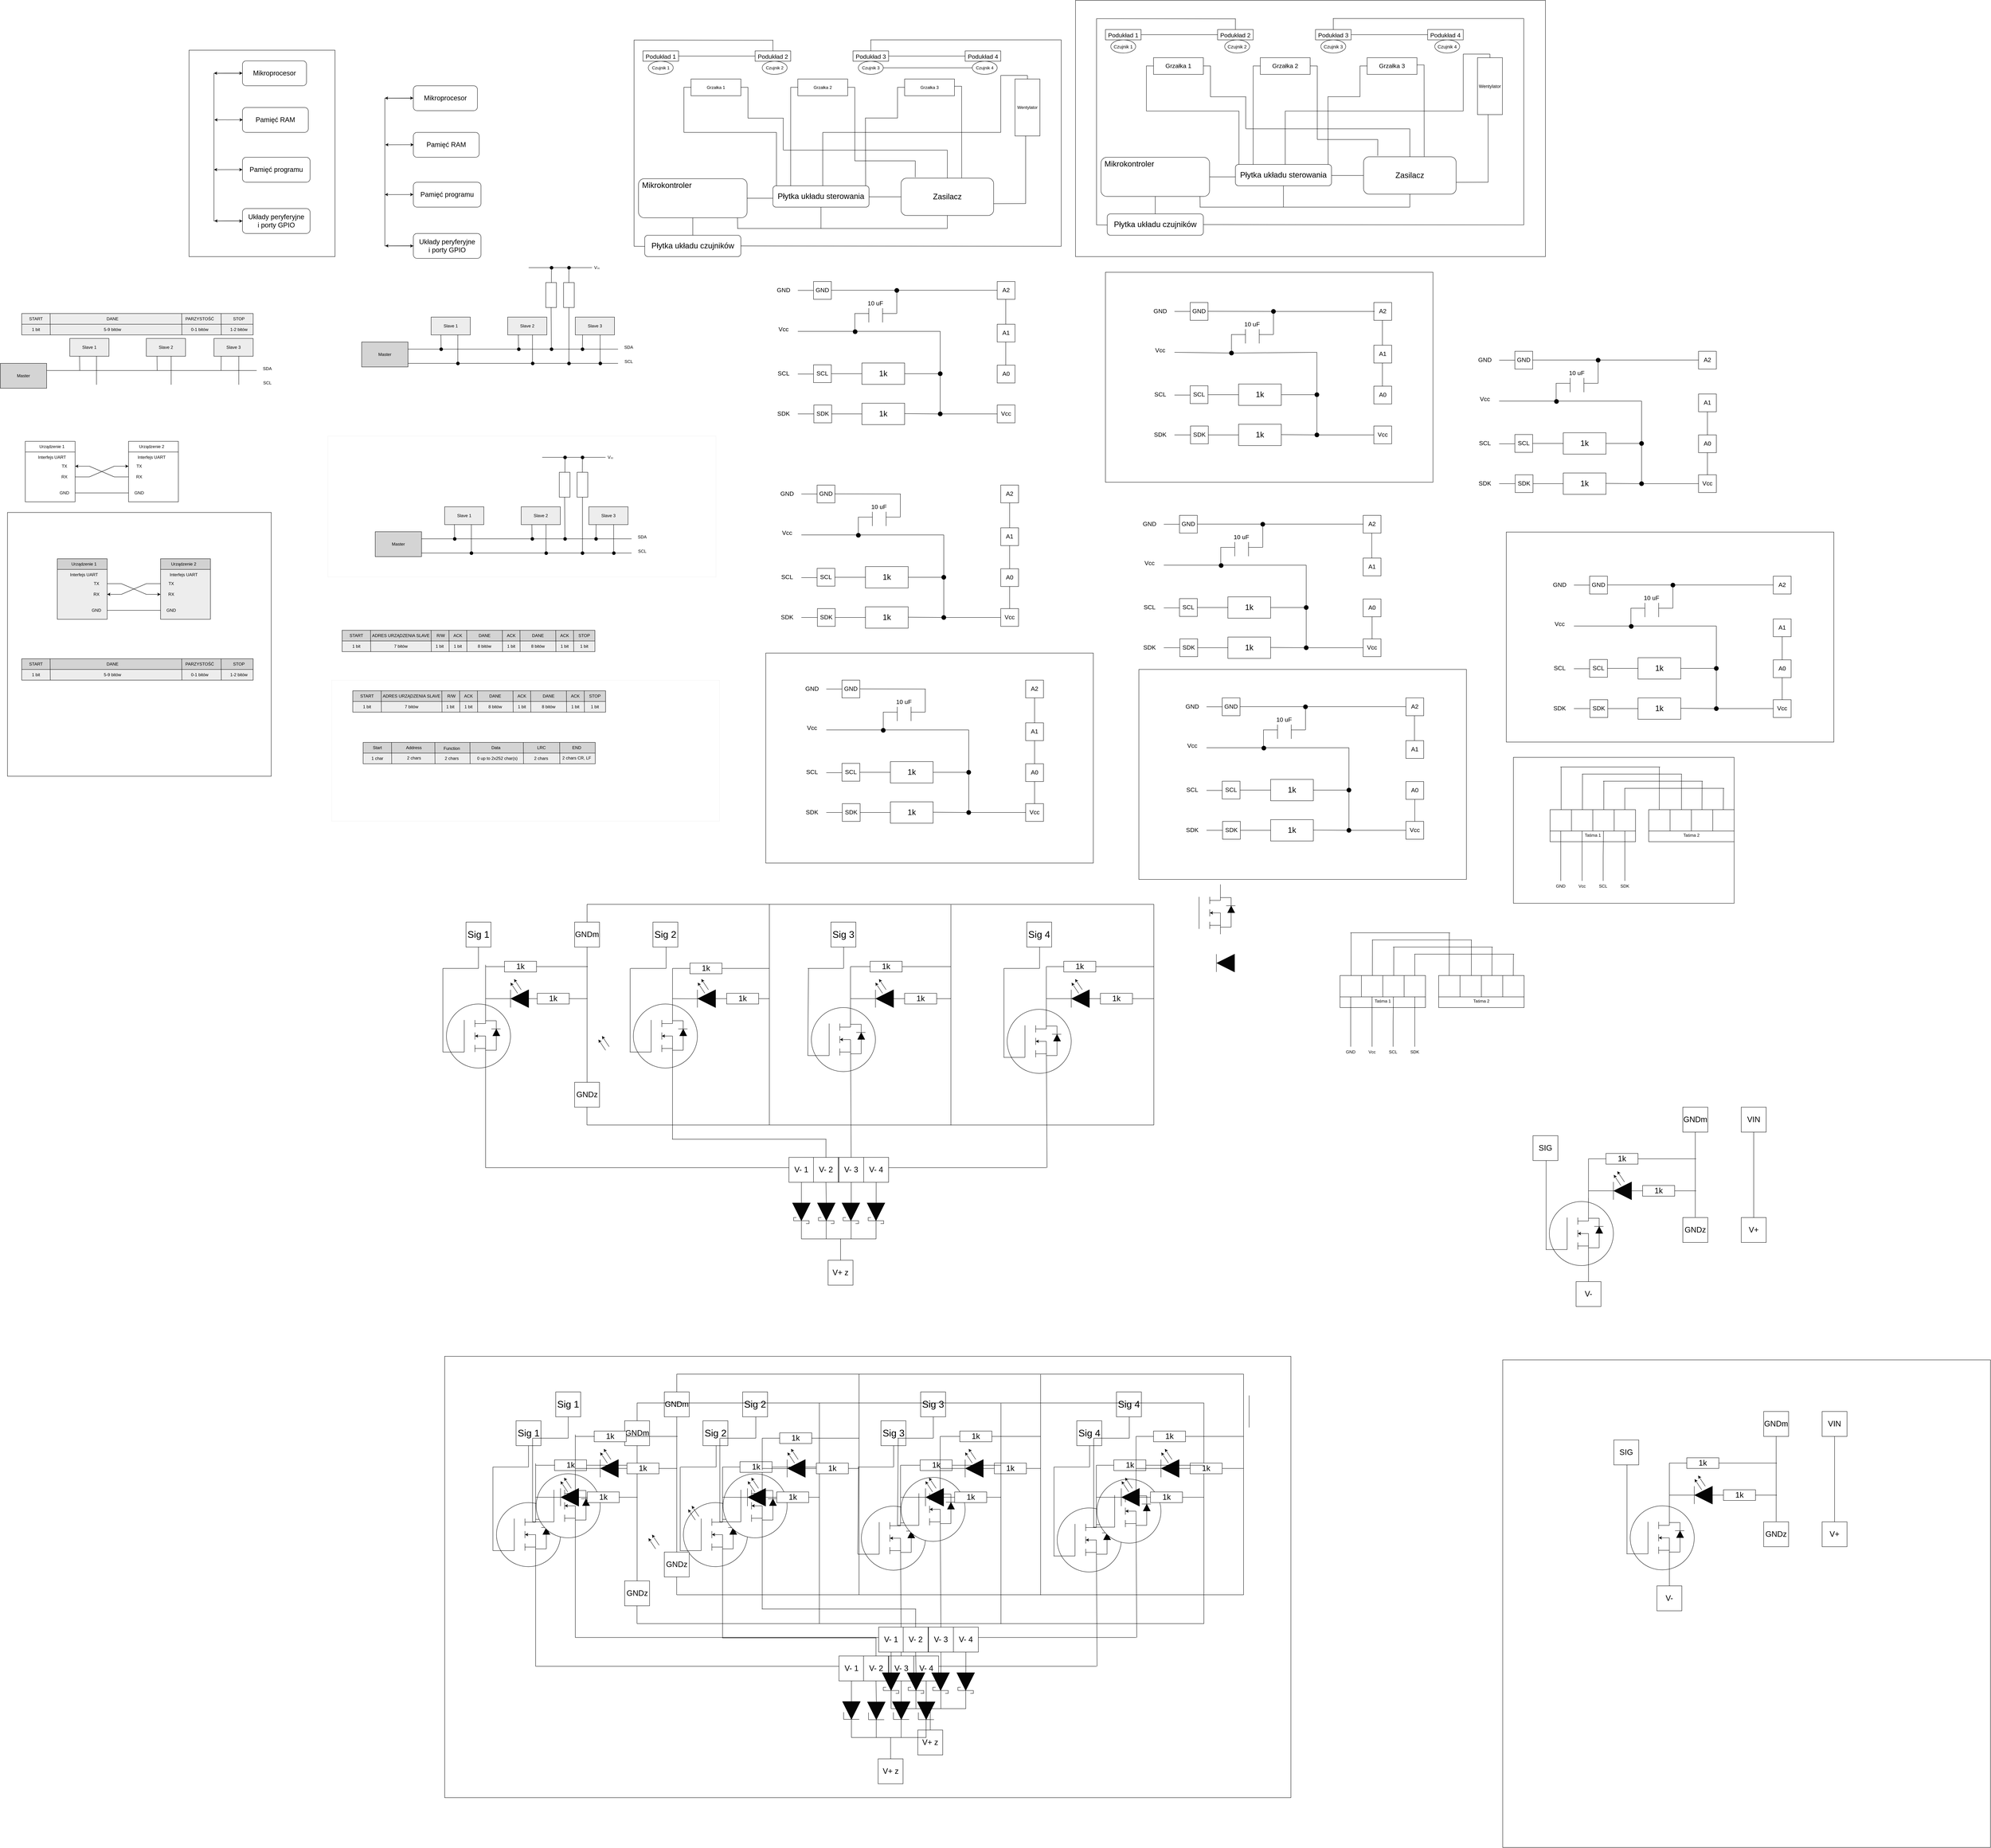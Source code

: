 <mxfile version="20.8.3" type="github">
  <diagram id="oU9HoBkiCSjBw6yVOJOH" name="Strona-1">
    <mxGraphModel dx="5736" dy="4225" grid="1" gridSize="10" guides="1" tooltips="1" connect="1" arrows="1" fold="1" page="1" pageScale="1" pageWidth="827" pageHeight="1169" math="0" shadow="0">
      <root>
        <mxCell id="0" />
        <mxCell id="1" parent="0" />
        <mxCell id="3BJSdoCZnyYaqOhCWQ2q-1" value="" style="whiteSpace=wrap;html=1;aspect=fixed;" parent="1" vertex="1">
          <mxGeometry x="150" y="439" width="140" height="140" as="geometry" />
        </mxCell>
        <mxCell id="3BJSdoCZnyYaqOhCWQ2q-3" value="" style="whiteSpace=wrap;html=1;aspect=fixed;" parent="1" vertex="1">
          <mxGeometry x="150" y="469" width="140" height="140" as="geometry" />
        </mxCell>
        <mxCell id="3BJSdoCZnyYaqOhCWQ2q-4" value="" style="whiteSpace=wrap;html=1;aspect=fixed;glass=0;flipH=1;flipV=1;" parent="1" vertex="1">
          <mxGeometry x="440" y="439" width="140" height="140" as="geometry" />
        </mxCell>
        <mxCell id="3BJSdoCZnyYaqOhCWQ2q-5" value="" style="whiteSpace=wrap;html=1;aspect=fixed;glass=0;flipH=1;flipV=1;fillColor=#FFFFFF;" parent="1" vertex="1">
          <mxGeometry x="440" y="469" width="140" height="140" as="geometry" />
        </mxCell>
        <mxCell id="3BJSdoCZnyYaqOhCWQ2q-6" value="Urządzenie 1" style="text;html=1;strokeColor=none;fillColor=none;align=center;verticalAlign=middle;whiteSpace=wrap;rounded=0;glass=0;" parent="1" vertex="1">
          <mxGeometry x="185" y="439" width="80" height="30" as="geometry" />
        </mxCell>
        <mxCell id="3BJSdoCZnyYaqOhCWQ2q-7" value="Urządzenie 2" style="text;html=1;strokeColor=none;fillColor=none;align=center;verticalAlign=middle;whiteSpace=wrap;rounded=0;glass=0;" parent="1" vertex="1">
          <mxGeometry x="465" y="439" width="80" height="30" as="geometry" />
        </mxCell>
        <mxCell id="3BJSdoCZnyYaqOhCWQ2q-8" value="TX" style="text;html=1;strokeColor=none;fillColor=none;align=center;verticalAlign=middle;whiteSpace=wrap;rounded=0;glass=0;" parent="1" vertex="1">
          <mxGeometry x="230" y="494" width="60" height="30" as="geometry" />
        </mxCell>
        <mxCell id="3BJSdoCZnyYaqOhCWQ2q-9" value="TX" style="text;html=1;strokeColor=none;fillColor=none;align=center;verticalAlign=middle;whiteSpace=wrap;rounded=0;glass=0;" parent="1" vertex="1">
          <mxGeometry x="440" y="494" width="60" height="30" as="geometry" />
        </mxCell>
        <mxCell id="3BJSdoCZnyYaqOhCWQ2q-10" value="&lt;div&gt;RX&lt;/div&gt;" style="text;html=1;strokeColor=none;fillColor=none;align=center;verticalAlign=middle;whiteSpace=wrap;rounded=0;glass=0;" parent="1" vertex="1">
          <mxGeometry x="230" y="524" width="60" height="30" as="geometry" />
        </mxCell>
        <mxCell id="3BJSdoCZnyYaqOhCWQ2q-11" value="&lt;div&gt;RX&lt;/div&gt;" style="text;html=1;strokeColor=none;fillColor=none;align=center;verticalAlign=middle;whiteSpace=wrap;rounded=0;glass=0;" parent="1" vertex="1">
          <mxGeometry x="440" y="524" width="60" height="30" as="geometry" />
        </mxCell>
        <mxCell id="3BJSdoCZnyYaqOhCWQ2q-12" value="GND" style="text;html=1;strokeColor=none;fillColor=none;align=center;verticalAlign=middle;whiteSpace=wrap;rounded=0;glass=0;" parent="1" vertex="1">
          <mxGeometry x="230" y="569" width="60" height="30" as="geometry" />
        </mxCell>
        <mxCell id="3BJSdoCZnyYaqOhCWQ2q-13" value="GND" style="text;html=1;strokeColor=none;fillColor=none;align=center;verticalAlign=middle;whiteSpace=wrap;rounded=0;glass=0;" parent="1" vertex="1">
          <mxGeometry x="440" y="569" width="60" height="30" as="geometry" />
        </mxCell>
        <mxCell id="3BJSdoCZnyYaqOhCWQ2q-14" value="" style="endArrow=none;html=1;rounded=0;exitX=1;exitY=0.5;exitDx=0;exitDy=0;entryX=0;entryY=0.5;entryDx=0;entryDy=0;" parent="1" source="3BJSdoCZnyYaqOhCWQ2q-12" target="3BJSdoCZnyYaqOhCWQ2q-13" edge="1">
          <mxGeometry width="50" height="50" relative="1" as="geometry">
            <mxPoint x="400" y="669" as="sourcePoint" />
            <mxPoint x="450" y="619" as="targetPoint" />
          </mxGeometry>
        </mxCell>
        <mxCell id="3BJSdoCZnyYaqOhCWQ2q-15" value="" style="endArrow=classic;html=1;rounded=0;entryX=1;entryY=0.5;entryDx=0;entryDy=0;exitX=0;exitY=0.5;exitDx=0;exitDy=0;" parent="1" source="3BJSdoCZnyYaqOhCWQ2q-11" target="3BJSdoCZnyYaqOhCWQ2q-8" edge="1">
          <mxGeometry width="50" height="50" relative="1" as="geometry">
            <mxPoint x="400" y="669" as="sourcePoint" />
            <mxPoint x="450" y="619" as="targetPoint" />
            <Array as="points">
              <mxPoint x="400" y="539" />
              <mxPoint x="330" y="509" />
            </Array>
          </mxGeometry>
        </mxCell>
        <mxCell id="3BJSdoCZnyYaqOhCWQ2q-16" value="" style="endArrow=classic;html=1;rounded=0;exitX=1;exitY=0.5;exitDx=0;exitDy=0;entryX=0;entryY=0.5;entryDx=0;entryDy=0;" parent="1" source="3BJSdoCZnyYaqOhCWQ2q-10" target="3BJSdoCZnyYaqOhCWQ2q-9" edge="1">
          <mxGeometry width="50" height="50" relative="1" as="geometry">
            <mxPoint x="400" y="669" as="sourcePoint" />
            <mxPoint x="450" y="619" as="targetPoint" />
            <Array as="points">
              <mxPoint x="330" y="539" />
              <mxPoint x="400" y="509" />
            </Array>
          </mxGeometry>
        </mxCell>
        <mxCell id="3BJSdoCZnyYaqOhCWQ2q-17" value="Interfejs UART" style="text;html=1;strokeColor=none;fillColor=none;align=center;verticalAlign=middle;whiteSpace=wrap;rounded=0;glass=0;" parent="1" vertex="1">
          <mxGeometry x="175" y="469" width="100" height="30" as="geometry" />
        </mxCell>
        <mxCell id="3BJSdoCZnyYaqOhCWQ2q-20" value="Interfejs UART" style="text;html=1;strokeColor=none;fillColor=none;align=center;verticalAlign=middle;whiteSpace=wrap;rounded=0;glass=0;" parent="1" vertex="1">
          <mxGeometry x="455" y="469" width="100" height="30" as="geometry" />
        </mxCell>
        <mxCell id="3BJSdoCZnyYaqOhCWQ2q-22" value="" style="whiteSpace=wrap;html=1;aspect=fixed;glass=0;" parent="1" vertex="1">
          <mxGeometry x="100" y="639" width="741" height="741" as="geometry" />
        </mxCell>
        <mxCell id="3BJSdoCZnyYaqOhCWQ2q-23" value="" style="whiteSpace=wrap;html=1;aspect=fixed;fillColor=#D1D1D1;" parent="1" vertex="1">
          <mxGeometry x="240" y="769" width="140" height="140" as="geometry" />
        </mxCell>
        <mxCell id="3BJSdoCZnyYaqOhCWQ2q-24" value="" style="whiteSpace=wrap;html=1;aspect=fixed;fillColor=#EDEDED;" parent="1" vertex="1">
          <mxGeometry x="240" y="799" width="140" height="140" as="geometry" />
        </mxCell>
        <mxCell id="3BJSdoCZnyYaqOhCWQ2q-25" value="" style="whiteSpace=wrap;html=1;aspect=fixed;glass=0;flipH=1;flipV=1;fillColor=#D1D1D1;" parent="1" vertex="1">
          <mxGeometry x="530" y="769" width="140" height="140" as="geometry" />
        </mxCell>
        <mxCell id="3BJSdoCZnyYaqOhCWQ2q-26" value="" style="whiteSpace=wrap;html=1;aspect=fixed;glass=0;flipH=1;flipV=1;fillColor=#EDEDED;" parent="1" vertex="1">
          <mxGeometry x="530" y="799" width="140" height="140" as="geometry" />
        </mxCell>
        <mxCell id="3BJSdoCZnyYaqOhCWQ2q-27" value="Urządzenie 1" style="text;html=1;strokeColor=none;fillColor=none;align=center;verticalAlign=middle;whiteSpace=wrap;rounded=0;glass=0;" parent="1" vertex="1">
          <mxGeometry x="275" y="769" width="80" height="30" as="geometry" />
        </mxCell>
        <mxCell id="3BJSdoCZnyYaqOhCWQ2q-28" value="Urządzenie 2" style="text;html=1;strokeColor=none;fillColor=none;align=center;verticalAlign=middle;whiteSpace=wrap;rounded=0;glass=0;" parent="1" vertex="1">
          <mxGeometry x="555" y="769" width="80" height="30" as="geometry" />
        </mxCell>
        <mxCell id="3BJSdoCZnyYaqOhCWQ2q-29" value="TX" style="text;html=1;strokeColor=none;fillColor=none;align=center;verticalAlign=middle;whiteSpace=wrap;rounded=0;glass=0;" parent="1" vertex="1">
          <mxGeometry x="320" y="824" width="60" height="30" as="geometry" />
        </mxCell>
        <mxCell id="3BJSdoCZnyYaqOhCWQ2q-30" value="TX" style="text;html=1;strokeColor=none;fillColor=none;align=center;verticalAlign=middle;whiteSpace=wrap;rounded=0;glass=0;" parent="1" vertex="1">
          <mxGeometry x="530" y="824" width="60" height="30" as="geometry" />
        </mxCell>
        <mxCell id="3BJSdoCZnyYaqOhCWQ2q-31" value="&lt;div&gt;RX&lt;/div&gt;" style="text;html=1;strokeColor=none;fillColor=none;align=center;verticalAlign=middle;whiteSpace=wrap;rounded=0;glass=0;" parent="1" vertex="1">
          <mxGeometry x="320" y="854" width="60" height="30" as="geometry" />
        </mxCell>
        <mxCell id="3BJSdoCZnyYaqOhCWQ2q-32" value="&lt;div&gt;RX&lt;/div&gt;" style="text;html=1;strokeColor=none;fillColor=none;align=center;verticalAlign=middle;whiteSpace=wrap;rounded=0;glass=0;" parent="1" vertex="1">
          <mxGeometry x="530" y="854" width="60" height="30" as="geometry" />
        </mxCell>
        <mxCell id="3BJSdoCZnyYaqOhCWQ2q-33" value="GND" style="text;html=1;strokeColor=none;fillColor=none;align=center;verticalAlign=middle;whiteSpace=wrap;rounded=0;glass=0;" parent="1" vertex="1">
          <mxGeometry x="320" y="899" width="60" height="30" as="geometry" />
        </mxCell>
        <mxCell id="3BJSdoCZnyYaqOhCWQ2q-34" value="GND" style="text;html=1;strokeColor=none;fillColor=none;align=center;verticalAlign=middle;whiteSpace=wrap;rounded=0;glass=0;" parent="1" vertex="1">
          <mxGeometry x="530" y="899" width="60" height="30" as="geometry" />
        </mxCell>
        <mxCell id="3BJSdoCZnyYaqOhCWQ2q-35" value="" style="endArrow=none;html=1;rounded=0;exitX=1;exitY=0.5;exitDx=0;exitDy=0;entryX=0;entryY=0.5;entryDx=0;entryDy=0;" parent="1" source="3BJSdoCZnyYaqOhCWQ2q-33" target="3BJSdoCZnyYaqOhCWQ2q-34" edge="1">
          <mxGeometry width="50" height="50" relative="1" as="geometry">
            <mxPoint x="490" y="999" as="sourcePoint" />
            <mxPoint x="540" y="949" as="targetPoint" />
          </mxGeometry>
        </mxCell>
        <mxCell id="3BJSdoCZnyYaqOhCWQ2q-36" value="" style="endArrow=classic;html=1;rounded=0;entryX=0;entryY=0.5;entryDx=0;entryDy=0;exitX=1;exitY=0.5;exitDx=0;exitDy=0;" parent="1" source="3BJSdoCZnyYaqOhCWQ2q-29" target="3BJSdoCZnyYaqOhCWQ2q-32" edge="1">
          <mxGeometry width="50" height="50" relative="1" as="geometry">
            <mxPoint x="540" y="949" as="sourcePoint" />
            <mxPoint x="490" y="999" as="targetPoint" />
            <Array as="points">
              <mxPoint x="420" y="839" />
              <mxPoint x="490" y="869" />
            </Array>
          </mxGeometry>
        </mxCell>
        <mxCell id="3BJSdoCZnyYaqOhCWQ2q-37" value="" style="endArrow=classic;html=1;rounded=0;exitX=1;exitY=0.5;exitDx=0;exitDy=0;entryX=1;entryY=0.5;entryDx=0;entryDy=0;" parent="1" target="3BJSdoCZnyYaqOhCWQ2q-31" edge="1">
          <mxGeometry width="50" height="50" relative="1" as="geometry">
            <mxPoint x="530" y="839" as="sourcePoint" />
            <mxPoint x="490" y="999" as="targetPoint" />
            <Array as="points">
              <mxPoint x="490" y="839" />
              <mxPoint x="420" y="869" />
            </Array>
          </mxGeometry>
        </mxCell>
        <mxCell id="3BJSdoCZnyYaqOhCWQ2q-38" value="Interfejs UART" style="text;html=1;strokeColor=none;fillColor=none;align=center;verticalAlign=middle;whiteSpace=wrap;rounded=0;glass=0;" parent="1" vertex="1">
          <mxGeometry x="265" y="799" width="100" height="30" as="geometry" />
        </mxCell>
        <mxCell id="3BJSdoCZnyYaqOhCWQ2q-39" value="Interfejs UART" style="text;html=1;strokeColor=none;fillColor=none;align=center;verticalAlign=middle;whiteSpace=wrap;rounded=0;glass=0;" parent="1" vertex="1">
          <mxGeometry x="545" y="799" width="100" height="30" as="geometry" />
        </mxCell>
        <mxCell id="HqVGEv1PsbBmL7QC89TK-1" value="" style="rounded=0;whiteSpace=wrap;html=1;glass=0;fillColor=#EDEDED;" parent="1" vertex="1">
          <mxGeometry x="140" y="80" width="650" height="30" as="geometry" />
        </mxCell>
        <mxCell id="HqVGEv1PsbBmL7QC89TK-5" value="" style="rounded=0;whiteSpace=wrap;html=1;glass=0;fillColor=#EDEDED;" parent="1" vertex="1">
          <mxGeometry x="140" y="110" width="650" height="30" as="geometry" />
        </mxCell>
        <mxCell id="HqVGEv1PsbBmL7QC89TK-6" value="" style="endArrow=none;html=1;rounded=0;" parent="1" edge="1">
          <mxGeometry width="50" height="50" relative="1" as="geometry">
            <mxPoint x="219.71" y="80" as="sourcePoint" />
            <mxPoint x="220.28" y="140" as="targetPoint" />
          </mxGeometry>
        </mxCell>
        <mxCell id="HqVGEv1PsbBmL7QC89TK-7" value="START" style="text;html=1;strokeColor=none;fillColor=none;align=center;verticalAlign=middle;whiteSpace=wrap;rounded=0;glass=0;" parent="1" vertex="1">
          <mxGeometry x="150" y="80" width="60" height="30" as="geometry" />
        </mxCell>
        <mxCell id="HqVGEv1PsbBmL7QC89TK-8" value="1 bit" style="text;html=1;strokeColor=none;fillColor=none;align=center;verticalAlign=middle;whiteSpace=wrap;rounded=0;glass=0;" parent="1" vertex="1">
          <mxGeometry x="150" y="110" width="60" height="30" as="geometry" />
        </mxCell>
        <mxCell id="HqVGEv1PsbBmL7QC89TK-9" value="DANE" style="text;html=1;strokeColor=none;fillColor=none;align=center;verticalAlign=middle;whiteSpace=wrap;rounded=0;glass=0;" parent="1" vertex="1">
          <mxGeometry x="365" y="80" width="60" height="30" as="geometry" />
        </mxCell>
        <mxCell id="HqVGEv1PsbBmL7QC89TK-10" value="" style="endArrow=none;html=1;rounded=0;" parent="1" edge="1">
          <mxGeometry width="50" height="50" relative="1" as="geometry">
            <mxPoint x="589.43" y="80" as="sourcePoint" />
            <mxPoint x="590" y="140" as="targetPoint" />
          </mxGeometry>
        </mxCell>
        <mxCell id="HqVGEv1PsbBmL7QC89TK-11" value="5-9 bitów" style="text;html=1;strokeColor=none;fillColor=none;align=center;verticalAlign=middle;whiteSpace=wrap;rounded=0;glass=0;" parent="1" vertex="1">
          <mxGeometry x="365" y="110" width="60" height="30" as="geometry" />
        </mxCell>
        <mxCell id="HqVGEv1PsbBmL7QC89TK-12" value="PARZYSTOŚĆ" style="text;html=1;strokeColor=none;fillColor=none;align=center;verticalAlign=middle;whiteSpace=wrap;rounded=0;glass=0;" parent="1" vertex="1">
          <mxGeometry x="610" y="80" width="60" height="30" as="geometry" />
        </mxCell>
        <mxCell id="HqVGEv1PsbBmL7QC89TK-13" value="STOP" style="text;html=1;strokeColor=none;fillColor=none;align=center;verticalAlign=middle;whiteSpace=wrap;rounded=0;glass=0;" parent="1" vertex="1">
          <mxGeometry x="720" y="80" width="60" height="30" as="geometry" />
        </mxCell>
        <mxCell id="HqVGEv1PsbBmL7QC89TK-14" value="" style="endArrow=none;html=1;rounded=0;" parent="1" edge="1">
          <mxGeometry width="50" height="50" relative="1" as="geometry">
            <mxPoint x="700" y="80" as="sourcePoint" />
            <mxPoint x="700.57" y="140" as="targetPoint" />
          </mxGeometry>
        </mxCell>
        <mxCell id="HqVGEv1PsbBmL7QC89TK-15" value="0-1 bitów" style="text;html=1;strokeColor=none;fillColor=none;align=center;verticalAlign=middle;whiteSpace=wrap;rounded=0;glass=0;" parent="1" vertex="1">
          <mxGeometry x="610" y="110" width="60" height="30" as="geometry" />
        </mxCell>
        <mxCell id="HqVGEv1PsbBmL7QC89TK-16" value="1-2 bitów" style="text;html=1;strokeColor=none;fillColor=none;align=center;verticalAlign=middle;whiteSpace=wrap;rounded=0;glass=0;" parent="1" vertex="1">
          <mxGeometry x="720" y="110" width="60" height="30" as="geometry" />
        </mxCell>
        <mxCell id="HqVGEv1PsbBmL7QC89TK-18" value="" style="rounded=0;whiteSpace=wrap;html=1;glass=0;fillColor=#D4D4D4;" parent="1" vertex="1">
          <mxGeometry x="140" y="1050" width="650" height="30" as="geometry" />
        </mxCell>
        <mxCell id="HqVGEv1PsbBmL7QC89TK-19" value="" style="rounded=0;whiteSpace=wrap;html=1;glass=0;fillColor=#EDEDED;" parent="1" vertex="1">
          <mxGeometry x="140" y="1080" width="650" height="30" as="geometry" />
        </mxCell>
        <mxCell id="HqVGEv1PsbBmL7QC89TK-20" value="" style="endArrow=none;html=1;rounded=0;" parent="1" edge="1">
          <mxGeometry width="50" height="50" relative="1" as="geometry">
            <mxPoint x="219.71" y="1050" as="sourcePoint" />
            <mxPoint x="220.28" y="1110" as="targetPoint" />
          </mxGeometry>
        </mxCell>
        <mxCell id="HqVGEv1PsbBmL7QC89TK-21" value="START" style="text;html=1;strokeColor=none;fillColor=none;align=center;verticalAlign=middle;whiteSpace=wrap;rounded=0;glass=0;" parent="1" vertex="1">
          <mxGeometry x="150" y="1050" width="60" height="30" as="geometry" />
        </mxCell>
        <mxCell id="HqVGEv1PsbBmL7QC89TK-22" value="1 bit" style="text;html=1;strokeColor=none;fillColor=none;align=center;verticalAlign=middle;whiteSpace=wrap;rounded=0;glass=0;" parent="1" vertex="1">
          <mxGeometry x="150" y="1080" width="60" height="30" as="geometry" />
        </mxCell>
        <mxCell id="HqVGEv1PsbBmL7QC89TK-23" value="DANE" style="text;html=1;strokeColor=none;fillColor=none;align=center;verticalAlign=middle;whiteSpace=wrap;rounded=0;glass=0;" parent="1" vertex="1">
          <mxGeometry x="365" y="1050" width="60" height="30" as="geometry" />
        </mxCell>
        <mxCell id="HqVGEv1PsbBmL7QC89TK-24" value="" style="endArrow=none;html=1;rounded=0;" parent="1" edge="1">
          <mxGeometry width="50" height="50" relative="1" as="geometry">
            <mxPoint x="589.43" y="1050" as="sourcePoint" />
            <mxPoint x="590" y="1110" as="targetPoint" />
          </mxGeometry>
        </mxCell>
        <mxCell id="HqVGEv1PsbBmL7QC89TK-25" value="5-9 bitów" style="text;html=1;strokeColor=none;fillColor=none;align=center;verticalAlign=middle;whiteSpace=wrap;rounded=0;glass=0;" parent="1" vertex="1">
          <mxGeometry x="365" y="1080" width="60" height="30" as="geometry" />
        </mxCell>
        <mxCell id="HqVGEv1PsbBmL7QC89TK-26" value="PARZYSTOŚĆ" style="text;html=1;strokeColor=none;fillColor=none;align=center;verticalAlign=middle;whiteSpace=wrap;rounded=0;glass=0;" parent="1" vertex="1">
          <mxGeometry x="610" y="1050" width="60" height="30" as="geometry" />
        </mxCell>
        <mxCell id="HqVGEv1PsbBmL7QC89TK-27" value="STOP" style="text;html=1;strokeColor=none;fillColor=none;align=center;verticalAlign=middle;whiteSpace=wrap;rounded=0;glass=0;" parent="1" vertex="1">
          <mxGeometry x="720" y="1050" width="60" height="30" as="geometry" />
        </mxCell>
        <mxCell id="HqVGEv1PsbBmL7QC89TK-28" value="" style="endArrow=none;html=1;rounded=0;" parent="1" edge="1">
          <mxGeometry width="50" height="50" relative="1" as="geometry">
            <mxPoint x="700" y="1050" as="sourcePoint" />
            <mxPoint x="700.57" y="1110" as="targetPoint" />
          </mxGeometry>
        </mxCell>
        <mxCell id="HqVGEv1PsbBmL7QC89TK-29" value="0-1 bitów" style="text;html=1;strokeColor=none;fillColor=none;align=center;verticalAlign=middle;whiteSpace=wrap;rounded=0;glass=0;" parent="1" vertex="1">
          <mxGeometry x="610" y="1080" width="60" height="30" as="geometry" />
        </mxCell>
        <mxCell id="HqVGEv1PsbBmL7QC89TK-30" value="1-2 bitów" style="text;html=1;strokeColor=none;fillColor=none;align=center;verticalAlign=middle;whiteSpace=wrap;rounded=0;glass=0;" parent="1" vertex="1">
          <mxGeometry x="720" y="1080" width="60" height="30" as="geometry" />
        </mxCell>
        <mxCell id="HqVGEv1PsbBmL7QC89TK-33" value="" style="rounded=0;whiteSpace=wrap;html=1;glass=0;fillColor=#D4D4D4;" parent="1" vertex="1">
          <mxGeometry x="80" y="220" width="130" height="70" as="geometry" />
        </mxCell>
        <mxCell id="HqVGEv1PsbBmL7QC89TK-34" value="" style="rounded=0;whiteSpace=wrap;html=1;glass=0;fillColor=#EDEDED;" parent="1" vertex="1">
          <mxGeometry x="275" y="150" width="110" height="50" as="geometry" />
        </mxCell>
        <mxCell id="HqVGEv1PsbBmL7QC89TK-35" value="" style="rounded=0;whiteSpace=wrap;html=1;glass=0;fillColor=#EDEDED;" parent="1" vertex="1">
          <mxGeometry x="490" y="150" width="110" height="50" as="geometry" />
        </mxCell>
        <mxCell id="HqVGEv1PsbBmL7QC89TK-36" value="" style="rounded=0;whiteSpace=wrap;html=1;glass=0;fillColor=#EDEDED;" parent="1" vertex="1">
          <mxGeometry x="680" y="150" width="110" height="50" as="geometry" />
        </mxCell>
        <mxCell id="HqVGEv1PsbBmL7QC89TK-38" value="Master" style="text;html=1;strokeColor=none;fillColor=none;align=center;verticalAlign=middle;whiteSpace=wrap;rounded=0;shadow=1;glass=0;" parent="1" vertex="1">
          <mxGeometry x="115" y="240" width="60" height="30" as="geometry" />
        </mxCell>
        <mxCell id="HqVGEv1PsbBmL7QC89TK-39" value="Slave 2" style="text;html=1;strokeColor=none;fillColor=none;align=center;verticalAlign=middle;whiteSpace=wrap;rounded=0;shadow=1;glass=0;" parent="1" vertex="1">
          <mxGeometry x="515" y="160" width="60" height="30" as="geometry" />
        </mxCell>
        <mxCell id="HqVGEv1PsbBmL7QC89TK-40" value="Slave 1" style="text;html=1;strokeColor=none;fillColor=none;align=center;verticalAlign=middle;whiteSpace=wrap;rounded=0;shadow=1;glass=0;" parent="1" vertex="1">
          <mxGeometry x="300" y="160" width="60" height="30" as="geometry" />
        </mxCell>
        <mxCell id="HqVGEv1PsbBmL7QC89TK-41" value="Slave 3" style="text;html=1;strokeColor=none;fillColor=none;align=center;verticalAlign=middle;whiteSpace=wrap;rounded=0;shadow=1;glass=0;" parent="1" vertex="1">
          <mxGeometry x="705" y="160" width="60" height="30" as="geometry" />
        </mxCell>
        <mxCell id="HqVGEv1PsbBmL7QC89TK-51" value="" style="endArrow=none;html=1;rounded=0;" parent="1" edge="1">
          <mxGeometry width="50" height="50" relative="1" as="geometry">
            <mxPoint x="210" y="240" as="sourcePoint" />
            <mxPoint x="800" y="240" as="targetPoint" />
          </mxGeometry>
        </mxCell>
        <mxCell id="HqVGEv1PsbBmL7QC89TK-53" value="" style="endArrow=none;html=1;rounded=0;exitX=0.25;exitY=1;exitDx=0;exitDy=0;" parent="1" source="HqVGEv1PsbBmL7QC89TK-34" edge="1">
          <mxGeometry width="50" height="50" relative="1" as="geometry">
            <mxPoint x="470" y="260" as="sourcePoint" />
            <mxPoint x="303" y="240" as="targetPoint" />
          </mxGeometry>
        </mxCell>
        <mxCell id="HqVGEv1PsbBmL7QC89TK-54" value="" style="endArrow=none;html=1;rounded=0;exitX=0.25;exitY=1;exitDx=0;exitDy=0;" parent="1" edge="1">
          <mxGeometry width="50" height="50" relative="1" as="geometry">
            <mxPoint x="520" y="200" as="sourcePoint" />
            <mxPoint x="520.5" y="240" as="targetPoint" />
          </mxGeometry>
        </mxCell>
        <mxCell id="HqVGEv1PsbBmL7QC89TK-55" value="" style="endArrow=none;html=1;rounded=0;exitX=0.185;exitY=1.005;exitDx=0;exitDy=0;exitPerimeter=0;" parent="1" source="HqVGEv1PsbBmL7QC89TK-36" edge="1">
          <mxGeometry width="50" height="50" relative="1" as="geometry">
            <mxPoint x="705" y="200" as="sourcePoint" />
            <mxPoint x="700" y="240" as="targetPoint" />
          </mxGeometry>
        </mxCell>
        <mxCell id="HqVGEv1PsbBmL7QC89TK-56" value="" style="endArrow=none;html=1;rounded=0;" parent="1" edge="1">
          <mxGeometry width="50" height="50" relative="1" as="geometry">
            <mxPoint x="350" y="200" as="sourcePoint" />
            <mxPoint x="350" y="280" as="targetPoint" />
          </mxGeometry>
        </mxCell>
        <mxCell id="HqVGEv1PsbBmL7QC89TK-57" value="" style="endArrow=none;html=1;rounded=0;" parent="1" edge="1">
          <mxGeometry width="50" height="50" relative="1" as="geometry">
            <mxPoint x="559.73" y="200" as="sourcePoint" />
            <mxPoint x="559.73" y="280" as="targetPoint" />
          </mxGeometry>
        </mxCell>
        <mxCell id="HqVGEv1PsbBmL7QC89TK-58" value="" style="endArrow=none;html=1;rounded=0;" parent="1" edge="1">
          <mxGeometry width="50" height="50" relative="1" as="geometry">
            <mxPoint x="749.73" y="200" as="sourcePoint" />
            <mxPoint x="749.73" y="280" as="targetPoint" />
          </mxGeometry>
        </mxCell>
        <mxCell id="HqVGEv1PsbBmL7QC89TK-59" value="SDA" style="text;html=1;strokeColor=none;fillColor=none;align=center;verticalAlign=middle;whiteSpace=wrap;rounded=0;shadow=1;glass=0;" parent="1" vertex="1">
          <mxGeometry x="800" y="220" width="60" height="30" as="geometry" />
        </mxCell>
        <mxCell id="HqVGEv1PsbBmL7QC89TK-60" value="SCL" style="text;html=1;strokeColor=none;fillColor=none;align=center;verticalAlign=middle;whiteSpace=wrap;rounded=0;shadow=1;glass=0;" parent="1" vertex="1">
          <mxGeometry x="800" y="260" width="60" height="30" as="geometry" />
        </mxCell>
        <mxCell id="HqVGEv1PsbBmL7QC89TK-62" value="" style="rounded=0;whiteSpace=wrap;html=1;glass=0;fillColor=#D4D4D4;" parent="1" vertex="1">
          <mxGeometry x="1095" y="160" width="130" height="70" as="geometry" />
        </mxCell>
        <mxCell id="HqVGEv1PsbBmL7QC89TK-63" value="" style="rounded=0;whiteSpace=wrap;html=1;glass=0;fillColor=#EDEDED;" parent="1" vertex="1">
          <mxGeometry x="1290" y="90" width="110" height="50" as="geometry" />
        </mxCell>
        <mxCell id="HqVGEv1PsbBmL7QC89TK-64" value="" style="rounded=0;whiteSpace=wrap;html=1;glass=0;fillColor=#EDEDED;" parent="1" vertex="1">
          <mxGeometry x="1505" y="90" width="110" height="50" as="geometry" />
        </mxCell>
        <mxCell id="HqVGEv1PsbBmL7QC89TK-65" value="" style="rounded=0;whiteSpace=wrap;html=1;glass=0;fillColor=#EDEDED;" parent="1" vertex="1">
          <mxGeometry x="1695" y="90" width="110" height="50" as="geometry" />
        </mxCell>
        <mxCell id="HqVGEv1PsbBmL7QC89TK-66" value="Master" style="text;html=1;strokeColor=none;fillColor=none;align=center;verticalAlign=middle;whiteSpace=wrap;rounded=0;shadow=1;glass=0;" parent="1" vertex="1">
          <mxGeometry x="1130" y="180" width="60" height="30" as="geometry" />
        </mxCell>
        <mxCell id="HqVGEv1PsbBmL7QC89TK-67" value="Slave 2" style="text;html=1;strokeColor=none;fillColor=none;align=center;verticalAlign=middle;whiteSpace=wrap;rounded=0;shadow=1;glass=0;" parent="1" vertex="1">
          <mxGeometry x="1530" y="100" width="60" height="30" as="geometry" />
        </mxCell>
        <mxCell id="HqVGEv1PsbBmL7QC89TK-68" value="Slave 1" style="text;html=1;strokeColor=none;fillColor=none;align=center;verticalAlign=middle;whiteSpace=wrap;rounded=0;shadow=1;glass=0;" parent="1" vertex="1">
          <mxGeometry x="1315" y="100" width="60" height="30" as="geometry" />
        </mxCell>
        <mxCell id="HqVGEv1PsbBmL7QC89TK-69" value="Slave 3" style="text;html=1;strokeColor=none;fillColor=none;align=center;verticalAlign=middle;whiteSpace=wrap;rounded=0;shadow=1;glass=0;" parent="1" vertex="1">
          <mxGeometry x="1720" y="100" width="60" height="30" as="geometry" />
        </mxCell>
        <mxCell id="HqVGEv1PsbBmL7QC89TK-70" value="" style="endArrow=none;html=1;rounded=0;startArrow=none;" parent="1" source="HqVGEv1PsbBmL7QC89TK-99" edge="1">
          <mxGeometry width="50" height="50" relative="1" as="geometry">
            <mxPoint x="1225" y="180" as="sourcePoint" />
            <mxPoint x="1815.0" y="180" as="targetPoint" />
          </mxGeometry>
        </mxCell>
        <mxCell id="HqVGEv1PsbBmL7QC89TK-71" value="" style="endArrow=none;html=1;rounded=0;startArrow=none;" parent="1" source="HqVGEv1PsbBmL7QC89TK-92" edge="1">
          <mxGeometry width="50" height="50" relative="1" as="geometry">
            <mxPoint x="1225" y="220" as="sourcePoint" />
            <mxPoint x="1815.0" y="220" as="targetPoint" />
          </mxGeometry>
        </mxCell>
        <mxCell id="HqVGEv1PsbBmL7QC89TK-72" value="" style="endArrow=none;html=1;rounded=0;exitX=0.25;exitY=1;exitDx=0;exitDy=0;" parent="1" source="HqVGEv1PsbBmL7QC89TK-63" edge="1">
          <mxGeometry width="50" height="50" relative="1" as="geometry">
            <mxPoint x="1485" y="200" as="sourcePoint" />
            <mxPoint x="1318" y="180" as="targetPoint" />
          </mxGeometry>
        </mxCell>
        <mxCell id="HqVGEv1PsbBmL7QC89TK-73" value="" style="endArrow=none;html=1;rounded=0;exitX=0.25;exitY=1;exitDx=0;exitDy=0;" parent="1" edge="1">
          <mxGeometry width="50" height="50" relative="1" as="geometry">
            <mxPoint x="1535.0" y="140" as="sourcePoint" />
            <mxPoint x="1535.5" y="180" as="targetPoint" />
          </mxGeometry>
        </mxCell>
        <mxCell id="HqVGEv1PsbBmL7QC89TK-74" value="" style="endArrow=none;html=1;rounded=0;exitX=0.185;exitY=1.005;exitDx=0;exitDy=0;exitPerimeter=0;" parent="1" source="HqVGEv1PsbBmL7QC89TK-65" edge="1">
          <mxGeometry width="50" height="50" relative="1" as="geometry">
            <mxPoint x="1720" y="140" as="sourcePoint" />
            <mxPoint x="1715.0" y="180" as="targetPoint" />
          </mxGeometry>
        </mxCell>
        <mxCell id="HqVGEv1PsbBmL7QC89TK-75" value="" style="endArrow=none;html=1;rounded=0;" parent="1" edge="1">
          <mxGeometry width="50" height="50" relative="1" as="geometry">
            <mxPoint x="1365" y="140" as="sourcePoint" />
            <mxPoint x="1365" y="220" as="targetPoint" />
          </mxGeometry>
        </mxCell>
        <mxCell id="HqVGEv1PsbBmL7QC89TK-76" value="" style="endArrow=none;html=1;rounded=0;" parent="1" edge="1">
          <mxGeometry width="50" height="50" relative="1" as="geometry">
            <mxPoint x="1574.73" y="140" as="sourcePoint" />
            <mxPoint x="1574.73" y="220" as="targetPoint" />
          </mxGeometry>
        </mxCell>
        <mxCell id="HqVGEv1PsbBmL7QC89TK-77" value="" style="endArrow=none;html=1;rounded=0;" parent="1" edge="1">
          <mxGeometry width="50" height="50" relative="1" as="geometry">
            <mxPoint x="1764.73" y="140" as="sourcePoint" />
            <mxPoint x="1764.73" y="220" as="targetPoint" />
          </mxGeometry>
        </mxCell>
        <mxCell id="HqVGEv1PsbBmL7QC89TK-78" value="SDA" style="text;html=1;strokeColor=none;fillColor=none;align=center;verticalAlign=middle;whiteSpace=wrap;rounded=0;shadow=1;glass=0;" parent="1" vertex="1">
          <mxGeometry x="1815" y="160" width="60" height="30" as="geometry" />
        </mxCell>
        <mxCell id="HqVGEv1PsbBmL7QC89TK-79" value="SCL" style="text;html=1;strokeColor=none;fillColor=none;align=center;verticalAlign=middle;whiteSpace=wrap;rounded=0;shadow=1;glass=0;" parent="1" vertex="1">
          <mxGeometry x="1815" y="200" width="60" height="30" as="geometry" />
        </mxCell>
        <mxCell id="HqVGEv1PsbBmL7QC89TK-80" value="" style="endArrow=none;html=1;rounded=0;startArrow=none;exitX=0.5;exitY=1;exitDx=0;exitDy=0;" parent="1" source="HqVGEv1PsbBmL7QC89TK-83" edge="1">
          <mxGeometry width="50" height="50" relative="1" as="geometry">
            <mxPoint x="1665" y="177" as="sourcePoint" />
            <mxPoint x="1677" y="220" as="targetPoint" />
          </mxGeometry>
        </mxCell>
        <mxCell id="HqVGEv1PsbBmL7QC89TK-81" value="" style="endArrow=none;html=1;rounded=0;entryX=0.5;entryY=1;entryDx=0;entryDy=0;" parent="1" edge="1" target="HqVGEv1PsbBmL7QC89TK-82">
          <mxGeometry width="50" height="50" relative="1" as="geometry">
            <mxPoint x="1627.76" y="179" as="sourcePoint" />
            <mxPoint x="1628" y="60" as="targetPoint" />
          </mxGeometry>
        </mxCell>
        <mxCell id="HqVGEv1PsbBmL7QC89TK-82" value="" style="rounded=0;whiteSpace=wrap;html=1;shadow=0;glass=0;fillColor=#FFFFFF;" parent="1" vertex="1">
          <mxGeometry x="1612" y="-7" width="30" height="70" as="geometry" />
        </mxCell>
        <mxCell id="HqVGEv1PsbBmL7QC89TK-83" value="" style="rounded=0;whiteSpace=wrap;html=1;shadow=0;glass=0;fillColor=#FFFFFF;" parent="1" vertex="1">
          <mxGeometry x="1662" y="-7" width="30" height="70" as="geometry" />
        </mxCell>
        <mxCell id="HqVGEv1PsbBmL7QC89TK-84" value="" style="ellipse;whiteSpace=wrap;html=1;aspect=fixed;shadow=0;glass=0;fillColor=#050505;strokeColor=none;strokeWidth=0;" parent="1" vertex="1">
          <mxGeometry x="1623" y="175" width="10" height="10" as="geometry" />
        </mxCell>
        <mxCell id="HqVGEv1PsbBmL7QC89TK-86" value="" style="endArrow=none;html=1;rounded=0;startArrow=none;" parent="1" source="HqVGEv1PsbBmL7QC89TK-95" target="HqVGEv1PsbBmL7QC89TK-84" edge="1">
          <mxGeometry width="50" height="50" relative="1" as="geometry">
            <mxPoint x="1225" y="180" as="sourcePoint" />
            <mxPoint x="1815" y="180" as="targetPoint" />
          </mxGeometry>
        </mxCell>
        <mxCell id="HqVGEv1PsbBmL7QC89TK-88" value="" style="ellipse;whiteSpace=wrap;html=1;aspect=fixed;shadow=0;glass=0;fillColor=#050505;strokeColor=none;strokeWidth=0;" parent="1" vertex="1">
          <mxGeometry x="1672" y="215" width="10" height="10" as="geometry" />
        </mxCell>
        <mxCell id="HqVGEv1PsbBmL7QC89TK-89" value="" style="endArrow=none;html=1;rounded=0;" parent="1" target="HqVGEv1PsbBmL7QC89TK-88" edge="1">
          <mxGeometry width="50" height="50" relative="1" as="geometry">
            <mxPoint x="1664.78" y="220" as="sourcePoint" />
            <mxPoint x="1664.78" y="270.0" as="targetPoint" />
          </mxGeometry>
        </mxCell>
        <mxCell id="HqVGEv1PsbBmL7QC89TK-90" value="" style="ellipse;whiteSpace=wrap;html=1;aspect=fixed;shadow=0;glass=0;fillColor=#050505;strokeColor=none;strokeWidth=0;" parent="1" vertex="1">
          <mxGeometry x="1570" y="215" width="10" height="10" as="geometry" />
        </mxCell>
        <mxCell id="HqVGEv1PsbBmL7QC89TK-91" value="" style="endArrow=none;html=1;rounded=0;" parent="1" target="HqVGEv1PsbBmL7QC89TK-90" edge="1">
          <mxGeometry width="50" height="50" relative="1" as="geometry">
            <mxPoint x="1225.0" y="220" as="sourcePoint" />
            <mxPoint x="1815" y="220" as="targetPoint" />
          </mxGeometry>
        </mxCell>
        <mxCell id="HqVGEv1PsbBmL7QC89TK-92" value="" style="ellipse;whiteSpace=wrap;html=1;aspect=fixed;shadow=0;glass=0;fillColor=#050505;strokeColor=none;strokeWidth=0;" parent="1" vertex="1">
          <mxGeometry x="1760" y="215" width="10" height="10" as="geometry" />
        </mxCell>
        <mxCell id="HqVGEv1PsbBmL7QC89TK-93" value="" style="endArrow=none;html=1;rounded=0;startArrow=none;" parent="1" edge="1">
          <mxGeometry width="50" height="50" relative="1" as="geometry">
            <mxPoint x="1580.0" y="220" as="sourcePoint" />
            <mxPoint x="1760" y="220" as="targetPoint" />
          </mxGeometry>
        </mxCell>
        <mxCell id="HqVGEv1PsbBmL7QC89TK-94" value="" style="ellipse;whiteSpace=wrap;html=1;aspect=fixed;shadow=0;glass=0;fillColor=#050505;strokeColor=none;strokeWidth=0;" parent="1" vertex="1">
          <mxGeometry x="1360" y="215" width="10" height="10" as="geometry" />
        </mxCell>
        <mxCell id="HqVGEv1PsbBmL7QC89TK-95" value="" style="ellipse;whiteSpace=wrap;html=1;aspect=fixed;shadow=0;glass=0;fillColor=#050505;strokeColor=none;strokeWidth=0;" parent="1" vertex="1">
          <mxGeometry x="1531" y="175" width="10" height="10" as="geometry" />
        </mxCell>
        <mxCell id="HqVGEv1PsbBmL7QC89TK-96" value="" style="endArrow=none;html=1;rounded=0;startArrow=none;" parent="1" source="HqVGEv1PsbBmL7QC89TK-97" target="HqVGEv1PsbBmL7QC89TK-95" edge="1">
          <mxGeometry width="50" height="50" relative="1" as="geometry">
            <mxPoint x="1225.0" y="180" as="sourcePoint" />
            <mxPoint x="1610.0" y="180" as="targetPoint" />
          </mxGeometry>
        </mxCell>
        <mxCell id="HqVGEv1PsbBmL7QC89TK-97" value="" style="ellipse;whiteSpace=wrap;html=1;aspect=fixed;shadow=0;glass=0;fillColor=#050505;strokeColor=none;strokeWidth=0;" parent="1" vertex="1">
          <mxGeometry x="1313" y="175" width="10" height="10" as="geometry" />
        </mxCell>
        <mxCell id="HqVGEv1PsbBmL7QC89TK-98" value="" style="endArrow=none;html=1;rounded=0;" parent="1" target="HqVGEv1PsbBmL7QC89TK-97" edge="1">
          <mxGeometry width="50" height="50" relative="1" as="geometry">
            <mxPoint x="1225.0" y="180" as="sourcePoint" />
            <mxPoint x="1531.0" y="180" as="targetPoint" />
          </mxGeometry>
        </mxCell>
        <mxCell id="HqVGEv1PsbBmL7QC89TK-99" value="" style="ellipse;whiteSpace=wrap;html=1;aspect=fixed;shadow=0;glass=0;fillColor=#050505;strokeColor=none;strokeWidth=0;" parent="1" vertex="1">
          <mxGeometry x="1710" y="175" width="10" height="10" as="geometry" />
        </mxCell>
        <mxCell id="HqVGEv1PsbBmL7QC89TK-100" value="" style="endArrow=none;html=1;rounded=0;startArrow=none;" parent="1" source="HqVGEv1PsbBmL7QC89TK-84" target="HqVGEv1PsbBmL7QC89TK-99" edge="1">
          <mxGeometry width="50" height="50" relative="1" as="geometry">
            <mxPoint x="1620.0" y="180" as="sourcePoint" />
            <mxPoint x="1815" y="180" as="targetPoint" />
          </mxGeometry>
        </mxCell>
        <mxCell id="HqVGEv1PsbBmL7QC89TK-101" value="" style="endArrow=none;html=1;rounded=0;startArrow=none;" parent="1" edge="1">
          <mxGeometry width="50" height="50" relative="1" as="geometry">
            <mxPoint x="1676.98" y="-52" as="sourcePoint" />
            <mxPoint x="1676.76" y="-7" as="targetPoint" />
          </mxGeometry>
        </mxCell>
        <mxCell id="HqVGEv1PsbBmL7QC89TK-102" value="" style="endArrow=none;html=1;rounded=0;startArrow=none;" parent="1" edge="1">
          <mxGeometry width="50" height="50" relative="1" as="geometry">
            <mxPoint x="1627.98" y="-52" as="sourcePoint" />
            <mxPoint x="1627.76" y="-7" as="targetPoint" />
          </mxGeometry>
        </mxCell>
        <mxCell id="HqVGEv1PsbBmL7QC89TK-103" value="" style="endArrow=none;html=1;rounded=0;startArrow=none;" parent="1" source="HqVGEv1PsbBmL7QC89TK-104" edge="1">
          <mxGeometry width="50" height="50" relative="1" as="geometry">
            <mxPoint x="1562" y="-49" as="sourcePoint" />
            <mxPoint x="1742" y="-49" as="targetPoint" />
          </mxGeometry>
        </mxCell>
        <mxCell id="HqVGEv1PsbBmL7QC89TK-104" value="" style="ellipse;whiteSpace=wrap;html=1;aspect=fixed;shadow=0;glass=0;fillColor=#050505;strokeColor=none;strokeWidth=0;" parent="1" vertex="1">
          <mxGeometry x="1672" y="-54" width="10" height="10" as="geometry" />
        </mxCell>
        <mxCell id="HqVGEv1PsbBmL7QC89TK-105" value="" style="endArrow=none;html=1;rounded=0;" parent="1" target="HqVGEv1PsbBmL7QC89TK-104" edge="1">
          <mxGeometry width="50" height="50" relative="1" as="geometry">
            <mxPoint x="1564" y="-49" as="sourcePoint" />
            <mxPoint x="1744" y="-49" as="targetPoint" />
          </mxGeometry>
        </mxCell>
        <mxCell id="HqVGEv1PsbBmL7QC89TK-106" value="" style="ellipse;whiteSpace=wrap;html=1;aspect=fixed;shadow=0;glass=0;fillColor=#050505;strokeColor=none;strokeWidth=0;" parent="1" vertex="1">
          <mxGeometry x="1623" y="-54" width="10" height="10" as="geometry" />
        </mxCell>
        <mxCell id="HqVGEv1PsbBmL7QC89TK-107" value="V" style="text;html=1;strokeColor=none;fillColor=none;align=center;verticalAlign=middle;whiteSpace=wrap;rounded=0;shadow=0;glass=0;strokeWidth=0;" parent="1" vertex="1">
          <mxGeometry x="1722" y="-64" width="60" height="30" as="geometry" />
        </mxCell>
        <mxCell id="HqVGEv1PsbBmL7QC89TK-108" value="cc" style="text;html=1;strokeColor=none;fillColor=none;align=center;verticalAlign=middle;whiteSpace=wrap;rounded=0;shadow=0;glass=0;strokeWidth=0;fontSize=7;" parent="1" vertex="1">
          <mxGeometry x="1745" y="-52" width="30" height="10" as="geometry" />
        </mxCell>
        <mxCell id="HqVGEv1PsbBmL7QC89TK-110" value="" style="rounded=0;whiteSpace=wrap;html=1;shadow=0;glass=0;strokeColor=default;strokeWidth=0;fontSize=7;fillColor=#FFFFFF;" parent="1" vertex="1">
          <mxGeometry x="1000" y="424" width="1090" height="396" as="geometry" />
        </mxCell>
        <mxCell id="HqVGEv1PsbBmL7QC89TK-171" value="" style="rounded=0;whiteSpace=wrap;html=1;glass=0;fillColor=#D4D4D4;" parent="1" vertex="1">
          <mxGeometry x="1040" y="970" width="710" height="30" as="geometry" />
        </mxCell>
        <mxCell id="HqVGEv1PsbBmL7QC89TK-172" value="" style="rounded=0;whiteSpace=wrap;html=1;glass=0;fillColor=#EDEDED;" parent="1" vertex="1">
          <mxGeometry x="1040" y="1000" width="710" height="30" as="geometry" />
        </mxCell>
        <mxCell id="HqVGEv1PsbBmL7QC89TK-173" value="" style="endArrow=none;html=1;rounded=0;" parent="1" edge="1">
          <mxGeometry width="50" height="50" relative="1" as="geometry">
            <mxPoint x="1119.71" y="970" as="sourcePoint" />
            <mxPoint x="1120.28" y="1030" as="targetPoint" />
          </mxGeometry>
        </mxCell>
        <mxCell id="HqVGEv1PsbBmL7QC89TK-174" value="START" style="text;html=1;strokeColor=none;fillColor=none;align=center;verticalAlign=middle;whiteSpace=wrap;rounded=0;glass=0;" parent="1" vertex="1">
          <mxGeometry x="1050" y="970" width="60" height="30" as="geometry" />
        </mxCell>
        <mxCell id="HqVGEv1PsbBmL7QC89TK-175" value="1 bit" style="text;html=1;strokeColor=none;fillColor=none;align=center;verticalAlign=middle;whiteSpace=wrap;rounded=0;glass=0;" parent="1" vertex="1">
          <mxGeometry x="1050" y="1000" width="60" height="30" as="geometry" />
        </mxCell>
        <mxCell id="HqVGEv1PsbBmL7QC89TK-176" value="DANE" style="text;html=1;strokeColor=none;fillColor=none;align=center;verticalAlign=middle;whiteSpace=wrap;rounded=0;glass=0;" parent="1" vertex="1">
          <mxGeometry x="1390" y="970" width="100" height="30" as="geometry" />
        </mxCell>
        <mxCell id="HqVGEv1PsbBmL7QC89TK-177" value="" style="endArrow=none;html=1;rounded=0;" parent="1" edge="1">
          <mxGeometry width="50" height="50" relative="1" as="geometry">
            <mxPoint x="1490.0" y="970" as="sourcePoint" />
            <mxPoint x="1490.57" y="1030" as="targetPoint" />
          </mxGeometry>
        </mxCell>
        <mxCell id="HqVGEv1PsbBmL7QC89TK-178" value="8 bitów" style="text;html=1;strokeColor=none;fillColor=none;align=center;verticalAlign=middle;whiteSpace=wrap;rounded=0;glass=0;" parent="1" vertex="1">
          <mxGeometry x="1410" y="1000" width="60" height="30" as="geometry" />
        </mxCell>
        <mxCell id="HqVGEv1PsbBmL7QC89TK-180" value="STOP" style="text;html=1;strokeColor=none;fillColor=none;align=center;verticalAlign=middle;whiteSpace=wrap;rounded=0;glass=0;" parent="1" vertex="1">
          <mxGeometry x="1690" y="970" width="60" height="30" as="geometry" />
        </mxCell>
        <mxCell id="HqVGEv1PsbBmL7QC89TK-181" value="" style="endArrow=none;html=1;rounded=0;" parent="1" edge="1">
          <mxGeometry width="50" height="50" relative="1" as="geometry">
            <mxPoint x="1539.43" y="970" as="sourcePoint" />
            <mxPoint x="1540" y="1030" as="targetPoint" />
          </mxGeometry>
        </mxCell>
        <mxCell id="HqVGEv1PsbBmL7QC89TK-184" value="" style="endArrow=none;html=1;rounded=0;" parent="1" edge="1">
          <mxGeometry width="50" height="50" relative="1" as="geometry">
            <mxPoint x="1290.0" y="970" as="sourcePoint" />
            <mxPoint x="1290.57" y="1030" as="targetPoint" />
          </mxGeometry>
        </mxCell>
        <mxCell id="HqVGEv1PsbBmL7QC89TK-185" value="ADRES URZĄDZENIA SLAVE" style="text;html=1;strokeColor=none;fillColor=none;align=center;verticalAlign=middle;whiteSpace=wrap;rounded=0;glass=0;" parent="1" vertex="1">
          <mxGeometry x="1123" y="970" width="164" height="30" as="geometry" />
        </mxCell>
        <mxCell id="HqVGEv1PsbBmL7QC89TK-186" value="7 bitów" style="text;html=1;strokeColor=none;fillColor=none;align=center;verticalAlign=middle;whiteSpace=wrap;rounded=0;glass=0;" parent="1" vertex="1">
          <mxGeometry x="1175" y="1000" width="60" height="30" as="geometry" />
        </mxCell>
        <mxCell id="HqVGEv1PsbBmL7QC89TK-187" value="" style="endArrow=none;html=1;rounded=0;" parent="1" edge="1">
          <mxGeometry width="50" height="50" relative="1" as="geometry">
            <mxPoint x="1340" y="970" as="sourcePoint" />
            <mxPoint x="1340.57" y="1030" as="targetPoint" />
          </mxGeometry>
        </mxCell>
        <mxCell id="HqVGEv1PsbBmL7QC89TK-188" value="R/W" style="text;html=1;strokeColor=none;fillColor=none;align=center;verticalAlign=middle;whiteSpace=wrap;rounded=0;glass=0;" parent="1" vertex="1">
          <mxGeometry x="1287" y="970" width="60" height="30" as="geometry" />
        </mxCell>
        <mxCell id="HqVGEv1PsbBmL7QC89TK-190" value="1 bit" style="text;html=1;strokeColor=none;fillColor=none;align=center;verticalAlign=middle;whiteSpace=wrap;rounded=0;glass=0;" parent="1" vertex="1">
          <mxGeometry x="1284" y="1000" width="60" height="30" as="geometry" />
        </mxCell>
        <mxCell id="HqVGEv1PsbBmL7QC89TK-193" value="" style="endArrow=none;html=1;rounded=0;" parent="1" edge="1">
          <mxGeometry width="50" height="50" relative="1" as="geometry">
            <mxPoint x="1390" y="970" as="sourcePoint" />
            <mxPoint x="1390.57" y="1030" as="targetPoint" />
          </mxGeometry>
        </mxCell>
        <mxCell id="HqVGEv1PsbBmL7QC89TK-195" value="ACK" style="text;html=1;strokeColor=none;fillColor=none;align=center;verticalAlign=middle;whiteSpace=wrap;rounded=0;glass=0;" parent="1" vertex="1">
          <mxGeometry x="1340" y="970" width="50" height="30" as="geometry" />
        </mxCell>
        <mxCell id="HqVGEv1PsbBmL7QC89TK-197" value="1 bit" style="text;html=1;strokeColor=none;fillColor=none;align=center;verticalAlign=middle;whiteSpace=wrap;rounded=0;glass=0;" parent="1" vertex="1">
          <mxGeometry x="1335" y="1000" width="60" height="30" as="geometry" />
        </mxCell>
        <mxCell id="HqVGEv1PsbBmL7QC89TK-199" value="ACK" style="text;html=1;strokeColor=none;fillColor=none;align=center;verticalAlign=middle;whiteSpace=wrap;rounded=0;glass=0;" parent="1" vertex="1">
          <mxGeometry x="1490" y="970" width="50" height="30" as="geometry" />
        </mxCell>
        <mxCell id="HqVGEv1PsbBmL7QC89TK-200" value="1 bit" style="text;html=1;strokeColor=none;fillColor=none;align=center;verticalAlign=middle;whiteSpace=wrap;rounded=0;glass=0;" parent="1" vertex="1">
          <mxGeometry x="1485" y="1000" width="60" height="30" as="geometry" />
        </mxCell>
        <mxCell id="HqVGEv1PsbBmL7QC89TK-202" value="DANE" style="text;html=1;strokeColor=none;fillColor=none;align=center;verticalAlign=middle;whiteSpace=wrap;rounded=0;glass=0;" parent="1" vertex="1">
          <mxGeometry x="1540" y="970" width="100" height="30" as="geometry" />
        </mxCell>
        <mxCell id="HqVGEv1PsbBmL7QC89TK-203" value="" style="endArrow=none;html=1;rounded=0;" parent="1" edge="1">
          <mxGeometry width="50" height="50" relative="1" as="geometry">
            <mxPoint x="1640.0" y="970" as="sourcePoint" />
            <mxPoint x="1640.57" y="1030" as="targetPoint" />
          </mxGeometry>
        </mxCell>
        <mxCell id="HqVGEv1PsbBmL7QC89TK-204" value="8 bitów" style="text;html=1;strokeColor=none;fillColor=none;align=center;verticalAlign=middle;whiteSpace=wrap;rounded=0;glass=0;" parent="1" vertex="1">
          <mxGeometry x="1560" y="1000" width="60" height="30" as="geometry" />
        </mxCell>
        <mxCell id="HqVGEv1PsbBmL7QC89TK-206" value="ACK" style="text;html=1;strokeColor=none;fillColor=none;align=center;verticalAlign=middle;whiteSpace=wrap;rounded=0;glass=0;" parent="1" vertex="1">
          <mxGeometry x="1640" y="970" width="50" height="30" as="geometry" />
        </mxCell>
        <mxCell id="HqVGEv1PsbBmL7QC89TK-207" value="" style="endArrow=none;html=1;rounded=0;" parent="1" edge="1">
          <mxGeometry width="50" height="50" relative="1" as="geometry">
            <mxPoint x="1690" y="970" as="sourcePoint" />
            <mxPoint x="1690.57" y="1030" as="targetPoint" />
          </mxGeometry>
        </mxCell>
        <mxCell id="HqVGEv1PsbBmL7QC89TK-208" value="1 bit" style="text;html=1;strokeColor=none;fillColor=none;align=center;verticalAlign=middle;whiteSpace=wrap;rounded=0;glass=0;" parent="1" vertex="1">
          <mxGeometry x="1635" y="1000" width="60" height="30" as="geometry" />
        </mxCell>
        <mxCell id="HqVGEv1PsbBmL7QC89TK-209" value="1 bit" style="text;html=1;strokeColor=none;fillColor=none;align=center;verticalAlign=middle;whiteSpace=wrap;rounded=0;glass=0;" parent="1" vertex="1">
          <mxGeometry x="1690" y="1000" width="60" height="30" as="geometry" />
        </mxCell>
        <mxCell id="HqVGEv1PsbBmL7QC89TK-210" value="" style="rounded=0;whiteSpace=wrap;html=1;shadow=0;glass=0;strokeColor=default;strokeWidth=0;fontSize=7;fillColor=#FFFFFF;" parent="1" vertex="1">
          <mxGeometry x="1010" y="1110" width="1090" height="396" as="geometry" />
        </mxCell>
        <mxCell id="HqVGEv1PsbBmL7QC89TK-211" value="" style="rounded=0;whiteSpace=wrap;html=1;glass=0;fillColor=#D4D4D4;" parent="1" vertex="1">
          <mxGeometry x="1070" y="1140" width="710" height="30" as="geometry" />
        </mxCell>
        <mxCell id="HqVGEv1PsbBmL7QC89TK-212" value="" style="rounded=0;whiteSpace=wrap;html=1;glass=0;fillColor=#EDEDED;" parent="1" vertex="1">
          <mxGeometry x="1070" y="1170" width="710" height="30" as="geometry" />
        </mxCell>
        <mxCell id="HqVGEv1PsbBmL7QC89TK-213" value="" style="endArrow=none;html=1;rounded=0;" parent="1" edge="1">
          <mxGeometry width="50" height="50" relative="1" as="geometry">
            <mxPoint x="1149.71" y="1140" as="sourcePoint" />
            <mxPoint x="1150.28" y="1200" as="targetPoint" />
          </mxGeometry>
        </mxCell>
        <mxCell id="HqVGEv1PsbBmL7QC89TK-214" value="START" style="text;html=1;strokeColor=none;fillColor=none;align=center;verticalAlign=middle;whiteSpace=wrap;rounded=0;glass=0;" parent="1" vertex="1">
          <mxGeometry x="1080" y="1140" width="60" height="30" as="geometry" />
        </mxCell>
        <mxCell id="HqVGEv1PsbBmL7QC89TK-215" value="1 bit" style="text;html=1;strokeColor=none;fillColor=none;align=center;verticalAlign=middle;whiteSpace=wrap;rounded=0;glass=0;" parent="1" vertex="1">
          <mxGeometry x="1080" y="1170" width="60" height="30" as="geometry" />
        </mxCell>
        <mxCell id="HqVGEv1PsbBmL7QC89TK-216" value="DANE" style="text;html=1;strokeColor=none;fillColor=none;align=center;verticalAlign=middle;whiteSpace=wrap;rounded=0;glass=0;" parent="1" vertex="1">
          <mxGeometry x="1420" y="1140" width="100" height="30" as="geometry" />
        </mxCell>
        <mxCell id="HqVGEv1PsbBmL7QC89TK-217" value="" style="endArrow=none;html=1;rounded=0;" parent="1" edge="1">
          <mxGeometry width="50" height="50" relative="1" as="geometry">
            <mxPoint x="1520" y="1140" as="sourcePoint" />
            <mxPoint x="1520.57" y="1200" as="targetPoint" />
          </mxGeometry>
        </mxCell>
        <mxCell id="HqVGEv1PsbBmL7QC89TK-218" value="8 bitów" style="text;html=1;strokeColor=none;fillColor=none;align=center;verticalAlign=middle;whiteSpace=wrap;rounded=0;glass=0;" parent="1" vertex="1">
          <mxGeometry x="1440" y="1170" width="60" height="30" as="geometry" />
        </mxCell>
        <mxCell id="HqVGEv1PsbBmL7QC89TK-219" value="STOP" style="text;html=1;strokeColor=none;fillColor=none;align=center;verticalAlign=middle;whiteSpace=wrap;rounded=0;glass=0;" parent="1" vertex="1">
          <mxGeometry x="1720" y="1140" width="60" height="30" as="geometry" />
        </mxCell>
        <mxCell id="HqVGEv1PsbBmL7QC89TK-220" value="" style="endArrow=none;html=1;rounded=0;" parent="1" edge="1">
          <mxGeometry width="50" height="50" relative="1" as="geometry">
            <mxPoint x="1569.43" y="1140" as="sourcePoint" />
            <mxPoint x="1570" y="1200" as="targetPoint" />
          </mxGeometry>
        </mxCell>
        <mxCell id="HqVGEv1PsbBmL7QC89TK-221" value="" style="endArrow=none;html=1;rounded=0;" parent="1" edge="1">
          <mxGeometry width="50" height="50" relative="1" as="geometry">
            <mxPoint x="1320" y="1140" as="sourcePoint" />
            <mxPoint x="1320.57" y="1200" as="targetPoint" />
          </mxGeometry>
        </mxCell>
        <mxCell id="HqVGEv1PsbBmL7QC89TK-222" value="ADRES URZĄDZENIA SLAVE" style="text;html=1;strokeColor=none;fillColor=none;align=center;verticalAlign=middle;whiteSpace=wrap;rounded=0;glass=0;" parent="1" vertex="1">
          <mxGeometry x="1153" y="1140" width="164" height="30" as="geometry" />
        </mxCell>
        <mxCell id="HqVGEv1PsbBmL7QC89TK-223" value="7 bitów" style="text;html=1;strokeColor=none;fillColor=none;align=center;verticalAlign=middle;whiteSpace=wrap;rounded=0;glass=0;" parent="1" vertex="1">
          <mxGeometry x="1205" y="1170" width="60" height="30" as="geometry" />
        </mxCell>
        <mxCell id="HqVGEv1PsbBmL7QC89TK-224" value="" style="endArrow=none;html=1;rounded=0;" parent="1" edge="1">
          <mxGeometry width="50" height="50" relative="1" as="geometry">
            <mxPoint x="1370" y="1140" as="sourcePoint" />
            <mxPoint x="1370.57" y="1200" as="targetPoint" />
          </mxGeometry>
        </mxCell>
        <mxCell id="HqVGEv1PsbBmL7QC89TK-225" value="R/W" style="text;html=1;strokeColor=none;fillColor=none;align=center;verticalAlign=middle;whiteSpace=wrap;rounded=0;glass=0;" parent="1" vertex="1">
          <mxGeometry x="1317" y="1140" width="60" height="30" as="geometry" />
        </mxCell>
        <mxCell id="HqVGEv1PsbBmL7QC89TK-226" value="1 bit" style="text;html=1;strokeColor=none;fillColor=none;align=center;verticalAlign=middle;whiteSpace=wrap;rounded=0;glass=0;" parent="1" vertex="1">
          <mxGeometry x="1314" y="1170" width="60" height="30" as="geometry" />
        </mxCell>
        <mxCell id="HqVGEv1PsbBmL7QC89TK-227" value="" style="endArrow=none;html=1;rounded=0;" parent="1" edge="1">
          <mxGeometry width="50" height="50" relative="1" as="geometry">
            <mxPoint x="1420" y="1140" as="sourcePoint" />
            <mxPoint x="1420.57" y="1200" as="targetPoint" />
          </mxGeometry>
        </mxCell>
        <mxCell id="HqVGEv1PsbBmL7QC89TK-228" value="ACK" style="text;html=1;strokeColor=none;fillColor=none;align=center;verticalAlign=middle;whiteSpace=wrap;rounded=0;glass=0;" parent="1" vertex="1">
          <mxGeometry x="1370" y="1140" width="50" height="30" as="geometry" />
        </mxCell>
        <mxCell id="HqVGEv1PsbBmL7QC89TK-229" value="1 bit" style="text;html=1;strokeColor=none;fillColor=none;align=center;verticalAlign=middle;whiteSpace=wrap;rounded=0;glass=0;" parent="1" vertex="1">
          <mxGeometry x="1365" y="1170" width="60" height="30" as="geometry" />
        </mxCell>
        <mxCell id="HqVGEv1PsbBmL7QC89TK-230" value="ACK" style="text;html=1;strokeColor=none;fillColor=none;align=center;verticalAlign=middle;whiteSpace=wrap;rounded=0;glass=0;" parent="1" vertex="1">
          <mxGeometry x="1520" y="1140" width="50" height="30" as="geometry" />
        </mxCell>
        <mxCell id="HqVGEv1PsbBmL7QC89TK-231" value="1 bit" style="text;html=1;strokeColor=none;fillColor=none;align=center;verticalAlign=middle;whiteSpace=wrap;rounded=0;glass=0;" parent="1" vertex="1">
          <mxGeometry x="1515" y="1170" width="60" height="30" as="geometry" />
        </mxCell>
        <mxCell id="HqVGEv1PsbBmL7QC89TK-232" value="DANE" style="text;html=1;strokeColor=none;fillColor=none;align=center;verticalAlign=middle;whiteSpace=wrap;rounded=0;glass=0;" parent="1" vertex="1">
          <mxGeometry x="1570" y="1140" width="100" height="30" as="geometry" />
        </mxCell>
        <mxCell id="HqVGEv1PsbBmL7QC89TK-233" value="" style="endArrow=none;html=1;rounded=0;" parent="1" edge="1">
          <mxGeometry width="50" height="50" relative="1" as="geometry">
            <mxPoint x="1670" y="1140" as="sourcePoint" />
            <mxPoint x="1670.57" y="1200" as="targetPoint" />
          </mxGeometry>
        </mxCell>
        <mxCell id="HqVGEv1PsbBmL7QC89TK-234" value="8 bitów" style="text;html=1;strokeColor=none;fillColor=none;align=center;verticalAlign=middle;whiteSpace=wrap;rounded=0;glass=0;" parent="1" vertex="1">
          <mxGeometry x="1590" y="1170" width="60" height="30" as="geometry" />
        </mxCell>
        <mxCell id="HqVGEv1PsbBmL7QC89TK-235" value="ACK" style="text;html=1;strokeColor=none;fillColor=none;align=center;verticalAlign=middle;whiteSpace=wrap;rounded=0;glass=0;" parent="1" vertex="1">
          <mxGeometry x="1670" y="1140" width="50" height="30" as="geometry" />
        </mxCell>
        <mxCell id="HqVGEv1PsbBmL7QC89TK-236" value="" style="endArrow=none;html=1;rounded=0;" parent="1" edge="1">
          <mxGeometry width="50" height="50" relative="1" as="geometry">
            <mxPoint x="1720" y="1140" as="sourcePoint" />
            <mxPoint x="1720.57" y="1200" as="targetPoint" />
          </mxGeometry>
        </mxCell>
        <mxCell id="HqVGEv1PsbBmL7QC89TK-237" value="1 bit" style="text;html=1;strokeColor=none;fillColor=none;align=center;verticalAlign=middle;whiteSpace=wrap;rounded=0;glass=0;" parent="1" vertex="1">
          <mxGeometry x="1665" y="1170" width="60" height="30" as="geometry" />
        </mxCell>
        <mxCell id="HqVGEv1PsbBmL7QC89TK-238" value="1 bit" style="text;html=1;strokeColor=none;fillColor=none;align=center;verticalAlign=middle;whiteSpace=wrap;rounded=0;glass=0;" parent="1" vertex="1">
          <mxGeometry x="1720" y="1170" width="60" height="30" as="geometry" />
        </mxCell>
        <mxCell id="U-lN_2PudzReMdUd6YZN-1" value="Czujnik 1" style="ellipse;whiteSpace=wrap;html=1;" parent="1" vertex="1">
          <mxGeometry x="1900" y="-629" width="70" height="37" as="geometry" />
        </mxCell>
        <mxCell id="U-lN_2PudzReMdUd6YZN-6" value="Czujnik 2" style="ellipse;whiteSpace=wrap;html=1;" parent="1" vertex="1">
          <mxGeometry x="2220" y="-629" width="70" height="37" as="geometry" />
        </mxCell>
        <mxCell id="U-lN_2PudzReMdUd6YZN-7" value="Czujnik 3" style="ellipse;whiteSpace=wrap;html=1;" parent="1" vertex="1">
          <mxGeometry x="2490" y="-629" width="70" height="37" as="geometry" />
        </mxCell>
        <mxCell id="U-lN_2PudzReMdUd6YZN-8" value="Czujnik 4" style="ellipse;whiteSpace=wrap;html=1;" parent="1" vertex="1">
          <mxGeometry x="2810" y="-629" width="70" height="37" as="geometry" />
        </mxCell>
        <mxCell id="U-lN_2PudzReMdUd6YZN-10" value="Grzałka 1" style="rounded=0;whiteSpace=wrap;html=1;" parent="1" vertex="1">
          <mxGeometry x="2020" y="-579" width="140" height="47" as="geometry" />
        </mxCell>
        <mxCell id="U-lN_2PudzReMdUd6YZN-11" value="Grzałka 2" style="rounded=0;whiteSpace=wrap;html=1;" parent="1" vertex="1">
          <mxGeometry x="2320" y="-579" width="140" height="47" as="geometry" />
        </mxCell>
        <mxCell id="U-lN_2PudzReMdUd6YZN-12" value="Grzałka 3" style="rounded=0;whiteSpace=wrap;html=1;" parent="1" vertex="1">
          <mxGeometry x="2620" y="-579" width="140" height="47" as="geometry" />
        </mxCell>
        <mxCell id="U-lN_2PudzReMdUd6YZN-13" value="Wentylator" style="rounded=0;whiteSpace=wrap;html=1;" parent="1" vertex="1">
          <mxGeometry x="2930" y="-579" width="70" height="160" as="geometry" />
        </mxCell>
        <mxCell id="U-lN_2PudzReMdUd6YZN-14" value="" style="endArrow=none;html=1;rounded=0;entryX=0;entryY=0.5;entryDx=0;entryDy=0;exitX=1;exitY=0.5;exitDx=0;exitDy=0;" parent="1" source="U-lN_2PudzReMdUd6YZN-7" target="U-lN_2PudzReMdUd6YZN-8" edge="1">
          <mxGeometry width="50" height="50" relative="1" as="geometry">
            <mxPoint x="2470" y="-379" as="sourcePoint" />
            <mxPoint x="2520" y="-429" as="targetPoint" />
          </mxGeometry>
        </mxCell>
        <mxCell id="U-lN_2PudzReMdUd6YZN-15" value="" style="endArrow=none;html=1;rounded=0;entryX=0;entryY=0.5;entryDx=0;entryDy=0;exitX=1;exitY=0.5;exitDx=0;exitDy=0;" parent="1" source="U-lN_2PudzReMdUd6YZN-55" target="U-lN_2PudzReMdUd6YZN-56" edge="1">
          <mxGeometry width="50" height="50" relative="1" as="geometry">
            <mxPoint x="2470" y="-379" as="sourcePoint" />
            <mxPoint x="2520" y="-429" as="targetPoint" />
          </mxGeometry>
        </mxCell>
        <mxCell id="U-lN_2PudzReMdUd6YZN-16" value="" style="endArrow=none;html=1;rounded=0;exitX=0.5;exitY=0;exitDx=0;exitDy=0;" parent="1" source="U-lN_2PudzReMdUd6YZN-56" edge="1">
          <mxGeometry width="50" height="50" relative="1" as="geometry">
            <mxPoint x="2290" y="-669" as="sourcePoint" />
            <mxPoint x="2250" y="-689" as="targetPoint" />
          </mxGeometry>
        </mxCell>
        <mxCell id="U-lN_2PudzReMdUd6YZN-19" value="" style="endArrow=none;html=1;rounded=0;" parent="1" edge="1">
          <mxGeometry width="50" height="50" relative="1" as="geometry">
            <mxPoint x="2250" y="-688" as="sourcePoint" />
            <mxPoint x="1860" y="-688.5" as="targetPoint" />
          </mxGeometry>
        </mxCell>
        <mxCell id="U-lN_2PudzReMdUd6YZN-20" value="" style="endArrow=none;html=1;rounded=0;" parent="1" edge="1">
          <mxGeometry width="50" height="50" relative="1" as="geometry">
            <mxPoint x="1860" y="-109" as="sourcePoint" />
            <mxPoint x="1860" y="-689" as="targetPoint" />
          </mxGeometry>
        </mxCell>
        <mxCell id="U-lN_2PudzReMdUd6YZN-21" value="" style="endArrow=none;html=1;rounded=0;" parent="1" edge="1">
          <mxGeometry width="50" height="50" relative="1" as="geometry">
            <mxPoint x="3060" y="-109" as="sourcePoint" />
            <mxPoint x="3060" y="-689" as="targetPoint" />
          </mxGeometry>
        </mxCell>
        <mxCell id="U-lN_2PudzReMdUd6YZN-22" value="" style="endArrow=none;html=1;rounded=0;entryX=0.5;entryY=0;entryDx=0;entryDy=0;" parent="1" target="U-lN_2PudzReMdUd6YZN-13" edge="1">
          <mxGeometry width="50" height="50" relative="1" as="geometry">
            <mxPoint x="2965" y="-589" as="sourcePoint" />
            <mxPoint x="2420" y="-429" as="targetPoint" />
          </mxGeometry>
        </mxCell>
        <mxCell id="U-lN_2PudzReMdUd6YZN-23" value="" style="endArrow=none;html=1;rounded=0;" parent="1" edge="1">
          <mxGeometry width="50" height="50" relative="1" as="geometry">
            <mxPoint x="2890" y="-589" as="sourcePoint" />
            <mxPoint x="2965" y="-589" as="targetPoint" />
          </mxGeometry>
        </mxCell>
        <mxCell id="U-lN_2PudzReMdUd6YZN-24" value="" style="endArrow=none;html=1;rounded=0;" parent="1" edge="1">
          <mxGeometry width="50" height="50" relative="1" as="geometry">
            <mxPoint x="2890" y="-429" as="sourcePoint" />
            <mxPoint x="2890" y="-589" as="targetPoint" />
          </mxGeometry>
        </mxCell>
        <mxCell id="U-lN_2PudzReMdUd6YZN-25" value="" style="endArrow=none;html=1;rounded=0;entryX=0.5;entryY=1;entryDx=0;entryDy=0;" parent="1" edge="1">
          <mxGeometry width="50" height="50" relative="1" as="geometry">
            <mxPoint x="2960" y="-229" as="sourcePoint" />
            <mxPoint x="2960" y="-419" as="targetPoint" />
          </mxGeometry>
        </mxCell>
        <mxCell id="U-lN_2PudzReMdUd6YZN-28" value="" style="endArrow=none;html=1;rounded=0;exitX=1;exitY=0.425;exitDx=0;exitDy=0;exitPerimeter=0;" parent="1" edge="1">
          <mxGeometry width="50" height="50" relative="1" as="geometry">
            <mxPoint x="2760" y="-558.645" as="sourcePoint" />
            <mxPoint x="2780" y="-558.62" as="targetPoint" />
            <Array as="points">
              <mxPoint x="2770" y="-558.62" />
            </Array>
          </mxGeometry>
        </mxCell>
        <mxCell id="U-lN_2PudzReMdUd6YZN-29" value="" style="endArrow=none;html=1;rounded=0;exitX=1;exitY=0.425;exitDx=0;exitDy=0;exitPerimeter=0;" parent="1" edge="1">
          <mxGeometry width="50" height="50" relative="1" as="geometry">
            <mxPoint x="2600.0" y="-555.615" as="sourcePoint" />
            <mxPoint x="2620.0" y="-555.59" as="targetPoint" />
            <Array as="points">
              <mxPoint x="2610" y="-555.59" />
            </Array>
          </mxGeometry>
        </mxCell>
        <mxCell id="U-lN_2PudzReMdUd6YZN-30" value="" style="endArrow=none;html=1;rounded=0;exitX=1;exitY=0.425;exitDx=0;exitDy=0;exitPerimeter=0;" parent="1" edge="1">
          <mxGeometry width="50" height="50" relative="1" as="geometry">
            <mxPoint x="2460.0" y="-555.695" as="sourcePoint" />
            <mxPoint x="2480.0" y="-555.67" as="targetPoint" />
            <Array as="points">
              <mxPoint x="2470" y="-555.67" />
            </Array>
          </mxGeometry>
        </mxCell>
        <mxCell id="U-lN_2PudzReMdUd6YZN-31" value="" style="endArrow=none;html=1;rounded=0;exitX=1;exitY=0.425;exitDx=0;exitDy=0;exitPerimeter=0;" parent="1" edge="1">
          <mxGeometry width="50" height="50" relative="1" as="geometry">
            <mxPoint x="2300.0" y="-555.695" as="sourcePoint" />
            <mxPoint x="2320.0" y="-555.67" as="targetPoint" />
            <Array as="points">
              <mxPoint x="2310" y="-555.67" />
            </Array>
          </mxGeometry>
        </mxCell>
        <mxCell id="U-lN_2PudzReMdUd6YZN-32" value="" style="endArrow=none;html=1;rounded=0;exitX=1;exitY=0.425;exitDx=0;exitDy=0;exitPerimeter=0;" parent="1" edge="1">
          <mxGeometry width="50" height="50" relative="1" as="geometry">
            <mxPoint x="2160.0" y="-555.695" as="sourcePoint" />
            <mxPoint x="2180.0" y="-555.67" as="targetPoint" />
            <Array as="points">
              <mxPoint x="2170" y="-555.67" />
            </Array>
          </mxGeometry>
        </mxCell>
        <mxCell id="U-lN_2PudzReMdUd6YZN-33" value="" style="endArrow=none;html=1;rounded=0;exitX=1;exitY=0.425;exitDx=0;exitDy=0;exitPerimeter=0;" parent="1" edge="1">
          <mxGeometry width="50" height="50" relative="1" as="geometry">
            <mxPoint x="2000.0" y="-555.695" as="sourcePoint" />
            <mxPoint x="2020.0" y="-555.67" as="targetPoint" />
            <Array as="points">
              <mxPoint x="2010" y="-555.67" />
            </Array>
          </mxGeometry>
        </mxCell>
        <mxCell id="U-lN_2PudzReMdUd6YZN-34" value="" style="endArrow=none;html=1;rounded=0;exitX=0.185;exitY=0;exitDx=0;exitDy=0;exitPerimeter=0;" parent="1" source="U-lN_2PudzReMdUd6YZN-66" edge="1">
          <mxGeometry width="50" height="50" relative="1" as="geometry">
            <mxPoint x="2300" y="-376" as="sourcePoint" />
            <mxPoint x="2300" y="-556" as="targetPoint" />
          </mxGeometry>
        </mxCell>
        <mxCell id="U-lN_2PudzReMdUd6YZN-35" value="" style="endArrow=none;html=1;rounded=0;" parent="1" edge="1">
          <mxGeometry width="50" height="50" relative="1" as="geometry">
            <mxPoint x="2480" y="-349" as="sourcePoint" />
            <mxPoint x="2480" y="-556" as="targetPoint" />
          </mxGeometry>
        </mxCell>
        <mxCell id="U-lN_2PudzReMdUd6YZN-36" value="" style="endArrow=none;html=1;rounded=0;" parent="1" edge="1">
          <mxGeometry width="50" height="50" relative="1" as="geometry">
            <mxPoint x="2180" y="-469" as="sourcePoint" />
            <mxPoint x="2180" y="-556" as="targetPoint" />
          </mxGeometry>
        </mxCell>
        <mxCell id="U-lN_2PudzReMdUd6YZN-37" value="" style="endArrow=none;html=1;rounded=0;" parent="1" edge="1">
          <mxGeometry width="50" height="50" relative="1" as="geometry">
            <mxPoint x="2000" y="-429" as="sourcePoint" />
            <mxPoint x="2000" y="-556" as="targetPoint" />
          </mxGeometry>
        </mxCell>
        <mxCell id="U-lN_2PudzReMdUd6YZN-38" value="" style="endArrow=none;html=1;rounded=0;" parent="1" edge="1">
          <mxGeometry width="50" height="50" relative="1" as="geometry">
            <mxPoint x="2600" y="-469" as="sourcePoint" />
            <mxPoint x="2600" y="-556" as="targetPoint" />
          </mxGeometry>
        </mxCell>
        <mxCell id="U-lN_2PudzReMdUd6YZN-39" value="" style="endArrow=none;html=1;rounded=0;exitX=0.655;exitY=-0.036;exitDx=0;exitDy=0;exitPerimeter=0;" parent="1" edge="1">
          <mxGeometry width="50" height="50" relative="1" as="geometry">
            <mxPoint x="2780.3" y="-301.28" as="sourcePoint" />
            <mxPoint x="2780" y="-559" as="targetPoint" />
          </mxGeometry>
        </mxCell>
        <mxCell id="U-lN_2PudzReMdUd6YZN-40" value="" style="endArrow=none;html=1;rounded=0;" parent="1" edge="1">
          <mxGeometry width="50" height="50" relative="1" as="geometry">
            <mxPoint x="2000" y="-429" as="sourcePoint" />
            <mxPoint x="2260" y="-429" as="targetPoint" />
          </mxGeometry>
        </mxCell>
        <mxCell id="U-lN_2PudzReMdUd6YZN-42" value="" style="endArrow=none;html=1;rounded=0;" parent="1" edge="1">
          <mxGeometry width="50" height="50" relative="1" as="geometry">
            <mxPoint x="2180" y="-469" as="sourcePoint" />
            <mxPoint x="2280" y="-469" as="targetPoint" />
          </mxGeometry>
        </mxCell>
        <mxCell id="U-lN_2PudzReMdUd6YZN-43" value="" style="endArrow=none;html=1;rounded=0;" parent="1" edge="1">
          <mxGeometry width="50" height="50" relative="1" as="geometry">
            <mxPoint x="2510.0" y="-469.34" as="sourcePoint" />
            <mxPoint x="2600.0" y="-469.34" as="targetPoint" />
          </mxGeometry>
        </mxCell>
        <mxCell id="U-lN_2PudzReMdUd6YZN-44" value="" style="endArrow=none;html=1;rounded=0;" parent="1" edge="1">
          <mxGeometry width="50" height="50" relative="1" as="geometry">
            <mxPoint x="2279" y="-379" as="sourcePoint" />
            <mxPoint x="2279" y="-469" as="targetPoint" />
          </mxGeometry>
        </mxCell>
        <mxCell id="U-lN_2PudzReMdUd6YZN-45" value="" style="endArrow=none;html=1;rounded=0;exitX=0.965;exitY=-0.005;exitDx=0;exitDy=0;exitPerimeter=0;" parent="1" source="U-lN_2PudzReMdUd6YZN-66" edge="1">
          <mxGeometry width="50" height="50" relative="1" as="geometry">
            <mxPoint x="2510.0" y="-380" as="sourcePoint" />
            <mxPoint x="2510.0" y="-470" as="targetPoint" />
          </mxGeometry>
        </mxCell>
        <mxCell id="U-lN_2PudzReMdUd6YZN-46" value="" style="endArrow=none;html=1;rounded=0;exitX=0;exitY=0;exitDx=0;exitDy=0;" parent="1" edge="1">
          <mxGeometry width="50" height="50" relative="1" as="geometry">
            <mxPoint x="2260.0" y="-279" as="sourcePoint" />
            <mxPoint x="2260" y="-429" as="targetPoint" />
          </mxGeometry>
        </mxCell>
        <mxCell id="U-lN_2PudzReMdUd6YZN-49" value="&lt;div style=&quot;font-size: 22px;&quot;&gt;Mikrokontroler&amp;nbsp;&amp;nbsp;&amp;nbsp;&amp;nbsp;&amp;nbsp;&amp;nbsp;&amp;nbsp;&amp;nbsp;&amp;nbsp;&amp;nbsp;&amp;nbsp;&amp;nbsp;&amp;nbsp;&amp;nbsp;&amp;nbsp;&amp;nbsp;&amp;nbsp;&amp;nbsp;&amp;nbsp;&amp;nbsp;&amp;nbsp;&amp;nbsp;&amp;nbsp;&amp;nbsp; &lt;br&gt;&lt;/div&gt;&lt;div&gt;&lt;br&gt;&lt;/div&gt;&lt;div&gt;&lt;br&gt;&lt;/div&gt;&lt;div&gt;&lt;br&gt;&lt;/div&gt;&lt;div&gt;&lt;br&gt;&lt;/div&gt;&lt;div&gt;&lt;br&gt;&lt;/div&gt;" style="rounded=1;whiteSpace=wrap;html=1;" parent="1" vertex="1">
          <mxGeometry x="1872.5" y="-299" width="305" height="110" as="geometry" />
        </mxCell>
        <mxCell id="U-lN_2PudzReMdUd6YZN-52" value="" style="endArrow=none;html=1;rounded=0;fontSize=22;" parent="1" edge="1">
          <mxGeometry width="50" height="50" relative="1" as="geometry">
            <mxPoint x="1860" y="-109" as="sourcePoint" />
            <mxPoint x="1890" y="-108.71" as="targetPoint" />
          </mxGeometry>
        </mxCell>
        <mxCell id="U-lN_2PudzReMdUd6YZN-54" value="Płytka układu czujników" style="rounded=1;whiteSpace=wrap;html=1;fontSize=22;" parent="1" vertex="1">
          <mxGeometry x="1890" y="-140" width="270" height="60" as="geometry" />
        </mxCell>
        <mxCell id="U-lN_2PudzReMdUd6YZN-55" value="&lt;font style=&quot;font-size: 17px;&quot;&gt;Podukład 1&lt;/font&gt;" style="rounded=0;whiteSpace=wrap;html=1;fontSize=22;" parent="1" vertex="1">
          <mxGeometry x="1885" y="-658" width="100" height="29" as="geometry" />
        </mxCell>
        <mxCell id="U-lN_2PudzReMdUd6YZN-56" value="&lt;font style=&quot;font-size: 17px;&quot;&gt;Podukład 2&lt;br&gt;&lt;/font&gt;" style="rounded=0;whiteSpace=wrap;html=1;fontSize=22;" parent="1" vertex="1">
          <mxGeometry x="2200" y="-658" width="100" height="29" as="geometry" />
        </mxCell>
        <mxCell id="U-lN_2PudzReMdUd6YZN-59" value="" style="endArrow=none;html=1;rounded=0;entryX=0;entryY=0.5;entryDx=0;entryDy=0;exitX=1;exitY=0.5;exitDx=0;exitDy=0;" parent="1" source="U-lN_2PudzReMdUd6YZN-62" target="U-lN_2PudzReMdUd6YZN-63" edge="1">
          <mxGeometry width="50" height="50" relative="1" as="geometry">
            <mxPoint x="3060" y="-379" as="sourcePoint" />
            <mxPoint x="3110" y="-429" as="targetPoint" />
          </mxGeometry>
        </mxCell>
        <mxCell id="U-lN_2PudzReMdUd6YZN-61" value="" style="endArrow=none;html=1;rounded=0;" parent="1" edge="1">
          <mxGeometry width="50" height="50" relative="1" as="geometry">
            <mxPoint x="3060" y="-689" as="sourcePoint" />
            <mxPoint x="2524" y="-689" as="targetPoint" />
          </mxGeometry>
        </mxCell>
        <mxCell id="U-lN_2PudzReMdUd6YZN-62" value="&lt;font style=&quot;font-size: 17px;&quot;&gt;Podukład 3&lt;br&gt;&lt;/font&gt;" style="rounded=0;whiteSpace=wrap;html=1;fontSize=22;" parent="1" vertex="1">
          <mxGeometry x="2475" y="-658" width="100" height="29" as="geometry" />
        </mxCell>
        <mxCell id="U-lN_2PudzReMdUd6YZN-63" value="&lt;font style=&quot;font-size: 17px;&quot;&gt;Podukład 4&lt;br&gt;&lt;/font&gt;" style="rounded=0;whiteSpace=wrap;html=1;fontSize=22;" parent="1" vertex="1">
          <mxGeometry x="2790" y="-658" width="100" height="29" as="geometry" />
        </mxCell>
        <mxCell id="U-lN_2PudzReMdUd6YZN-64" value="" style="endArrow=none;html=1;rounded=0;entryX=0.5;entryY=0;entryDx=0;entryDy=0;" parent="1" edge="1">
          <mxGeometry width="50" height="50" relative="1" as="geometry">
            <mxPoint x="2525" y="-689" as="sourcePoint" />
            <mxPoint x="2525" y="-658" as="targetPoint" />
          </mxGeometry>
        </mxCell>
        <mxCell id="U-lN_2PudzReMdUd6YZN-65" value="" style="endArrow=none;html=1;rounded=0;fontSize=17;entryX=1;entryY=0.5;entryDx=0;entryDy=0;" parent="1" target="U-lN_2PudzReMdUd6YZN-54" edge="1">
          <mxGeometry width="50" height="50" relative="1" as="geometry">
            <mxPoint x="3060" y="-109" as="sourcePoint" />
            <mxPoint x="2330" y="-249" as="targetPoint" />
          </mxGeometry>
        </mxCell>
        <mxCell id="U-lN_2PudzReMdUd6YZN-66" value="Płytka układu sterowania" style="rounded=1;whiteSpace=wrap;html=1;fontSize=22;" parent="1" vertex="1">
          <mxGeometry x="2250" y="-279" width="270" height="60" as="geometry" />
        </mxCell>
        <mxCell id="U-lN_2PudzReMdUd6YZN-67" value="" style="endArrow=none;html=1;rounded=0;fontSize=17;exitX=0.5;exitY=1;exitDx=0;exitDy=0;entryX=0.5;entryY=0;entryDx=0;entryDy=0;" parent="1" source="U-lN_2PudzReMdUd6YZN-49" target="U-lN_2PudzReMdUd6YZN-54" edge="1">
          <mxGeometry width="50" height="50" relative="1" as="geometry">
            <mxPoint x="2280" y="-199" as="sourcePoint" />
            <mxPoint x="2330" y="-249" as="targetPoint" />
          </mxGeometry>
        </mxCell>
        <mxCell id="U-lN_2PudzReMdUd6YZN-68" value="" style="endArrow=none;html=1;rounded=0;fontSize=17;exitX=1;exitY=0.5;exitDx=0;exitDy=0;" parent="1" source="U-lN_2PudzReMdUd6YZN-49" edge="1">
          <mxGeometry width="50" height="50" relative="1" as="geometry">
            <mxPoint x="2280" y="-199" as="sourcePoint" />
            <mxPoint x="2250" y="-244" as="targetPoint" />
          </mxGeometry>
        </mxCell>
        <mxCell id="U-lN_2PudzReMdUd6YZN-69" value="&lt;font style=&quot;font-size: 22px;&quot;&gt;Zasilacz&lt;/font&gt;" style="rounded=1;whiteSpace=wrap;html=1;fontSize=17;" parent="1" vertex="1">
          <mxGeometry x="2610" y="-300.5" width="260" height="105" as="geometry" />
        </mxCell>
        <mxCell id="U-lN_2PudzReMdUd6YZN-72" value="" style="endArrow=none;html=1;rounded=0;fontSize=22;exitX=0;exitY=0.5;exitDx=0;exitDy=0;" parent="1" source="U-lN_2PudzReMdUd6YZN-69" edge="1">
          <mxGeometry width="50" height="50" relative="1" as="geometry">
            <mxPoint x="2610" y="-250.0" as="sourcePoint" />
            <mxPoint x="2520" y="-248" as="targetPoint" />
          </mxGeometry>
        </mxCell>
        <mxCell id="U-lN_2PudzReMdUd6YZN-73" value="" style="endArrow=none;html=1;rounded=0;fontSize=22;exitX=1;exitY=1;exitDx=0;exitDy=0;" parent="1" edge="1">
          <mxGeometry width="50" height="50" relative="1" as="geometry">
            <mxPoint x="2150.5" y="-189" as="sourcePoint" />
            <mxPoint x="2151" y="-159" as="targetPoint" />
          </mxGeometry>
        </mxCell>
        <mxCell id="U-lN_2PudzReMdUd6YZN-74" value="" style="endArrow=none;html=1;rounded=0;fontSize=22;exitX=1;exitY=1;exitDx=0;exitDy=0;" parent="1" edge="1">
          <mxGeometry width="50" height="50" relative="1" as="geometry">
            <mxPoint x="2740" y="-195.5" as="sourcePoint" />
            <mxPoint x="2740" y="-159" as="targetPoint" />
          </mxGeometry>
        </mxCell>
        <mxCell id="U-lN_2PudzReMdUd6YZN-75" value="" style="endArrow=none;html=1;rounded=0;fontSize=22;" parent="1" edge="1">
          <mxGeometry width="50" height="50" relative="1" as="geometry">
            <mxPoint x="2150" y="-159" as="sourcePoint" />
            <mxPoint x="2740" y="-159" as="targetPoint" />
          </mxGeometry>
        </mxCell>
        <mxCell id="U-lN_2PudzReMdUd6YZN-77" value="" style="endArrow=none;html=1;rounded=0;fontSize=22;entryX=0.5;entryY=1;entryDx=0;entryDy=0;" parent="1" target="U-lN_2PudzReMdUd6YZN-66" edge="1">
          <mxGeometry width="50" height="50" relative="1" as="geometry">
            <mxPoint x="2385" y="-159" as="sourcePoint" />
            <mxPoint x="2330" y="-249" as="targetPoint" />
          </mxGeometry>
        </mxCell>
        <mxCell id="U-lN_2PudzReMdUd6YZN-78" value="" style="endArrow=none;html=1;rounded=0;fontSize=22;entryX=1.002;entryY=0.683;entryDx=0;entryDy=0;entryPerimeter=0;" parent="1" target="U-lN_2PudzReMdUd6YZN-69" edge="1">
          <mxGeometry width="50" height="50" relative="1" as="geometry">
            <mxPoint x="2960" y="-229" as="sourcePoint" />
            <mxPoint x="2560" y="-249" as="targetPoint" />
          </mxGeometry>
        </mxCell>
        <mxCell id="U-lN_2PudzReMdUd6YZN-79" value="" style="endArrow=none;html=1;rounded=0;fontSize=22;" parent="1" edge="1">
          <mxGeometry width="50" height="50" relative="1" as="geometry">
            <mxPoint x="2280" y="-379" as="sourcePoint" />
            <mxPoint x="2740" y="-379" as="targetPoint" />
          </mxGeometry>
        </mxCell>
        <mxCell id="U-lN_2PudzReMdUd6YZN-80" value="" style="endArrow=none;html=1;rounded=0;fontSize=22;" parent="1" target="U-lN_2PudzReMdUd6YZN-69" edge="1">
          <mxGeometry width="50" height="50" relative="1" as="geometry">
            <mxPoint x="2740" y="-379" as="sourcePoint" />
            <mxPoint x="2550" y="-469" as="targetPoint" />
          </mxGeometry>
        </mxCell>
        <mxCell id="U-lN_2PudzReMdUd6YZN-81" value="" style="endArrow=none;html=1;rounded=0;fontSize=22;" parent="1" edge="1">
          <mxGeometry width="50" height="50" relative="1" as="geometry">
            <mxPoint x="2480" y="-349" as="sourcePoint" />
            <mxPoint x="2650" y="-349" as="targetPoint" />
          </mxGeometry>
        </mxCell>
        <mxCell id="U-lN_2PudzReMdUd6YZN-82" value="" style="endArrow=none;html=1;rounded=0;fontSize=22;entryX=0.153;entryY=-0.023;entryDx=0;entryDy=0;entryPerimeter=0;" parent="1" target="U-lN_2PudzReMdUd6YZN-69" edge="1">
          <mxGeometry width="50" height="50" relative="1" as="geometry">
            <mxPoint x="2650" y="-349" as="sourcePoint" />
            <mxPoint x="2700" y="-399" as="targetPoint" />
          </mxGeometry>
        </mxCell>
        <mxCell id="U-lN_2PudzReMdUd6YZN-83" value="" style="endArrow=none;html=1;rounded=0;fontSize=22;" parent="1" edge="1">
          <mxGeometry width="50" height="50" relative="1" as="geometry">
            <mxPoint x="2390" y="-429" as="sourcePoint" />
            <mxPoint x="2890" y="-429" as="targetPoint" />
          </mxGeometry>
        </mxCell>
        <mxCell id="U-lN_2PudzReMdUd6YZN-84" value="" style="endArrow=none;html=1;rounded=0;fontSize=22;entryX=0.5;entryY=0;entryDx=0;entryDy=0;" parent="1" edge="1">
          <mxGeometry width="50" height="50" relative="1" as="geometry">
            <mxPoint x="2390" y="-429" as="sourcePoint" />
            <mxPoint x="2390" y="-279.0" as="targetPoint" />
          </mxGeometry>
        </mxCell>
        <mxCell id="U-lN_2PudzReMdUd6YZN-87" value="" style="rounded=0;whiteSpace=wrap;html=1;fontSize=22;" parent="1" vertex="1">
          <mxGeometry x="3100" y="-800" width="1320" height="720" as="geometry" />
        </mxCell>
        <mxCell id="U-lN_2PudzReMdUd6YZN-88" value="&lt;font style=&quot;font-size: 13px;&quot;&gt;Czujnik 1&lt;/font&gt;" style="ellipse;whiteSpace=wrap;html=1;" parent="1" vertex="1">
          <mxGeometry x="3199.09" y="-689" width="70" height="37" as="geometry" />
        </mxCell>
        <mxCell id="U-lN_2PudzReMdUd6YZN-89" value="&lt;font style=&quot;font-size: 13px;&quot;&gt;Czujnik 2&lt;/font&gt;" style="ellipse;whiteSpace=wrap;html=1;" parent="1" vertex="1">
          <mxGeometry x="3519.09" y="-689" width="70" height="37" as="geometry" />
        </mxCell>
        <mxCell id="U-lN_2PudzReMdUd6YZN-90" value="&lt;font style=&quot;font-size: 13px;&quot;&gt;Czujnik 3&lt;/font&gt;" style="ellipse;whiteSpace=wrap;html=1;" parent="1" vertex="1">
          <mxGeometry x="3789.09" y="-689" width="70" height="37" as="geometry" />
        </mxCell>
        <mxCell id="U-lN_2PudzReMdUd6YZN-91" value="&lt;font style=&quot;font-size: 13px;&quot;&gt;Czujnik 4&lt;/font&gt;" style="ellipse;whiteSpace=wrap;html=1;" parent="1" vertex="1">
          <mxGeometry x="4109.09" y="-689" width="70" height="37" as="geometry" />
        </mxCell>
        <mxCell id="U-lN_2PudzReMdUd6YZN-92" value="&lt;font style=&quot;font-size: 17px;&quot;&gt;Grzałka 1&lt;/font&gt;" style="rounded=0;whiteSpace=wrap;html=1;" parent="1" vertex="1">
          <mxGeometry x="3319.09" y="-639" width="140" height="47" as="geometry" />
        </mxCell>
        <mxCell id="U-lN_2PudzReMdUd6YZN-93" value="&lt;font style=&quot;font-size: 17px;&quot;&gt;Grzałka 2&lt;/font&gt;" style="rounded=0;whiteSpace=wrap;html=1;" parent="1" vertex="1">
          <mxGeometry x="3619.09" y="-639" width="140" height="47" as="geometry" />
        </mxCell>
        <mxCell id="U-lN_2PudzReMdUd6YZN-94" value="&lt;font style=&quot;font-size: 17px;&quot;&gt;Grzałka 3&lt;/font&gt;" style="rounded=0;whiteSpace=wrap;html=1;" parent="1" vertex="1">
          <mxGeometry x="3919.09" y="-639" width="140" height="47" as="geometry" />
        </mxCell>
        <mxCell id="U-lN_2PudzReMdUd6YZN-95" value="&lt;font style=&quot;font-size: 13px;&quot;&gt;Wentylator&lt;/font&gt;" style="rounded=0;whiteSpace=wrap;html=1;" parent="1" vertex="1">
          <mxGeometry x="4229.09" y="-639" width="70" height="160" as="geometry" />
        </mxCell>
        <mxCell id="U-lN_2PudzReMdUd6YZN-97" value="" style="endArrow=none;html=1;rounded=0;entryX=0;entryY=0.5;entryDx=0;entryDy=0;exitX=1;exitY=0.5;exitDx=0;exitDy=0;" parent="1" source="U-lN_2PudzReMdUd6YZN-127" target="U-lN_2PudzReMdUd6YZN-128" edge="1">
          <mxGeometry width="50" height="50" relative="1" as="geometry">
            <mxPoint x="3769.09" y="-439" as="sourcePoint" />
            <mxPoint x="3819.09" y="-489" as="targetPoint" />
          </mxGeometry>
        </mxCell>
        <mxCell id="U-lN_2PudzReMdUd6YZN-98" value="" style="endArrow=none;html=1;rounded=0;exitX=0.5;exitY=0;exitDx=0;exitDy=0;" parent="1" source="U-lN_2PudzReMdUd6YZN-128" edge="1">
          <mxGeometry width="50" height="50" relative="1" as="geometry">
            <mxPoint x="3589.09" y="-729" as="sourcePoint" />
            <mxPoint x="3549.09" y="-749" as="targetPoint" />
          </mxGeometry>
        </mxCell>
        <mxCell id="U-lN_2PudzReMdUd6YZN-99" value="" style="endArrow=none;html=1;rounded=0;" parent="1" edge="1">
          <mxGeometry width="50" height="50" relative="1" as="geometry">
            <mxPoint x="3549.09" y="-748.0" as="sourcePoint" />
            <mxPoint x="3159.09" y="-748.5" as="targetPoint" />
          </mxGeometry>
        </mxCell>
        <mxCell id="U-lN_2PudzReMdUd6YZN-100" value="" style="endArrow=none;html=1;rounded=0;" parent="1" edge="1">
          <mxGeometry width="50" height="50" relative="1" as="geometry">
            <mxPoint x="3159.09" y="-169" as="sourcePoint" />
            <mxPoint x="3159.09" y="-749" as="targetPoint" />
          </mxGeometry>
        </mxCell>
        <mxCell id="U-lN_2PudzReMdUd6YZN-101" value="" style="endArrow=none;html=1;rounded=0;" parent="1" edge="1">
          <mxGeometry width="50" height="50" relative="1" as="geometry">
            <mxPoint x="4359.09" y="-169" as="sourcePoint" />
            <mxPoint x="4359.09" y="-749" as="targetPoint" />
          </mxGeometry>
        </mxCell>
        <mxCell id="U-lN_2PudzReMdUd6YZN-102" value="" style="endArrow=none;html=1;rounded=0;entryX=0.5;entryY=0;entryDx=0;entryDy=0;" parent="1" target="U-lN_2PudzReMdUd6YZN-95" edge="1">
          <mxGeometry width="50" height="50" relative="1" as="geometry">
            <mxPoint x="4264.09" y="-649" as="sourcePoint" />
            <mxPoint x="3719.09" y="-489" as="targetPoint" />
          </mxGeometry>
        </mxCell>
        <mxCell id="U-lN_2PudzReMdUd6YZN-103" value="" style="endArrow=none;html=1;rounded=0;" parent="1" edge="1">
          <mxGeometry width="50" height="50" relative="1" as="geometry">
            <mxPoint x="4189.09" y="-649" as="sourcePoint" />
            <mxPoint x="4264.09" y="-649" as="targetPoint" />
          </mxGeometry>
        </mxCell>
        <mxCell id="U-lN_2PudzReMdUd6YZN-104" value="" style="endArrow=none;html=1;rounded=0;" parent="1" edge="1">
          <mxGeometry width="50" height="50" relative="1" as="geometry">
            <mxPoint x="4189.09" y="-489" as="sourcePoint" />
            <mxPoint x="4189.09" y="-649" as="targetPoint" />
          </mxGeometry>
        </mxCell>
        <mxCell id="U-lN_2PudzReMdUd6YZN-105" value="" style="endArrow=none;html=1;rounded=0;entryX=0.5;entryY=1;entryDx=0;entryDy=0;" parent="1" edge="1">
          <mxGeometry width="50" height="50" relative="1" as="geometry">
            <mxPoint x="4259.09" y="-289" as="sourcePoint" />
            <mxPoint x="4259.09" y="-479" as="targetPoint" />
          </mxGeometry>
        </mxCell>
        <mxCell id="U-lN_2PudzReMdUd6YZN-106" value="" style="endArrow=none;html=1;rounded=0;exitX=1;exitY=0.425;exitDx=0;exitDy=0;exitPerimeter=0;" parent="1" edge="1">
          <mxGeometry width="50" height="50" relative="1" as="geometry">
            <mxPoint x="4059.09" y="-618.645" as="sourcePoint" />
            <mxPoint x="4079.09" y="-618.62" as="targetPoint" />
            <Array as="points">
              <mxPoint x="4069.09" y="-618.62" />
            </Array>
          </mxGeometry>
        </mxCell>
        <mxCell id="U-lN_2PudzReMdUd6YZN-107" value="" style="endArrow=none;html=1;rounded=0;exitX=1;exitY=0.425;exitDx=0;exitDy=0;exitPerimeter=0;" parent="1" edge="1">
          <mxGeometry width="50" height="50" relative="1" as="geometry">
            <mxPoint x="3899.09" y="-615.615" as="sourcePoint" />
            <mxPoint x="3919.09" y="-615.59" as="targetPoint" />
            <Array as="points">
              <mxPoint x="3909.09" y="-615.59" />
            </Array>
          </mxGeometry>
        </mxCell>
        <mxCell id="U-lN_2PudzReMdUd6YZN-108" value="" style="endArrow=none;html=1;rounded=0;exitX=1;exitY=0.425;exitDx=0;exitDy=0;exitPerimeter=0;" parent="1" edge="1">
          <mxGeometry width="50" height="50" relative="1" as="geometry">
            <mxPoint x="3759.09" y="-615.695" as="sourcePoint" />
            <mxPoint x="3779.09" y="-615.67" as="targetPoint" />
            <Array as="points">
              <mxPoint x="3769.09" y="-615.67" />
            </Array>
          </mxGeometry>
        </mxCell>
        <mxCell id="U-lN_2PudzReMdUd6YZN-109" value="" style="endArrow=none;html=1;rounded=0;exitX=1;exitY=0.425;exitDx=0;exitDy=0;exitPerimeter=0;" parent="1" edge="1">
          <mxGeometry width="50" height="50" relative="1" as="geometry">
            <mxPoint x="3599.09" y="-615.695" as="sourcePoint" />
            <mxPoint x="3619.09" y="-615.67" as="targetPoint" />
            <Array as="points">
              <mxPoint x="3609.09" y="-615.67" />
            </Array>
          </mxGeometry>
        </mxCell>
        <mxCell id="U-lN_2PudzReMdUd6YZN-110" value="" style="endArrow=none;html=1;rounded=0;exitX=1;exitY=0.425;exitDx=0;exitDy=0;exitPerimeter=0;" parent="1" edge="1">
          <mxGeometry width="50" height="50" relative="1" as="geometry">
            <mxPoint x="3459.09" y="-615.695" as="sourcePoint" />
            <mxPoint x="3479.09" y="-615.67" as="targetPoint" />
            <Array as="points">
              <mxPoint x="3469.09" y="-615.67" />
            </Array>
          </mxGeometry>
        </mxCell>
        <mxCell id="U-lN_2PudzReMdUd6YZN-111" value="" style="endArrow=none;html=1;rounded=0;exitX=1;exitY=0.425;exitDx=0;exitDy=0;exitPerimeter=0;" parent="1" edge="1">
          <mxGeometry width="50" height="50" relative="1" as="geometry">
            <mxPoint x="3299.09" y="-615.695" as="sourcePoint" />
            <mxPoint x="3319.09" y="-615.67" as="targetPoint" />
            <Array as="points">
              <mxPoint x="3309.09" y="-615.67" />
            </Array>
          </mxGeometry>
        </mxCell>
        <mxCell id="U-lN_2PudzReMdUd6YZN-112" value="" style="endArrow=none;html=1;rounded=0;exitX=0.185;exitY=0;exitDx=0;exitDy=0;exitPerimeter=0;" parent="1" source="U-lN_2PudzReMdUd6YZN-135" edge="1">
          <mxGeometry width="50" height="50" relative="1" as="geometry">
            <mxPoint x="3599.09" y="-436" as="sourcePoint" />
            <mxPoint x="3599.09" y="-616" as="targetPoint" />
          </mxGeometry>
        </mxCell>
        <mxCell id="U-lN_2PudzReMdUd6YZN-113" value="" style="endArrow=none;html=1;rounded=0;" parent="1" edge="1">
          <mxGeometry width="50" height="50" relative="1" as="geometry">
            <mxPoint x="3779.09" y="-409" as="sourcePoint" />
            <mxPoint x="3779.09" y="-616" as="targetPoint" />
          </mxGeometry>
        </mxCell>
        <mxCell id="U-lN_2PudzReMdUd6YZN-114" value="" style="endArrow=none;html=1;rounded=0;" parent="1" edge="1">
          <mxGeometry width="50" height="50" relative="1" as="geometry">
            <mxPoint x="3479.09" y="-529" as="sourcePoint" />
            <mxPoint x="3479.09" y="-616" as="targetPoint" />
          </mxGeometry>
        </mxCell>
        <mxCell id="U-lN_2PudzReMdUd6YZN-115" value="" style="endArrow=none;html=1;rounded=0;" parent="1" edge="1">
          <mxGeometry width="50" height="50" relative="1" as="geometry">
            <mxPoint x="3299.09" y="-489" as="sourcePoint" />
            <mxPoint x="3299.09" y="-616" as="targetPoint" />
          </mxGeometry>
        </mxCell>
        <mxCell id="U-lN_2PudzReMdUd6YZN-116" value="" style="endArrow=none;html=1;rounded=0;" parent="1" edge="1">
          <mxGeometry width="50" height="50" relative="1" as="geometry">
            <mxPoint x="3899.09" y="-529" as="sourcePoint" />
            <mxPoint x="3899.09" y="-616" as="targetPoint" />
          </mxGeometry>
        </mxCell>
        <mxCell id="U-lN_2PudzReMdUd6YZN-117" value="" style="endArrow=none;html=1;rounded=0;exitX=0.655;exitY=-0.036;exitDx=0;exitDy=0;exitPerimeter=0;" parent="1" edge="1">
          <mxGeometry width="50" height="50" relative="1" as="geometry">
            <mxPoint x="4079.39" y="-361.28" as="sourcePoint" />
            <mxPoint x="4079.09" y="-619" as="targetPoint" />
          </mxGeometry>
        </mxCell>
        <mxCell id="U-lN_2PudzReMdUd6YZN-118" value="" style="endArrow=none;html=1;rounded=0;" parent="1" edge="1">
          <mxGeometry width="50" height="50" relative="1" as="geometry">
            <mxPoint x="3299.09" y="-489" as="sourcePoint" />
            <mxPoint x="3559.09" y="-489" as="targetPoint" />
          </mxGeometry>
        </mxCell>
        <mxCell id="U-lN_2PudzReMdUd6YZN-119" value="" style="endArrow=none;html=1;rounded=0;" parent="1" edge="1">
          <mxGeometry width="50" height="50" relative="1" as="geometry">
            <mxPoint x="3479.09" y="-529" as="sourcePoint" />
            <mxPoint x="3579.09" y="-529" as="targetPoint" />
          </mxGeometry>
        </mxCell>
        <mxCell id="U-lN_2PudzReMdUd6YZN-120" value="" style="endArrow=none;html=1;rounded=0;" parent="1" edge="1">
          <mxGeometry width="50" height="50" relative="1" as="geometry">
            <mxPoint x="3809.09" y="-529.34" as="sourcePoint" />
            <mxPoint x="3899.09" y="-529.34" as="targetPoint" />
          </mxGeometry>
        </mxCell>
        <mxCell id="U-lN_2PudzReMdUd6YZN-121" value="" style="endArrow=none;html=1;rounded=0;" parent="1" edge="1">
          <mxGeometry width="50" height="50" relative="1" as="geometry">
            <mxPoint x="3578.09" y="-439" as="sourcePoint" />
            <mxPoint x="3578.09" y="-529" as="targetPoint" />
          </mxGeometry>
        </mxCell>
        <mxCell id="U-lN_2PudzReMdUd6YZN-122" value="" style="endArrow=none;html=1;rounded=0;exitX=0.965;exitY=-0.005;exitDx=0;exitDy=0;exitPerimeter=0;" parent="1" source="U-lN_2PudzReMdUd6YZN-135" edge="1">
          <mxGeometry width="50" height="50" relative="1" as="geometry">
            <mxPoint x="3809.09" y="-440" as="sourcePoint" />
            <mxPoint x="3809.09" y="-530" as="targetPoint" />
          </mxGeometry>
        </mxCell>
        <mxCell id="U-lN_2PudzReMdUd6YZN-123" value="" style="endArrow=none;html=1;rounded=0;exitX=0;exitY=0;exitDx=0;exitDy=0;" parent="1" edge="1">
          <mxGeometry width="50" height="50" relative="1" as="geometry">
            <mxPoint x="3559.09" y="-339" as="sourcePoint" />
            <mxPoint x="3559.09" y="-489" as="targetPoint" />
          </mxGeometry>
        </mxCell>
        <mxCell id="U-lN_2PudzReMdUd6YZN-124" value="&lt;div style=&quot;font-size: 22px;&quot;&gt;Mikrokontroler&amp;nbsp;&amp;nbsp;&amp;nbsp;&amp;nbsp;&amp;nbsp;&amp;nbsp;&amp;nbsp;&amp;nbsp;&amp;nbsp;&amp;nbsp;&amp;nbsp;&amp;nbsp;&amp;nbsp;&amp;nbsp;&amp;nbsp;&amp;nbsp;&amp;nbsp;&amp;nbsp;&amp;nbsp;&amp;nbsp;&amp;nbsp;&amp;nbsp;&amp;nbsp;&amp;nbsp; &lt;br&gt;&lt;/div&gt;&lt;div&gt;&lt;br&gt;&lt;/div&gt;&lt;div&gt;&lt;br&gt;&lt;/div&gt;&lt;div&gt;&lt;br&gt;&lt;/div&gt;&lt;div&gt;&lt;br&gt;&lt;/div&gt;&lt;div&gt;&lt;br&gt;&lt;/div&gt;" style="rounded=1;whiteSpace=wrap;html=1;" parent="1" vertex="1">
          <mxGeometry x="3171.59" y="-359" width="305" height="110" as="geometry" />
        </mxCell>
        <mxCell id="U-lN_2PudzReMdUd6YZN-125" value="" style="endArrow=none;html=1;rounded=0;fontSize=22;" parent="1" edge="1">
          <mxGeometry width="50" height="50" relative="1" as="geometry">
            <mxPoint x="3159.09" y="-169" as="sourcePoint" />
            <mxPoint x="3189.09" y="-168.71" as="targetPoint" />
          </mxGeometry>
        </mxCell>
        <mxCell id="U-lN_2PudzReMdUd6YZN-126" value="Płytka układu czujników" style="rounded=1;whiteSpace=wrap;html=1;fontSize=22;" parent="1" vertex="1">
          <mxGeometry x="3189.09" y="-200" width="270" height="60" as="geometry" />
        </mxCell>
        <mxCell id="U-lN_2PudzReMdUd6YZN-127" value="&lt;font style=&quot;font-size: 17px;&quot;&gt;Podukład 1&lt;/font&gt;" style="rounded=0;whiteSpace=wrap;html=1;fontSize=22;" parent="1" vertex="1">
          <mxGeometry x="3184.09" y="-718" width="100" height="29" as="geometry" />
        </mxCell>
        <mxCell id="U-lN_2PudzReMdUd6YZN-128" value="&lt;font style=&quot;font-size: 17px;&quot;&gt;Podukład 2&lt;br&gt;&lt;/font&gt;" style="rounded=0;whiteSpace=wrap;html=1;fontSize=22;" parent="1" vertex="1">
          <mxGeometry x="3499.09" y="-718" width="100" height="29" as="geometry" />
        </mxCell>
        <mxCell id="U-lN_2PudzReMdUd6YZN-129" value="" style="endArrow=none;html=1;rounded=0;entryX=0;entryY=0.5;entryDx=0;entryDy=0;exitX=1;exitY=0.5;exitDx=0;exitDy=0;" parent="1" source="U-lN_2PudzReMdUd6YZN-131" target="U-lN_2PudzReMdUd6YZN-132" edge="1">
          <mxGeometry width="50" height="50" relative="1" as="geometry">
            <mxPoint x="4359.09" y="-439" as="sourcePoint" />
            <mxPoint x="4409.09" y="-489" as="targetPoint" />
          </mxGeometry>
        </mxCell>
        <mxCell id="U-lN_2PudzReMdUd6YZN-130" value="" style="endArrow=none;html=1;rounded=0;" parent="1" edge="1">
          <mxGeometry width="50" height="50" relative="1" as="geometry">
            <mxPoint x="4359.09" y="-749" as="sourcePoint" />
            <mxPoint x="3823.09" y="-749" as="targetPoint" />
          </mxGeometry>
        </mxCell>
        <mxCell id="U-lN_2PudzReMdUd6YZN-131" value="&lt;font style=&quot;font-size: 17px;&quot;&gt;Podukład 3&lt;br&gt;&lt;/font&gt;" style="rounded=0;whiteSpace=wrap;html=1;fontSize=22;" parent="1" vertex="1">
          <mxGeometry x="3774.09" y="-718" width="100" height="29" as="geometry" />
        </mxCell>
        <mxCell id="U-lN_2PudzReMdUd6YZN-132" value="&lt;font style=&quot;font-size: 17px;&quot;&gt;Podukład 4&lt;br&gt;&lt;/font&gt;" style="rounded=0;whiteSpace=wrap;html=1;fontSize=22;" parent="1" vertex="1">
          <mxGeometry x="4089.09" y="-718" width="100" height="29" as="geometry" />
        </mxCell>
        <mxCell id="U-lN_2PudzReMdUd6YZN-133" value="" style="endArrow=none;html=1;rounded=0;entryX=0.5;entryY=0;entryDx=0;entryDy=0;" parent="1" edge="1">
          <mxGeometry width="50" height="50" relative="1" as="geometry">
            <mxPoint x="3824.09" y="-749" as="sourcePoint" />
            <mxPoint x="3824.09" y="-718.0" as="targetPoint" />
          </mxGeometry>
        </mxCell>
        <mxCell id="U-lN_2PudzReMdUd6YZN-134" value="" style="endArrow=none;html=1;rounded=0;fontSize=17;entryX=1;entryY=0.5;entryDx=0;entryDy=0;" parent="1" target="U-lN_2PudzReMdUd6YZN-126" edge="1">
          <mxGeometry width="50" height="50" relative="1" as="geometry">
            <mxPoint x="4359.09" y="-169" as="sourcePoint" />
            <mxPoint x="3629.09" y="-309" as="targetPoint" />
          </mxGeometry>
        </mxCell>
        <mxCell id="U-lN_2PudzReMdUd6YZN-135" value="Płytka układu sterowania" style="rounded=1;whiteSpace=wrap;html=1;fontSize=22;" parent="1" vertex="1">
          <mxGeometry x="3549.09" y="-339" width="270" height="60" as="geometry" />
        </mxCell>
        <mxCell id="U-lN_2PudzReMdUd6YZN-136" value="" style="endArrow=none;html=1;rounded=0;fontSize=17;exitX=0.5;exitY=1;exitDx=0;exitDy=0;entryX=0.5;entryY=0;entryDx=0;entryDy=0;" parent="1" source="U-lN_2PudzReMdUd6YZN-124" target="U-lN_2PudzReMdUd6YZN-126" edge="1">
          <mxGeometry width="50" height="50" relative="1" as="geometry">
            <mxPoint x="3579.09" y="-259" as="sourcePoint" />
            <mxPoint x="3629.09" y="-309" as="targetPoint" />
          </mxGeometry>
        </mxCell>
        <mxCell id="U-lN_2PudzReMdUd6YZN-137" value="" style="endArrow=none;html=1;rounded=0;fontSize=17;exitX=1;exitY=0.5;exitDx=0;exitDy=0;" parent="1" source="U-lN_2PudzReMdUd6YZN-124" edge="1">
          <mxGeometry width="50" height="50" relative="1" as="geometry">
            <mxPoint x="3579.09" y="-259" as="sourcePoint" />
            <mxPoint x="3549.09" y="-304" as="targetPoint" />
          </mxGeometry>
        </mxCell>
        <mxCell id="U-lN_2PudzReMdUd6YZN-138" value="&lt;font style=&quot;font-size: 22px;&quot;&gt;Zasilacz&lt;/font&gt;" style="rounded=1;whiteSpace=wrap;html=1;fontSize=17;" parent="1" vertex="1">
          <mxGeometry x="3909.09" y="-360.5" width="260" height="105" as="geometry" />
        </mxCell>
        <mxCell id="U-lN_2PudzReMdUd6YZN-139" value="" style="endArrow=none;html=1;rounded=0;fontSize=22;exitX=0;exitY=0.5;exitDx=0;exitDy=0;" parent="1" source="U-lN_2PudzReMdUd6YZN-138" edge="1">
          <mxGeometry width="50" height="50" relative="1" as="geometry">
            <mxPoint x="3909.09" y="-310.0" as="sourcePoint" />
            <mxPoint x="3819.09" y="-308" as="targetPoint" />
          </mxGeometry>
        </mxCell>
        <mxCell id="U-lN_2PudzReMdUd6YZN-140" value="" style="endArrow=none;html=1;rounded=0;fontSize=22;exitX=1;exitY=1;exitDx=0;exitDy=0;" parent="1" edge="1">
          <mxGeometry width="50" height="50" relative="1" as="geometry">
            <mxPoint x="3449.59" y="-249" as="sourcePoint" />
            <mxPoint x="3450.09" y="-219" as="targetPoint" />
          </mxGeometry>
        </mxCell>
        <mxCell id="U-lN_2PudzReMdUd6YZN-141" value="" style="endArrow=none;html=1;rounded=0;fontSize=22;exitX=1;exitY=1;exitDx=0;exitDy=0;" parent="1" edge="1">
          <mxGeometry width="50" height="50" relative="1" as="geometry">
            <mxPoint x="4039.09" y="-255.5" as="sourcePoint" />
            <mxPoint x="4039.09" y="-219" as="targetPoint" />
          </mxGeometry>
        </mxCell>
        <mxCell id="U-lN_2PudzReMdUd6YZN-142" value="" style="endArrow=none;html=1;rounded=0;fontSize=22;" parent="1" edge="1">
          <mxGeometry width="50" height="50" relative="1" as="geometry">
            <mxPoint x="3449.09" y="-219" as="sourcePoint" />
            <mxPoint x="4039.09" y="-219" as="targetPoint" />
          </mxGeometry>
        </mxCell>
        <mxCell id="U-lN_2PudzReMdUd6YZN-143" value="" style="endArrow=none;html=1;rounded=0;fontSize=22;entryX=0.5;entryY=1;entryDx=0;entryDy=0;" parent="1" target="U-lN_2PudzReMdUd6YZN-135" edge="1">
          <mxGeometry width="50" height="50" relative="1" as="geometry">
            <mxPoint x="3684.09" y="-219" as="sourcePoint" />
            <mxPoint x="3629.09" y="-309" as="targetPoint" />
          </mxGeometry>
        </mxCell>
        <mxCell id="U-lN_2PudzReMdUd6YZN-144" value="" style="endArrow=none;html=1;rounded=0;fontSize=22;entryX=1.002;entryY=0.683;entryDx=0;entryDy=0;entryPerimeter=0;" parent="1" target="U-lN_2PudzReMdUd6YZN-138" edge="1">
          <mxGeometry width="50" height="50" relative="1" as="geometry">
            <mxPoint x="4259.09" y="-289" as="sourcePoint" />
            <mxPoint x="3859.09" y="-309" as="targetPoint" />
          </mxGeometry>
        </mxCell>
        <mxCell id="U-lN_2PudzReMdUd6YZN-145" value="" style="endArrow=none;html=1;rounded=0;fontSize=22;" parent="1" edge="1">
          <mxGeometry width="50" height="50" relative="1" as="geometry">
            <mxPoint x="3579.09" y="-439" as="sourcePoint" />
            <mxPoint x="4039.09" y="-439" as="targetPoint" />
          </mxGeometry>
        </mxCell>
        <mxCell id="U-lN_2PudzReMdUd6YZN-146" value="" style="endArrow=none;html=1;rounded=0;fontSize=22;" parent="1" target="U-lN_2PudzReMdUd6YZN-138" edge="1">
          <mxGeometry width="50" height="50" relative="1" as="geometry">
            <mxPoint x="4039.09" y="-439" as="sourcePoint" />
            <mxPoint x="3849.09" y="-529" as="targetPoint" />
          </mxGeometry>
        </mxCell>
        <mxCell id="U-lN_2PudzReMdUd6YZN-147" value="" style="endArrow=none;html=1;rounded=0;fontSize=22;" parent="1" edge="1">
          <mxGeometry width="50" height="50" relative="1" as="geometry">
            <mxPoint x="3779.09" y="-409" as="sourcePoint" />
            <mxPoint x="3949.09" y="-409" as="targetPoint" />
          </mxGeometry>
        </mxCell>
        <mxCell id="U-lN_2PudzReMdUd6YZN-148" value="" style="endArrow=none;html=1;rounded=0;fontSize=22;entryX=0.153;entryY=-0.023;entryDx=0;entryDy=0;entryPerimeter=0;" parent="1" target="U-lN_2PudzReMdUd6YZN-138" edge="1">
          <mxGeometry width="50" height="50" relative="1" as="geometry">
            <mxPoint x="3949.09" y="-409" as="sourcePoint" />
            <mxPoint x="3999.09" y="-459" as="targetPoint" />
          </mxGeometry>
        </mxCell>
        <mxCell id="U-lN_2PudzReMdUd6YZN-149" value="" style="endArrow=none;html=1;rounded=0;fontSize=22;" parent="1" edge="1">
          <mxGeometry width="50" height="50" relative="1" as="geometry">
            <mxPoint x="3689.09" y="-489" as="sourcePoint" />
            <mxPoint x="4189.09" y="-489" as="targetPoint" />
          </mxGeometry>
        </mxCell>
        <mxCell id="U-lN_2PudzReMdUd6YZN-150" value="" style="endArrow=none;html=1;rounded=0;fontSize=22;entryX=0.5;entryY=0;entryDx=0;entryDy=0;" parent="1" edge="1">
          <mxGeometry width="50" height="50" relative="1" as="geometry">
            <mxPoint x="3689.09" y="-489" as="sourcePoint" />
            <mxPoint x="3689.09" y="-339" as="targetPoint" />
          </mxGeometry>
        </mxCell>
        <mxCell id="U-lN_2PudzReMdUd6YZN-152" value="1k" style="rounded=0;whiteSpace=wrap;html=1;fontSize=22;" parent="1" vertex="1">
          <mxGeometry x="2500" y="219" width="120" height="60" as="geometry" />
        </mxCell>
        <mxCell id="U-lN_2PudzReMdUd6YZN-153" value="1k" style="rounded=0;whiteSpace=wrap;html=1;fontSize=22;" parent="1" vertex="1">
          <mxGeometry x="2500" y="332" width="120" height="60" as="geometry" />
        </mxCell>
        <mxCell id="U-lN_2PudzReMdUd6YZN-167" value="" style="endArrow=none;html=1;rounded=0;fontSize=22;entryX=0;entryY=0.5;entryDx=0;entryDy=0;" parent="1" target="U-lN_2PudzReMdUd6YZN-152" edge="1">
          <mxGeometry width="50" height="50" relative="1" as="geometry">
            <mxPoint x="2400" y="249" as="sourcePoint" />
            <mxPoint x="2590" y="209" as="targetPoint" />
          </mxGeometry>
        </mxCell>
        <mxCell id="U-lN_2PudzReMdUd6YZN-168" value="" style="endArrow=none;html=1;rounded=0;fontSize=22;entryX=0;entryY=0.5;entryDx=0;entryDy=0;" parent="1" target="U-lN_2PudzReMdUd6YZN-153" edge="1">
          <mxGeometry width="50" height="50" relative="1" as="geometry">
            <mxPoint x="2400" y="362" as="sourcePoint" />
            <mxPoint x="2590" y="170" as="targetPoint" />
          </mxGeometry>
        </mxCell>
        <mxCell id="U-lN_2PudzReMdUd6YZN-169" value="" style="endArrow=none;html=1;rounded=0;fontSize=22;" parent="1" edge="1">
          <mxGeometry width="50" height="50" relative="1" as="geometry">
            <mxPoint x="2720" y="130" as="sourcePoint" />
            <mxPoint x="2320" y="130" as="targetPoint" />
          </mxGeometry>
        </mxCell>
        <mxCell id="U-lN_2PudzReMdUd6YZN-170" value="" style="endArrow=none;html=1;rounded=0;fontSize=22;" parent="1" edge="1">
          <mxGeometry width="50" height="50" relative="1" as="geometry">
            <mxPoint x="2920" y="14.64" as="sourcePoint" />
            <mxPoint x="2390" y="14.64" as="targetPoint" />
          </mxGeometry>
        </mxCell>
        <mxCell id="U-lN_2PudzReMdUd6YZN-176" value="" style="endArrow=none;html=1;rounded=0;fontSize=17;" parent="1" edge="1">
          <mxGeometry width="50" height="50" relative="1" as="geometry">
            <mxPoint x="2519.38" y="105" as="sourcePoint" />
            <mxPoint x="2519.38" y="65" as="targetPoint" />
          </mxGeometry>
        </mxCell>
        <mxCell id="U-lN_2PudzReMdUd6YZN-177" value="" style="endArrow=none;html=1;rounded=0;fontSize=17;" parent="1" edge="1">
          <mxGeometry width="50" height="50" relative="1" as="geometry">
            <mxPoint x="2558.02" y="105.0" as="sourcePoint" />
            <mxPoint x="2558.02" y="65.0" as="targetPoint" />
          </mxGeometry>
        </mxCell>
        <mxCell id="U-lN_2PudzReMdUd6YZN-178" value="10 uF" style="text;html=1;strokeColor=none;fillColor=none;align=center;verticalAlign=middle;whiteSpace=wrap;rounded=0;fontSize=17;" parent="1" vertex="1">
          <mxGeometry x="2508.38" y="37" width="60" height="30" as="geometry" />
        </mxCell>
        <mxCell id="U-lN_2PudzReMdUd6YZN-179" value="" style="endArrow=none;html=1;rounded=0;fontSize=17;" parent="1" edge="1">
          <mxGeometry width="50" height="50" relative="1" as="geometry">
            <mxPoint x="2479.38" y="80" as="sourcePoint" />
            <mxPoint x="2519.38" y="80" as="targetPoint" />
          </mxGeometry>
        </mxCell>
        <mxCell id="U-lN_2PudzReMdUd6YZN-180" value="" style="endArrow=none;html=1;rounded=0;fontSize=17;" parent="1" edge="1">
          <mxGeometry width="50" height="50" relative="1" as="geometry">
            <mxPoint x="2557.47" y="80.0" as="sourcePoint" />
            <mxPoint x="2597.47" y="80.0" as="targetPoint" />
          </mxGeometry>
        </mxCell>
        <mxCell id="U-lN_2PudzReMdUd6YZN-181" value="" style="endArrow=none;html=1;rounded=0;fontSize=17;" parent="1" edge="1">
          <mxGeometry width="50" height="50" relative="1" as="geometry">
            <mxPoint x="2480" y="130" as="sourcePoint" />
            <mxPoint x="2480" y="80" as="targetPoint" />
          </mxGeometry>
        </mxCell>
        <mxCell id="U-lN_2PudzReMdUd6YZN-182" value="" style="endArrow=none;html=1;rounded=0;fontSize=17;startArrow=none;" parent="1" source="U-lN_2PudzReMdUd6YZN-551" edge="1">
          <mxGeometry width="50" height="50" relative="1" as="geometry">
            <mxPoint x="2598" y="15" as="sourcePoint" />
            <mxPoint x="2598" y="80" as="targetPoint" />
          </mxGeometry>
        </mxCell>
        <mxCell id="U-lN_2PudzReMdUd6YZN-183" value="" style="endArrow=none;html=1;rounded=0;fontSize=17;entryX=1;entryY=0.5;entryDx=0;entryDy=0;" parent="1" target="U-lN_2PudzReMdUd6YZN-152" edge="1">
          <mxGeometry width="50" height="50" relative="1" as="geometry">
            <mxPoint x="2720" y="249" as="sourcePoint" />
            <mxPoint x="2590" y="249" as="targetPoint" />
          </mxGeometry>
        </mxCell>
        <mxCell id="U-lN_2PudzReMdUd6YZN-184" value="" style="endArrow=none;html=1;rounded=0;fontSize=17;entryX=1;entryY=0.5;entryDx=0;entryDy=0;startArrow=none;" parent="1" source="U-lN_2PudzReMdUd6YZN-188" edge="1">
          <mxGeometry width="50" height="50" relative="1" as="geometry">
            <mxPoint x="2720" y="361.29" as="sourcePoint" />
            <mxPoint x="2620" y="361.29" as="targetPoint" />
          </mxGeometry>
        </mxCell>
        <mxCell id="U-lN_2PudzReMdUd6YZN-185" value="" style="endArrow=none;html=1;rounded=0;fontSize=17;startArrow=none;exitX=0.5;exitY=0;exitDx=0;exitDy=0;" parent="1" source="U-lN_2PudzReMdUd6YZN-190" edge="1">
          <mxGeometry width="50" height="50" relative="1" as="geometry">
            <mxPoint x="2720" y="202" as="sourcePoint" />
            <mxPoint x="2720" y="130" as="targetPoint" />
          </mxGeometry>
        </mxCell>
        <mxCell id="U-lN_2PudzReMdUd6YZN-187" value="" style="endArrow=none;html=1;rounded=0;fontSize=17;" parent="1" edge="1">
          <mxGeometry width="50" height="50" relative="1" as="geometry">
            <mxPoint x="2720" y="360" as="sourcePoint" />
            <mxPoint x="2720" y="210" as="targetPoint" />
          </mxGeometry>
        </mxCell>
        <mxCell id="U-lN_2PudzReMdUd6YZN-189" value="" style="endArrow=none;html=1;rounded=0;fontSize=17;entryX=1;entryY=0.5;entryDx=0;entryDy=0;" parent="1" target="U-lN_2PudzReMdUd6YZN-188" edge="1">
          <mxGeometry width="50" height="50" relative="1" as="geometry">
            <mxPoint x="2720" y="361.29" as="sourcePoint" />
            <mxPoint x="2620" y="361.29" as="targetPoint" />
          </mxGeometry>
        </mxCell>
        <mxCell id="U-lN_2PudzReMdUd6YZN-188" value="" style="ellipse;whiteSpace=wrap;html=1;aspect=fixed;fontSize=17;fillColor=#000000;" parent="1" vertex="1">
          <mxGeometry x="2714" y="356" width="12" height="12" as="geometry" />
        </mxCell>
        <mxCell id="U-lN_2PudzReMdUd6YZN-190" value="" style="ellipse;whiteSpace=wrap;html=1;aspect=fixed;fontSize=17;fillColor=#000000;" parent="1" vertex="1">
          <mxGeometry x="2714" y="243" width="12" height="12" as="geometry" />
        </mxCell>
        <mxCell id="U-lN_2PudzReMdUd6YZN-205" style="edgeStyle=none;rounded=0;orthogonalLoop=1;jettySize=auto;html=1;fontSize=17;endArrow=none;endFill=0;" parent="1" source="U-lN_2PudzReMdUd6YZN-191" edge="1">
          <mxGeometry relative="1" as="geometry">
            <mxPoint x="2320" y="15" as="targetPoint" />
          </mxGeometry>
        </mxCell>
        <mxCell id="U-lN_2PudzReMdUd6YZN-191" value="GND" style="whiteSpace=wrap;html=1;aspect=fixed;fontSize=17;fillColor=#FFFFFF;" parent="1" vertex="1">
          <mxGeometry x="2364.09" y="-10" width="50" height="50" as="geometry" />
        </mxCell>
        <mxCell id="U-lN_2PudzReMdUd6YZN-207" style="edgeStyle=none;rounded=0;orthogonalLoop=1;jettySize=auto;html=1;fontSize=17;endArrow=none;endFill=0;" parent="1" edge="1">
          <mxGeometry relative="1" as="geometry">
            <mxPoint x="2369.09" y="250.0" as="sourcePoint" />
            <mxPoint x="2320" y="250" as="targetPoint" />
          </mxGeometry>
        </mxCell>
        <mxCell id="U-lN_2PudzReMdUd6YZN-209" style="edgeStyle=none;rounded=0;orthogonalLoop=1;jettySize=auto;html=1;fontSize=17;endArrow=none;endFill=0;" parent="1" edge="1">
          <mxGeometry relative="1" as="geometry">
            <mxPoint x="2369.09" y="362" as="sourcePoint" />
            <mxPoint x="2320" y="362" as="targetPoint" />
          </mxGeometry>
        </mxCell>
        <mxCell id="U-lN_2PudzReMdUd6YZN-201" style="rounded=0;orthogonalLoop=1;jettySize=auto;html=1;fontSize=17;endArrow=none;endFill=0;" parent="1" edge="1">
          <mxGeometry relative="1" as="geometry">
            <mxPoint x="2904.09" y="30" as="sourcePoint" />
            <mxPoint x="2904.09" y="120.0" as="targetPoint" />
          </mxGeometry>
        </mxCell>
        <mxCell id="U-lN_2PudzReMdUd6YZN-202" style="edgeStyle=none;rounded=0;orthogonalLoop=1;jettySize=auto;html=1;entryX=0.5;entryY=0;entryDx=0;entryDy=0;fontSize=17;endArrow=none;endFill=0;" parent="1" edge="1">
          <mxGeometry relative="1" as="geometry">
            <mxPoint x="2904.09" y="150.0" as="sourcePoint" />
            <mxPoint x="2904.09" y="234" as="targetPoint" />
          </mxGeometry>
        </mxCell>
        <mxCell id="U-lN_2PudzReMdUd6YZN-200" value="" style="endArrow=none;html=1;rounded=0;fontSize=17;exitX=0.5;exitY=1;exitDx=0;exitDy=0;" parent="1" edge="1">
          <mxGeometry width="50" height="50" relative="1" as="geometry">
            <mxPoint x="2904.09" y="30" as="sourcePoint" />
            <mxPoint x="2904" y="40" as="targetPoint" />
          </mxGeometry>
        </mxCell>
        <mxCell id="U-lN_2PudzReMdUd6YZN-203" value="" style="endArrow=none;html=1;rounded=0;fontSize=17;entryX=0;entryY=0.5;entryDx=0;entryDy=0;exitX=1;exitY=0.5;exitDx=0;exitDy=0;" parent="1" source="U-lN_2PudzReMdUd6YZN-188" edge="1">
          <mxGeometry width="50" height="50" relative="1" as="geometry">
            <mxPoint x="2540" y="260" as="sourcePoint" />
            <mxPoint x="2889.09" y="362" as="targetPoint" />
          </mxGeometry>
        </mxCell>
        <mxCell id="U-lN_2PudzReMdUd6YZN-210" value="GND" style="text;html=1;strokeColor=none;fillColor=none;align=center;verticalAlign=middle;whiteSpace=wrap;rounded=0;fontSize=17;" parent="1" vertex="1">
          <mxGeometry x="2250" width="60" height="30" as="geometry" />
        </mxCell>
        <mxCell id="U-lN_2PudzReMdUd6YZN-211" value="Vcc" style="text;html=1;strokeColor=none;fillColor=none;align=center;verticalAlign=middle;whiteSpace=wrap;rounded=0;fontSize=17;" parent="1" vertex="1">
          <mxGeometry x="2250" y="110" width="60" height="30" as="geometry" />
        </mxCell>
        <mxCell id="U-lN_2PudzReMdUd6YZN-212" value="SDK" style="text;html=1;strokeColor=none;fillColor=none;align=center;verticalAlign=middle;whiteSpace=wrap;rounded=0;fontSize=17;" parent="1" vertex="1">
          <mxGeometry x="2250" y="347" width="60" height="30" as="geometry" />
        </mxCell>
        <mxCell id="U-lN_2PudzReMdUd6YZN-213" value="SCL" style="text;html=1;strokeColor=none;fillColor=none;align=center;verticalAlign=middle;whiteSpace=wrap;rounded=0;fontSize=17;" parent="1" vertex="1">
          <mxGeometry x="2250" y="234" width="60" height="30" as="geometry" />
        </mxCell>
        <mxCell id="U-lN_2PudzReMdUd6YZN-252" value="" style="rounded=0;whiteSpace=wrap;html=1;fontSize=17;fillColor=#FFFFFF;" parent="1" vertex="1">
          <mxGeometry x="3184.09" y="-36" width="920" height="590" as="geometry" />
        </mxCell>
        <mxCell id="U-lN_2PudzReMdUd6YZN-457" value="SCL" style="whiteSpace=wrap;html=1;aspect=fixed;fontSize=17;fillColor=#FFFFFF;" parent="1" vertex="1">
          <mxGeometry x="2364.09" y="224" width="50" height="50" as="geometry" />
        </mxCell>
        <mxCell id="U-lN_2PudzReMdUd6YZN-459" value="Vcc" style="whiteSpace=wrap;html=1;aspect=fixed;fontSize=17;fillColor=#FFFFFF;" parent="1" vertex="1">
          <mxGeometry x="2880" y="337" width="50" height="50" as="geometry" />
        </mxCell>
        <mxCell id="U-lN_2PudzReMdUd6YZN-460" value="A0" style="whiteSpace=wrap;html=1;aspect=fixed;fontSize=17;fillColor=#FFFFFF;" parent="1" vertex="1">
          <mxGeometry x="2880" y="225" width="50" height="50" as="geometry" />
        </mxCell>
        <mxCell id="U-lN_2PudzReMdUd6YZN-461" value="A1" style="whiteSpace=wrap;html=1;aspect=fixed;fontSize=17;fillColor=#FFFFFF;" parent="1" vertex="1">
          <mxGeometry x="2880" y="110" width="50" height="50" as="geometry" />
        </mxCell>
        <mxCell id="U-lN_2PudzReMdUd6YZN-462" value="A2" style="whiteSpace=wrap;html=1;aspect=fixed;fontSize=17;fillColor=#FFFFFF;" parent="1" vertex="1">
          <mxGeometry x="2880" y="-10" width="50" height="50" as="geometry" />
        </mxCell>
        <mxCell id="U-lN_2PudzReMdUd6YZN-463" value="SDK" style="whiteSpace=wrap;html=1;aspect=fixed;fontSize=17;fillColor=#FFFFFF;" parent="1" vertex="1">
          <mxGeometry x="2365" y="337" width="50" height="50" as="geometry" />
        </mxCell>
        <mxCell id="U-lN_2PudzReMdUd6YZN-464" value="1k" style="rounded=0;whiteSpace=wrap;html=1;fontSize=22;" parent="1" vertex="1">
          <mxGeometry x="3558" y="278" width="120" height="60" as="geometry" />
        </mxCell>
        <mxCell id="U-lN_2PudzReMdUd6YZN-465" value="1k" style="rounded=0;whiteSpace=wrap;html=1;fontSize=22;" parent="1" vertex="1">
          <mxGeometry x="3558" y="391" width="120" height="60" as="geometry" />
        </mxCell>
        <mxCell id="U-lN_2PudzReMdUd6YZN-466" value="" style="endArrow=none;html=1;rounded=0;fontSize=22;entryX=0;entryY=0.5;entryDx=0;entryDy=0;" parent="1" target="U-lN_2PudzReMdUd6YZN-464" edge="1">
          <mxGeometry width="50" height="50" relative="1" as="geometry">
            <mxPoint x="3458" y="308" as="sourcePoint" />
            <mxPoint x="3648" y="268" as="targetPoint" />
          </mxGeometry>
        </mxCell>
        <mxCell id="U-lN_2PudzReMdUd6YZN-467" value="" style="endArrow=none;html=1;rounded=0;fontSize=22;entryX=0;entryY=0.5;entryDx=0;entryDy=0;" parent="1" target="U-lN_2PudzReMdUd6YZN-465" edge="1">
          <mxGeometry width="50" height="50" relative="1" as="geometry">
            <mxPoint x="3458" y="421" as="sourcePoint" />
            <mxPoint x="3648" y="229" as="targetPoint" />
          </mxGeometry>
        </mxCell>
        <mxCell id="U-lN_2PudzReMdUd6YZN-468" value="" style="endArrow=none;html=1;rounded=0;fontSize=22;startArrow=none;" parent="1" source="U-lN_2PudzReMdUd6YZN-544" edge="1">
          <mxGeometry width="50" height="50" relative="1" as="geometry">
            <mxPoint x="3778" y="189.0" as="sourcePoint" />
            <mxPoint x="3378" y="189.0" as="targetPoint" />
          </mxGeometry>
        </mxCell>
        <mxCell id="U-lN_2PudzReMdUd6YZN-469" value="" style="endArrow=none;html=1;rounded=0;fontSize=22;startArrow=none;" parent="1" source="U-lN_2PudzReMdUd6YZN-546" edge="1">
          <mxGeometry width="50" height="50" relative="1" as="geometry">
            <mxPoint x="3978" y="73.64" as="sourcePoint" />
            <mxPoint x="3448" y="73.64" as="targetPoint" />
          </mxGeometry>
        </mxCell>
        <mxCell id="U-lN_2PudzReMdUd6YZN-470" value="" style="endArrow=none;html=1;rounded=0;fontSize=17;" parent="1" edge="1">
          <mxGeometry width="50" height="50" relative="1" as="geometry">
            <mxPoint x="3577.38" y="164.0" as="sourcePoint" />
            <mxPoint x="3577.38" y="124" as="targetPoint" />
          </mxGeometry>
        </mxCell>
        <mxCell id="U-lN_2PudzReMdUd6YZN-471" value="" style="endArrow=none;html=1;rounded=0;fontSize=17;" parent="1" edge="1">
          <mxGeometry width="50" height="50" relative="1" as="geometry">
            <mxPoint x="3616.02" y="164.0" as="sourcePoint" />
            <mxPoint x="3616.02" y="124" as="targetPoint" />
          </mxGeometry>
        </mxCell>
        <mxCell id="U-lN_2PudzReMdUd6YZN-472" value="10 uF" style="text;html=1;strokeColor=none;fillColor=none;align=center;verticalAlign=middle;whiteSpace=wrap;rounded=0;fontSize=17;" parent="1" vertex="1">
          <mxGeometry x="3566.38" y="96" width="60" height="30" as="geometry" />
        </mxCell>
        <mxCell id="U-lN_2PudzReMdUd6YZN-473" value="" style="endArrow=none;html=1;rounded=0;fontSize=17;" parent="1" edge="1">
          <mxGeometry width="50" height="50" relative="1" as="geometry">
            <mxPoint x="3537.38" y="139.0" as="sourcePoint" />
            <mxPoint x="3577.38" y="139.0" as="targetPoint" />
          </mxGeometry>
        </mxCell>
        <mxCell id="U-lN_2PudzReMdUd6YZN-474" value="" style="endArrow=none;html=1;rounded=0;fontSize=17;" parent="1" edge="1">
          <mxGeometry width="50" height="50" relative="1" as="geometry">
            <mxPoint x="3615.47" y="139.0" as="sourcePoint" />
            <mxPoint x="3655.47" y="139.0" as="targetPoint" />
          </mxGeometry>
        </mxCell>
        <mxCell id="U-lN_2PudzReMdUd6YZN-475" value="" style="endArrow=none;html=1;rounded=0;fontSize=17;" parent="1" edge="1">
          <mxGeometry width="50" height="50" relative="1" as="geometry">
            <mxPoint x="3538" y="189.0" as="sourcePoint" />
            <mxPoint x="3538" y="139.0" as="targetPoint" />
          </mxGeometry>
        </mxCell>
        <mxCell id="U-lN_2PudzReMdUd6YZN-476" value="" style="endArrow=none;html=1;rounded=0;fontSize=17;" parent="1" edge="1">
          <mxGeometry width="50" height="50" relative="1" as="geometry">
            <mxPoint x="3656.0" y="74" as="sourcePoint" />
            <mxPoint x="3656.0" y="139.0" as="targetPoint" />
          </mxGeometry>
        </mxCell>
        <mxCell id="U-lN_2PudzReMdUd6YZN-477" value="" style="endArrow=none;html=1;rounded=0;fontSize=17;entryX=1;entryY=0.5;entryDx=0;entryDy=0;" parent="1" target="U-lN_2PudzReMdUd6YZN-464" edge="1">
          <mxGeometry width="50" height="50" relative="1" as="geometry">
            <mxPoint x="3778" y="308" as="sourcePoint" />
            <mxPoint x="3648" y="308" as="targetPoint" />
          </mxGeometry>
        </mxCell>
        <mxCell id="U-lN_2PudzReMdUd6YZN-478" value="" style="endArrow=none;html=1;rounded=0;fontSize=17;entryX=1;entryY=0.5;entryDx=0;entryDy=0;startArrow=none;" parent="1" source="U-lN_2PudzReMdUd6YZN-482" edge="1">
          <mxGeometry width="50" height="50" relative="1" as="geometry">
            <mxPoint x="3778" y="420.29" as="sourcePoint" />
            <mxPoint x="3678" y="420.29" as="targetPoint" />
          </mxGeometry>
        </mxCell>
        <mxCell id="U-lN_2PudzReMdUd6YZN-479" value="" style="endArrow=none;html=1;rounded=0;fontSize=17;startArrow=none;exitX=0.5;exitY=0;exitDx=0;exitDy=0;" parent="1" source="U-lN_2PudzReMdUd6YZN-483" edge="1">
          <mxGeometry width="50" height="50" relative="1" as="geometry">
            <mxPoint x="3778" y="261" as="sourcePoint" />
            <mxPoint x="3778" y="189.0" as="targetPoint" />
          </mxGeometry>
        </mxCell>
        <mxCell id="U-lN_2PudzReMdUd6YZN-480" value="" style="endArrow=none;html=1;rounded=0;fontSize=17;" parent="1" edge="1">
          <mxGeometry width="50" height="50" relative="1" as="geometry">
            <mxPoint x="3778" y="419" as="sourcePoint" />
            <mxPoint x="3778" y="269.0" as="targetPoint" />
          </mxGeometry>
        </mxCell>
        <mxCell id="U-lN_2PudzReMdUd6YZN-481" value="" style="endArrow=none;html=1;rounded=0;fontSize=17;entryX=1;entryY=0.5;entryDx=0;entryDy=0;" parent="1" target="U-lN_2PudzReMdUd6YZN-482" edge="1">
          <mxGeometry width="50" height="50" relative="1" as="geometry">
            <mxPoint x="3778" y="420.29" as="sourcePoint" />
            <mxPoint x="3678" y="420.29" as="targetPoint" />
          </mxGeometry>
        </mxCell>
        <mxCell id="U-lN_2PudzReMdUd6YZN-482" value="" style="ellipse;whiteSpace=wrap;html=1;aspect=fixed;fontSize=17;fillColor=#000000;" parent="1" vertex="1">
          <mxGeometry x="3772" y="415" width="12" height="12" as="geometry" />
        </mxCell>
        <mxCell id="U-lN_2PudzReMdUd6YZN-483" value="" style="ellipse;whiteSpace=wrap;html=1;aspect=fixed;fontSize=17;fillColor=#000000;" parent="1" vertex="1">
          <mxGeometry x="3772" y="302" width="12" height="12" as="geometry" />
        </mxCell>
        <mxCell id="U-lN_2PudzReMdUd6YZN-484" style="edgeStyle=none;rounded=0;orthogonalLoop=1;jettySize=auto;html=1;fontSize=17;endArrow=none;endFill=0;" parent="1" source="U-lN_2PudzReMdUd6YZN-485" edge="1">
          <mxGeometry relative="1" as="geometry">
            <mxPoint x="3378" y="74" as="targetPoint" />
          </mxGeometry>
        </mxCell>
        <mxCell id="U-lN_2PudzReMdUd6YZN-485" value="GND" style="whiteSpace=wrap;html=1;aspect=fixed;fontSize=17;fillColor=#FFFFFF;" parent="1" vertex="1">
          <mxGeometry x="3422.09" y="49" width="50" height="50" as="geometry" />
        </mxCell>
        <mxCell id="U-lN_2PudzReMdUd6YZN-486" style="edgeStyle=none;rounded=0;orthogonalLoop=1;jettySize=auto;html=1;fontSize=17;endArrow=none;endFill=0;" parent="1" edge="1">
          <mxGeometry relative="1" as="geometry">
            <mxPoint x="3427.09" y="309.0" as="sourcePoint" />
            <mxPoint x="3378" y="309.0" as="targetPoint" />
          </mxGeometry>
        </mxCell>
        <mxCell id="U-lN_2PudzReMdUd6YZN-487" style="edgeStyle=none;rounded=0;orthogonalLoop=1;jettySize=auto;html=1;fontSize=17;endArrow=none;endFill=0;" parent="1" edge="1">
          <mxGeometry relative="1" as="geometry">
            <mxPoint x="3427.09" y="421" as="sourcePoint" />
            <mxPoint x="3378" y="421" as="targetPoint" />
          </mxGeometry>
        </mxCell>
        <mxCell id="U-lN_2PudzReMdUd6YZN-488" style="rounded=0;orthogonalLoop=1;jettySize=auto;html=1;fontSize=17;endArrow=none;endFill=0;" parent="1" edge="1">
          <mxGeometry relative="1" as="geometry">
            <mxPoint x="3962.09" y="89" as="sourcePoint" />
            <mxPoint x="3962.09" y="179.0" as="targetPoint" />
          </mxGeometry>
        </mxCell>
        <mxCell id="U-lN_2PudzReMdUd6YZN-489" style="edgeStyle=none;rounded=0;orthogonalLoop=1;jettySize=auto;html=1;entryX=0.5;entryY=0;entryDx=0;entryDy=0;fontSize=17;endArrow=none;endFill=0;" parent="1" edge="1">
          <mxGeometry relative="1" as="geometry">
            <mxPoint x="3962.09" y="209.0" as="sourcePoint" />
            <mxPoint x="3962.09" y="293" as="targetPoint" />
          </mxGeometry>
        </mxCell>
        <mxCell id="U-lN_2PudzReMdUd6YZN-490" value="" style="endArrow=none;html=1;rounded=0;fontSize=17;exitX=0.5;exitY=1;exitDx=0;exitDy=0;" parent="1" edge="1">
          <mxGeometry width="50" height="50" relative="1" as="geometry">
            <mxPoint x="3962.09" y="89" as="sourcePoint" />
            <mxPoint x="3962" y="99" as="targetPoint" />
          </mxGeometry>
        </mxCell>
        <mxCell id="U-lN_2PudzReMdUd6YZN-491" value="" style="endArrow=none;html=1;rounded=0;fontSize=17;entryX=0;entryY=0.5;entryDx=0;entryDy=0;exitX=1;exitY=0.5;exitDx=0;exitDy=0;" parent="1" source="U-lN_2PudzReMdUd6YZN-482" edge="1">
          <mxGeometry width="50" height="50" relative="1" as="geometry">
            <mxPoint x="3598" y="319" as="sourcePoint" />
            <mxPoint x="3947.09" y="421" as="targetPoint" />
          </mxGeometry>
        </mxCell>
        <mxCell id="U-lN_2PudzReMdUd6YZN-492" value="GND" style="text;html=1;strokeColor=none;fillColor=none;align=center;verticalAlign=middle;whiteSpace=wrap;rounded=0;fontSize=17;" parent="1" vertex="1">
          <mxGeometry x="3308" y="59" width="60" height="30" as="geometry" />
        </mxCell>
        <mxCell id="U-lN_2PudzReMdUd6YZN-493" value="Vcc" style="text;html=1;strokeColor=none;fillColor=none;align=center;verticalAlign=middle;whiteSpace=wrap;rounded=0;fontSize=17;" parent="1" vertex="1">
          <mxGeometry x="3308" y="169" width="60" height="30" as="geometry" />
        </mxCell>
        <mxCell id="U-lN_2PudzReMdUd6YZN-494" value="SDK" style="text;html=1;strokeColor=none;fillColor=none;align=center;verticalAlign=middle;whiteSpace=wrap;rounded=0;fontSize=17;" parent="1" vertex="1">
          <mxGeometry x="3308" y="406" width="60" height="30" as="geometry" />
        </mxCell>
        <mxCell id="U-lN_2PudzReMdUd6YZN-495" value="SCL" style="text;html=1;strokeColor=none;fillColor=none;align=center;verticalAlign=middle;whiteSpace=wrap;rounded=0;fontSize=17;" parent="1" vertex="1">
          <mxGeometry x="3308" y="293" width="60" height="30" as="geometry" />
        </mxCell>
        <mxCell id="U-lN_2PudzReMdUd6YZN-496" value="SCL" style="whiteSpace=wrap;html=1;aspect=fixed;fontSize=17;fillColor=#FFFFFF;" parent="1" vertex="1">
          <mxGeometry x="3422.09" y="283" width="50" height="50" as="geometry" />
        </mxCell>
        <mxCell id="U-lN_2PudzReMdUd6YZN-497" value="Vcc" style="whiteSpace=wrap;html=1;aspect=fixed;fontSize=17;fillColor=#FFFFFF;" parent="1" vertex="1">
          <mxGeometry x="3938" y="396" width="50" height="50" as="geometry" />
        </mxCell>
        <mxCell id="U-lN_2PudzReMdUd6YZN-498" value="A0" style="whiteSpace=wrap;html=1;aspect=fixed;fontSize=17;fillColor=#FFFFFF;" parent="1" vertex="1">
          <mxGeometry x="3938" y="284" width="50" height="50" as="geometry" />
        </mxCell>
        <mxCell id="U-lN_2PudzReMdUd6YZN-499" value="A1" style="whiteSpace=wrap;html=1;aspect=fixed;fontSize=17;fillColor=#FFFFFF;" parent="1" vertex="1">
          <mxGeometry x="3938" y="169" width="50" height="50" as="geometry" />
        </mxCell>
        <mxCell id="U-lN_2PudzReMdUd6YZN-500" value="A2" style="whiteSpace=wrap;html=1;aspect=fixed;fontSize=17;fillColor=#FFFFFF;" parent="1" vertex="1">
          <mxGeometry x="3938" y="49" width="50" height="50" as="geometry" />
        </mxCell>
        <mxCell id="U-lN_2PudzReMdUd6YZN-501" value="SDK" style="whiteSpace=wrap;html=1;aspect=fixed;fontSize=17;fillColor=#FFFFFF;" parent="1" vertex="1">
          <mxGeometry x="3423" y="396" width="50" height="50" as="geometry" />
        </mxCell>
        <mxCell id="U-lN_2PudzReMdUd6YZN-502" value="1k" style="rounded=0;whiteSpace=wrap;html=1;fontSize=22;" parent="1" vertex="1">
          <mxGeometry x="2510" y="791" width="120" height="60" as="geometry" />
        </mxCell>
        <mxCell id="U-lN_2PudzReMdUd6YZN-503" value="1k" style="rounded=0;whiteSpace=wrap;html=1;fontSize=22;" parent="1" vertex="1">
          <mxGeometry x="2510" y="904" width="120" height="60" as="geometry" />
        </mxCell>
        <mxCell id="U-lN_2PudzReMdUd6YZN-504" value="" style="endArrow=none;html=1;rounded=0;fontSize=22;entryX=0;entryY=0.5;entryDx=0;entryDy=0;" parent="1" target="U-lN_2PudzReMdUd6YZN-502" edge="1">
          <mxGeometry width="50" height="50" relative="1" as="geometry">
            <mxPoint x="2410" y="821" as="sourcePoint" />
            <mxPoint x="2600" y="781" as="targetPoint" />
          </mxGeometry>
        </mxCell>
        <mxCell id="U-lN_2PudzReMdUd6YZN-505" value="" style="endArrow=none;html=1;rounded=0;fontSize=22;entryX=0;entryY=0.5;entryDx=0;entryDy=0;" parent="1" target="U-lN_2PudzReMdUd6YZN-503" edge="1">
          <mxGeometry width="50" height="50" relative="1" as="geometry">
            <mxPoint x="2410" y="934" as="sourcePoint" />
            <mxPoint x="2600" y="742" as="targetPoint" />
          </mxGeometry>
        </mxCell>
        <mxCell id="U-lN_2PudzReMdUd6YZN-506" value="" style="endArrow=none;html=1;rounded=0;fontSize=22;" parent="1" edge="1">
          <mxGeometry width="50" height="50" relative="1" as="geometry">
            <mxPoint x="2730" y="702.0" as="sourcePoint" />
            <mxPoint x="2330" y="702.0" as="targetPoint" />
          </mxGeometry>
        </mxCell>
        <mxCell id="U-lN_2PudzReMdUd6YZN-507" value="" style="endArrow=none;html=1;rounded=0;fontSize=22;" parent="1" edge="1">
          <mxGeometry width="50" height="50" relative="1" as="geometry">
            <mxPoint x="2609" y="587" as="sourcePoint" />
            <mxPoint x="2399" y="586.64" as="targetPoint" />
          </mxGeometry>
        </mxCell>
        <mxCell id="U-lN_2PudzReMdUd6YZN-508" value="" style="endArrow=none;html=1;rounded=0;fontSize=17;" parent="1" edge="1">
          <mxGeometry width="50" height="50" relative="1" as="geometry">
            <mxPoint x="2529.38" y="677.0" as="sourcePoint" />
            <mxPoint x="2529.38" y="637" as="targetPoint" />
          </mxGeometry>
        </mxCell>
        <mxCell id="U-lN_2PudzReMdUd6YZN-509" value="" style="endArrow=none;html=1;rounded=0;fontSize=17;" parent="1" edge="1">
          <mxGeometry width="50" height="50" relative="1" as="geometry">
            <mxPoint x="2568.02" y="677.0" as="sourcePoint" />
            <mxPoint x="2568.02" y="637" as="targetPoint" />
          </mxGeometry>
        </mxCell>
        <mxCell id="U-lN_2PudzReMdUd6YZN-510" value="10 uF" style="text;html=1;strokeColor=none;fillColor=none;align=center;verticalAlign=middle;whiteSpace=wrap;rounded=0;fontSize=17;" parent="1" vertex="1">
          <mxGeometry x="2518.38" y="609" width="60" height="30" as="geometry" />
        </mxCell>
        <mxCell id="U-lN_2PudzReMdUd6YZN-511" value="" style="endArrow=none;html=1;rounded=0;fontSize=17;" parent="1" edge="1">
          <mxGeometry width="50" height="50" relative="1" as="geometry">
            <mxPoint x="2489.38" y="652.0" as="sourcePoint" />
            <mxPoint x="2529.38" y="652.0" as="targetPoint" />
          </mxGeometry>
        </mxCell>
        <mxCell id="U-lN_2PudzReMdUd6YZN-512" value="" style="endArrow=none;html=1;rounded=0;fontSize=17;" parent="1" edge="1">
          <mxGeometry width="50" height="50" relative="1" as="geometry">
            <mxPoint x="2567.47" y="652.0" as="sourcePoint" />
            <mxPoint x="2607.47" y="652.0" as="targetPoint" />
          </mxGeometry>
        </mxCell>
        <mxCell id="U-lN_2PudzReMdUd6YZN-513" value="" style="endArrow=none;html=1;rounded=0;fontSize=17;" parent="1" edge="1">
          <mxGeometry width="50" height="50" relative="1" as="geometry">
            <mxPoint x="2490" y="702.0" as="sourcePoint" />
            <mxPoint x="2490" y="652.0" as="targetPoint" />
          </mxGeometry>
        </mxCell>
        <mxCell id="U-lN_2PudzReMdUd6YZN-514" value="" style="endArrow=none;html=1;rounded=0;fontSize=17;" parent="1" edge="1">
          <mxGeometry width="50" height="50" relative="1" as="geometry">
            <mxPoint x="2608.0" y="587" as="sourcePoint" />
            <mxPoint x="2608.0" y="652.0" as="targetPoint" />
          </mxGeometry>
        </mxCell>
        <mxCell id="U-lN_2PudzReMdUd6YZN-515" value="" style="endArrow=none;html=1;rounded=0;fontSize=17;entryX=1;entryY=0.5;entryDx=0;entryDy=0;" parent="1" target="U-lN_2PudzReMdUd6YZN-502" edge="1">
          <mxGeometry width="50" height="50" relative="1" as="geometry">
            <mxPoint x="2730" y="821" as="sourcePoint" />
            <mxPoint x="2600" y="821" as="targetPoint" />
          </mxGeometry>
        </mxCell>
        <mxCell id="U-lN_2PudzReMdUd6YZN-516" value="" style="endArrow=none;html=1;rounded=0;fontSize=17;entryX=1;entryY=0.5;entryDx=0;entryDy=0;startArrow=none;" parent="1" source="U-lN_2PudzReMdUd6YZN-520" edge="1">
          <mxGeometry width="50" height="50" relative="1" as="geometry">
            <mxPoint x="2730" y="933.29" as="sourcePoint" />
            <mxPoint x="2630" y="933.29" as="targetPoint" />
          </mxGeometry>
        </mxCell>
        <mxCell id="U-lN_2PudzReMdUd6YZN-517" value="" style="endArrow=none;html=1;rounded=0;fontSize=17;startArrow=none;exitX=0.5;exitY=0;exitDx=0;exitDy=0;" parent="1" source="U-lN_2PudzReMdUd6YZN-521" edge="1">
          <mxGeometry width="50" height="50" relative="1" as="geometry">
            <mxPoint x="2730" y="774" as="sourcePoint" />
            <mxPoint x="2730" y="702.0" as="targetPoint" />
          </mxGeometry>
        </mxCell>
        <mxCell id="U-lN_2PudzReMdUd6YZN-518" value="" style="endArrow=none;html=1;rounded=0;fontSize=17;" parent="1" edge="1">
          <mxGeometry width="50" height="50" relative="1" as="geometry">
            <mxPoint x="2730" y="932" as="sourcePoint" />
            <mxPoint x="2730" y="782.0" as="targetPoint" />
          </mxGeometry>
        </mxCell>
        <mxCell id="U-lN_2PudzReMdUd6YZN-519" value="" style="endArrow=none;html=1;rounded=0;fontSize=17;entryX=1;entryY=0.5;entryDx=0;entryDy=0;" parent="1" target="U-lN_2PudzReMdUd6YZN-520" edge="1">
          <mxGeometry width="50" height="50" relative="1" as="geometry">
            <mxPoint x="2730" y="933.29" as="sourcePoint" />
            <mxPoint x="2630" y="933.29" as="targetPoint" />
          </mxGeometry>
        </mxCell>
        <mxCell id="U-lN_2PudzReMdUd6YZN-520" value="" style="ellipse;whiteSpace=wrap;html=1;aspect=fixed;fontSize=17;fillColor=#000000;" parent="1" vertex="1">
          <mxGeometry x="2724" y="928" width="12" height="12" as="geometry" />
        </mxCell>
        <mxCell id="U-lN_2PudzReMdUd6YZN-521" value="" style="ellipse;whiteSpace=wrap;html=1;aspect=fixed;fontSize=17;fillColor=#000000;" parent="1" vertex="1">
          <mxGeometry x="2724" y="815" width="12" height="12" as="geometry" />
        </mxCell>
        <mxCell id="U-lN_2PudzReMdUd6YZN-522" style="edgeStyle=none;rounded=0;orthogonalLoop=1;jettySize=auto;html=1;fontSize=17;endArrow=none;endFill=0;" parent="1" source="U-lN_2PudzReMdUd6YZN-523" edge="1">
          <mxGeometry relative="1" as="geometry">
            <mxPoint x="2330" y="587" as="targetPoint" />
          </mxGeometry>
        </mxCell>
        <mxCell id="U-lN_2PudzReMdUd6YZN-523" value="GND" style="whiteSpace=wrap;html=1;aspect=fixed;fontSize=17;fillColor=#FFFFFF;" parent="1" vertex="1">
          <mxGeometry x="2374.09" y="562" width="50" height="50" as="geometry" />
        </mxCell>
        <mxCell id="U-lN_2PudzReMdUd6YZN-524" style="edgeStyle=none;rounded=0;orthogonalLoop=1;jettySize=auto;html=1;fontSize=17;endArrow=none;endFill=0;" parent="1" edge="1">
          <mxGeometry relative="1" as="geometry">
            <mxPoint x="2379.09" y="822.0" as="sourcePoint" />
            <mxPoint x="2330" y="822.0" as="targetPoint" />
          </mxGeometry>
        </mxCell>
        <mxCell id="U-lN_2PudzReMdUd6YZN-525" style="edgeStyle=none;rounded=0;orthogonalLoop=1;jettySize=auto;html=1;fontSize=17;endArrow=none;endFill=0;" parent="1" edge="1">
          <mxGeometry relative="1" as="geometry">
            <mxPoint x="2379.09" y="934" as="sourcePoint" />
            <mxPoint x="2330" y="934" as="targetPoint" />
          </mxGeometry>
        </mxCell>
        <mxCell id="U-lN_2PudzReMdUd6YZN-528" value="" style="endArrow=none;html=1;rounded=0;fontSize=17;exitX=0.5;exitY=1;exitDx=0;exitDy=0;" parent="1" edge="1">
          <mxGeometry width="50" height="50" relative="1" as="geometry">
            <mxPoint x="2914.09" y="602" as="sourcePoint" />
            <mxPoint x="2914" y="612" as="targetPoint" />
          </mxGeometry>
        </mxCell>
        <mxCell id="U-lN_2PudzReMdUd6YZN-529" value="" style="endArrow=none;html=1;rounded=0;fontSize=17;entryX=0;entryY=0.5;entryDx=0;entryDy=0;exitX=1;exitY=0.5;exitDx=0;exitDy=0;" parent="1" source="U-lN_2PudzReMdUd6YZN-520" edge="1">
          <mxGeometry width="50" height="50" relative="1" as="geometry">
            <mxPoint x="2550" y="832" as="sourcePoint" />
            <mxPoint x="2899.09" y="934" as="targetPoint" />
          </mxGeometry>
        </mxCell>
        <mxCell id="U-lN_2PudzReMdUd6YZN-530" value="GND" style="text;html=1;strokeColor=none;fillColor=none;align=center;verticalAlign=middle;whiteSpace=wrap;rounded=0;fontSize=17;" parent="1" vertex="1">
          <mxGeometry x="2260" y="572" width="60" height="30" as="geometry" />
        </mxCell>
        <mxCell id="U-lN_2PudzReMdUd6YZN-531" value="Vcc" style="text;html=1;strokeColor=none;fillColor=none;align=center;verticalAlign=middle;whiteSpace=wrap;rounded=0;fontSize=17;" parent="1" vertex="1">
          <mxGeometry x="2260" y="682" width="60" height="30" as="geometry" />
        </mxCell>
        <mxCell id="U-lN_2PudzReMdUd6YZN-532" value="SDK" style="text;html=1;strokeColor=none;fillColor=none;align=center;verticalAlign=middle;whiteSpace=wrap;rounded=0;fontSize=17;" parent="1" vertex="1">
          <mxGeometry x="2260" y="919" width="60" height="30" as="geometry" />
        </mxCell>
        <mxCell id="U-lN_2PudzReMdUd6YZN-533" value="SCL" style="text;html=1;strokeColor=none;fillColor=none;align=center;verticalAlign=middle;whiteSpace=wrap;rounded=0;fontSize=17;" parent="1" vertex="1">
          <mxGeometry x="2260" y="806" width="60" height="30" as="geometry" />
        </mxCell>
        <mxCell id="U-lN_2PudzReMdUd6YZN-534" value="SCL" style="whiteSpace=wrap;html=1;aspect=fixed;fontSize=17;fillColor=#FFFFFF;" parent="1" vertex="1">
          <mxGeometry x="2374.09" y="796" width="50" height="50" as="geometry" />
        </mxCell>
        <mxCell id="U-lN_2PudzReMdUd6YZN-540" style="edgeStyle=none;rounded=0;orthogonalLoop=1;jettySize=auto;html=1;entryX=0.5;entryY=1;entryDx=0;entryDy=0;fontSize=17;endArrow=none;endFill=0;" parent="1" source="U-lN_2PudzReMdUd6YZN-535" target="U-lN_2PudzReMdUd6YZN-536" edge="1">
          <mxGeometry relative="1" as="geometry" />
        </mxCell>
        <mxCell id="U-lN_2PudzReMdUd6YZN-535" value="Vcc" style="whiteSpace=wrap;html=1;aspect=fixed;fontSize=17;fillColor=#FFFFFF;" parent="1" vertex="1">
          <mxGeometry x="2890" y="909" width="50" height="50" as="geometry" />
        </mxCell>
        <mxCell id="U-lN_2PudzReMdUd6YZN-541" style="edgeStyle=none;rounded=0;orthogonalLoop=1;jettySize=auto;html=1;entryX=0.5;entryY=1;entryDx=0;entryDy=0;fontSize=17;endArrow=none;endFill=0;" parent="1" source="U-lN_2PudzReMdUd6YZN-536" target="U-lN_2PudzReMdUd6YZN-537" edge="1">
          <mxGeometry relative="1" as="geometry" />
        </mxCell>
        <mxCell id="U-lN_2PudzReMdUd6YZN-536" value="A0" style="whiteSpace=wrap;html=1;aspect=fixed;fontSize=17;fillColor=#FFFFFF;" parent="1" vertex="1">
          <mxGeometry x="2890" y="797" width="50" height="50" as="geometry" />
        </mxCell>
        <mxCell id="U-lN_2PudzReMdUd6YZN-542" style="edgeStyle=none;rounded=0;orthogonalLoop=1;jettySize=auto;html=1;entryX=0.5;entryY=1;entryDx=0;entryDy=0;fontSize=17;endArrow=none;endFill=0;" parent="1" source="U-lN_2PudzReMdUd6YZN-537" target="U-lN_2PudzReMdUd6YZN-538" edge="1">
          <mxGeometry relative="1" as="geometry" />
        </mxCell>
        <mxCell id="U-lN_2PudzReMdUd6YZN-537" value="A1" style="whiteSpace=wrap;html=1;aspect=fixed;fontSize=17;fillColor=#FFFFFF;" parent="1" vertex="1">
          <mxGeometry x="2890" y="682" width="50" height="50" as="geometry" />
        </mxCell>
        <mxCell id="U-lN_2PudzReMdUd6YZN-538" value="A2" style="whiteSpace=wrap;html=1;aspect=fixed;fontSize=17;fillColor=#FFFFFF;" parent="1" vertex="1">
          <mxGeometry x="2890" y="562" width="50" height="50" as="geometry" />
        </mxCell>
        <mxCell id="U-lN_2PudzReMdUd6YZN-539" value="SDK" style="whiteSpace=wrap;html=1;aspect=fixed;fontSize=17;fillColor=#FFFFFF;" parent="1" vertex="1">
          <mxGeometry x="2375" y="909" width="50" height="50" as="geometry" />
        </mxCell>
        <mxCell id="U-lN_2PudzReMdUd6YZN-543" value="" style="ellipse;whiteSpace=wrap;html=1;aspect=fixed;fontSize=17;fillColor=#000000;" parent="1" vertex="1">
          <mxGeometry x="2484" y="697" width="12" height="12" as="geometry" />
        </mxCell>
        <mxCell id="U-lN_2PudzReMdUd6YZN-545" value="" style="endArrow=none;html=1;rounded=0;fontSize=22;" parent="1" target="U-lN_2PudzReMdUd6YZN-544" edge="1">
          <mxGeometry width="50" height="50" relative="1" as="geometry">
            <mxPoint x="3778" y="189.0" as="sourcePoint" />
            <mxPoint x="3378" y="189.0" as="targetPoint" />
          </mxGeometry>
        </mxCell>
        <mxCell id="U-lN_2PudzReMdUd6YZN-544" value="" style="ellipse;whiteSpace=wrap;html=1;aspect=fixed;fontSize=17;fillColor=#000000;" parent="1" vertex="1">
          <mxGeometry x="3532.09" y="185" width="12" height="12" as="geometry" />
        </mxCell>
        <mxCell id="U-lN_2PudzReMdUd6YZN-547" value="" style="endArrow=none;html=1;rounded=0;fontSize=22;" parent="1" target="U-lN_2PudzReMdUd6YZN-546" edge="1">
          <mxGeometry width="50" height="50" relative="1" as="geometry">
            <mxPoint x="3940" y="74" as="sourcePoint" />
            <mxPoint x="3448" y="73.64" as="targetPoint" />
          </mxGeometry>
        </mxCell>
        <mxCell id="U-lN_2PudzReMdUd6YZN-546" value="" style="ellipse;whiteSpace=wrap;html=1;aspect=fixed;fontSize=17;fillColor=#000000;" parent="1" vertex="1">
          <mxGeometry x="3650" y="68" width="12" height="12" as="geometry" />
        </mxCell>
        <mxCell id="U-lN_2PudzReMdUd6YZN-549" value="" style="ellipse;whiteSpace=wrap;html=1;aspect=fixed;fontSize=17;fillColor=#000000;" parent="1" vertex="1">
          <mxGeometry x="2475" y="125" width="12" height="12" as="geometry" />
        </mxCell>
        <mxCell id="U-lN_2PudzReMdUd6YZN-552" value="" style="endArrow=none;html=1;rounded=0;fontSize=17;" parent="1" target="U-lN_2PudzReMdUd6YZN-551" edge="1">
          <mxGeometry width="50" height="50" relative="1" as="geometry">
            <mxPoint x="2598" y="15" as="sourcePoint" />
            <mxPoint x="2598" y="80" as="targetPoint" />
          </mxGeometry>
        </mxCell>
        <mxCell id="U-lN_2PudzReMdUd6YZN-551" value="" style="ellipse;whiteSpace=wrap;html=1;aspect=fixed;fontSize=17;fillColor=#000000;" parent="1" vertex="1">
          <mxGeometry x="2592" y="9" width="12" height="12" as="geometry" />
        </mxCell>
        <mxCell id="U-lN_2PudzReMdUd6YZN-553" value="1k" style="rounded=0;whiteSpace=wrap;html=1;fontSize=22;" parent="1" vertex="1">
          <mxGeometry x="3528" y="876" width="120" height="60" as="geometry" />
        </mxCell>
        <mxCell id="U-lN_2PudzReMdUd6YZN-554" value="1k" style="rounded=0;whiteSpace=wrap;html=1;fontSize=22;" parent="1" vertex="1">
          <mxGeometry x="3528" y="989" width="120" height="60" as="geometry" />
        </mxCell>
        <mxCell id="U-lN_2PudzReMdUd6YZN-555" value="" style="endArrow=none;html=1;rounded=0;fontSize=22;entryX=0;entryY=0.5;entryDx=0;entryDy=0;" parent="1" target="U-lN_2PudzReMdUd6YZN-553" edge="1">
          <mxGeometry width="50" height="50" relative="1" as="geometry">
            <mxPoint x="3428" y="906" as="sourcePoint" />
            <mxPoint x="3618" y="866" as="targetPoint" />
          </mxGeometry>
        </mxCell>
        <mxCell id="U-lN_2PudzReMdUd6YZN-556" value="" style="endArrow=none;html=1;rounded=0;fontSize=22;entryX=0;entryY=0.5;entryDx=0;entryDy=0;" parent="1" target="U-lN_2PudzReMdUd6YZN-554" edge="1">
          <mxGeometry width="50" height="50" relative="1" as="geometry">
            <mxPoint x="3428" y="1019" as="sourcePoint" />
            <mxPoint x="3618" y="827" as="targetPoint" />
          </mxGeometry>
        </mxCell>
        <mxCell id="U-lN_2PudzReMdUd6YZN-557" value="" style="endArrow=none;html=1;rounded=0;fontSize=22;" parent="1" edge="1">
          <mxGeometry width="50" height="50" relative="1" as="geometry">
            <mxPoint x="3748" y="787" as="sourcePoint" />
            <mxPoint x="3348" y="787" as="targetPoint" />
          </mxGeometry>
        </mxCell>
        <mxCell id="U-lN_2PudzReMdUd6YZN-558" value="" style="endArrow=none;html=1;rounded=0;fontSize=22;" parent="1" edge="1">
          <mxGeometry width="50" height="50" relative="1" as="geometry">
            <mxPoint x="3948" y="671.64" as="sourcePoint" />
            <mxPoint x="3418" y="671.64" as="targetPoint" />
          </mxGeometry>
        </mxCell>
        <mxCell id="U-lN_2PudzReMdUd6YZN-559" value="" style="endArrow=none;html=1;rounded=0;fontSize=17;" parent="1" edge="1">
          <mxGeometry width="50" height="50" relative="1" as="geometry">
            <mxPoint x="3547.38" y="762" as="sourcePoint" />
            <mxPoint x="3547.38" y="722" as="targetPoint" />
          </mxGeometry>
        </mxCell>
        <mxCell id="U-lN_2PudzReMdUd6YZN-560" value="" style="endArrow=none;html=1;rounded=0;fontSize=17;" parent="1" edge="1">
          <mxGeometry width="50" height="50" relative="1" as="geometry">
            <mxPoint x="3586.02" y="762" as="sourcePoint" />
            <mxPoint x="3586.02" y="722" as="targetPoint" />
          </mxGeometry>
        </mxCell>
        <mxCell id="U-lN_2PudzReMdUd6YZN-561" value="10 uF" style="text;html=1;strokeColor=none;fillColor=none;align=center;verticalAlign=middle;whiteSpace=wrap;rounded=0;fontSize=17;" parent="1" vertex="1">
          <mxGeometry x="3536.38" y="694" width="60" height="30" as="geometry" />
        </mxCell>
        <mxCell id="U-lN_2PudzReMdUd6YZN-562" value="" style="endArrow=none;html=1;rounded=0;fontSize=17;" parent="1" edge="1">
          <mxGeometry width="50" height="50" relative="1" as="geometry">
            <mxPoint x="3507.38" y="737" as="sourcePoint" />
            <mxPoint x="3547.38" y="737" as="targetPoint" />
          </mxGeometry>
        </mxCell>
        <mxCell id="U-lN_2PudzReMdUd6YZN-563" value="" style="endArrow=none;html=1;rounded=0;fontSize=17;" parent="1" edge="1">
          <mxGeometry width="50" height="50" relative="1" as="geometry">
            <mxPoint x="3585.47" y="737" as="sourcePoint" />
            <mxPoint x="3625.47" y="737" as="targetPoint" />
          </mxGeometry>
        </mxCell>
        <mxCell id="U-lN_2PudzReMdUd6YZN-564" value="" style="endArrow=none;html=1;rounded=0;fontSize=17;" parent="1" edge="1">
          <mxGeometry width="50" height="50" relative="1" as="geometry">
            <mxPoint x="3508" y="787" as="sourcePoint" />
            <mxPoint x="3508" y="737" as="targetPoint" />
          </mxGeometry>
        </mxCell>
        <mxCell id="U-lN_2PudzReMdUd6YZN-565" value="" style="endArrow=none;html=1;rounded=0;fontSize=17;startArrow=none;" parent="1" source="U-lN_2PudzReMdUd6YZN-593" edge="1">
          <mxGeometry width="50" height="50" relative="1" as="geometry">
            <mxPoint x="3626" y="672" as="sourcePoint" />
            <mxPoint x="3626" y="737" as="targetPoint" />
          </mxGeometry>
        </mxCell>
        <mxCell id="U-lN_2PudzReMdUd6YZN-566" value="" style="endArrow=none;html=1;rounded=0;fontSize=17;entryX=1;entryY=0.5;entryDx=0;entryDy=0;" parent="1" target="U-lN_2PudzReMdUd6YZN-553" edge="1">
          <mxGeometry width="50" height="50" relative="1" as="geometry">
            <mxPoint x="3748" y="906" as="sourcePoint" />
            <mxPoint x="3618" y="906" as="targetPoint" />
          </mxGeometry>
        </mxCell>
        <mxCell id="U-lN_2PudzReMdUd6YZN-567" value="" style="endArrow=none;html=1;rounded=0;fontSize=17;entryX=1;entryY=0.5;entryDx=0;entryDy=0;startArrow=none;" parent="1" source="U-lN_2PudzReMdUd6YZN-571" edge="1">
          <mxGeometry width="50" height="50" relative="1" as="geometry">
            <mxPoint x="3748" y="1018.29" as="sourcePoint" />
            <mxPoint x="3648" y="1018.29" as="targetPoint" />
          </mxGeometry>
        </mxCell>
        <mxCell id="U-lN_2PudzReMdUd6YZN-568" value="" style="endArrow=none;html=1;rounded=0;fontSize=17;startArrow=none;exitX=0.5;exitY=0;exitDx=0;exitDy=0;" parent="1" source="U-lN_2PudzReMdUd6YZN-572" edge="1">
          <mxGeometry width="50" height="50" relative="1" as="geometry">
            <mxPoint x="3748" y="859" as="sourcePoint" />
            <mxPoint x="3748" y="787" as="targetPoint" />
          </mxGeometry>
        </mxCell>
        <mxCell id="U-lN_2PudzReMdUd6YZN-569" value="" style="endArrow=none;html=1;rounded=0;fontSize=17;" parent="1" edge="1">
          <mxGeometry width="50" height="50" relative="1" as="geometry">
            <mxPoint x="3748" y="1017.0" as="sourcePoint" />
            <mxPoint x="3748" y="867" as="targetPoint" />
          </mxGeometry>
        </mxCell>
        <mxCell id="U-lN_2PudzReMdUd6YZN-570" value="" style="endArrow=none;html=1;rounded=0;fontSize=17;entryX=1;entryY=0.5;entryDx=0;entryDy=0;" parent="1" target="U-lN_2PudzReMdUd6YZN-571" edge="1">
          <mxGeometry width="50" height="50" relative="1" as="geometry">
            <mxPoint x="3748" y="1018.29" as="sourcePoint" />
            <mxPoint x="3648" y="1018.29" as="targetPoint" />
          </mxGeometry>
        </mxCell>
        <mxCell id="U-lN_2PudzReMdUd6YZN-571" value="" style="ellipse;whiteSpace=wrap;html=1;aspect=fixed;fontSize=17;fillColor=#000000;" parent="1" vertex="1">
          <mxGeometry x="3742" y="1013" width="12" height="12" as="geometry" />
        </mxCell>
        <mxCell id="U-lN_2PudzReMdUd6YZN-572" value="" style="ellipse;whiteSpace=wrap;html=1;aspect=fixed;fontSize=17;fillColor=#000000;" parent="1" vertex="1">
          <mxGeometry x="3742" y="900" width="12" height="12" as="geometry" />
        </mxCell>
        <mxCell id="U-lN_2PudzReMdUd6YZN-573" style="edgeStyle=none;rounded=0;orthogonalLoop=1;jettySize=auto;html=1;fontSize=17;endArrow=none;endFill=0;" parent="1" source="U-lN_2PudzReMdUd6YZN-574" edge="1">
          <mxGeometry relative="1" as="geometry">
            <mxPoint x="3348" y="672" as="targetPoint" />
          </mxGeometry>
        </mxCell>
        <mxCell id="U-lN_2PudzReMdUd6YZN-574" value="GND" style="whiteSpace=wrap;html=1;aspect=fixed;fontSize=17;fillColor=#FFFFFF;" parent="1" vertex="1">
          <mxGeometry x="3392.09" y="647" width="50" height="50" as="geometry" />
        </mxCell>
        <mxCell id="U-lN_2PudzReMdUd6YZN-575" style="edgeStyle=none;rounded=0;orthogonalLoop=1;jettySize=auto;html=1;fontSize=17;endArrow=none;endFill=0;" parent="1" edge="1">
          <mxGeometry relative="1" as="geometry">
            <mxPoint x="3397.09" y="907" as="sourcePoint" />
            <mxPoint x="3348" y="907" as="targetPoint" />
          </mxGeometry>
        </mxCell>
        <mxCell id="U-lN_2PudzReMdUd6YZN-576" style="edgeStyle=none;rounded=0;orthogonalLoop=1;jettySize=auto;html=1;fontSize=17;endArrow=none;endFill=0;" parent="1" edge="1">
          <mxGeometry relative="1" as="geometry">
            <mxPoint x="3397.09" y="1019" as="sourcePoint" />
            <mxPoint x="3348" y="1019" as="targetPoint" />
          </mxGeometry>
        </mxCell>
        <mxCell id="U-lN_2PudzReMdUd6YZN-577" style="rounded=0;orthogonalLoop=1;jettySize=auto;html=1;fontSize=17;endArrow=none;endFill=0;" parent="1" edge="1">
          <mxGeometry relative="1" as="geometry">
            <mxPoint x="3932.09" y="687" as="sourcePoint" />
            <mxPoint x="3932.09" y="777" as="targetPoint" />
          </mxGeometry>
        </mxCell>
        <mxCell id="U-lN_2PudzReMdUd6YZN-579" value="" style="endArrow=none;html=1;rounded=0;fontSize=17;exitX=0.5;exitY=1;exitDx=0;exitDy=0;" parent="1" edge="1">
          <mxGeometry width="50" height="50" relative="1" as="geometry">
            <mxPoint x="3932.09" y="687" as="sourcePoint" />
            <mxPoint x="3932" y="697" as="targetPoint" />
          </mxGeometry>
        </mxCell>
        <mxCell id="U-lN_2PudzReMdUd6YZN-580" value="" style="endArrow=none;html=1;rounded=0;fontSize=17;entryX=0;entryY=0.5;entryDx=0;entryDy=0;exitX=1;exitY=0.5;exitDx=0;exitDy=0;" parent="1" source="U-lN_2PudzReMdUd6YZN-571" edge="1">
          <mxGeometry width="50" height="50" relative="1" as="geometry">
            <mxPoint x="3568" y="917" as="sourcePoint" />
            <mxPoint x="3917.09" y="1019" as="targetPoint" />
          </mxGeometry>
        </mxCell>
        <mxCell id="U-lN_2PudzReMdUd6YZN-581" value="GND" style="text;html=1;strokeColor=none;fillColor=none;align=center;verticalAlign=middle;whiteSpace=wrap;rounded=0;fontSize=17;" parent="1" vertex="1">
          <mxGeometry x="3278" y="657" width="60" height="30" as="geometry" />
        </mxCell>
        <mxCell id="U-lN_2PudzReMdUd6YZN-582" value="Vcc" style="text;html=1;strokeColor=none;fillColor=none;align=center;verticalAlign=middle;whiteSpace=wrap;rounded=0;fontSize=17;" parent="1" vertex="1">
          <mxGeometry x="3278" y="767" width="60" height="30" as="geometry" />
        </mxCell>
        <mxCell id="U-lN_2PudzReMdUd6YZN-583" value="SDK" style="text;html=1;strokeColor=none;fillColor=none;align=center;verticalAlign=middle;whiteSpace=wrap;rounded=0;fontSize=17;" parent="1" vertex="1">
          <mxGeometry x="3278" y="1004" width="60" height="30" as="geometry" />
        </mxCell>
        <mxCell id="U-lN_2PudzReMdUd6YZN-584" value="SCL" style="text;html=1;strokeColor=none;fillColor=none;align=center;verticalAlign=middle;whiteSpace=wrap;rounded=0;fontSize=17;" parent="1" vertex="1">
          <mxGeometry x="3278" y="891" width="60" height="30" as="geometry" />
        </mxCell>
        <mxCell id="U-lN_2PudzReMdUd6YZN-585" value="SCL" style="whiteSpace=wrap;html=1;aspect=fixed;fontSize=17;fillColor=#FFFFFF;" parent="1" vertex="1">
          <mxGeometry x="3392.09" y="881" width="50" height="50" as="geometry" />
        </mxCell>
        <mxCell id="U-lN_2PudzReMdUd6YZN-594" style="edgeStyle=none;rounded=0;orthogonalLoop=1;jettySize=auto;html=1;entryX=0.5;entryY=1;entryDx=0;entryDy=0;fontSize=17;endArrow=none;endFill=0;" parent="1" source="U-lN_2PudzReMdUd6YZN-586" target="U-lN_2PudzReMdUd6YZN-587" edge="1">
          <mxGeometry relative="1" as="geometry" />
        </mxCell>
        <mxCell id="U-lN_2PudzReMdUd6YZN-586" value="Vcc" style="whiteSpace=wrap;html=1;aspect=fixed;fontSize=17;fillColor=#FFFFFF;" parent="1" vertex="1">
          <mxGeometry x="3908" y="994" width="50" height="50" as="geometry" />
        </mxCell>
        <mxCell id="U-lN_2PudzReMdUd6YZN-587" value="A0" style="whiteSpace=wrap;html=1;aspect=fixed;fontSize=17;fillColor=#FFFFFF;" parent="1" vertex="1">
          <mxGeometry x="3908" y="882" width="50" height="50" as="geometry" />
        </mxCell>
        <mxCell id="U-lN_2PudzReMdUd6YZN-588" value="A1" style="whiteSpace=wrap;html=1;aspect=fixed;fontSize=17;fillColor=#FFFFFF;" parent="1" vertex="1">
          <mxGeometry x="3908" y="767" width="50" height="50" as="geometry" />
        </mxCell>
        <mxCell id="U-lN_2PudzReMdUd6YZN-589" value="A2" style="whiteSpace=wrap;html=1;aspect=fixed;fontSize=17;fillColor=#FFFFFF;" parent="1" vertex="1">
          <mxGeometry x="3908" y="647" width="50" height="50" as="geometry" />
        </mxCell>
        <mxCell id="U-lN_2PudzReMdUd6YZN-590" value="SDK" style="whiteSpace=wrap;html=1;aspect=fixed;fontSize=17;fillColor=#FFFFFF;" parent="1" vertex="1">
          <mxGeometry x="3393" y="994" width="50" height="50" as="geometry" />
        </mxCell>
        <mxCell id="U-lN_2PudzReMdUd6YZN-591" value="" style="ellipse;whiteSpace=wrap;html=1;aspect=fixed;fontSize=17;fillColor=#000000;" parent="1" vertex="1">
          <mxGeometry x="3503" y="782" width="12" height="12" as="geometry" />
        </mxCell>
        <mxCell id="U-lN_2PudzReMdUd6YZN-592" value="" style="endArrow=none;html=1;rounded=0;fontSize=17;" parent="1" target="U-lN_2PudzReMdUd6YZN-593" edge="1">
          <mxGeometry width="50" height="50" relative="1" as="geometry">
            <mxPoint x="3626" y="672" as="sourcePoint" />
            <mxPoint x="3626" y="737" as="targetPoint" />
          </mxGeometry>
        </mxCell>
        <mxCell id="U-lN_2PudzReMdUd6YZN-593" value="" style="ellipse;whiteSpace=wrap;html=1;aspect=fixed;fontSize=17;fillColor=#000000;" parent="1" vertex="1">
          <mxGeometry x="3620" y="666" width="12" height="12" as="geometry" />
        </mxCell>
        <mxCell id="U-lN_2PudzReMdUd6YZN-595" value="1k" style="rounded=0;whiteSpace=wrap;html=1;fontSize=22;" parent="1" vertex="1">
          <mxGeometry x="4470" y="415" width="120" height="60" as="geometry" />
        </mxCell>
        <mxCell id="U-lN_2PudzReMdUd6YZN-596" value="1k" style="rounded=0;whiteSpace=wrap;html=1;fontSize=22;" parent="1" vertex="1">
          <mxGeometry x="4470" y="528" width="120" height="60" as="geometry" />
        </mxCell>
        <mxCell id="U-lN_2PudzReMdUd6YZN-597" value="" style="endArrow=none;html=1;rounded=0;fontSize=22;entryX=0;entryY=0.5;entryDx=0;entryDy=0;" parent="1" target="U-lN_2PudzReMdUd6YZN-595" edge="1">
          <mxGeometry width="50" height="50" relative="1" as="geometry">
            <mxPoint x="4370" y="445" as="sourcePoint" />
            <mxPoint x="4560" y="405" as="targetPoint" />
          </mxGeometry>
        </mxCell>
        <mxCell id="U-lN_2PudzReMdUd6YZN-598" value="" style="endArrow=none;html=1;rounded=0;fontSize=22;entryX=0;entryY=0.5;entryDx=0;entryDy=0;" parent="1" target="U-lN_2PudzReMdUd6YZN-596" edge="1">
          <mxGeometry width="50" height="50" relative="1" as="geometry">
            <mxPoint x="4370" y="558" as="sourcePoint" />
            <mxPoint x="4560" y="366" as="targetPoint" />
          </mxGeometry>
        </mxCell>
        <mxCell id="U-lN_2PudzReMdUd6YZN-599" value="" style="endArrow=none;html=1;rounded=0;fontSize=22;" parent="1" edge="1">
          <mxGeometry width="50" height="50" relative="1" as="geometry">
            <mxPoint x="4690" y="326" as="sourcePoint" />
            <mxPoint x="4290" y="326" as="targetPoint" />
          </mxGeometry>
        </mxCell>
        <mxCell id="U-lN_2PudzReMdUd6YZN-600" value="" style="endArrow=none;html=1;rounded=0;fontSize=22;" parent="1" edge="1">
          <mxGeometry width="50" height="50" relative="1" as="geometry">
            <mxPoint x="4890" y="210.64" as="sourcePoint" />
            <mxPoint x="4360" y="210.64" as="targetPoint" />
          </mxGeometry>
        </mxCell>
        <mxCell id="U-lN_2PudzReMdUd6YZN-601" value="" style="endArrow=none;html=1;rounded=0;fontSize=17;" parent="1" edge="1">
          <mxGeometry width="50" height="50" relative="1" as="geometry">
            <mxPoint x="4489.38" y="301" as="sourcePoint" />
            <mxPoint x="4489.38" y="261" as="targetPoint" />
          </mxGeometry>
        </mxCell>
        <mxCell id="U-lN_2PudzReMdUd6YZN-602" value="" style="endArrow=none;html=1;rounded=0;fontSize=17;" parent="1" edge="1">
          <mxGeometry width="50" height="50" relative="1" as="geometry">
            <mxPoint x="4528.02" y="301" as="sourcePoint" />
            <mxPoint x="4528.02" y="261" as="targetPoint" />
          </mxGeometry>
        </mxCell>
        <mxCell id="U-lN_2PudzReMdUd6YZN-603" value="10 uF" style="text;html=1;strokeColor=none;fillColor=none;align=center;verticalAlign=middle;whiteSpace=wrap;rounded=0;fontSize=17;" parent="1" vertex="1">
          <mxGeometry x="4478.38" y="233" width="60" height="30" as="geometry" />
        </mxCell>
        <mxCell id="U-lN_2PudzReMdUd6YZN-604" value="" style="endArrow=none;html=1;rounded=0;fontSize=17;" parent="1" edge="1">
          <mxGeometry width="50" height="50" relative="1" as="geometry">
            <mxPoint x="4449.38" y="276" as="sourcePoint" />
            <mxPoint x="4489.38" y="276" as="targetPoint" />
          </mxGeometry>
        </mxCell>
        <mxCell id="U-lN_2PudzReMdUd6YZN-605" value="" style="endArrow=none;html=1;rounded=0;fontSize=17;" parent="1" edge="1">
          <mxGeometry width="50" height="50" relative="1" as="geometry">
            <mxPoint x="4527.47" y="276" as="sourcePoint" />
            <mxPoint x="4567.47" y="276" as="targetPoint" />
          </mxGeometry>
        </mxCell>
        <mxCell id="U-lN_2PudzReMdUd6YZN-606" value="" style="endArrow=none;html=1;rounded=0;fontSize=17;" parent="1" edge="1">
          <mxGeometry width="50" height="50" relative="1" as="geometry">
            <mxPoint x="4450" y="326" as="sourcePoint" />
            <mxPoint x="4450" y="276" as="targetPoint" />
          </mxGeometry>
        </mxCell>
        <mxCell id="U-lN_2PudzReMdUd6YZN-607" value="" style="endArrow=none;html=1;rounded=0;fontSize=17;startArrow=none;" parent="1" source="U-lN_2PudzReMdUd6YZN-635" edge="1">
          <mxGeometry width="50" height="50" relative="1" as="geometry">
            <mxPoint x="4568" y="211" as="sourcePoint" />
            <mxPoint x="4568" y="276" as="targetPoint" />
          </mxGeometry>
        </mxCell>
        <mxCell id="U-lN_2PudzReMdUd6YZN-608" value="" style="endArrow=none;html=1;rounded=0;fontSize=17;entryX=1;entryY=0.5;entryDx=0;entryDy=0;" parent="1" target="U-lN_2PudzReMdUd6YZN-595" edge="1">
          <mxGeometry width="50" height="50" relative="1" as="geometry">
            <mxPoint x="4690" y="445" as="sourcePoint" />
            <mxPoint x="4560" y="445" as="targetPoint" />
          </mxGeometry>
        </mxCell>
        <mxCell id="U-lN_2PudzReMdUd6YZN-609" value="" style="endArrow=none;html=1;rounded=0;fontSize=17;entryX=1;entryY=0.5;entryDx=0;entryDy=0;startArrow=none;" parent="1" source="U-lN_2PudzReMdUd6YZN-613" edge="1">
          <mxGeometry width="50" height="50" relative="1" as="geometry">
            <mxPoint x="4690" y="557.29" as="sourcePoint" />
            <mxPoint x="4590" y="557.29" as="targetPoint" />
          </mxGeometry>
        </mxCell>
        <mxCell id="U-lN_2PudzReMdUd6YZN-610" value="" style="endArrow=none;html=1;rounded=0;fontSize=17;startArrow=none;exitX=0.5;exitY=0;exitDx=0;exitDy=0;" parent="1" source="U-lN_2PudzReMdUd6YZN-614" edge="1">
          <mxGeometry width="50" height="50" relative="1" as="geometry">
            <mxPoint x="4690" y="398" as="sourcePoint" />
            <mxPoint x="4690" y="326" as="targetPoint" />
          </mxGeometry>
        </mxCell>
        <mxCell id="U-lN_2PudzReMdUd6YZN-611" value="" style="endArrow=none;html=1;rounded=0;fontSize=17;" parent="1" edge="1">
          <mxGeometry width="50" height="50" relative="1" as="geometry">
            <mxPoint x="4690" y="556.0" as="sourcePoint" />
            <mxPoint x="4690" y="406" as="targetPoint" />
          </mxGeometry>
        </mxCell>
        <mxCell id="U-lN_2PudzReMdUd6YZN-612" value="" style="endArrow=none;html=1;rounded=0;fontSize=17;entryX=1;entryY=0.5;entryDx=0;entryDy=0;" parent="1" target="U-lN_2PudzReMdUd6YZN-613" edge="1">
          <mxGeometry width="50" height="50" relative="1" as="geometry">
            <mxPoint x="4690" y="557.29" as="sourcePoint" />
            <mxPoint x="4590" y="557.29" as="targetPoint" />
          </mxGeometry>
        </mxCell>
        <mxCell id="U-lN_2PudzReMdUd6YZN-613" value="" style="ellipse;whiteSpace=wrap;html=1;aspect=fixed;fontSize=17;fillColor=#000000;" parent="1" vertex="1">
          <mxGeometry x="4684" y="552" width="12" height="12" as="geometry" />
        </mxCell>
        <mxCell id="U-lN_2PudzReMdUd6YZN-614" value="" style="ellipse;whiteSpace=wrap;html=1;aspect=fixed;fontSize=17;fillColor=#000000;" parent="1" vertex="1">
          <mxGeometry x="4684" y="439" width="12" height="12" as="geometry" />
        </mxCell>
        <mxCell id="U-lN_2PudzReMdUd6YZN-615" style="edgeStyle=none;rounded=0;orthogonalLoop=1;jettySize=auto;html=1;fontSize=17;endArrow=none;endFill=0;" parent="1" source="U-lN_2PudzReMdUd6YZN-616" edge="1">
          <mxGeometry relative="1" as="geometry">
            <mxPoint x="4290" y="211" as="targetPoint" />
          </mxGeometry>
        </mxCell>
        <mxCell id="U-lN_2PudzReMdUd6YZN-616" value="GND" style="whiteSpace=wrap;html=1;aspect=fixed;fontSize=17;fillColor=#FFFFFF;" parent="1" vertex="1">
          <mxGeometry x="4334.09" y="186" width="50" height="50" as="geometry" />
        </mxCell>
        <mxCell id="U-lN_2PudzReMdUd6YZN-617" style="edgeStyle=none;rounded=0;orthogonalLoop=1;jettySize=auto;html=1;fontSize=17;endArrow=none;endFill=0;" parent="1" edge="1">
          <mxGeometry relative="1" as="geometry">
            <mxPoint x="4339.09" y="446" as="sourcePoint" />
            <mxPoint x="4290" y="446" as="targetPoint" />
          </mxGeometry>
        </mxCell>
        <mxCell id="U-lN_2PudzReMdUd6YZN-618" style="edgeStyle=none;rounded=0;orthogonalLoop=1;jettySize=auto;html=1;fontSize=17;endArrow=none;endFill=0;" parent="1" edge="1">
          <mxGeometry relative="1" as="geometry">
            <mxPoint x="4339.09" y="558" as="sourcePoint" />
            <mxPoint x="4290" y="558" as="targetPoint" />
          </mxGeometry>
        </mxCell>
        <mxCell id="U-lN_2PudzReMdUd6YZN-621" value="" style="endArrow=none;html=1;rounded=0;fontSize=17;exitX=0.5;exitY=1;exitDx=0;exitDy=0;" parent="1" edge="1">
          <mxGeometry width="50" height="50" relative="1" as="geometry">
            <mxPoint x="4874.09" y="226" as="sourcePoint" />
            <mxPoint x="4874" y="236" as="targetPoint" />
          </mxGeometry>
        </mxCell>
        <mxCell id="U-lN_2PudzReMdUd6YZN-622" value="" style="endArrow=none;html=1;rounded=0;fontSize=17;entryX=0;entryY=0.5;entryDx=0;entryDy=0;exitX=1;exitY=0.5;exitDx=0;exitDy=0;" parent="1" source="U-lN_2PudzReMdUd6YZN-613" edge="1">
          <mxGeometry width="50" height="50" relative="1" as="geometry">
            <mxPoint x="4510" y="456" as="sourcePoint" />
            <mxPoint x="4859.09" y="558" as="targetPoint" />
          </mxGeometry>
        </mxCell>
        <mxCell id="U-lN_2PudzReMdUd6YZN-623" value="GND" style="text;html=1;strokeColor=none;fillColor=none;align=center;verticalAlign=middle;whiteSpace=wrap;rounded=0;fontSize=17;" parent="1" vertex="1">
          <mxGeometry x="4220" y="196" width="60" height="30" as="geometry" />
        </mxCell>
        <mxCell id="U-lN_2PudzReMdUd6YZN-624" value="Vcc" style="text;html=1;strokeColor=none;fillColor=none;align=center;verticalAlign=middle;whiteSpace=wrap;rounded=0;fontSize=17;" parent="1" vertex="1">
          <mxGeometry x="4220" y="306" width="60" height="30" as="geometry" />
        </mxCell>
        <mxCell id="U-lN_2PudzReMdUd6YZN-625" value="SDK" style="text;html=1;strokeColor=none;fillColor=none;align=center;verticalAlign=middle;whiteSpace=wrap;rounded=0;fontSize=17;" parent="1" vertex="1">
          <mxGeometry x="4220" y="543" width="60" height="30" as="geometry" />
        </mxCell>
        <mxCell id="U-lN_2PudzReMdUd6YZN-626" value="SCL" style="text;html=1;strokeColor=none;fillColor=none;align=center;verticalAlign=middle;whiteSpace=wrap;rounded=0;fontSize=17;" parent="1" vertex="1">
          <mxGeometry x="4220" y="430" width="60" height="30" as="geometry" />
        </mxCell>
        <mxCell id="U-lN_2PudzReMdUd6YZN-627" value="SCL" style="whiteSpace=wrap;html=1;aspect=fixed;fontSize=17;fillColor=#FFFFFF;" parent="1" vertex="1">
          <mxGeometry x="4334.09" y="420" width="50" height="50" as="geometry" />
        </mxCell>
        <mxCell id="U-lN_2PudzReMdUd6YZN-636" style="edgeStyle=none;rounded=0;orthogonalLoop=1;jettySize=auto;html=1;entryX=0.5;entryY=1;entryDx=0;entryDy=0;fontSize=17;endArrow=none;endFill=0;" parent="1" source="U-lN_2PudzReMdUd6YZN-628" target="U-lN_2PudzReMdUd6YZN-629" edge="1">
          <mxGeometry relative="1" as="geometry" />
        </mxCell>
        <mxCell id="U-lN_2PudzReMdUd6YZN-628" value="Vcc" style="whiteSpace=wrap;html=1;aspect=fixed;fontSize=17;fillColor=#FFFFFF;" parent="1" vertex="1">
          <mxGeometry x="4850" y="533" width="50" height="50" as="geometry" />
        </mxCell>
        <mxCell id="U-lN_2PudzReMdUd6YZN-638" style="edgeStyle=none;rounded=0;orthogonalLoop=1;jettySize=auto;html=1;fontSize=17;endArrow=none;endFill=0;" parent="1" source="U-lN_2PudzReMdUd6YZN-629" edge="1">
          <mxGeometry relative="1" as="geometry">
            <mxPoint x="4875" y="385.0" as="targetPoint" />
          </mxGeometry>
        </mxCell>
        <mxCell id="U-lN_2PudzReMdUd6YZN-639" style="edgeStyle=none;rounded=0;orthogonalLoop=1;jettySize=auto;html=1;entryX=0.5;entryY=1;entryDx=0;entryDy=0;fontSize=17;endArrow=none;endFill=0;" parent="1" source="U-lN_2PudzReMdUd6YZN-629" target="U-lN_2PudzReMdUd6YZN-630" edge="1">
          <mxGeometry relative="1" as="geometry" />
        </mxCell>
        <mxCell id="U-lN_2PudzReMdUd6YZN-629" value="A0" style="whiteSpace=wrap;html=1;aspect=fixed;fontSize=17;fillColor=#FFFFFF;" parent="1" vertex="1">
          <mxGeometry x="4850" y="421" width="50" height="50" as="geometry" />
        </mxCell>
        <mxCell id="U-lN_2PudzReMdUd6YZN-630" value="A1" style="whiteSpace=wrap;html=1;aspect=fixed;fontSize=17;fillColor=#FFFFFF;" parent="1" vertex="1">
          <mxGeometry x="4850" y="306" width="50" height="50" as="geometry" />
        </mxCell>
        <mxCell id="U-lN_2PudzReMdUd6YZN-631" value="A2" style="whiteSpace=wrap;html=1;aspect=fixed;fontSize=17;fillColor=#FFFFFF;" parent="1" vertex="1">
          <mxGeometry x="4850" y="186" width="50" height="50" as="geometry" />
        </mxCell>
        <mxCell id="U-lN_2PudzReMdUd6YZN-632" value="SDK" style="whiteSpace=wrap;html=1;aspect=fixed;fontSize=17;fillColor=#FFFFFF;" parent="1" vertex="1">
          <mxGeometry x="4335" y="533" width="50" height="50" as="geometry" />
        </mxCell>
        <mxCell id="U-lN_2PudzReMdUd6YZN-633" value="" style="ellipse;whiteSpace=wrap;html=1;aspect=fixed;fontSize=17;fillColor=#000000;" parent="1" vertex="1">
          <mxGeometry x="4445" y="321" width="12" height="12" as="geometry" />
        </mxCell>
        <mxCell id="U-lN_2PudzReMdUd6YZN-634" value="" style="endArrow=none;html=1;rounded=0;fontSize=17;" parent="1" target="U-lN_2PudzReMdUd6YZN-635" edge="1">
          <mxGeometry width="50" height="50" relative="1" as="geometry">
            <mxPoint x="4568" y="211" as="sourcePoint" />
            <mxPoint x="4568" y="276" as="targetPoint" />
          </mxGeometry>
        </mxCell>
        <mxCell id="U-lN_2PudzReMdUd6YZN-635" value="" style="ellipse;whiteSpace=wrap;html=1;aspect=fixed;fontSize=17;fillColor=#000000;" parent="1" vertex="1">
          <mxGeometry x="4562" y="205" width="12" height="12" as="geometry" />
        </mxCell>
        <mxCell id="U-lN_2PudzReMdUd6YZN-640" value="" style="rounded=0;whiteSpace=wrap;html=1;fontSize=17;fillColor=#FFFFFF;" parent="1" vertex="1">
          <mxGeometry x="2230" y="1034" width="920" height="590" as="geometry" />
        </mxCell>
        <mxCell id="U-lN_2PudzReMdUd6YZN-641" value="" style="rounded=0;whiteSpace=wrap;html=1;fontSize=17;fillColor=#FFFFFF;" parent="1" vertex="1">
          <mxGeometry x="3278" y="1080" width="920" height="590" as="geometry" />
        </mxCell>
        <mxCell id="U-lN_2PudzReMdUd6YZN-642" value="" style="rounded=0;whiteSpace=wrap;html=1;fontSize=17;fillColor=#FFFFFF;" parent="1" vertex="1">
          <mxGeometry x="4310" y="694" width="920" height="590" as="geometry" />
        </mxCell>
        <mxCell id="U-lN_2PudzReMdUd6YZN-643" value="1k" style="rounded=0;whiteSpace=wrap;html=1;fontSize=22;" parent="1" vertex="1">
          <mxGeometry x="4680" y="1047" width="120" height="60" as="geometry" />
        </mxCell>
        <mxCell id="U-lN_2PudzReMdUd6YZN-644" value="1k" style="rounded=0;whiteSpace=wrap;html=1;fontSize=22;" parent="1" vertex="1">
          <mxGeometry x="4680" y="1160" width="120" height="60" as="geometry" />
        </mxCell>
        <mxCell id="U-lN_2PudzReMdUd6YZN-645" value="" style="endArrow=none;html=1;rounded=0;fontSize=22;entryX=0;entryY=0.5;entryDx=0;entryDy=0;" parent="1" target="U-lN_2PudzReMdUd6YZN-643" edge="1">
          <mxGeometry width="50" height="50" relative="1" as="geometry">
            <mxPoint x="4580" y="1077.0" as="sourcePoint" />
            <mxPoint x="4770" y="1037" as="targetPoint" />
          </mxGeometry>
        </mxCell>
        <mxCell id="U-lN_2PudzReMdUd6YZN-646" value="" style="endArrow=none;html=1;rounded=0;fontSize=22;entryX=0;entryY=0.5;entryDx=0;entryDy=0;" parent="1" target="U-lN_2PudzReMdUd6YZN-644" edge="1">
          <mxGeometry width="50" height="50" relative="1" as="geometry">
            <mxPoint x="4580" y="1190.0" as="sourcePoint" />
            <mxPoint x="4770" y="998" as="targetPoint" />
          </mxGeometry>
        </mxCell>
        <mxCell id="U-lN_2PudzReMdUd6YZN-647" value="" style="endArrow=none;html=1;rounded=0;fontSize=22;" parent="1" edge="1">
          <mxGeometry width="50" height="50" relative="1" as="geometry">
            <mxPoint x="4900" y="958" as="sourcePoint" />
            <mxPoint x="4500" y="958" as="targetPoint" />
          </mxGeometry>
        </mxCell>
        <mxCell id="U-lN_2PudzReMdUd6YZN-648" value="" style="endArrow=none;html=1;rounded=0;fontSize=22;" parent="1" edge="1">
          <mxGeometry width="50" height="50" relative="1" as="geometry">
            <mxPoint x="5100" y="842.64" as="sourcePoint" />
            <mxPoint x="4570" y="842.64" as="targetPoint" />
          </mxGeometry>
        </mxCell>
        <mxCell id="U-lN_2PudzReMdUd6YZN-649" value="" style="endArrow=none;html=1;rounded=0;fontSize=17;" parent="1" edge="1">
          <mxGeometry width="50" height="50" relative="1" as="geometry">
            <mxPoint x="4699.38" y="933" as="sourcePoint" />
            <mxPoint x="4699.38" y="893" as="targetPoint" />
          </mxGeometry>
        </mxCell>
        <mxCell id="U-lN_2PudzReMdUd6YZN-650" value="" style="endArrow=none;html=1;rounded=0;fontSize=17;" parent="1" edge="1">
          <mxGeometry width="50" height="50" relative="1" as="geometry">
            <mxPoint x="4738.02" y="933" as="sourcePoint" />
            <mxPoint x="4738.02" y="893" as="targetPoint" />
          </mxGeometry>
        </mxCell>
        <mxCell id="U-lN_2PudzReMdUd6YZN-651" value="10 uF" style="text;html=1;strokeColor=none;fillColor=none;align=center;verticalAlign=middle;whiteSpace=wrap;rounded=0;fontSize=17;" parent="1" vertex="1">
          <mxGeometry x="4688.38" y="865" width="60" height="30" as="geometry" />
        </mxCell>
        <mxCell id="U-lN_2PudzReMdUd6YZN-652" value="" style="endArrow=none;html=1;rounded=0;fontSize=17;" parent="1" edge="1">
          <mxGeometry width="50" height="50" relative="1" as="geometry">
            <mxPoint x="4659.38" y="908" as="sourcePoint" />
            <mxPoint x="4699.38" y="908" as="targetPoint" />
          </mxGeometry>
        </mxCell>
        <mxCell id="U-lN_2PudzReMdUd6YZN-653" value="" style="endArrow=none;html=1;rounded=0;fontSize=17;" parent="1" edge="1">
          <mxGeometry width="50" height="50" relative="1" as="geometry">
            <mxPoint x="4737.47" y="908" as="sourcePoint" />
            <mxPoint x="4777.47" y="908" as="targetPoint" />
          </mxGeometry>
        </mxCell>
        <mxCell id="U-lN_2PudzReMdUd6YZN-654" value="" style="endArrow=none;html=1;rounded=0;fontSize=17;" parent="1" edge="1">
          <mxGeometry width="50" height="50" relative="1" as="geometry">
            <mxPoint x="4660" y="958" as="sourcePoint" />
            <mxPoint x="4660" y="908" as="targetPoint" />
          </mxGeometry>
        </mxCell>
        <mxCell id="U-lN_2PudzReMdUd6YZN-655" value="" style="endArrow=none;html=1;rounded=0;fontSize=17;startArrow=none;" parent="1" source="U-lN_2PudzReMdUd6YZN-684" edge="1">
          <mxGeometry width="50" height="50" relative="1" as="geometry">
            <mxPoint x="4778" y="843" as="sourcePoint" />
            <mxPoint x="4778" y="908" as="targetPoint" />
          </mxGeometry>
        </mxCell>
        <mxCell id="U-lN_2PudzReMdUd6YZN-656" value="" style="endArrow=none;html=1;rounded=0;fontSize=17;entryX=1;entryY=0.5;entryDx=0;entryDy=0;" parent="1" target="U-lN_2PudzReMdUd6YZN-643" edge="1">
          <mxGeometry width="50" height="50" relative="1" as="geometry">
            <mxPoint x="4900" y="1077.0" as="sourcePoint" />
            <mxPoint x="4770" y="1077" as="targetPoint" />
          </mxGeometry>
        </mxCell>
        <mxCell id="U-lN_2PudzReMdUd6YZN-657" value="" style="endArrow=none;html=1;rounded=0;fontSize=17;entryX=1;entryY=0.5;entryDx=0;entryDy=0;startArrow=none;" parent="1" source="U-lN_2PudzReMdUd6YZN-661" edge="1">
          <mxGeometry width="50" height="50" relative="1" as="geometry">
            <mxPoint x="4900" y="1189.29" as="sourcePoint" />
            <mxPoint x="4800" y="1189.29" as="targetPoint" />
          </mxGeometry>
        </mxCell>
        <mxCell id="U-lN_2PudzReMdUd6YZN-658" value="" style="endArrow=none;html=1;rounded=0;fontSize=17;startArrow=none;exitX=0.5;exitY=0;exitDx=0;exitDy=0;" parent="1" source="U-lN_2PudzReMdUd6YZN-662" edge="1">
          <mxGeometry width="50" height="50" relative="1" as="geometry">
            <mxPoint x="4900" y="1030" as="sourcePoint" />
            <mxPoint x="4900" y="958" as="targetPoint" />
          </mxGeometry>
        </mxCell>
        <mxCell id="U-lN_2PudzReMdUd6YZN-659" value="" style="endArrow=none;html=1;rounded=0;fontSize=17;" parent="1" edge="1">
          <mxGeometry width="50" height="50" relative="1" as="geometry">
            <mxPoint x="4900" y="1188.0" as="sourcePoint" />
            <mxPoint x="4900" y="1038" as="targetPoint" />
          </mxGeometry>
        </mxCell>
        <mxCell id="U-lN_2PudzReMdUd6YZN-660" value="" style="endArrow=none;html=1;rounded=0;fontSize=17;entryX=1;entryY=0.5;entryDx=0;entryDy=0;" parent="1" target="U-lN_2PudzReMdUd6YZN-661" edge="1">
          <mxGeometry width="50" height="50" relative="1" as="geometry">
            <mxPoint x="4900" y="1189.29" as="sourcePoint" />
            <mxPoint x="4800" y="1189.29" as="targetPoint" />
          </mxGeometry>
        </mxCell>
        <mxCell id="U-lN_2PudzReMdUd6YZN-661" value="" style="ellipse;whiteSpace=wrap;html=1;aspect=fixed;fontSize=17;fillColor=#000000;" parent="1" vertex="1">
          <mxGeometry x="4894" y="1184" width="12" height="12" as="geometry" />
        </mxCell>
        <mxCell id="U-lN_2PudzReMdUd6YZN-662" value="" style="ellipse;whiteSpace=wrap;html=1;aspect=fixed;fontSize=17;fillColor=#000000;" parent="1" vertex="1">
          <mxGeometry x="4894" y="1071" width="12" height="12" as="geometry" />
        </mxCell>
        <mxCell id="U-lN_2PudzReMdUd6YZN-663" style="edgeStyle=none;rounded=0;orthogonalLoop=1;jettySize=auto;html=1;fontSize=17;endArrow=none;endFill=0;" parent="1" source="U-lN_2PudzReMdUd6YZN-664" edge="1">
          <mxGeometry relative="1" as="geometry">
            <mxPoint x="4500" y="843" as="targetPoint" />
          </mxGeometry>
        </mxCell>
        <mxCell id="U-lN_2PudzReMdUd6YZN-664" value="GND" style="whiteSpace=wrap;html=1;aspect=fixed;fontSize=17;fillColor=#FFFFFF;" parent="1" vertex="1">
          <mxGeometry x="4544.09" y="818" width="50" height="50" as="geometry" />
        </mxCell>
        <mxCell id="U-lN_2PudzReMdUd6YZN-665" style="edgeStyle=none;rounded=0;orthogonalLoop=1;jettySize=auto;html=1;fontSize=17;endArrow=none;endFill=0;" parent="1" edge="1">
          <mxGeometry relative="1" as="geometry">
            <mxPoint x="4549.09" y="1078" as="sourcePoint" />
            <mxPoint x="4500" y="1078" as="targetPoint" />
          </mxGeometry>
        </mxCell>
        <mxCell id="U-lN_2PudzReMdUd6YZN-666" style="edgeStyle=none;rounded=0;orthogonalLoop=1;jettySize=auto;html=1;fontSize=17;endArrow=none;endFill=0;" parent="1" edge="1">
          <mxGeometry relative="1" as="geometry">
            <mxPoint x="4549.09" y="1190.0" as="sourcePoint" />
            <mxPoint x="4500" y="1190.0" as="targetPoint" />
          </mxGeometry>
        </mxCell>
        <mxCell id="U-lN_2PudzReMdUd6YZN-667" value="" style="endArrow=none;html=1;rounded=0;fontSize=17;exitX=0.5;exitY=1;exitDx=0;exitDy=0;" parent="1" edge="1">
          <mxGeometry width="50" height="50" relative="1" as="geometry">
            <mxPoint x="5084.09" y="858" as="sourcePoint" />
            <mxPoint x="5084" y="868" as="targetPoint" />
          </mxGeometry>
        </mxCell>
        <mxCell id="U-lN_2PudzReMdUd6YZN-668" value="" style="endArrow=none;html=1;rounded=0;fontSize=17;entryX=0;entryY=0.5;entryDx=0;entryDy=0;exitX=1;exitY=0.5;exitDx=0;exitDy=0;" parent="1" source="U-lN_2PudzReMdUd6YZN-661" edge="1">
          <mxGeometry width="50" height="50" relative="1" as="geometry">
            <mxPoint x="4720" y="1088" as="sourcePoint" />
            <mxPoint x="5069.09" y="1190.0" as="targetPoint" />
          </mxGeometry>
        </mxCell>
        <mxCell id="U-lN_2PudzReMdUd6YZN-669" value="GND" style="text;html=1;strokeColor=none;fillColor=none;align=center;verticalAlign=middle;whiteSpace=wrap;rounded=0;fontSize=17;" parent="1" vertex="1">
          <mxGeometry x="4430" y="828" width="60" height="30" as="geometry" />
        </mxCell>
        <mxCell id="U-lN_2PudzReMdUd6YZN-670" value="Vcc" style="text;html=1;strokeColor=none;fillColor=none;align=center;verticalAlign=middle;whiteSpace=wrap;rounded=0;fontSize=17;" parent="1" vertex="1">
          <mxGeometry x="4430" y="938" width="60" height="30" as="geometry" />
        </mxCell>
        <mxCell id="U-lN_2PudzReMdUd6YZN-671" value="SDK" style="text;html=1;strokeColor=none;fillColor=none;align=center;verticalAlign=middle;whiteSpace=wrap;rounded=0;fontSize=17;" parent="1" vertex="1">
          <mxGeometry x="4430" y="1175" width="60" height="30" as="geometry" />
        </mxCell>
        <mxCell id="U-lN_2PudzReMdUd6YZN-672" value="SCL" style="text;html=1;strokeColor=none;fillColor=none;align=center;verticalAlign=middle;whiteSpace=wrap;rounded=0;fontSize=17;" parent="1" vertex="1">
          <mxGeometry x="4430" y="1062" width="60" height="30" as="geometry" />
        </mxCell>
        <mxCell id="U-lN_2PudzReMdUd6YZN-673" value="SCL" style="whiteSpace=wrap;html=1;aspect=fixed;fontSize=17;fillColor=#FFFFFF;" parent="1" vertex="1">
          <mxGeometry x="4544.09" y="1052" width="50" height="50" as="geometry" />
        </mxCell>
        <mxCell id="U-lN_2PudzReMdUd6YZN-674" style="edgeStyle=none;rounded=0;orthogonalLoop=1;jettySize=auto;html=1;entryX=0.5;entryY=1;entryDx=0;entryDy=0;fontSize=17;endArrow=none;endFill=0;" parent="1" source="U-lN_2PudzReMdUd6YZN-675" target="U-lN_2PudzReMdUd6YZN-678" edge="1">
          <mxGeometry relative="1" as="geometry" />
        </mxCell>
        <mxCell id="U-lN_2PudzReMdUd6YZN-675" value="Vcc" style="whiteSpace=wrap;html=1;aspect=fixed;fontSize=17;fillColor=#FFFFFF;" parent="1" vertex="1">
          <mxGeometry x="5060" y="1165" width="50" height="50" as="geometry" />
        </mxCell>
        <mxCell id="U-lN_2PudzReMdUd6YZN-676" style="edgeStyle=none;rounded=0;orthogonalLoop=1;jettySize=auto;html=1;fontSize=17;endArrow=none;endFill=0;" parent="1" source="U-lN_2PudzReMdUd6YZN-678" edge="1">
          <mxGeometry relative="1" as="geometry">
            <mxPoint x="5085" y="1017.0" as="targetPoint" />
          </mxGeometry>
        </mxCell>
        <mxCell id="U-lN_2PudzReMdUd6YZN-677" style="edgeStyle=none;rounded=0;orthogonalLoop=1;jettySize=auto;html=1;entryX=0.5;entryY=1;entryDx=0;entryDy=0;fontSize=17;endArrow=none;endFill=0;" parent="1" source="U-lN_2PudzReMdUd6YZN-678" target="U-lN_2PudzReMdUd6YZN-679" edge="1">
          <mxGeometry relative="1" as="geometry" />
        </mxCell>
        <mxCell id="U-lN_2PudzReMdUd6YZN-678" value="A0" style="whiteSpace=wrap;html=1;aspect=fixed;fontSize=17;fillColor=#FFFFFF;" parent="1" vertex="1">
          <mxGeometry x="5060" y="1053" width="50" height="50" as="geometry" />
        </mxCell>
        <mxCell id="U-lN_2PudzReMdUd6YZN-679" value="A1" style="whiteSpace=wrap;html=1;aspect=fixed;fontSize=17;fillColor=#FFFFFF;" parent="1" vertex="1">
          <mxGeometry x="5060" y="938" width="50" height="50" as="geometry" />
        </mxCell>
        <mxCell id="U-lN_2PudzReMdUd6YZN-680" value="A2" style="whiteSpace=wrap;html=1;aspect=fixed;fontSize=17;fillColor=#FFFFFF;" parent="1" vertex="1">
          <mxGeometry x="5060" y="818" width="50" height="50" as="geometry" />
        </mxCell>
        <mxCell id="U-lN_2PudzReMdUd6YZN-681" value="SDK" style="whiteSpace=wrap;html=1;aspect=fixed;fontSize=17;fillColor=#FFFFFF;" parent="1" vertex="1">
          <mxGeometry x="4545" y="1165" width="50" height="50" as="geometry" />
        </mxCell>
        <mxCell id="U-lN_2PudzReMdUd6YZN-682" value="" style="ellipse;whiteSpace=wrap;html=1;aspect=fixed;fontSize=17;fillColor=#000000;" parent="1" vertex="1">
          <mxGeometry x="4655" y="953" width="12" height="12" as="geometry" />
        </mxCell>
        <mxCell id="U-lN_2PudzReMdUd6YZN-683" value="" style="endArrow=none;html=1;rounded=0;fontSize=17;" parent="1" target="U-lN_2PudzReMdUd6YZN-684" edge="1">
          <mxGeometry width="50" height="50" relative="1" as="geometry">
            <mxPoint x="4778" y="843" as="sourcePoint" />
            <mxPoint x="4778" y="908" as="targetPoint" />
          </mxGeometry>
        </mxCell>
        <mxCell id="U-lN_2PudzReMdUd6YZN-684" value="" style="ellipse;whiteSpace=wrap;html=1;aspect=fixed;fontSize=17;fillColor=#000000;" parent="1" vertex="1">
          <mxGeometry x="4772" y="837" width="12" height="12" as="geometry" />
        </mxCell>
        <mxCell id="U-lN_2PudzReMdUd6YZN-685" value="1k" style="rounded=0;whiteSpace=wrap;html=1;fontSize=22;" parent="1" vertex="1">
          <mxGeometry x="3648" y="1389" width="120" height="60" as="geometry" />
        </mxCell>
        <mxCell id="U-lN_2PudzReMdUd6YZN-686" value="1k" style="rounded=0;whiteSpace=wrap;html=1;fontSize=22;" parent="1" vertex="1">
          <mxGeometry x="3648" y="1502" width="120" height="60" as="geometry" />
        </mxCell>
        <mxCell id="U-lN_2PudzReMdUd6YZN-687" value="" style="endArrow=none;html=1;rounded=0;fontSize=22;entryX=0;entryY=0.5;entryDx=0;entryDy=0;" parent="1" target="U-lN_2PudzReMdUd6YZN-685" edge="1">
          <mxGeometry width="50" height="50" relative="1" as="geometry">
            <mxPoint x="3548.0" y="1419" as="sourcePoint" />
            <mxPoint x="3738" y="1379" as="targetPoint" />
          </mxGeometry>
        </mxCell>
        <mxCell id="U-lN_2PudzReMdUd6YZN-688" value="" style="endArrow=none;html=1;rounded=0;fontSize=22;entryX=0;entryY=0.5;entryDx=0;entryDy=0;" parent="1" target="U-lN_2PudzReMdUd6YZN-686" edge="1">
          <mxGeometry width="50" height="50" relative="1" as="geometry">
            <mxPoint x="3548.0" y="1532" as="sourcePoint" />
            <mxPoint x="3738" y="1340" as="targetPoint" />
          </mxGeometry>
        </mxCell>
        <mxCell id="U-lN_2PudzReMdUd6YZN-689" value="" style="endArrow=none;html=1;rounded=0;fontSize=22;" parent="1" edge="1">
          <mxGeometry width="50" height="50" relative="1" as="geometry">
            <mxPoint x="3868.0" y="1300" as="sourcePoint" />
            <mxPoint x="3468.0" y="1300" as="targetPoint" />
          </mxGeometry>
        </mxCell>
        <mxCell id="U-lN_2PudzReMdUd6YZN-690" value="" style="endArrow=none;html=1;rounded=0;fontSize=22;" parent="1" edge="1">
          <mxGeometry width="50" height="50" relative="1" as="geometry">
            <mxPoint x="4068.0" y="1184.64" as="sourcePoint" />
            <mxPoint x="3538.0" y="1184.64" as="targetPoint" />
          </mxGeometry>
        </mxCell>
        <mxCell id="U-lN_2PudzReMdUd6YZN-691" value="" style="endArrow=none;html=1;rounded=0;fontSize=17;" parent="1" edge="1">
          <mxGeometry width="50" height="50" relative="1" as="geometry">
            <mxPoint x="3667.38" y="1275" as="sourcePoint" />
            <mxPoint x="3667.38" y="1235" as="targetPoint" />
          </mxGeometry>
        </mxCell>
        <mxCell id="U-lN_2PudzReMdUd6YZN-692" value="" style="endArrow=none;html=1;rounded=0;fontSize=17;" parent="1" edge="1">
          <mxGeometry width="50" height="50" relative="1" as="geometry">
            <mxPoint x="3706.02" y="1275" as="sourcePoint" />
            <mxPoint x="3706.02" y="1235" as="targetPoint" />
          </mxGeometry>
        </mxCell>
        <mxCell id="U-lN_2PudzReMdUd6YZN-693" value="10 uF" style="text;html=1;strokeColor=none;fillColor=none;align=center;verticalAlign=middle;whiteSpace=wrap;rounded=0;fontSize=17;" parent="1" vertex="1">
          <mxGeometry x="3656.38" y="1207" width="60" height="30" as="geometry" />
        </mxCell>
        <mxCell id="U-lN_2PudzReMdUd6YZN-694" value="" style="endArrow=none;html=1;rounded=0;fontSize=17;" parent="1" edge="1">
          <mxGeometry width="50" height="50" relative="1" as="geometry">
            <mxPoint x="3627.38" y="1250" as="sourcePoint" />
            <mxPoint x="3667.38" y="1250" as="targetPoint" />
          </mxGeometry>
        </mxCell>
        <mxCell id="U-lN_2PudzReMdUd6YZN-695" value="" style="endArrow=none;html=1;rounded=0;fontSize=17;" parent="1" edge="1">
          <mxGeometry width="50" height="50" relative="1" as="geometry">
            <mxPoint x="3705.47" y="1250" as="sourcePoint" />
            <mxPoint x="3745.47" y="1250" as="targetPoint" />
          </mxGeometry>
        </mxCell>
        <mxCell id="U-lN_2PudzReMdUd6YZN-696" value="" style="endArrow=none;html=1;rounded=0;fontSize=17;" parent="1" edge="1">
          <mxGeometry width="50" height="50" relative="1" as="geometry">
            <mxPoint x="3628.0" y="1300" as="sourcePoint" />
            <mxPoint x="3628.0" y="1250" as="targetPoint" />
          </mxGeometry>
        </mxCell>
        <mxCell id="U-lN_2PudzReMdUd6YZN-697" value="" style="endArrow=none;html=1;rounded=0;fontSize=17;startArrow=none;" parent="1" source="U-lN_2PudzReMdUd6YZN-725" edge="1">
          <mxGeometry width="50" height="50" relative="1" as="geometry">
            <mxPoint x="3746" y="1185" as="sourcePoint" />
            <mxPoint x="3746" y="1250" as="targetPoint" />
          </mxGeometry>
        </mxCell>
        <mxCell id="U-lN_2PudzReMdUd6YZN-698" value="" style="endArrow=none;html=1;rounded=0;fontSize=17;entryX=1;entryY=0.5;entryDx=0;entryDy=0;" parent="1" target="U-lN_2PudzReMdUd6YZN-685" edge="1">
          <mxGeometry width="50" height="50" relative="1" as="geometry">
            <mxPoint x="3868.0" y="1419" as="sourcePoint" />
            <mxPoint x="3738" y="1419" as="targetPoint" />
          </mxGeometry>
        </mxCell>
        <mxCell id="U-lN_2PudzReMdUd6YZN-699" value="" style="endArrow=none;html=1;rounded=0;fontSize=17;entryX=1;entryY=0.5;entryDx=0;entryDy=0;startArrow=none;" parent="1" source="U-lN_2PudzReMdUd6YZN-703" edge="1">
          <mxGeometry width="50" height="50" relative="1" as="geometry">
            <mxPoint x="3868" y="1531.29" as="sourcePoint" />
            <mxPoint x="3768.0" y="1531.29" as="targetPoint" />
          </mxGeometry>
        </mxCell>
        <mxCell id="U-lN_2PudzReMdUd6YZN-700" value="" style="endArrow=none;html=1;rounded=0;fontSize=17;startArrow=none;exitX=0.5;exitY=0;exitDx=0;exitDy=0;" parent="1" source="U-lN_2PudzReMdUd6YZN-704" edge="1">
          <mxGeometry width="50" height="50" relative="1" as="geometry">
            <mxPoint x="3868" y="1372" as="sourcePoint" />
            <mxPoint x="3868.0" y="1300" as="targetPoint" />
          </mxGeometry>
        </mxCell>
        <mxCell id="U-lN_2PudzReMdUd6YZN-701" value="" style="endArrow=none;html=1;rounded=0;fontSize=17;" parent="1" edge="1">
          <mxGeometry width="50" height="50" relative="1" as="geometry">
            <mxPoint x="3868.0" y="1530" as="sourcePoint" />
            <mxPoint x="3868.0" y="1380" as="targetPoint" />
          </mxGeometry>
        </mxCell>
        <mxCell id="U-lN_2PudzReMdUd6YZN-702" value="" style="endArrow=none;html=1;rounded=0;fontSize=17;entryX=1;entryY=0.5;entryDx=0;entryDy=0;" parent="1" target="U-lN_2PudzReMdUd6YZN-703" edge="1">
          <mxGeometry width="50" height="50" relative="1" as="geometry">
            <mxPoint x="3868.0" y="1531.29" as="sourcePoint" />
            <mxPoint x="3768" y="1531.29" as="targetPoint" />
          </mxGeometry>
        </mxCell>
        <mxCell id="U-lN_2PudzReMdUd6YZN-703" value="" style="ellipse;whiteSpace=wrap;html=1;aspect=fixed;fontSize=17;fillColor=#000000;" parent="1" vertex="1">
          <mxGeometry x="3862" y="1526" width="12" height="12" as="geometry" />
        </mxCell>
        <mxCell id="U-lN_2PudzReMdUd6YZN-704" value="" style="ellipse;whiteSpace=wrap;html=1;aspect=fixed;fontSize=17;fillColor=#000000;" parent="1" vertex="1">
          <mxGeometry x="3862" y="1413" width="12" height="12" as="geometry" />
        </mxCell>
        <mxCell id="U-lN_2PudzReMdUd6YZN-705" style="edgeStyle=none;rounded=0;orthogonalLoop=1;jettySize=auto;html=1;fontSize=17;endArrow=none;endFill=0;" parent="1" source="U-lN_2PudzReMdUd6YZN-706" edge="1">
          <mxGeometry relative="1" as="geometry">
            <mxPoint x="3468.0" y="1185" as="targetPoint" />
          </mxGeometry>
        </mxCell>
        <mxCell id="U-lN_2PudzReMdUd6YZN-706" value="GND" style="whiteSpace=wrap;html=1;aspect=fixed;fontSize=17;fillColor=#FFFFFF;" parent="1" vertex="1">
          <mxGeometry x="3512.09" y="1160" width="50" height="50" as="geometry" />
        </mxCell>
        <mxCell id="U-lN_2PudzReMdUd6YZN-707" style="edgeStyle=none;rounded=0;orthogonalLoop=1;jettySize=auto;html=1;fontSize=17;endArrow=none;endFill=0;" parent="1" edge="1">
          <mxGeometry relative="1" as="geometry">
            <mxPoint x="3517.09" y="1420" as="sourcePoint" />
            <mxPoint x="3468.0" y="1420" as="targetPoint" />
          </mxGeometry>
        </mxCell>
        <mxCell id="U-lN_2PudzReMdUd6YZN-708" style="edgeStyle=none;rounded=0;orthogonalLoop=1;jettySize=auto;html=1;fontSize=17;endArrow=none;endFill=0;" parent="1" edge="1">
          <mxGeometry relative="1" as="geometry">
            <mxPoint x="3517.09" y="1532" as="sourcePoint" />
            <mxPoint x="3468.0" y="1532" as="targetPoint" />
          </mxGeometry>
        </mxCell>
        <mxCell id="U-lN_2PudzReMdUd6YZN-709" style="rounded=0;orthogonalLoop=1;jettySize=auto;html=1;fontSize=17;endArrow=none;endFill=0;" parent="1" edge="1">
          <mxGeometry relative="1" as="geometry">
            <mxPoint x="4052.09" y="1200" as="sourcePoint" />
            <mxPoint x="4052.09" y="1290" as="targetPoint" />
          </mxGeometry>
        </mxCell>
        <mxCell id="U-lN_2PudzReMdUd6YZN-710" value="" style="endArrow=none;html=1;rounded=0;fontSize=17;exitX=0.5;exitY=1;exitDx=0;exitDy=0;" parent="1" edge="1">
          <mxGeometry width="50" height="50" relative="1" as="geometry">
            <mxPoint x="4052.09" y="1200" as="sourcePoint" />
            <mxPoint x="4052.0" y="1210" as="targetPoint" />
          </mxGeometry>
        </mxCell>
        <mxCell id="U-lN_2PudzReMdUd6YZN-711" value="" style="endArrow=none;html=1;rounded=0;fontSize=17;entryX=0;entryY=0.5;entryDx=0;entryDy=0;exitX=1;exitY=0.5;exitDx=0;exitDy=0;" parent="1" source="U-lN_2PudzReMdUd6YZN-703" edge="1">
          <mxGeometry width="50" height="50" relative="1" as="geometry">
            <mxPoint x="3688" y="1430" as="sourcePoint" />
            <mxPoint x="4037.09" y="1532" as="targetPoint" />
          </mxGeometry>
        </mxCell>
        <mxCell id="U-lN_2PudzReMdUd6YZN-712" value="GND" style="text;html=1;strokeColor=none;fillColor=none;align=center;verticalAlign=middle;whiteSpace=wrap;rounded=0;fontSize=17;" parent="1" vertex="1">
          <mxGeometry x="3398" y="1170" width="60" height="30" as="geometry" />
        </mxCell>
        <mxCell id="U-lN_2PudzReMdUd6YZN-713" value="Vcc" style="text;html=1;strokeColor=none;fillColor=none;align=center;verticalAlign=middle;whiteSpace=wrap;rounded=0;fontSize=17;" parent="1" vertex="1">
          <mxGeometry x="3398" y="1280" width="60" height="30" as="geometry" />
        </mxCell>
        <mxCell id="U-lN_2PudzReMdUd6YZN-714" value="SDK" style="text;html=1;strokeColor=none;fillColor=none;align=center;verticalAlign=middle;whiteSpace=wrap;rounded=0;fontSize=17;" parent="1" vertex="1">
          <mxGeometry x="3398" y="1517" width="60" height="30" as="geometry" />
        </mxCell>
        <mxCell id="U-lN_2PudzReMdUd6YZN-715" value="SCL" style="text;html=1;strokeColor=none;fillColor=none;align=center;verticalAlign=middle;whiteSpace=wrap;rounded=0;fontSize=17;" parent="1" vertex="1">
          <mxGeometry x="3398" y="1404" width="60" height="30" as="geometry" />
        </mxCell>
        <mxCell id="U-lN_2PudzReMdUd6YZN-716" value="SCL" style="whiteSpace=wrap;html=1;aspect=fixed;fontSize=17;fillColor=#FFFFFF;" parent="1" vertex="1">
          <mxGeometry x="3512.09" y="1394" width="50" height="50" as="geometry" />
        </mxCell>
        <mxCell id="U-lN_2PudzReMdUd6YZN-717" style="edgeStyle=none;rounded=0;orthogonalLoop=1;jettySize=auto;html=1;entryX=0.5;entryY=1;entryDx=0;entryDy=0;fontSize=17;endArrow=none;endFill=0;" parent="1" source="U-lN_2PudzReMdUd6YZN-718" target="U-lN_2PudzReMdUd6YZN-719" edge="1">
          <mxGeometry relative="1" as="geometry" />
        </mxCell>
        <mxCell id="U-lN_2PudzReMdUd6YZN-718" value="Vcc" style="whiteSpace=wrap;html=1;aspect=fixed;fontSize=17;fillColor=#FFFFFF;" parent="1" vertex="1">
          <mxGeometry x="4028" y="1507" width="50" height="50" as="geometry" />
        </mxCell>
        <mxCell id="U-lN_2PudzReMdUd6YZN-719" value="A0" style="whiteSpace=wrap;html=1;aspect=fixed;fontSize=17;fillColor=#FFFFFF;" parent="1" vertex="1">
          <mxGeometry x="4028" y="1395" width="50" height="50" as="geometry" />
        </mxCell>
        <mxCell id="U-lN_2PudzReMdUd6YZN-720" value="A1" style="whiteSpace=wrap;html=1;aspect=fixed;fontSize=17;fillColor=#FFFFFF;" parent="1" vertex="1">
          <mxGeometry x="4028" y="1280" width="50" height="50" as="geometry" />
        </mxCell>
        <mxCell id="U-lN_2PudzReMdUd6YZN-721" value="A2" style="whiteSpace=wrap;html=1;aspect=fixed;fontSize=17;fillColor=#FFFFFF;" parent="1" vertex="1">
          <mxGeometry x="4028" y="1160" width="50" height="50" as="geometry" />
        </mxCell>
        <mxCell id="U-lN_2PudzReMdUd6YZN-722" value="SDK" style="whiteSpace=wrap;html=1;aspect=fixed;fontSize=17;fillColor=#FFFFFF;" parent="1" vertex="1">
          <mxGeometry x="3513" y="1507" width="50" height="50" as="geometry" />
        </mxCell>
        <mxCell id="U-lN_2PudzReMdUd6YZN-723" value="" style="ellipse;whiteSpace=wrap;html=1;aspect=fixed;fontSize=17;fillColor=#000000;" parent="1" vertex="1">
          <mxGeometry x="3623" y="1295" width="12" height="12" as="geometry" />
        </mxCell>
        <mxCell id="U-lN_2PudzReMdUd6YZN-724" value="" style="endArrow=none;html=1;rounded=0;fontSize=17;" parent="1" target="U-lN_2PudzReMdUd6YZN-725" edge="1">
          <mxGeometry width="50" height="50" relative="1" as="geometry">
            <mxPoint x="3746" y="1185" as="sourcePoint" />
            <mxPoint x="3746" y="1250" as="targetPoint" />
          </mxGeometry>
        </mxCell>
        <mxCell id="U-lN_2PudzReMdUd6YZN-725" value="" style="ellipse;whiteSpace=wrap;html=1;aspect=fixed;fontSize=17;fillColor=#000000;" parent="1" vertex="1">
          <mxGeometry x="3740" y="1179" width="12" height="12" as="geometry" />
        </mxCell>
        <mxCell id="U-lN_2PudzReMdUd6YZN-726" value="1k" style="rounded=0;whiteSpace=wrap;html=1;fontSize=22;" parent="1" vertex="1">
          <mxGeometry x="2580" y="1339" width="120" height="60" as="geometry" />
        </mxCell>
        <mxCell id="U-lN_2PudzReMdUd6YZN-727" value="1k" style="rounded=0;whiteSpace=wrap;html=1;fontSize=22;" parent="1" vertex="1">
          <mxGeometry x="2580" y="1452" width="120" height="60" as="geometry" />
        </mxCell>
        <mxCell id="U-lN_2PudzReMdUd6YZN-728" value="" style="endArrow=none;html=1;rounded=0;fontSize=22;entryX=0;entryY=0.5;entryDx=0;entryDy=0;" parent="1" target="U-lN_2PudzReMdUd6YZN-726" edge="1">
          <mxGeometry width="50" height="50" relative="1" as="geometry">
            <mxPoint x="2480" y="1369" as="sourcePoint" />
            <mxPoint x="2670" y="1329" as="targetPoint" />
          </mxGeometry>
        </mxCell>
        <mxCell id="U-lN_2PudzReMdUd6YZN-729" value="" style="endArrow=none;html=1;rounded=0;fontSize=22;entryX=0;entryY=0.5;entryDx=0;entryDy=0;" parent="1" target="U-lN_2PudzReMdUd6YZN-727" edge="1">
          <mxGeometry width="50" height="50" relative="1" as="geometry">
            <mxPoint x="2480" y="1482" as="sourcePoint" />
            <mxPoint x="2670" y="1290" as="targetPoint" />
          </mxGeometry>
        </mxCell>
        <mxCell id="U-lN_2PudzReMdUd6YZN-730" value="" style="endArrow=none;html=1;rounded=0;fontSize=22;" parent="1" edge="1">
          <mxGeometry width="50" height="50" relative="1" as="geometry">
            <mxPoint x="2800" y="1250" as="sourcePoint" />
            <mxPoint x="2400" y="1250" as="targetPoint" />
          </mxGeometry>
        </mxCell>
        <mxCell id="U-lN_2PudzReMdUd6YZN-731" value="" style="endArrow=none;html=1;rounded=0;fontSize=22;" parent="1" edge="1">
          <mxGeometry width="50" height="50" relative="1" as="geometry">
            <mxPoint x="2679" y="1135" as="sourcePoint" />
            <mxPoint x="2469" y="1134.64" as="targetPoint" />
          </mxGeometry>
        </mxCell>
        <mxCell id="U-lN_2PudzReMdUd6YZN-732" value="" style="endArrow=none;html=1;rounded=0;fontSize=17;" parent="1" edge="1">
          <mxGeometry width="50" height="50" relative="1" as="geometry">
            <mxPoint x="2599.38" y="1225" as="sourcePoint" />
            <mxPoint x="2599.38" y="1185" as="targetPoint" />
          </mxGeometry>
        </mxCell>
        <mxCell id="U-lN_2PudzReMdUd6YZN-733" value="" style="endArrow=none;html=1;rounded=0;fontSize=17;" parent="1" edge="1">
          <mxGeometry width="50" height="50" relative="1" as="geometry">
            <mxPoint x="2638.02" y="1225" as="sourcePoint" />
            <mxPoint x="2638.02" y="1185" as="targetPoint" />
          </mxGeometry>
        </mxCell>
        <mxCell id="U-lN_2PudzReMdUd6YZN-734" value="10 uF" style="text;html=1;strokeColor=none;fillColor=none;align=center;verticalAlign=middle;whiteSpace=wrap;rounded=0;fontSize=17;" parent="1" vertex="1">
          <mxGeometry x="2588.38" y="1157" width="60" height="30" as="geometry" />
        </mxCell>
        <mxCell id="U-lN_2PudzReMdUd6YZN-735" value="" style="endArrow=none;html=1;rounded=0;fontSize=17;" parent="1" edge="1">
          <mxGeometry width="50" height="50" relative="1" as="geometry">
            <mxPoint x="2559.38" y="1200" as="sourcePoint" />
            <mxPoint x="2599.38" y="1200" as="targetPoint" />
          </mxGeometry>
        </mxCell>
        <mxCell id="U-lN_2PudzReMdUd6YZN-736" value="" style="endArrow=none;html=1;rounded=0;fontSize=17;" parent="1" edge="1">
          <mxGeometry width="50" height="50" relative="1" as="geometry">
            <mxPoint x="2637.47" y="1200" as="sourcePoint" />
            <mxPoint x="2677.47" y="1200" as="targetPoint" />
          </mxGeometry>
        </mxCell>
        <mxCell id="U-lN_2PudzReMdUd6YZN-737" value="" style="endArrow=none;html=1;rounded=0;fontSize=17;" parent="1" edge="1">
          <mxGeometry width="50" height="50" relative="1" as="geometry">
            <mxPoint x="2560" y="1250" as="sourcePoint" />
            <mxPoint x="2560" y="1200" as="targetPoint" />
          </mxGeometry>
        </mxCell>
        <mxCell id="U-lN_2PudzReMdUd6YZN-738" value="" style="endArrow=none;html=1;rounded=0;fontSize=17;" parent="1" edge="1">
          <mxGeometry width="50" height="50" relative="1" as="geometry">
            <mxPoint x="2678" y="1135" as="sourcePoint" />
            <mxPoint x="2678" y="1200" as="targetPoint" />
          </mxGeometry>
        </mxCell>
        <mxCell id="U-lN_2PudzReMdUd6YZN-739" value="" style="endArrow=none;html=1;rounded=0;fontSize=17;entryX=1;entryY=0.5;entryDx=0;entryDy=0;" parent="1" target="U-lN_2PudzReMdUd6YZN-726" edge="1">
          <mxGeometry width="50" height="50" relative="1" as="geometry">
            <mxPoint x="2800" y="1369" as="sourcePoint" />
            <mxPoint x="2670" y="1369" as="targetPoint" />
          </mxGeometry>
        </mxCell>
        <mxCell id="U-lN_2PudzReMdUd6YZN-740" value="" style="endArrow=none;html=1;rounded=0;fontSize=17;entryX=1;entryY=0.5;entryDx=0;entryDy=0;startArrow=none;" parent="1" source="U-lN_2PudzReMdUd6YZN-744" edge="1">
          <mxGeometry width="50" height="50" relative="1" as="geometry">
            <mxPoint x="2800" y="1481.29" as="sourcePoint" />
            <mxPoint x="2700" y="1481.29" as="targetPoint" />
          </mxGeometry>
        </mxCell>
        <mxCell id="U-lN_2PudzReMdUd6YZN-741" value="" style="endArrow=none;html=1;rounded=0;fontSize=17;startArrow=none;exitX=0.5;exitY=0;exitDx=0;exitDy=0;" parent="1" source="U-lN_2PudzReMdUd6YZN-745" edge="1">
          <mxGeometry width="50" height="50" relative="1" as="geometry">
            <mxPoint x="2800" y="1322" as="sourcePoint" />
            <mxPoint x="2800" y="1250" as="targetPoint" />
          </mxGeometry>
        </mxCell>
        <mxCell id="U-lN_2PudzReMdUd6YZN-742" value="" style="endArrow=none;html=1;rounded=0;fontSize=17;" parent="1" edge="1">
          <mxGeometry width="50" height="50" relative="1" as="geometry">
            <mxPoint x="2800" y="1480" as="sourcePoint" />
            <mxPoint x="2800" y="1330" as="targetPoint" />
          </mxGeometry>
        </mxCell>
        <mxCell id="U-lN_2PudzReMdUd6YZN-743" value="" style="endArrow=none;html=1;rounded=0;fontSize=17;entryX=1;entryY=0.5;entryDx=0;entryDy=0;" parent="1" target="U-lN_2PudzReMdUd6YZN-744" edge="1">
          <mxGeometry width="50" height="50" relative="1" as="geometry">
            <mxPoint x="2800" y="1481.29" as="sourcePoint" />
            <mxPoint x="2700" y="1481.29" as="targetPoint" />
          </mxGeometry>
        </mxCell>
        <mxCell id="U-lN_2PudzReMdUd6YZN-744" value="" style="ellipse;whiteSpace=wrap;html=1;aspect=fixed;fontSize=17;fillColor=#000000;" parent="1" vertex="1">
          <mxGeometry x="2794" y="1476" width="12" height="12" as="geometry" />
        </mxCell>
        <mxCell id="U-lN_2PudzReMdUd6YZN-745" value="" style="ellipse;whiteSpace=wrap;html=1;aspect=fixed;fontSize=17;fillColor=#000000;" parent="1" vertex="1">
          <mxGeometry x="2794" y="1363" width="12" height="12" as="geometry" />
        </mxCell>
        <mxCell id="U-lN_2PudzReMdUd6YZN-746" style="edgeStyle=none;rounded=0;orthogonalLoop=1;jettySize=auto;html=1;fontSize=17;endArrow=none;endFill=0;" parent="1" source="U-lN_2PudzReMdUd6YZN-747" edge="1">
          <mxGeometry relative="1" as="geometry">
            <mxPoint x="2400" y="1135" as="targetPoint" />
          </mxGeometry>
        </mxCell>
        <mxCell id="U-lN_2PudzReMdUd6YZN-747" value="GND" style="whiteSpace=wrap;html=1;aspect=fixed;fontSize=17;fillColor=#FFFFFF;" parent="1" vertex="1">
          <mxGeometry x="2444.09" y="1110" width="50" height="50" as="geometry" />
        </mxCell>
        <mxCell id="U-lN_2PudzReMdUd6YZN-748" style="edgeStyle=none;rounded=0;orthogonalLoop=1;jettySize=auto;html=1;fontSize=17;endArrow=none;endFill=0;" parent="1" edge="1">
          <mxGeometry relative="1" as="geometry">
            <mxPoint x="2449.09" y="1370" as="sourcePoint" />
            <mxPoint x="2400" y="1370" as="targetPoint" />
          </mxGeometry>
        </mxCell>
        <mxCell id="U-lN_2PudzReMdUd6YZN-749" style="edgeStyle=none;rounded=0;orthogonalLoop=1;jettySize=auto;html=1;fontSize=17;endArrow=none;endFill=0;" parent="1" edge="1">
          <mxGeometry relative="1" as="geometry">
            <mxPoint x="2449.09" y="1482" as="sourcePoint" />
            <mxPoint x="2400" y="1482" as="targetPoint" />
          </mxGeometry>
        </mxCell>
        <mxCell id="U-lN_2PudzReMdUd6YZN-750" value="" style="endArrow=none;html=1;rounded=0;fontSize=17;exitX=0.5;exitY=1;exitDx=0;exitDy=0;" parent="1" edge="1">
          <mxGeometry width="50" height="50" relative="1" as="geometry">
            <mxPoint x="2984.09" y="1150" as="sourcePoint" />
            <mxPoint x="2984" y="1160" as="targetPoint" />
          </mxGeometry>
        </mxCell>
        <mxCell id="U-lN_2PudzReMdUd6YZN-751" value="" style="endArrow=none;html=1;rounded=0;fontSize=17;entryX=0;entryY=0.5;entryDx=0;entryDy=0;exitX=1;exitY=0.5;exitDx=0;exitDy=0;" parent="1" source="U-lN_2PudzReMdUd6YZN-744" edge="1">
          <mxGeometry width="50" height="50" relative="1" as="geometry">
            <mxPoint x="2620" y="1380" as="sourcePoint" />
            <mxPoint x="2969.09" y="1482" as="targetPoint" />
          </mxGeometry>
        </mxCell>
        <mxCell id="U-lN_2PudzReMdUd6YZN-752" value="GND" style="text;html=1;strokeColor=none;fillColor=none;align=center;verticalAlign=middle;whiteSpace=wrap;rounded=0;fontSize=17;" parent="1" vertex="1">
          <mxGeometry x="2330" y="1120" width="60" height="30" as="geometry" />
        </mxCell>
        <mxCell id="U-lN_2PudzReMdUd6YZN-753" value="Vcc" style="text;html=1;strokeColor=none;fillColor=none;align=center;verticalAlign=middle;whiteSpace=wrap;rounded=0;fontSize=17;" parent="1" vertex="1">
          <mxGeometry x="2330" y="1230" width="60" height="30" as="geometry" />
        </mxCell>
        <mxCell id="U-lN_2PudzReMdUd6YZN-754" value="SDK" style="text;html=1;strokeColor=none;fillColor=none;align=center;verticalAlign=middle;whiteSpace=wrap;rounded=0;fontSize=17;" parent="1" vertex="1">
          <mxGeometry x="2330" y="1467" width="60" height="30" as="geometry" />
        </mxCell>
        <mxCell id="U-lN_2PudzReMdUd6YZN-755" value="SCL" style="text;html=1;strokeColor=none;fillColor=none;align=center;verticalAlign=middle;whiteSpace=wrap;rounded=0;fontSize=17;" parent="1" vertex="1">
          <mxGeometry x="2330" y="1354" width="60" height="30" as="geometry" />
        </mxCell>
        <mxCell id="U-lN_2PudzReMdUd6YZN-756" value="SCL" style="whiteSpace=wrap;html=1;aspect=fixed;fontSize=17;fillColor=#FFFFFF;" parent="1" vertex="1">
          <mxGeometry x="2444.09" y="1344" width="50" height="50" as="geometry" />
        </mxCell>
        <mxCell id="U-lN_2PudzReMdUd6YZN-757" style="edgeStyle=none;rounded=0;orthogonalLoop=1;jettySize=auto;html=1;entryX=0.5;entryY=1;entryDx=0;entryDy=0;fontSize=17;endArrow=none;endFill=0;" parent="1" source="U-lN_2PudzReMdUd6YZN-758" target="U-lN_2PudzReMdUd6YZN-760" edge="1">
          <mxGeometry relative="1" as="geometry" />
        </mxCell>
        <mxCell id="U-lN_2PudzReMdUd6YZN-758" value="Vcc" style="whiteSpace=wrap;html=1;aspect=fixed;fontSize=17;fillColor=#FFFFFF;" parent="1" vertex="1">
          <mxGeometry x="2960" y="1457" width="50" height="50" as="geometry" />
        </mxCell>
        <mxCell id="U-lN_2PudzReMdUd6YZN-759" style="edgeStyle=none;rounded=0;orthogonalLoop=1;jettySize=auto;html=1;entryX=0.5;entryY=1;entryDx=0;entryDy=0;fontSize=17;endArrow=none;endFill=0;" parent="1" source="U-lN_2PudzReMdUd6YZN-760" target="U-lN_2PudzReMdUd6YZN-762" edge="1">
          <mxGeometry relative="1" as="geometry" />
        </mxCell>
        <mxCell id="U-lN_2PudzReMdUd6YZN-760" value="A0" style="whiteSpace=wrap;html=1;aspect=fixed;fontSize=17;fillColor=#FFFFFF;" parent="1" vertex="1">
          <mxGeometry x="2960" y="1345" width="50" height="50" as="geometry" />
        </mxCell>
        <mxCell id="U-lN_2PudzReMdUd6YZN-761" style="edgeStyle=none;rounded=0;orthogonalLoop=1;jettySize=auto;html=1;entryX=0.5;entryY=1;entryDx=0;entryDy=0;fontSize=17;endArrow=none;endFill=0;" parent="1" source="U-lN_2PudzReMdUd6YZN-762" target="U-lN_2PudzReMdUd6YZN-763" edge="1">
          <mxGeometry relative="1" as="geometry" />
        </mxCell>
        <mxCell id="U-lN_2PudzReMdUd6YZN-762" value="A1" style="whiteSpace=wrap;html=1;aspect=fixed;fontSize=17;fillColor=#FFFFFF;" parent="1" vertex="1">
          <mxGeometry x="2960" y="1230" width="50" height="50" as="geometry" />
        </mxCell>
        <mxCell id="U-lN_2PudzReMdUd6YZN-763" value="A2" style="whiteSpace=wrap;html=1;aspect=fixed;fontSize=17;fillColor=#FFFFFF;" parent="1" vertex="1">
          <mxGeometry x="2960" y="1110" width="50" height="50" as="geometry" />
        </mxCell>
        <mxCell id="U-lN_2PudzReMdUd6YZN-764" value="SDK" style="whiteSpace=wrap;html=1;aspect=fixed;fontSize=17;fillColor=#FFFFFF;" parent="1" vertex="1">
          <mxGeometry x="2445" y="1457" width="50" height="50" as="geometry" />
        </mxCell>
        <mxCell id="U-lN_2PudzReMdUd6YZN-765" value="" style="ellipse;whiteSpace=wrap;html=1;aspect=fixed;fontSize=17;fillColor=#000000;" parent="1" vertex="1">
          <mxGeometry x="2554" y="1245" width="12" height="12" as="geometry" />
        </mxCell>
        <mxCell id="hzdQz3kB0HKAY8UpY13w-2" value="" style="ellipse;whiteSpace=wrap;html=1;aspect=fixed;" parent="1" vertex="1">
          <mxGeometry x="2908" y="2035" width="180" height="180" as="geometry" />
        </mxCell>
        <mxCell id="hzdQz3kB0HKAY8UpY13w-4" value="" style="endArrow=none;html=1;rounded=0;" parent="1" edge="1">
          <mxGeometry width="50" height="50" relative="1" as="geometry">
            <mxPoint x="3447.09" y="1809" as="sourcePoint" />
            <mxPoint x="3447.09" y="1719" as="targetPoint" />
          </mxGeometry>
        </mxCell>
        <mxCell id="hzdQz3kB0HKAY8UpY13w-5" value="" style="endArrow=none;html=1;rounded=0;" parent="1" edge="1">
          <mxGeometry width="50" height="50" relative="1" as="geometry">
            <mxPoint x="3477.09" y="1739" as="sourcePoint" />
            <mxPoint x="3477.09" y="1719" as="targetPoint" />
          </mxGeometry>
        </mxCell>
        <mxCell id="hzdQz3kB0HKAY8UpY13w-6" value="" style="endArrow=none;html=1;rounded=0;" parent="1" edge="1">
          <mxGeometry width="50" height="50" relative="1" as="geometry">
            <mxPoint x="3477.09" y="1774" as="sourcePoint" />
            <mxPoint x="3477.09" y="1754" as="targetPoint" />
          </mxGeometry>
        </mxCell>
        <mxCell id="hzdQz3kB0HKAY8UpY13w-7" value="" style="endArrow=none;html=1;rounded=0;" parent="1" edge="1">
          <mxGeometry width="50" height="50" relative="1" as="geometry">
            <mxPoint x="3477.09" y="1809" as="sourcePoint" />
            <mxPoint x="3477.09" y="1789" as="targetPoint" />
          </mxGeometry>
        </mxCell>
        <mxCell id="hzdQz3kB0HKAY8UpY13w-8" value="" style="endArrow=none;html=1;rounded=0;" parent="1" edge="1">
          <mxGeometry width="50" height="50" relative="1" as="geometry">
            <mxPoint x="3507.09" y="1729" as="sourcePoint" />
            <mxPoint x="3477.09" y="1729" as="targetPoint" />
          </mxGeometry>
        </mxCell>
        <mxCell id="hzdQz3kB0HKAY8UpY13w-9" value="" style="endArrow=none;html=1;rounded=0;" parent="1" edge="1">
          <mxGeometry width="50" height="50" relative="1" as="geometry">
            <mxPoint x="3507.09" y="1799" as="sourcePoint" />
            <mxPoint x="3477.09" y="1799" as="targetPoint" />
          </mxGeometry>
        </mxCell>
        <mxCell id="hzdQz3kB0HKAY8UpY13w-10" value="" style="endArrow=classic;html=1;rounded=0;" parent="1" edge="1">
          <mxGeometry width="50" height="50" relative="1" as="geometry">
            <mxPoint x="3507.09" y="1764" as="sourcePoint" />
            <mxPoint x="3477.09" y="1764" as="targetPoint" />
          </mxGeometry>
        </mxCell>
        <mxCell id="hzdQz3kB0HKAY8UpY13w-11" value="" style="endArrow=none;html=1;rounded=0;" parent="1" edge="1">
          <mxGeometry width="50" height="50" relative="1" as="geometry">
            <mxPoint x="3507.09" y="1824" as="sourcePoint" />
            <mxPoint x="3507.09" y="1764" as="targetPoint" />
          </mxGeometry>
        </mxCell>
        <mxCell id="hzdQz3kB0HKAY8UpY13w-12" value="" style="endArrow=none;html=1;rounded=0;" parent="1" edge="1">
          <mxGeometry width="50" height="50" relative="1" as="geometry">
            <mxPoint x="3507.09" y="1684" as="sourcePoint" />
            <mxPoint x="3507.09" y="1729" as="targetPoint" />
          </mxGeometry>
        </mxCell>
        <mxCell id="hzdQz3kB0HKAY8UpY13w-13" value="" style="endArrow=none;html=1;rounded=0;" parent="1" edge="1">
          <mxGeometry width="50" height="50" relative="1" as="geometry">
            <mxPoint x="3537.09" y="1804" as="sourcePoint" />
            <mxPoint x="3507.09" y="1804" as="targetPoint" />
          </mxGeometry>
        </mxCell>
        <mxCell id="hzdQz3kB0HKAY8UpY13w-14" value="" style="endArrow=none;html=1;rounded=0;" parent="1" edge="1">
          <mxGeometry width="50" height="50" relative="1" as="geometry">
            <mxPoint x="3537.18" y="1721" as="sourcePoint" />
            <mxPoint x="3507.18" y="1721" as="targetPoint" />
          </mxGeometry>
        </mxCell>
        <mxCell id="hzdQz3kB0HKAY8UpY13w-16" value="" style="triangle;whiteSpace=wrap;html=1;rotation=-90;fillColor=#050505;" parent="1" vertex="1">
          <mxGeometry x="3527.64" y="1744" width="19.09" height="20" as="geometry" />
        </mxCell>
        <mxCell id="hzdQz3kB0HKAY8UpY13w-17" value="" style="endArrow=none;html=1;rounded=0;" parent="1" edge="1">
          <mxGeometry width="50" height="50" relative="1" as="geometry">
            <mxPoint x="3549.09" y="1744" as="sourcePoint" />
            <mxPoint x="3523.18" y="1744" as="targetPoint" />
          </mxGeometry>
        </mxCell>
        <mxCell id="hzdQz3kB0HKAY8UpY13w-18" value="" style="endArrow=none;html=1;rounded=0;" parent="1" edge="1">
          <mxGeometry width="50" height="50" relative="1" as="geometry">
            <mxPoint x="3537.09" y="1804" as="sourcePoint" />
            <mxPoint x="3537.09" y="1721" as="targetPoint" />
          </mxGeometry>
        </mxCell>
        <mxCell id="hzdQz3kB0HKAY8UpY13w-34" value="" style="endArrow=none;html=1;rounded=0;" parent="1" edge="1">
          <mxGeometry width="50" height="50" relative="1" as="geometry">
            <mxPoint x="2898" y="2170" as="sourcePoint" />
            <mxPoint x="2958" y="2170" as="targetPoint" />
          </mxGeometry>
        </mxCell>
        <mxCell id="hzdQz3kB0HKAY8UpY13w-35" value="" style="endArrow=none;html=1;rounded=0;" parent="1" edge="1">
          <mxGeometry width="50" height="50" relative="1" as="geometry">
            <mxPoint x="2958" y="2170" as="sourcePoint" />
            <mxPoint x="2958" y="2080" as="targetPoint" />
          </mxGeometry>
        </mxCell>
        <mxCell id="hzdQz3kB0HKAY8UpY13w-36" value="" style="endArrow=none;html=1;rounded=0;" parent="1" edge="1">
          <mxGeometry width="50" height="50" relative="1" as="geometry">
            <mxPoint x="2988" y="2100" as="sourcePoint" />
            <mxPoint x="2988" y="2080" as="targetPoint" />
          </mxGeometry>
        </mxCell>
        <mxCell id="hzdQz3kB0HKAY8UpY13w-37" value="" style="endArrow=none;html=1;rounded=0;" parent="1" edge="1">
          <mxGeometry width="50" height="50" relative="1" as="geometry">
            <mxPoint x="2988" y="2135" as="sourcePoint" />
            <mxPoint x="2988" y="2115" as="targetPoint" />
          </mxGeometry>
        </mxCell>
        <mxCell id="hzdQz3kB0HKAY8UpY13w-38" value="" style="endArrow=none;html=1;rounded=0;" parent="1" edge="1">
          <mxGeometry width="50" height="50" relative="1" as="geometry">
            <mxPoint x="2988" y="2170" as="sourcePoint" />
            <mxPoint x="2988" y="2150" as="targetPoint" />
          </mxGeometry>
        </mxCell>
        <mxCell id="hzdQz3kB0HKAY8UpY13w-39" value="" style="endArrow=none;html=1;rounded=0;" parent="1" edge="1">
          <mxGeometry width="50" height="50" relative="1" as="geometry">
            <mxPoint x="3018" y="2090" as="sourcePoint" />
            <mxPoint x="2988" y="2090" as="targetPoint" />
          </mxGeometry>
        </mxCell>
        <mxCell id="hzdQz3kB0HKAY8UpY13w-40" value="" style="endArrow=none;html=1;rounded=0;" parent="1" edge="1">
          <mxGeometry width="50" height="50" relative="1" as="geometry">
            <mxPoint x="3018" y="2160" as="sourcePoint" />
            <mxPoint x="2988" y="2160" as="targetPoint" />
          </mxGeometry>
        </mxCell>
        <mxCell id="hzdQz3kB0HKAY8UpY13w-41" value="" style="endArrow=classic;html=1;rounded=0;" parent="1" edge="1">
          <mxGeometry width="50" height="50" relative="1" as="geometry">
            <mxPoint x="3018" y="2125" as="sourcePoint" />
            <mxPoint x="2988" y="2125" as="targetPoint" />
          </mxGeometry>
        </mxCell>
        <mxCell id="hzdQz3kB0HKAY8UpY13w-42" value="" style="endArrow=none;html=1;rounded=0;" parent="1" edge="1">
          <mxGeometry width="50" height="50" relative="1" as="geometry">
            <mxPoint x="3020" y="2480" as="sourcePoint" />
            <mxPoint x="3018" y="2125" as="targetPoint" />
          </mxGeometry>
        </mxCell>
        <mxCell id="hzdQz3kB0HKAY8UpY13w-43" value="" style="endArrow=none;html=1;rounded=0;" parent="1" edge="1">
          <mxGeometry width="50" height="50" relative="1" as="geometry">
            <mxPoint x="3018" y="2025" as="sourcePoint" />
            <mxPoint x="3018" y="2090" as="targetPoint" />
          </mxGeometry>
        </mxCell>
        <mxCell id="hzdQz3kB0HKAY8UpY13w-44" value="" style="endArrow=none;html=1;rounded=0;" parent="1" edge="1">
          <mxGeometry width="50" height="50" relative="1" as="geometry">
            <mxPoint x="3048" y="2165" as="sourcePoint" />
            <mxPoint x="3018" y="2165" as="targetPoint" />
          </mxGeometry>
        </mxCell>
        <mxCell id="hzdQz3kB0HKAY8UpY13w-45" value="" style="endArrow=none;html=1;rounded=0;" parent="1" edge="1">
          <mxGeometry width="50" height="50" relative="1" as="geometry">
            <mxPoint x="3048.09" y="2082" as="sourcePoint" />
            <mxPoint x="3018.09" y="2082" as="targetPoint" />
          </mxGeometry>
        </mxCell>
        <mxCell id="hzdQz3kB0HKAY8UpY13w-46" value="" style="triangle;whiteSpace=wrap;html=1;rotation=-90;fillColor=#050505;" parent="1" vertex="1">
          <mxGeometry x="3038.55" y="2105" width="19.09" height="20" as="geometry" />
        </mxCell>
        <mxCell id="hzdQz3kB0HKAY8UpY13w-47" value="" style="endArrow=none;html=1;rounded=0;" parent="1" edge="1">
          <mxGeometry width="50" height="50" relative="1" as="geometry">
            <mxPoint x="3060" y="2105" as="sourcePoint" />
            <mxPoint x="3034.09" y="2105" as="targetPoint" />
          </mxGeometry>
        </mxCell>
        <mxCell id="hzdQz3kB0HKAY8UpY13w-48" value="" style="endArrow=none;html=1;rounded=0;" parent="1" edge="1">
          <mxGeometry width="50" height="50" relative="1" as="geometry">
            <mxPoint x="3048" y="2165" as="sourcePoint" />
            <mxPoint x="3048" y="2082" as="targetPoint" />
          </mxGeometry>
        </mxCell>
        <mxCell id="eENv4tPOrCa9VcoBu38w-18" value="" style="endArrow=none;html=1;rounded=0;entryX=0.5;entryY=0;entryDx=0;entryDy=0;" parent="1" edge="1">
          <mxGeometry width="50" height="50" relative="1" as="geometry">
            <mxPoint x="3874" y="1820" as="sourcePoint" />
            <mxPoint x="3874.09" y="1940" as="targetPoint" />
          </mxGeometry>
        </mxCell>
        <mxCell id="eENv4tPOrCa9VcoBu38w-19" value="" style="endArrow=none;html=1;rounded=0;entryX=0.5;entryY=0;entryDx=0;entryDy=0;" parent="1" edge="1">
          <mxGeometry width="50" height="50" relative="1" as="geometry">
            <mxPoint x="3934" y="1840" as="sourcePoint" />
            <mxPoint x="3933.83" y="1940" as="targetPoint" />
          </mxGeometry>
        </mxCell>
        <mxCell id="eENv4tPOrCa9VcoBu38w-20" value="" style="endArrow=none;html=1;rounded=0;entryX=0.5;entryY=0;entryDx=0;entryDy=0;" parent="1" edge="1">
          <mxGeometry width="50" height="50" relative="1" as="geometry">
            <mxPoint x="3994" y="1860" as="sourcePoint" />
            <mxPoint x="3993.83" y="1940" as="targetPoint" />
          </mxGeometry>
        </mxCell>
        <mxCell id="eENv4tPOrCa9VcoBu38w-21" value="" style="endArrow=none;html=1;rounded=0;entryX=0.5;entryY=0;entryDx=0;entryDy=0;" parent="1" edge="1">
          <mxGeometry width="50" height="50" relative="1" as="geometry">
            <mxPoint x="4052.83" y="1880" as="sourcePoint" />
            <mxPoint x="4052.83" y="1940" as="targetPoint" />
          </mxGeometry>
        </mxCell>
        <mxCell id="eENv4tPOrCa9VcoBu38w-22" value="" style="whiteSpace=wrap;html=1;aspect=fixed;" parent="1" vertex="1">
          <mxGeometry x="4180" y="1940" width="60" height="60" as="geometry" />
        </mxCell>
        <mxCell id="eENv4tPOrCa9VcoBu38w-23" value="&lt;div&gt;&lt;br&gt;&lt;/div&gt;&lt;div&gt;&lt;br&gt;&lt;/div&gt;&lt;div&gt;&lt;br&gt;&lt;/div&gt;&lt;div&gt;Taśma 2&lt;br&gt;&lt;/div&gt;" style="rounded=0;whiteSpace=wrap;html=1;" parent="1" vertex="1">
          <mxGeometry x="4120" y="1950" width="240" height="80" as="geometry" />
        </mxCell>
        <mxCell id="eENv4tPOrCa9VcoBu38w-24" value="" style="whiteSpace=wrap;html=1;aspect=fixed;" parent="1" vertex="1">
          <mxGeometry x="4120" y="1940" width="60" height="60" as="geometry" />
        </mxCell>
        <mxCell id="eENv4tPOrCa9VcoBu38w-25" value="" style="whiteSpace=wrap;html=1;aspect=fixed;" parent="1" vertex="1">
          <mxGeometry x="4180" y="1940" width="60" height="60" as="geometry" />
        </mxCell>
        <mxCell id="eENv4tPOrCa9VcoBu38w-26" value="" style="whiteSpace=wrap;html=1;aspect=fixed;" parent="1" vertex="1">
          <mxGeometry x="4240" y="1940" width="60" height="60" as="geometry" />
        </mxCell>
        <mxCell id="eENv4tPOrCa9VcoBu38w-27" value="" style="whiteSpace=wrap;html=1;aspect=fixed;" parent="1" vertex="1">
          <mxGeometry x="4300" y="1940" width="60" height="60" as="geometry" />
        </mxCell>
        <mxCell id="eENv4tPOrCa9VcoBu38w-29" value="" style="endArrow=none;html=1;rounded=0;entryX=0.5;entryY=0;entryDx=0;entryDy=0;" parent="1" edge="1">
          <mxGeometry width="50" height="50" relative="1" as="geometry">
            <mxPoint x="4212" y="1840" as="sourcePoint" />
            <mxPoint x="4212" y="1940" as="targetPoint" />
            <Array as="points" />
          </mxGeometry>
        </mxCell>
        <mxCell id="eENv4tPOrCa9VcoBu38w-30" value="" style="endArrow=none;html=1;rounded=0;entryX=0.5;entryY=0;entryDx=0;entryDy=0;" parent="1" edge="1">
          <mxGeometry width="50" height="50" relative="1" as="geometry">
            <mxPoint x="4270" y="1860" as="sourcePoint" />
            <mxPoint x="4269.67" y="1940" as="targetPoint" />
          </mxGeometry>
        </mxCell>
        <mxCell id="eENv4tPOrCa9VcoBu38w-31" value="" style="endArrow=none;html=1;rounded=0;entryX=0.5;entryY=0;entryDx=0;entryDy=0;" parent="1" edge="1">
          <mxGeometry width="50" height="50" relative="1" as="geometry">
            <mxPoint x="4330" y="1880" as="sourcePoint" />
            <mxPoint x="4329.58" y="1940" as="targetPoint" />
          </mxGeometry>
        </mxCell>
        <mxCell id="eENv4tPOrCa9VcoBu38w-43" value="" style="endArrow=none;html=1;rounded=0;entryX=0.5;entryY=0;entryDx=0;entryDy=0;" parent="1" edge="1">
          <mxGeometry width="50" height="50" relative="1" as="geometry">
            <mxPoint x="4150" y="1820" as="sourcePoint" />
            <mxPoint x="4149.71" y="1940" as="targetPoint" />
          </mxGeometry>
        </mxCell>
        <mxCell id="eENv4tPOrCa9VcoBu38w-50" value="" style="whiteSpace=wrap;html=1;aspect=fixed;" parent="1" vertex="1">
          <mxGeometry x="3903" y="1940" width="60" height="60" as="geometry" />
        </mxCell>
        <mxCell id="eENv4tPOrCa9VcoBu38w-51" value="&lt;div&gt;&lt;br&gt;&lt;/div&gt;&lt;div&gt;&lt;br&gt;&lt;/div&gt;&lt;div&gt;&lt;br&gt;&lt;/div&gt;&lt;div&gt;Taśma 1&lt;br&gt;&lt;/div&gt;" style="rounded=0;whiteSpace=wrap;html=1;" parent="1" vertex="1">
          <mxGeometry x="3843" y="1950" width="240" height="80" as="geometry" />
        </mxCell>
        <mxCell id="eENv4tPOrCa9VcoBu38w-52" value="" style="whiteSpace=wrap;html=1;aspect=fixed;" parent="1" vertex="1">
          <mxGeometry x="3843" y="1940" width="60" height="60" as="geometry" />
        </mxCell>
        <mxCell id="eENv4tPOrCa9VcoBu38w-53" value="" style="whiteSpace=wrap;html=1;aspect=fixed;" parent="1" vertex="1">
          <mxGeometry x="3903" y="1940" width="60" height="60" as="geometry" />
        </mxCell>
        <mxCell id="eENv4tPOrCa9VcoBu38w-54" value="" style="whiteSpace=wrap;html=1;aspect=fixed;" parent="1" vertex="1">
          <mxGeometry x="3963" y="1940" width="60" height="60" as="geometry" />
        </mxCell>
        <mxCell id="eENv4tPOrCa9VcoBu38w-55" value="" style="whiteSpace=wrap;html=1;aspect=fixed;" parent="1" vertex="1">
          <mxGeometry x="4023" y="1940" width="60" height="60" as="geometry" />
        </mxCell>
        <mxCell id="eENv4tPOrCa9VcoBu38w-56" value="" style="endArrow=none;html=1;rounded=0;" parent="1" edge="1">
          <mxGeometry width="50" height="50" relative="1" as="geometry">
            <mxPoint x="4332" y="1880" as="sourcePoint" />
            <mxPoint x="4052" y="1880" as="targetPoint" />
          </mxGeometry>
        </mxCell>
        <mxCell id="eENv4tPOrCa9VcoBu38w-57" value="" style="endArrow=none;html=1;rounded=0;" parent="1" edge="1">
          <mxGeometry width="50" height="50" relative="1" as="geometry">
            <mxPoint x="4272" y="1860" as="sourcePoint" />
            <mxPoint x="3992" y="1860" as="targetPoint" />
          </mxGeometry>
        </mxCell>
        <mxCell id="eENv4tPOrCa9VcoBu38w-58" value="" style="endArrow=none;html=1;rounded=0;" parent="1" edge="1">
          <mxGeometry width="50" height="50" relative="1" as="geometry">
            <mxPoint x="4213" y="1840" as="sourcePoint" />
            <mxPoint x="3933" y="1840" as="targetPoint" />
          </mxGeometry>
        </mxCell>
        <mxCell id="eENv4tPOrCa9VcoBu38w-59" value="" style="endArrow=none;html=1;rounded=0;" parent="1" edge="1">
          <mxGeometry width="50" height="50" relative="1" as="geometry">
            <mxPoint x="4152" y="1820" as="sourcePoint" />
            <mxPoint x="3872" y="1820" as="targetPoint" />
          </mxGeometry>
        </mxCell>
        <mxCell id="eENv4tPOrCa9VcoBu38w-68" style="edgeStyle=orthogonalEdgeStyle;rounded=0;orthogonalLoop=1;jettySize=auto;html=1;endArrow=none;endFill=0;" parent="1" source="eENv4tPOrCa9VcoBu38w-64" target="eENv4tPOrCa9VcoBu38w-52" edge="1">
          <mxGeometry relative="1" as="geometry" />
        </mxCell>
        <mxCell id="eENv4tPOrCa9VcoBu38w-64" value="GND" style="text;html=1;strokeColor=none;fillColor=none;align=center;verticalAlign=middle;whiteSpace=wrap;rounded=0;" parent="1" vertex="1">
          <mxGeometry x="3843" y="2140" width="60" height="30" as="geometry" />
        </mxCell>
        <mxCell id="eENv4tPOrCa9VcoBu38w-69" style="edgeStyle=orthogonalEdgeStyle;rounded=0;orthogonalLoop=1;jettySize=auto;html=1;entryX=0.5;entryY=1;entryDx=0;entryDy=0;endArrow=none;endFill=0;" parent="1" source="eENv4tPOrCa9VcoBu38w-65" target="eENv4tPOrCa9VcoBu38w-53" edge="1">
          <mxGeometry relative="1" as="geometry" />
        </mxCell>
        <mxCell id="eENv4tPOrCa9VcoBu38w-65" value="Vcc" style="text;html=1;strokeColor=none;fillColor=none;align=center;verticalAlign=middle;whiteSpace=wrap;rounded=0;" parent="1" vertex="1">
          <mxGeometry x="3903" y="2140" width="60" height="30" as="geometry" />
        </mxCell>
        <mxCell id="eENv4tPOrCa9VcoBu38w-70" style="edgeStyle=orthogonalEdgeStyle;rounded=0;orthogonalLoop=1;jettySize=auto;html=1;endArrow=none;endFill=0;" parent="1" source="eENv4tPOrCa9VcoBu38w-66" target="eENv4tPOrCa9VcoBu38w-54" edge="1">
          <mxGeometry relative="1" as="geometry" />
        </mxCell>
        <mxCell id="eENv4tPOrCa9VcoBu38w-66" value="SCL" style="text;html=1;strokeColor=none;fillColor=none;align=center;verticalAlign=middle;whiteSpace=wrap;rounded=0;" parent="1" vertex="1">
          <mxGeometry x="3962.09" y="2140" width="60" height="30" as="geometry" />
        </mxCell>
        <mxCell id="eENv4tPOrCa9VcoBu38w-71" style="edgeStyle=orthogonalEdgeStyle;rounded=0;orthogonalLoop=1;jettySize=auto;html=1;endArrow=none;endFill=0;" parent="1" source="eENv4tPOrCa9VcoBu38w-67" target="eENv4tPOrCa9VcoBu38w-55" edge="1">
          <mxGeometry relative="1" as="geometry" />
        </mxCell>
        <mxCell id="eENv4tPOrCa9VcoBu38w-67" value="SDK" style="text;html=1;strokeColor=none;fillColor=none;align=center;verticalAlign=middle;whiteSpace=wrap;rounded=0;" parent="1" vertex="1">
          <mxGeometry x="4023" y="2140" width="60" height="30" as="geometry" />
        </mxCell>
        <mxCell id="eENv4tPOrCa9VcoBu38w-72" value="" style="rounded=0;whiteSpace=wrap;html=1;" parent="1" vertex="1">
          <mxGeometry x="4330" y="1327" width="620" height="410" as="geometry" />
        </mxCell>
        <mxCell id="eENv4tPOrCa9VcoBu38w-73" value="" style="endArrow=none;html=1;rounded=0;entryX=0.5;entryY=0;entryDx=0;entryDy=0;" parent="1" edge="1">
          <mxGeometry width="50" height="50" relative="1" as="geometry">
            <mxPoint x="4464" y="1354.0" as="sourcePoint" />
            <mxPoint x="4464.09" y="1474" as="targetPoint" />
          </mxGeometry>
        </mxCell>
        <mxCell id="eENv4tPOrCa9VcoBu38w-74" value="" style="endArrow=none;html=1;rounded=0;entryX=0.5;entryY=0;entryDx=0;entryDy=0;" parent="1" edge="1">
          <mxGeometry width="50" height="50" relative="1" as="geometry">
            <mxPoint x="4524" y="1374" as="sourcePoint" />
            <mxPoint x="4523.83" y="1474" as="targetPoint" />
          </mxGeometry>
        </mxCell>
        <mxCell id="eENv4tPOrCa9VcoBu38w-75" value="" style="endArrow=none;html=1;rounded=0;entryX=0.5;entryY=0;entryDx=0;entryDy=0;" parent="1" edge="1">
          <mxGeometry width="50" height="50" relative="1" as="geometry">
            <mxPoint x="4584" y="1394" as="sourcePoint" />
            <mxPoint x="4583.83" y="1474" as="targetPoint" />
          </mxGeometry>
        </mxCell>
        <mxCell id="eENv4tPOrCa9VcoBu38w-76" value="" style="endArrow=none;html=1;rounded=0;entryX=0.5;entryY=0;entryDx=0;entryDy=0;" parent="1" edge="1">
          <mxGeometry width="50" height="50" relative="1" as="geometry">
            <mxPoint x="4642.83" y="1414" as="sourcePoint" />
            <mxPoint x="4642.83" y="1474" as="targetPoint" />
          </mxGeometry>
        </mxCell>
        <mxCell id="eENv4tPOrCa9VcoBu38w-77" value="" style="whiteSpace=wrap;html=1;aspect=fixed;" parent="1" vertex="1">
          <mxGeometry x="4770" y="1474" width="60" height="60" as="geometry" />
        </mxCell>
        <mxCell id="eENv4tPOrCa9VcoBu38w-78" value="&lt;div&gt;&lt;br&gt;&lt;/div&gt;&lt;div&gt;&lt;br&gt;&lt;/div&gt;&lt;div&gt;&lt;br&gt;&lt;/div&gt;&lt;div&gt;Taśma 2&lt;br&gt;&lt;/div&gt;" style="rounded=0;whiteSpace=wrap;html=1;" parent="1" vertex="1">
          <mxGeometry x="4710" y="1484" width="240" height="80" as="geometry" />
        </mxCell>
        <mxCell id="eENv4tPOrCa9VcoBu38w-79" value="" style="whiteSpace=wrap;html=1;aspect=fixed;" parent="1" vertex="1">
          <mxGeometry x="4710" y="1474" width="60" height="60" as="geometry" />
        </mxCell>
        <mxCell id="eENv4tPOrCa9VcoBu38w-80" value="" style="whiteSpace=wrap;html=1;aspect=fixed;" parent="1" vertex="1">
          <mxGeometry x="4770" y="1474" width="60" height="60" as="geometry" />
        </mxCell>
        <mxCell id="eENv4tPOrCa9VcoBu38w-81" value="" style="whiteSpace=wrap;html=1;aspect=fixed;" parent="1" vertex="1">
          <mxGeometry x="4830" y="1474" width="60" height="60" as="geometry" />
        </mxCell>
        <mxCell id="eENv4tPOrCa9VcoBu38w-82" value="" style="whiteSpace=wrap;html=1;aspect=fixed;" parent="1" vertex="1">
          <mxGeometry x="4890" y="1474" width="60" height="60" as="geometry" />
        </mxCell>
        <mxCell id="eENv4tPOrCa9VcoBu38w-83" value="" style="endArrow=none;html=1;rounded=0;entryX=0.5;entryY=0;entryDx=0;entryDy=0;" parent="1" edge="1">
          <mxGeometry width="50" height="50" relative="1" as="geometry">
            <mxPoint x="4802" y="1374" as="sourcePoint" />
            <mxPoint x="4802" y="1474" as="targetPoint" />
            <Array as="points" />
          </mxGeometry>
        </mxCell>
        <mxCell id="eENv4tPOrCa9VcoBu38w-84" value="" style="endArrow=none;html=1;rounded=0;entryX=0.5;entryY=0;entryDx=0;entryDy=0;" parent="1" edge="1">
          <mxGeometry width="50" height="50" relative="1" as="geometry">
            <mxPoint x="4860.0" y="1394" as="sourcePoint" />
            <mxPoint x="4859.67" y="1474" as="targetPoint" />
          </mxGeometry>
        </mxCell>
        <mxCell id="eENv4tPOrCa9VcoBu38w-85" value="" style="endArrow=none;html=1;rounded=0;entryX=0.5;entryY=0;entryDx=0;entryDy=0;" parent="1" edge="1">
          <mxGeometry width="50" height="50" relative="1" as="geometry">
            <mxPoint x="4920.0" y="1414" as="sourcePoint" />
            <mxPoint x="4919.58" y="1474" as="targetPoint" />
          </mxGeometry>
        </mxCell>
        <mxCell id="eENv4tPOrCa9VcoBu38w-86" value="" style="endArrow=none;html=1;rounded=0;entryX=0.5;entryY=0;entryDx=0;entryDy=0;" parent="1" edge="1">
          <mxGeometry width="50" height="50" relative="1" as="geometry">
            <mxPoint x="4740.0" y="1354.0" as="sourcePoint" />
            <mxPoint x="4739.71" y="1474" as="targetPoint" />
          </mxGeometry>
        </mxCell>
        <mxCell id="eENv4tPOrCa9VcoBu38w-87" value="" style="whiteSpace=wrap;html=1;aspect=fixed;" parent="1" vertex="1">
          <mxGeometry x="4493" y="1474" width="60" height="60" as="geometry" />
        </mxCell>
        <mxCell id="eENv4tPOrCa9VcoBu38w-88" value="&lt;div&gt;&lt;br&gt;&lt;/div&gt;&lt;div&gt;&lt;br&gt;&lt;/div&gt;&lt;div&gt;&lt;br&gt;&lt;/div&gt;&lt;div&gt;Taśma 1&lt;br&gt;&lt;/div&gt;" style="rounded=0;whiteSpace=wrap;html=1;" parent="1" vertex="1">
          <mxGeometry x="4433" y="1484" width="240" height="80" as="geometry" />
        </mxCell>
        <mxCell id="eENv4tPOrCa9VcoBu38w-89" value="" style="whiteSpace=wrap;html=1;aspect=fixed;" parent="1" vertex="1">
          <mxGeometry x="4433" y="1474" width="60" height="60" as="geometry" />
        </mxCell>
        <mxCell id="eENv4tPOrCa9VcoBu38w-90" value="" style="whiteSpace=wrap;html=1;aspect=fixed;" parent="1" vertex="1">
          <mxGeometry x="4493" y="1474" width="60" height="60" as="geometry" />
        </mxCell>
        <mxCell id="eENv4tPOrCa9VcoBu38w-91" value="" style="whiteSpace=wrap;html=1;aspect=fixed;" parent="1" vertex="1">
          <mxGeometry x="4553" y="1474" width="60" height="60" as="geometry" />
        </mxCell>
        <mxCell id="eENv4tPOrCa9VcoBu38w-92" value="" style="whiteSpace=wrap;html=1;aspect=fixed;" parent="1" vertex="1">
          <mxGeometry x="4613" y="1474" width="60" height="60" as="geometry" />
        </mxCell>
        <mxCell id="eENv4tPOrCa9VcoBu38w-93" value="" style="endArrow=none;html=1;rounded=0;" parent="1" edge="1">
          <mxGeometry width="50" height="50" relative="1" as="geometry">
            <mxPoint x="4922" y="1414" as="sourcePoint" />
            <mxPoint x="4642" y="1414" as="targetPoint" />
          </mxGeometry>
        </mxCell>
        <mxCell id="eENv4tPOrCa9VcoBu38w-94" value="" style="endArrow=none;html=1;rounded=0;" parent="1" edge="1">
          <mxGeometry width="50" height="50" relative="1" as="geometry">
            <mxPoint x="4862" y="1394" as="sourcePoint" />
            <mxPoint x="4582" y="1394" as="targetPoint" />
          </mxGeometry>
        </mxCell>
        <mxCell id="eENv4tPOrCa9VcoBu38w-95" value="" style="endArrow=none;html=1;rounded=0;" parent="1" edge="1">
          <mxGeometry width="50" height="50" relative="1" as="geometry">
            <mxPoint x="4803" y="1374" as="sourcePoint" />
            <mxPoint x="4523" y="1374" as="targetPoint" />
          </mxGeometry>
        </mxCell>
        <mxCell id="eENv4tPOrCa9VcoBu38w-96" value="" style="endArrow=none;html=1;rounded=0;" parent="1" edge="1">
          <mxGeometry width="50" height="50" relative="1" as="geometry">
            <mxPoint x="4742" y="1354.0" as="sourcePoint" />
            <mxPoint x="4462" y="1354.0" as="targetPoint" />
          </mxGeometry>
        </mxCell>
        <mxCell id="eENv4tPOrCa9VcoBu38w-97" style="edgeStyle=orthogonalEdgeStyle;rounded=0;orthogonalLoop=1;jettySize=auto;html=1;endArrow=none;endFill=0;" parent="1" source="eENv4tPOrCa9VcoBu38w-98" target="eENv4tPOrCa9VcoBu38w-89" edge="1">
          <mxGeometry relative="1" as="geometry" />
        </mxCell>
        <mxCell id="eENv4tPOrCa9VcoBu38w-98" value="GND" style="text;html=1;strokeColor=none;fillColor=none;align=center;verticalAlign=middle;whiteSpace=wrap;rounded=0;" parent="1" vertex="1">
          <mxGeometry x="4433" y="1674" width="60" height="30" as="geometry" />
        </mxCell>
        <mxCell id="eENv4tPOrCa9VcoBu38w-99" style="edgeStyle=orthogonalEdgeStyle;rounded=0;orthogonalLoop=1;jettySize=auto;html=1;entryX=0.5;entryY=1;entryDx=0;entryDy=0;endArrow=none;endFill=0;" parent="1" source="eENv4tPOrCa9VcoBu38w-100" target="eENv4tPOrCa9VcoBu38w-90" edge="1">
          <mxGeometry relative="1" as="geometry" />
        </mxCell>
        <mxCell id="eENv4tPOrCa9VcoBu38w-100" value="Vcc" style="text;html=1;strokeColor=none;fillColor=none;align=center;verticalAlign=middle;whiteSpace=wrap;rounded=0;" parent="1" vertex="1">
          <mxGeometry x="4493" y="1674" width="60" height="30" as="geometry" />
        </mxCell>
        <mxCell id="eENv4tPOrCa9VcoBu38w-101" style="edgeStyle=orthogonalEdgeStyle;rounded=0;orthogonalLoop=1;jettySize=auto;html=1;endArrow=none;endFill=0;" parent="1" source="eENv4tPOrCa9VcoBu38w-102" target="eENv4tPOrCa9VcoBu38w-91" edge="1">
          <mxGeometry relative="1" as="geometry" />
        </mxCell>
        <mxCell id="eENv4tPOrCa9VcoBu38w-102" value="SCL" style="text;html=1;strokeColor=none;fillColor=none;align=center;verticalAlign=middle;whiteSpace=wrap;rounded=0;" parent="1" vertex="1">
          <mxGeometry x="4552.09" y="1674" width="60" height="30" as="geometry" />
        </mxCell>
        <mxCell id="eENv4tPOrCa9VcoBu38w-103" style="edgeStyle=orthogonalEdgeStyle;rounded=0;orthogonalLoop=1;jettySize=auto;html=1;endArrow=none;endFill=0;" parent="1" source="eENv4tPOrCa9VcoBu38w-104" target="eENv4tPOrCa9VcoBu38w-92" edge="1">
          <mxGeometry relative="1" as="geometry" />
        </mxCell>
        <mxCell id="eENv4tPOrCa9VcoBu38w-104" value="SDK" style="text;html=1;strokeColor=none;fillColor=none;align=center;verticalAlign=middle;whiteSpace=wrap;rounded=0;" parent="1" vertex="1">
          <mxGeometry x="4613" y="1674" width="60" height="30" as="geometry" />
        </mxCell>
        <mxCell id="eENv4tPOrCa9VcoBu38w-105" value="" style="ellipse;whiteSpace=wrap;html=1;aspect=fixed;" parent="1" vertex="1">
          <mxGeometry x="2358" y="2030" width="180" height="180" as="geometry" />
        </mxCell>
        <mxCell id="eENv4tPOrCa9VcoBu38w-106" value="" style="endArrow=none;html=1;rounded=0;" parent="1" edge="1">
          <mxGeometry width="50" height="50" relative="1" as="geometry">
            <mxPoint x="2348" y="2165" as="sourcePoint" />
            <mxPoint x="2408" y="2165" as="targetPoint" />
          </mxGeometry>
        </mxCell>
        <mxCell id="eENv4tPOrCa9VcoBu38w-107" value="" style="endArrow=none;html=1;rounded=0;" parent="1" edge="1">
          <mxGeometry width="50" height="50" relative="1" as="geometry">
            <mxPoint x="2408" y="2165" as="sourcePoint" />
            <mxPoint x="2408" y="2075" as="targetPoint" />
          </mxGeometry>
        </mxCell>
        <mxCell id="eENv4tPOrCa9VcoBu38w-108" value="" style="endArrow=none;html=1;rounded=0;" parent="1" edge="1">
          <mxGeometry width="50" height="50" relative="1" as="geometry">
            <mxPoint x="2438" y="2095" as="sourcePoint" />
            <mxPoint x="2438" y="2075" as="targetPoint" />
          </mxGeometry>
        </mxCell>
        <mxCell id="eENv4tPOrCa9VcoBu38w-109" value="" style="endArrow=none;html=1;rounded=0;" parent="1" edge="1">
          <mxGeometry width="50" height="50" relative="1" as="geometry">
            <mxPoint x="2438" y="2130" as="sourcePoint" />
            <mxPoint x="2438" y="2110" as="targetPoint" />
          </mxGeometry>
        </mxCell>
        <mxCell id="eENv4tPOrCa9VcoBu38w-110" value="" style="endArrow=none;html=1;rounded=0;" parent="1" edge="1">
          <mxGeometry width="50" height="50" relative="1" as="geometry">
            <mxPoint x="2438" y="2165" as="sourcePoint" />
            <mxPoint x="2438" y="2145" as="targetPoint" />
          </mxGeometry>
        </mxCell>
        <mxCell id="eENv4tPOrCa9VcoBu38w-111" value="" style="endArrow=none;html=1;rounded=0;" parent="1" edge="1">
          <mxGeometry width="50" height="50" relative="1" as="geometry">
            <mxPoint x="2468" y="2085" as="sourcePoint" />
            <mxPoint x="2438" y="2085" as="targetPoint" />
          </mxGeometry>
        </mxCell>
        <mxCell id="eENv4tPOrCa9VcoBu38w-112" value="" style="endArrow=none;html=1;rounded=0;" parent="1" edge="1">
          <mxGeometry width="50" height="50" relative="1" as="geometry">
            <mxPoint x="2468" y="2155" as="sourcePoint" />
            <mxPoint x="2438" y="2155" as="targetPoint" />
          </mxGeometry>
        </mxCell>
        <mxCell id="eENv4tPOrCa9VcoBu38w-113" value="" style="endArrow=classic;html=1;rounded=0;" parent="1" edge="1">
          <mxGeometry width="50" height="50" relative="1" as="geometry">
            <mxPoint x="2468" y="2120" as="sourcePoint" />
            <mxPoint x="2438" y="2120" as="targetPoint" />
          </mxGeometry>
        </mxCell>
        <mxCell id="eENv4tPOrCa9VcoBu38w-114" value="" style="endArrow=none;html=1;rounded=0;" parent="1" source="eENv4tPOrCa9VcoBu38w-242" edge="1">
          <mxGeometry width="50" height="50" relative="1" as="geometry">
            <mxPoint x="2470" y="2430" as="sourcePoint" />
            <mxPoint x="2468" y="2120" as="targetPoint" />
          </mxGeometry>
        </mxCell>
        <mxCell id="eENv4tPOrCa9VcoBu38w-115" value="" style="endArrow=none;html=1;rounded=0;" parent="1" edge="1">
          <mxGeometry width="50" height="50" relative="1" as="geometry">
            <mxPoint x="2468" y="2020.0" as="sourcePoint" />
            <mxPoint x="2468" y="2085" as="targetPoint" />
          </mxGeometry>
        </mxCell>
        <mxCell id="eENv4tPOrCa9VcoBu38w-116" value="" style="endArrow=none;html=1;rounded=0;" parent="1" edge="1">
          <mxGeometry width="50" height="50" relative="1" as="geometry">
            <mxPoint x="2498" y="2160" as="sourcePoint" />
            <mxPoint x="2468" y="2160" as="targetPoint" />
          </mxGeometry>
        </mxCell>
        <mxCell id="eENv4tPOrCa9VcoBu38w-117" value="" style="endArrow=none;html=1;rounded=0;" parent="1" edge="1">
          <mxGeometry width="50" height="50" relative="1" as="geometry">
            <mxPoint x="2498.09" y="2077" as="sourcePoint" />
            <mxPoint x="2468.09" y="2077" as="targetPoint" />
          </mxGeometry>
        </mxCell>
        <mxCell id="eENv4tPOrCa9VcoBu38w-118" value="" style="triangle;whiteSpace=wrap;html=1;rotation=-90;fillColor=#050505;" parent="1" vertex="1">
          <mxGeometry x="2488.55" y="2100" width="19.09" height="20" as="geometry" />
        </mxCell>
        <mxCell id="eENv4tPOrCa9VcoBu38w-119" value="" style="endArrow=none;html=1;rounded=0;" parent="1" edge="1">
          <mxGeometry width="50" height="50" relative="1" as="geometry">
            <mxPoint x="2510" y="2100" as="sourcePoint" />
            <mxPoint x="2484.09" y="2100" as="targetPoint" />
          </mxGeometry>
        </mxCell>
        <mxCell id="eENv4tPOrCa9VcoBu38w-120" value="" style="endArrow=none;html=1;rounded=0;" parent="1" edge="1">
          <mxGeometry width="50" height="50" relative="1" as="geometry">
            <mxPoint x="2498" y="2160" as="sourcePoint" />
            <mxPoint x="2498" y="2077" as="targetPoint" />
          </mxGeometry>
        </mxCell>
        <mxCell id="eENv4tPOrCa9VcoBu38w-121" value="" style="ellipse;whiteSpace=wrap;html=1;aspect=fixed;" parent="1" vertex="1">
          <mxGeometry x="1858" y="2020" width="180" height="180" as="geometry" />
        </mxCell>
        <mxCell id="eENv4tPOrCa9VcoBu38w-122" value="" style="endArrow=none;html=1;rounded=0;" parent="1" edge="1">
          <mxGeometry width="50" height="50" relative="1" as="geometry">
            <mxPoint x="1848" y="2155" as="sourcePoint" />
            <mxPoint x="1908" y="2155" as="targetPoint" />
          </mxGeometry>
        </mxCell>
        <mxCell id="eENv4tPOrCa9VcoBu38w-123" value="" style="endArrow=none;html=1;rounded=0;" parent="1" edge="1">
          <mxGeometry width="50" height="50" relative="1" as="geometry">
            <mxPoint x="1908" y="2155" as="sourcePoint" />
            <mxPoint x="1908" y="2065" as="targetPoint" />
          </mxGeometry>
        </mxCell>
        <mxCell id="eENv4tPOrCa9VcoBu38w-124" value="" style="endArrow=none;html=1;rounded=0;" parent="1" edge="1">
          <mxGeometry width="50" height="50" relative="1" as="geometry">
            <mxPoint x="1938" y="2085" as="sourcePoint" />
            <mxPoint x="1938" y="2065" as="targetPoint" />
          </mxGeometry>
        </mxCell>
        <mxCell id="eENv4tPOrCa9VcoBu38w-125" value="" style="endArrow=none;html=1;rounded=0;" parent="1" edge="1">
          <mxGeometry width="50" height="50" relative="1" as="geometry">
            <mxPoint x="1938" y="2120" as="sourcePoint" />
            <mxPoint x="1938" y="2100" as="targetPoint" />
          </mxGeometry>
        </mxCell>
        <mxCell id="eENv4tPOrCa9VcoBu38w-126" value="" style="endArrow=none;html=1;rounded=0;" parent="1" edge="1">
          <mxGeometry width="50" height="50" relative="1" as="geometry">
            <mxPoint x="1938" y="2155" as="sourcePoint" />
            <mxPoint x="1938" y="2135" as="targetPoint" />
          </mxGeometry>
        </mxCell>
        <mxCell id="eENv4tPOrCa9VcoBu38w-127" value="" style="endArrow=none;html=1;rounded=0;" parent="1" edge="1">
          <mxGeometry width="50" height="50" relative="1" as="geometry">
            <mxPoint x="1968" y="2075" as="sourcePoint" />
            <mxPoint x="1938" y="2075" as="targetPoint" />
          </mxGeometry>
        </mxCell>
        <mxCell id="eENv4tPOrCa9VcoBu38w-128" value="" style="endArrow=none;html=1;rounded=0;" parent="1" edge="1">
          <mxGeometry width="50" height="50" relative="1" as="geometry">
            <mxPoint x="1968" y="2145" as="sourcePoint" />
            <mxPoint x="1938" y="2145" as="targetPoint" />
          </mxGeometry>
        </mxCell>
        <mxCell id="eENv4tPOrCa9VcoBu38w-129" value="" style="endArrow=classic;html=1;rounded=0;" parent="1" edge="1">
          <mxGeometry width="50" height="50" relative="1" as="geometry">
            <mxPoint x="1968" y="2110" as="sourcePoint" />
            <mxPoint x="1938" y="2110" as="targetPoint" />
          </mxGeometry>
        </mxCell>
        <mxCell id="eENv4tPOrCa9VcoBu38w-130" value="" style="endArrow=none;html=1;rounded=0;" parent="1" edge="1">
          <mxGeometry width="50" height="50" relative="1" as="geometry">
            <mxPoint x="1968" y="2400" as="sourcePoint" />
            <mxPoint x="1968" y="2110" as="targetPoint" />
          </mxGeometry>
        </mxCell>
        <mxCell id="eENv4tPOrCa9VcoBu38w-131" value="" style="endArrow=none;html=1;rounded=0;" parent="1" edge="1">
          <mxGeometry width="50" height="50" relative="1" as="geometry">
            <mxPoint x="1968" y="2010.0" as="sourcePoint" />
            <mxPoint x="1968" y="2075" as="targetPoint" />
          </mxGeometry>
        </mxCell>
        <mxCell id="eENv4tPOrCa9VcoBu38w-132" value="" style="endArrow=none;html=1;rounded=0;" parent="1" edge="1">
          <mxGeometry width="50" height="50" relative="1" as="geometry">
            <mxPoint x="1998" y="2150" as="sourcePoint" />
            <mxPoint x="1968" y="2150" as="targetPoint" />
          </mxGeometry>
        </mxCell>
        <mxCell id="eENv4tPOrCa9VcoBu38w-133" value="" style="endArrow=none;html=1;rounded=0;" parent="1" edge="1">
          <mxGeometry width="50" height="50" relative="1" as="geometry">
            <mxPoint x="1998.09" y="2067" as="sourcePoint" />
            <mxPoint x="1968.09" y="2067" as="targetPoint" />
          </mxGeometry>
        </mxCell>
        <mxCell id="eENv4tPOrCa9VcoBu38w-134" value="" style="triangle;whiteSpace=wrap;html=1;rotation=-90;fillColor=#050505;" parent="1" vertex="1">
          <mxGeometry x="1988.55" y="2090" width="19.09" height="20" as="geometry" />
        </mxCell>
        <mxCell id="eENv4tPOrCa9VcoBu38w-135" value="" style="endArrow=none;html=1;rounded=0;" parent="1" edge="1">
          <mxGeometry width="50" height="50" relative="1" as="geometry">
            <mxPoint x="2010" y="2090" as="sourcePoint" />
            <mxPoint x="1984.09" y="2090" as="targetPoint" />
          </mxGeometry>
        </mxCell>
        <mxCell id="eENv4tPOrCa9VcoBu38w-136" value="" style="endArrow=none;html=1;rounded=0;" parent="1" edge="1">
          <mxGeometry width="50" height="50" relative="1" as="geometry">
            <mxPoint x="1998" y="2150" as="sourcePoint" />
            <mxPoint x="1998" y="2067" as="targetPoint" />
          </mxGeometry>
        </mxCell>
        <mxCell id="eENv4tPOrCa9VcoBu38w-137" value="" style="ellipse;whiteSpace=wrap;html=1;aspect=fixed;" parent="1" vertex="1">
          <mxGeometry x="1333" y="2020" width="180" height="180" as="geometry" />
        </mxCell>
        <mxCell id="eENv4tPOrCa9VcoBu38w-138" value="" style="endArrow=none;html=1;rounded=0;" parent="1" edge="1">
          <mxGeometry width="50" height="50" relative="1" as="geometry">
            <mxPoint x="1323" y="2155" as="sourcePoint" />
            <mxPoint x="1383" y="2155" as="targetPoint" />
          </mxGeometry>
        </mxCell>
        <mxCell id="eENv4tPOrCa9VcoBu38w-139" value="" style="endArrow=none;html=1;rounded=0;" parent="1" edge="1">
          <mxGeometry width="50" height="50" relative="1" as="geometry">
            <mxPoint x="1383" y="2155" as="sourcePoint" />
            <mxPoint x="1383" y="2065" as="targetPoint" />
          </mxGeometry>
        </mxCell>
        <mxCell id="eENv4tPOrCa9VcoBu38w-140" value="" style="endArrow=none;html=1;rounded=0;" parent="1" edge="1">
          <mxGeometry width="50" height="50" relative="1" as="geometry">
            <mxPoint x="1413" y="2085" as="sourcePoint" />
            <mxPoint x="1413" y="2065" as="targetPoint" />
          </mxGeometry>
        </mxCell>
        <mxCell id="eENv4tPOrCa9VcoBu38w-141" value="" style="endArrow=none;html=1;rounded=0;" parent="1" edge="1">
          <mxGeometry width="50" height="50" relative="1" as="geometry">
            <mxPoint x="1413" y="2120" as="sourcePoint" />
            <mxPoint x="1413" y="2100" as="targetPoint" />
          </mxGeometry>
        </mxCell>
        <mxCell id="eENv4tPOrCa9VcoBu38w-142" value="" style="endArrow=none;html=1;rounded=0;" parent="1" edge="1">
          <mxGeometry width="50" height="50" relative="1" as="geometry">
            <mxPoint x="1413" y="2155" as="sourcePoint" />
            <mxPoint x="1413" y="2135" as="targetPoint" />
          </mxGeometry>
        </mxCell>
        <mxCell id="eENv4tPOrCa9VcoBu38w-143" value="" style="endArrow=none;html=1;rounded=0;" parent="1" edge="1">
          <mxGeometry width="50" height="50" relative="1" as="geometry">
            <mxPoint x="1443" y="2075" as="sourcePoint" />
            <mxPoint x="1413" y="2075" as="targetPoint" />
          </mxGeometry>
        </mxCell>
        <mxCell id="eENv4tPOrCa9VcoBu38w-144" value="" style="endArrow=none;html=1;rounded=0;" parent="1" edge="1">
          <mxGeometry width="50" height="50" relative="1" as="geometry">
            <mxPoint x="1443" y="2145" as="sourcePoint" />
            <mxPoint x="1413" y="2145" as="targetPoint" />
          </mxGeometry>
        </mxCell>
        <mxCell id="eENv4tPOrCa9VcoBu38w-145" value="" style="endArrow=classic;html=1;rounded=0;" parent="1" edge="1">
          <mxGeometry width="50" height="50" relative="1" as="geometry">
            <mxPoint x="1443" y="2110" as="sourcePoint" />
            <mxPoint x="1413" y="2110" as="targetPoint" />
          </mxGeometry>
        </mxCell>
        <mxCell id="eENv4tPOrCa9VcoBu38w-146" value="" style="endArrow=none;html=1;rounded=0;" parent="1" edge="1">
          <mxGeometry width="50" height="50" relative="1" as="geometry">
            <mxPoint x="1443" y="2480" as="sourcePoint" />
            <mxPoint x="1443" y="2110" as="targetPoint" />
          </mxGeometry>
        </mxCell>
        <mxCell id="eENv4tPOrCa9VcoBu38w-147" value="" style="endArrow=none;html=1;rounded=0;" parent="1" edge="1">
          <mxGeometry width="50" height="50" relative="1" as="geometry">
            <mxPoint x="1443" y="2010.0" as="sourcePoint" />
            <mxPoint x="1443" y="2075" as="targetPoint" />
          </mxGeometry>
        </mxCell>
        <mxCell id="eENv4tPOrCa9VcoBu38w-148" value="" style="endArrow=none;html=1;rounded=0;" parent="1" edge="1">
          <mxGeometry width="50" height="50" relative="1" as="geometry">
            <mxPoint x="1473" y="2150" as="sourcePoint" />
            <mxPoint x="1443" y="2150" as="targetPoint" />
          </mxGeometry>
        </mxCell>
        <mxCell id="eENv4tPOrCa9VcoBu38w-149" value="" style="endArrow=none;html=1;rounded=0;" parent="1" edge="1">
          <mxGeometry width="50" height="50" relative="1" as="geometry">
            <mxPoint x="1473.09" y="2067" as="sourcePoint" />
            <mxPoint x="1443.09" y="2067" as="targetPoint" />
          </mxGeometry>
        </mxCell>
        <mxCell id="eENv4tPOrCa9VcoBu38w-150" value="" style="triangle;whiteSpace=wrap;html=1;rotation=-90;fillColor=#050505;" parent="1" vertex="1">
          <mxGeometry x="1463.55" y="2090" width="19.09" height="20" as="geometry" />
        </mxCell>
        <mxCell id="eENv4tPOrCa9VcoBu38w-151" value="" style="endArrow=none;html=1;rounded=0;" parent="1" edge="1">
          <mxGeometry width="50" height="50" relative="1" as="geometry">
            <mxPoint x="1485" y="2090" as="sourcePoint" />
            <mxPoint x="1459.09" y="2090" as="targetPoint" />
          </mxGeometry>
        </mxCell>
        <mxCell id="eENv4tPOrCa9VcoBu38w-152" value="" style="endArrow=none;html=1;rounded=0;" parent="1" edge="1">
          <mxGeometry width="50" height="50" relative="1" as="geometry">
            <mxPoint x="1473" y="2150" as="sourcePoint" />
            <mxPoint x="1473" y="2067" as="targetPoint" />
          </mxGeometry>
        </mxCell>
        <mxCell id="eENv4tPOrCa9VcoBu38w-154" value="&lt;font style=&quot;font-size: 27px;&quot;&gt;Sig 1&lt;/font&gt;" style="whiteSpace=wrap;html=1;aspect=fixed;" parent="1" vertex="1">
          <mxGeometry x="1388" y="1790" width="70" height="70" as="geometry" />
        </mxCell>
        <mxCell id="eENv4tPOrCa9VcoBu38w-155" value="&lt;font style=&quot;font-size: 27px;&quot;&gt;Sig 2&lt;br&gt;&lt;/font&gt;" style="whiteSpace=wrap;html=1;aspect=fixed;" parent="1" vertex="1">
          <mxGeometry x="1913" y="1790" width="70" height="70" as="geometry" />
        </mxCell>
        <mxCell id="eENv4tPOrCa9VcoBu38w-156" value="&lt;font style=&quot;font-size: 27px;&quot;&gt;Sig 3&lt;/font&gt;" style="whiteSpace=wrap;html=1;aspect=fixed;" parent="1" vertex="1">
          <mxGeometry x="2413" y="1790" width="70" height="70" as="geometry" />
        </mxCell>
        <mxCell id="eENv4tPOrCa9VcoBu38w-157" value="&lt;font style=&quot;font-size: 27px;&quot;&gt;Sig 4&lt;/font&gt;" style="whiteSpace=wrap;html=1;aspect=fixed;" parent="1" vertex="1">
          <mxGeometry x="2963" y="1790" width="70" height="70" as="geometry" />
        </mxCell>
        <mxCell id="eENv4tPOrCa9VcoBu38w-158" value="" style="endArrow=none;html=1;rounded=0;fontSize=27;entryX=0.5;entryY=1;entryDx=0;entryDy=0;" parent="1" target="eENv4tPOrCa9VcoBu38w-154" edge="1">
          <mxGeometry width="50" height="50" relative="1" as="geometry">
            <mxPoint x="1423" y="1920" as="sourcePoint" />
            <mxPoint x="2150" y="1860" as="targetPoint" />
          </mxGeometry>
        </mxCell>
        <mxCell id="eENv4tPOrCa9VcoBu38w-159" value="" style="endArrow=none;html=1;rounded=0;fontSize=27;" parent="1" edge="1">
          <mxGeometry width="50" height="50" relative="1" as="geometry">
            <mxPoint x="1323" y="1920" as="sourcePoint" />
            <mxPoint x="1323" y="2155" as="targetPoint" />
          </mxGeometry>
        </mxCell>
        <mxCell id="eENv4tPOrCa9VcoBu38w-160" value="" style="endArrow=none;html=1;rounded=0;fontSize=27;" parent="1" edge="1">
          <mxGeometry width="50" height="50" relative="1" as="geometry">
            <mxPoint x="1423" y="1920" as="sourcePoint" />
            <mxPoint x="1323" y="1920" as="targetPoint" />
          </mxGeometry>
        </mxCell>
        <mxCell id="eENv4tPOrCa9VcoBu38w-161" value="" style="endArrow=none;html=1;rounded=0;fontSize=27;entryX=0.5;entryY=1;entryDx=0;entryDy=0;" parent="1" edge="1">
          <mxGeometry width="50" height="50" relative="1" as="geometry">
            <mxPoint x="1950" y="1920" as="sourcePoint" />
            <mxPoint x="1950" y="1860" as="targetPoint" />
          </mxGeometry>
        </mxCell>
        <mxCell id="eENv4tPOrCa9VcoBu38w-162" value="" style="endArrow=none;html=1;rounded=0;fontSize=27;" parent="1" edge="1">
          <mxGeometry width="50" height="50" relative="1" as="geometry">
            <mxPoint x="1950" y="1920" as="sourcePoint" />
            <mxPoint x="1850" y="1920" as="targetPoint" />
          </mxGeometry>
        </mxCell>
        <mxCell id="eENv4tPOrCa9VcoBu38w-163" value="" style="endArrow=none;html=1;rounded=0;fontSize=27;entryX=0.5;entryY=1;entryDx=0;entryDy=0;" parent="1" edge="1">
          <mxGeometry width="50" height="50" relative="1" as="geometry">
            <mxPoint x="2448.59" y="1920" as="sourcePoint" />
            <mxPoint x="2448.59" y="1860" as="targetPoint" />
          </mxGeometry>
        </mxCell>
        <mxCell id="eENv4tPOrCa9VcoBu38w-164" value="" style="endArrow=none;html=1;rounded=0;fontSize=27;" parent="1" edge="1">
          <mxGeometry width="50" height="50" relative="1" as="geometry">
            <mxPoint x="2448" y="1920" as="sourcePoint" />
            <mxPoint x="2348" y="1920" as="targetPoint" />
          </mxGeometry>
        </mxCell>
        <mxCell id="eENv4tPOrCa9VcoBu38w-165" value="" style="endArrow=none;html=1;rounded=0;fontSize=27;entryX=0.5;entryY=1;entryDx=0;entryDy=0;" parent="1" edge="1">
          <mxGeometry width="50" height="50" relative="1" as="geometry">
            <mxPoint x="2999" y="1920" as="sourcePoint" />
            <mxPoint x="2999" y="1860" as="targetPoint" />
          </mxGeometry>
        </mxCell>
        <mxCell id="eENv4tPOrCa9VcoBu38w-166" value="" style="endArrow=none;html=1;rounded=0;fontSize=27;" parent="1" edge="1">
          <mxGeometry width="50" height="50" relative="1" as="geometry">
            <mxPoint x="2999" y="1920" as="sourcePoint" />
            <mxPoint x="2899" y="1920" as="targetPoint" />
          </mxGeometry>
        </mxCell>
        <mxCell id="eENv4tPOrCa9VcoBu38w-167" value="" style="endArrow=none;html=1;rounded=0;fontSize=27;" parent="1" edge="1">
          <mxGeometry width="50" height="50" relative="1" as="geometry">
            <mxPoint x="1849" y="1920" as="sourcePoint" />
            <mxPoint x="1849" y="2155" as="targetPoint" />
          </mxGeometry>
        </mxCell>
        <mxCell id="eENv4tPOrCa9VcoBu38w-168" value="" style="endArrow=none;html=1;rounded=0;fontSize=27;" parent="1" edge="1">
          <mxGeometry width="50" height="50" relative="1" as="geometry">
            <mxPoint x="2350" y="1920" as="sourcePoint" />
            <mxPoint x="2348" y="2165" as="targetPoint" />
          </mxGeometry>
        </mxCell>
        <mxCell id="eENv4tPOrCa9VcoBu38w-169" value="" style="endArrow=none;html=1;rounded=0;fontSize=27;" parent="1" edge="1">
          <mxGeometry width="50" height="50" relative="1" as="geometry">
            <mxPoint x="2899" y="1920" as="sourcePoint" />
            <mxPoint x="2899" y="2170" as="targetPoint" />
          </mxGeometry>
        </mxCell>
        <mxCell id="eENv4tPOrCa9VcoBu38w-171" value="&lt;font style=&quot;font-size: 22px;&quot;&gt;G&lt;/font&gt;&lt;font style=&quot;font-size: 22px;&quot;&gt;NDm&lt;/font&gt;" style="whiteSpace=wrap;html=1;aspect=fixed;" parent="1" vertex="1">
          <mxGeometry x="1693" y="1790" width="70" height="70" as="geometry" />
        </mxCell>
        <mxCell id="eENv4tPOrCa9VcoBu38w-172" value="&lt;font style=&quot;font-size: 22px;&quot;&gt;G&lt;/font&gt;&lt;font style=&quot;font-size: 22px;&quot;&gt;NDz&lt;/font&gt;" style="whiteSpace=wrap;html=1;aspect=fixed;" parent="1" vertex="1">
          <mxGeometry x="1693" y="2240" width="70" height="70" as="geometry" />
        </mxCell>
        <mxCell id="eENv4tPOrCa9VcoBu38w-173" value="" style="endArrow=none;html=1;rounded=0;fontSize=22;entryX=0.5;entryY=1;entryDx=0;entryDy=0;exitX=0.5;exitY=0;exitDx=0;exitDy=0;" parent="1" source="eENv4tPOrCa9VcoBu38w-172" target="eENv4tPOrCa9VcoBu38w-171" edge="1">
          <mxGeometry width="50" height="50" relative="1" as="geometry">
            <mxPoint x="2273" y="1810" as="sourcePoint" />
            <mxPoint x="2323" y="1760" as="targetPoint" />
          </mxGeometry>
        </mxCell>
        <mxCell id="eENv4tPOrCa9VcoBu38w-175" value="" style="triangle;whiteSpace=wrap;html=1;fontSize=22;rotation=-180;fillColor=#050505;" parent="1" vertex="1">
          <mxGeometry x="3496.73" y="1880" width="50" height="50" as="geometry" />
        </mxCell>
        <mxCell id="eENv4tPOrCa9VcoBu38w-176" value="" style="endArrow=none;html=1;rounded=0;fontSize=22;" parent="1" edge="1">
          <mxGeometry width="50" height="50" relative="1" as="geometry">
            <mxPoint x="3495.73" y="1930" as="sourcePoint" />
            <mxPoint x="3495.73" y="1880" as="targetPoint" />
          </mxGeometry>
        </mxCell>
        <mxCell id="eENv4tPOrCa9VcoBu38w-177" value="" style="triangle;whiteSpace=wrap;html=1;fontSize=22;rotation=-180;fillColor=#050505;" parent="1" vertex="1">
          <mxGeometry x="1514" y="1980" width="50" height="50" as="geometry" />
        </mxCell>
        <mxCell id="eENv4tPOrCa9VcoBu38w-178" value="" style="endArrow=none;html=1;rounded=0;fontSize=22;" parent="1" edge="1">
          <mxGeometry width="50" height="50" relative="1" as="geometry">
            <mxPoint x="1513" y="2030.0" as="sourcePoint" />
            <mxPoint x="1513" y="1980.0" as="targetPoint" />
          </mxGeometry>
        </mxCell>
        <mxCell id="eENv4tPOrCa9VcoBu38w-183" value="" style="triangle;whiteSpace=wrap;html=1;fontSize=22;rotation=-180;fillColor=#050505;" parent="1" vertex="1">
          <mxGeometry x="2039" y="1980" width="50" height="50" as="geometry" />
        </mxCell>
        <mxCell id="eENv4tPOrCa9VcoBu38w-184" value="" style="endArrow=none;html=1;rounded=0;fontSize=22;" parent="1" edge="1">
          <mxGeometry width="50" height="50" relative="1" as="geometry">
            <mxPoint x="2038" y="2030.0" as="sourcePoint" />
            <mxPoint x="2038" y="1980.0" as="targetPoint" />
          </mxGeometry>
        </mxCell>
        <mxCell id="eENv4tPOrCa9VcoBu38w-185" value="" style="triangle;whiteSpace=wrap;html=1;fontSize=22;rotation=-180;fillColor=#050505;" parent="1" vertex="1">
          <mxGeometry x="2539" y="1980" width="50" height="50" as="geometry" />
        </mxCell>
        <mxCell id="eENv4tPOrCa9VcoBu38w-186" value="" style="endArrow=none;html=1;rounded=0;fontSize=22;" parent="1" edge="1">
          <mxGeometry width="50" height="50" relative="1" as="geometry">
            <mxPoint x="2538" y="2030.0" as="sourcePoint" />
            <mxPoint x="2538" y="1980.0" as="targetPoint" />
          </mxGeometry>
        </mxCell>
        <mxCell id="eENv4tPOrCa9VcoBu38w-187" value="" style="triangle;whiteSpace=wrap;html=1;fontSize=22;rotation=-180;fillColor=#050505;" parent="1" vertex="1">
          <mxGeometry x="3089" y="1980" width="50" height="50" as="geometry" />
        </mxCell>
        <mxCell id="eENv4tPOrCa9VcoBu38w-188" value="" style="endArrow=none;html=1;rounded=0;fontSize=22;" parent="1" edge="1">
          <mxGeometry width="50" height="50" relative="1" as="geometry">
            <mxPoint x="3088" y="2030.0" as="sourcePoint" />
            <mxPoint x="3088" y="1980.0" as="targetPoint" />
          </mxGeometry>
        </mxCell>
        <mxCell id="eENv4tPOrCa9VcoBu38w-189" value="1k" style="rounded=0;whiteSpace=wrap;html=1;fontSize=22;" parent="1" vertex="1">
          <mxGeometry x="2017" y="1905" width="90" height="30" as="geometry" />
        </mxCell>
        <mxCell id="eENv4tPOrCa9VcoBu38w-190" value="1k" style="rounded=0;whiteSpace=wrap;html=1;fontSize=22;" parent="1" vertex="1">
          <mxGeometry x="1496" y="1900" width="90" height="30" as="geometry" />
        </mxCell>
        <mxCell id="eENv4tPOrCa9VcoBu38w-191" value="1k" style="rounded=0;whiteSpace=wrap;html=1;fontSize=22;" parent="1" vertex="1">
          <mxGeometry x="2523" y="1900" width="90" height="30" as="geometry" />
        </mxCell>
        <mxCell id="eENv4tPOrCa9VcoBu38w-192" value="1k" style="rounded=0;whiteSpace=wrap;html=1;fontSize=22;" parent="1" vertex="1">
          <mxGeometry x="3067" y="1900" width="90" height="30" as="geometry" />
        </mxCell>
        <mxCell id="eENv4tPOrCa9VcoBu38w-193" value="1k" style="rounded=0;whiteSpace=wrap;html=1;fontSize=22;" parent="1" vertex="1">
          <mxGeometry x="2620" y="1990" width="90" height="30" as="geometry" />
        </mxCell>
        <mxCell id="eENv4tPOrCa9VcoBu38w-194" value="1k" style="rounded=0;whiteSpace=wrap;html=1;fontSize=22;" parent="1" vertex="1">
          <mxGeometry x="3170" y="1990" width="90" height="30" as="geometry" />
        </mxCell>
        <mxCell id="eENv4tPOrCa9VcoBu38w-195" value="1k" style="rounded=0;whiteSpace=wrap;html=1;fontSize=22;" parent="1" vertex="1">
          <mxGeometry x="2120" y="1990" width="90" height="30" as="geometry" />
        </mxCell>
        <mxCell id="eENv4tPOrCa9VcoBu38w-196" value="1k" style="rounded=0;whiteSpace=wrap;html=1;fontSize=22;" parent="1" vertex="1">
          <mxGeometry x="1588" y="1990" width="90" height="30" as="geometry" />
        </mxCell>
        <mxCell id="eENv4tPOrCa9VcoBu38w-197" value="" style="endArrow=none;html=1;rounded=0;fontSize=22;entryX=1;entryY=0.5;entryDx=0;entryDy=0;" parent="1" target="eENv4tPOrCa9VcoBu38w-190" edge="1">
          <mxGeometry width="50" height="50" relative="1" as="geometry">
            <mxPoint x="1730" y="1915" as="sourcePoint" />
            <mxPoint x="1760" y="1780" as="targetPoint" />
          </mxGeometry>
        </mxCell>
        <mxCell id="eENv4tPOrCa9VcoBu38w-203" value="" style="endArrow=none;html=1;rounded=0;fontSize=22;entryX=0;entryY=0.5;entryDx=0;entryDy=0;" parent="1" edge="1">
          <mxGeometry width="50" height="50" relative="1" as="geometry">
            <mxPoint x="1443" y="1915" as="sourcePoint" />
            <mxPoint x="1497" y="1915" as="targetPoint" />
          </mxGeometry>
        </mxCell>
        <mxCell id="eENv4tPOrCa9VcoBu38w-204" value="" style="endArrow=none;html=1;rounded=0;fontSize=22;entryX=0;entryY=0.5;entryDx=0;entryDy=0;exitX=0;exitY=0.5;exitDx=0;exitDy=0;" parent="1" source="eENv4tPOrCa9VcoBu38w-177" target="eENv4tPOrCa9VcoBu38w-196" edge="1">
          <mxGeometry width="50" height="50" relative="1" as="geometry">
            <mxPoint x="1500" y="2010" as="sourcePoint" />
            <mxPoint x="1550" y="1960" as="targetPoint" />
          </mxGeometry>
        </mxCell>
        <mxCell id="eENv4tPOrCa9VcoBu38w-205" value="" style="endArrow=none;html=1;rounded=0;fontSize=22;" parent="1" edge="1">
          <mxGeometry width="50" height="50" relative="1" as="geometry">
            <mxPoint x="1443" y="2010" as="sourcePoint" />
            <mxPoint x="1443" y="1910" as="targetPoint" />
          </mxGeometry>
        </mxCell>
        <mxCell id="eENv4tPOrCa9VcoBu38w-206" value="" style="endArrow=none;html=1;rounded=0;fontSize=22;" parent="1" edge="1">
          <mxGeometry width="50" height="50" relative="1" as="geometry">
            <mxPoint x="1443" y="2005" as="sourcePoint" />
            <mxPoint x="1522" y="2005" as="targetPoint" />
          </mxGeometry>
        </mxCell>
        <mxCell id="eENv4tPOrCa9VcoBu38w-207" value="" style="endArrow=none;html=1;rounded=0;fontSize=22;entryX=1;entryY=0.5;entryDx=0;entryDy=0;" parent="1" edge="1">
          <mxGeometry width="50" height="50" relative="1" as="geometry">
            <mxPoint x="1729" y="2005" as="sourcePoint" />
            <mxPoint x="1677" y="2005" as="targetPoint" />
          </mxGeometry>
        </mxCell>
        <mxCell id="eENv4tPOrCa9VcoBu38w-208" value="" style="endArrow=none;html=1;rounded=0;fontSize=22;entryX=0.5;entryY=0;entryDx=0;entryDy=0;" parent="1" target="eENv4tPOrCa9VcoBu38w-171" edge="1">
          <mxGeometry width="50" height="50" relative="1" as="geometry">
            <mxPoint x="1728" y="1740" as="sourcePoint" />
            <mxPoint x="2020" y="1870" as="targetPoint" />
          </mxGeometry>
        </mxCell>
        <mxCell id="eENv4tPOrCa9VcoBu38w-209" value="" style="endArrow=none;html=1;rounded=0;fontSize=22;entryX=0.5;entryY=0;entryDx=0;entryDy=0;" parent="1" edge="1">
          <mxGeometry width="50" height="50" relative="1" as="geometry">
            <mxPoint x="1727.7" y="2310.0" as="sourcePoint" />
            <mxPoint x="1727.7" y="2360" as="targetPoint" />
          </mxGeometry>
        </mxCell>
        <mxCell id="eENv4tPOrCa9VcoBu38w-210" value="" style="endArrow=none;html=1;rounded=0;fontSize=22;" parent="1" edge="1">
          <mxGeometry width="50" height="50" relative="1" as="geometry">
            <mxPoint x="1728" y="2360" as="sourcePoint" />
            <mxPoint x="3320.303" y="2360" as="targetPoint" />
          </mxGeometry>
        </mxCell>
        <mxCell id="eENv4tPOrCa9VcoBu38w-211" value="" style="endArrow=none;html=1;rounded=0;fontSize=22;" parent="1" edge="1">
          <mxGeometry width="50" height="50" relative="1" as="geometry">
            <mxPoint x="1727.79" y="1740" as="sourcePoint" />
            <mxPoint x="3320.093" y="1740" as="targetPoint" />
          </mxGeometry>
        </mxCell>
        <mxCell id="eENv4tPOrCa9VcoBu38w-212" value="" style="endArrow=none;html=1;rounded=0;fontSize=22;" parent="1" edge="1">
          <mxGeometry width="50" height="50" relative="1" as="geometry">
            <mxPoint x="3320" y="2360" as="sourcePoint" />
            <mxPoint x="3320" y="1740" as="targetPoint" />
          </mxGeometry>
        </mxCell>
        <mxCell id="eENv4tPOrCa9VcoBu38w-213" value="" style="endArrow=none;html=1;rounded=0;fontSize=22;entryX=0;entryY=0.5;entryDx=0;entryDy=0;exitX=0;exitY=0.5;exitDx=0;exitDy=0;" parent="1" source="eENv4tPOrCa9VcoBu38w-195" target="eENv4tPOrCa9VcoBu38w-183" edge="1">
          <mxGeometry width="50" height="50" relative="1" as="geometry">
            <mxPoint x="2140" y="2090" as="sourcePoint" />
            <mxPoint x="2190" y="2040" as="targetPoint" />
          </mxGeometry>
        </mxCell>
        <mxCell id="eENv4tPOrCa9VcoBu38w-214" value="" style="endArrow=none;html=1;rounded=0;fontSize=22;" parent="1" edge="1">
          <mxGeometry width="50" height="50" relative="1" as="geometry">
            <mxPoint x="1968" y="1920" as="sourcePoint" />
            <mxPoint x="1968" y="2010" as="targetPoint" />
          </mxGeometry>
        </mxCell>
        <mxCell id="eENv4tPOrCa9VcoBu38w-215" value="" style="endArrow=none;html=1;rounded=0;fontSize=22;entryX=0;entryY=0.5;entryDx=0;entryDy=0;" parent="1" target="eENv4tPOrCa9VcoBu38w-189" edge="1">
          <mxGeometry width="50" height="50" relative="1" as="geometry">
            <mxPoint x="1968" y="1920" as="sourcePoint" />
            <mxPoint x="2017" y="1865" as="targetPoint" />
          </mxGeometry>
        </mxCell>
        <mxCell id="eENv4tPOrCa9VcoBu38w-216" value="" style="endArrow=none;html=1;rounded=0;fontSize=22;entryX=0.82;entryY=0.391;entryDx=0;entryDy=0;entryPerimeter=0;" parent="1" edge="1">
          <mxGeometry width="50" height="50" relative="1" as="geometry">
            <mxPoint x="1968" y="2005" as="sourcePoint" />
            <mxPoint x="2046" y="2005.45" as="targetPoint" />
          </mxGeometry>
        </mxCell>
        <mxCell id="eENv4tPOrCa9VcoBu38w-217" value="" style="endArrow=none;html=1;rounded=0;fontSize=22;" parent="1" edge="1">
          <mxGeometry width="50" height="50" relative="1" as="geometry">
            <mxPoint x="2240" y="2359.824" as="sourcePoint" />
            <mxPoint x="2240" y="1740" as="targetPoint" />
          </mxGeometry>
        </mxCell>
        <mxCell id="eENv4tPOrCa9VcoBu38w-218" value="" style="endArrow=none;html=1;rounded=0;fontSize=22;" parent="1" edge="1">
          <mxGeometry width="50" height="50" relative="1" as="geometry">
            <mxPoint x="2750" y="2360.824" as="sourcePoint" />
            <mxPoint x="2750" y="1741.0" as="targetPoint" />
          </mxGeometry>
        </mxCell>
        <mxCell id="eENv4tPOrCa9VcoBu38w-220" value="" style="endArrow=none;html=1;rounded=0;fontSize=22;entryX=1;entryY=0.5;entryDx=0;entryDy=0;" parent="1" target="eENv4tPOrCa9VcoBu38w-189" edge="1">
          <mxGeometry width="50" height="50" relative="1" as="geometry">
            <mxPoint x="2240" y="1920" as="sourcePoint" />
            <mxPoint x="2160" y="1950" as="targetPoint" />
          </mxGeometry>
        </mxCell>
        <mxCell id="eENv4tPOrCa9VcoBu38w-221" value="" style="endArrow=none;html=1;rounded=0;fontSize=22;entryX=1;entryY=0.5;entryDx=0;entryDy=0;" parent="1" target="eENv4tPOrCa9VcoBu38w-195" edge="1">
          <mxGeometry width="50" height="50" relative="1" as="geometry">
            <mxPoint x="2240" y="2005" as="sourcePoint" />
            <mxPoint x="2160" y="1970" as="targetPoint" />
          </mxGeometry>
        </mxCell>
        <mxCell id="eENv4tPOrCa9VcoBu38w-222" value="" style="endArrow=none;html=1;rounded=0;fontSize=22;" parent="1" edge="1">
          <mxGeometry width="50" height="50" relative="1" as="geometry">
            <mxPoint x="2468" y="1915" as="sourcePoint" />
            <mxPoint x="2468" y="2025" as="targetPoint" />
          </mxGeometry>
        </mxCell>
        <mxCell id="eENv4tPOrCa9VcoBu38w-223" value="" style="endArrow=none;html=1;rounded=0;fontSize=22;entryX=0;entryY=0.5;entryDx=0;entryDy=0;" parent="1" target="eENv4tPOrCa9VcoBu38w-191" edge="1">
          <mxGeometry width="50" height="50" relative="1" as="geometry">
            <mxPoint x="2468" y="1915" as="sourcePoint" />
            <mxPoint x="2588" y="1950" as="targetPoint" />
          </mxGeometry>
        </mxCell>
        <mxCell id="eENv4tPOrCa9VcoBu38w-224" value="" style="endArrow=none;html=1;rounded=0;fontSize=22;entryX=1;entryY=0.5;entryDx=0;entryDy=0;" parent="1" edge="1">
          <mxGeometry width="50" height="50" relative="1" as="geometry">
            <mxPoint x="2468" y="2005" as="sourcePoint" />
            <mxPoint x="2547" y="2005" as="targetPoint" />
          </mxGeometry>
        </mxCell>
        <mxCell id="eENv4tPOrCa9VcoBu38w-225" value="" style="endArrow=none;html=1;rounded=0;fontSize=22;entryX=0;entryY=0.5;entryDx=0;entryDy=0;exitX=0;exitY=0.5;exitDx=0;exitDy=0;" parent="1" source="eENv4tPOrCa9VcoBu38w-185" target="eENv4tPOrCa9VcoBu38w-193" edge="1">
          <mxGeometry width="50" height="50" relative="1" as="geometry">
            <mxPoint x="2540" y="2020" as="sourcePoint" />
            <mxPoint x="2590" y="1970" as="targetPoint" />
          </mxGeometry>
        </mxCell>
        <mxCell id="eENv4tPOrCa9VcoBu38w-226" value="" style="endArrow=none;html=1;rounded=0;fontSize=22;entryX=1;entryY=0.5;entryDx=0;entryDy=0;" parent="1" target="eENv4tPOrCa9VcoBu38w-193" edge="1">
          <mxGeometry width="50" height="50" relative="1" as="geometry">
            <mxPoint x="2750" y="2005" as="sourcePoint" />
            <mxPoint x="2590" y="1970" as="targetPoint" />
          </mxGeometry>
        </mxCell>
        <mxCell id="eENv4tPOrCa9VcoBu38w-227" value="" style="endArrow=none;html=1;rounded=0;fontSize=22;entryX=1;entryY=0.5;entryDx=0;entryDy=0;" parent="1" target="eENv4tPOrCa9VcoBu38w-191" edge="1">
          <mxGeometry width="50" height="50" relative="1" as="geometry">
            <mxPoint x="2750" y="1915" as="sourcePoint" />
            <mxPoint x="2590" y="1950" as="targetPoint" />
          </mxGeometry>
        </mxCell>
        <mxCell id="eENv4tPOrCa9VcoBu38w-228" value="" style="endArrow=none;html=1;rounded=0;fontSize=22;" parent="1" edge="1">
          <mxGeometry width="50" height="50" relative="1" as="geometry">
            <mxPoint x="3018" y="1915" as="sourcePoint" />
            <mxPoint x="3018" y="2035" as="targetPoint" />
          </mxGeometry>
        </mxCell>
        <mxCell id="eENv4tPOrCa9VcoBu38w-229" value="" style="endArrow=none;html=1;rounded=0;fontSize=22;entryX=0;entryY=0.5;entryDx=0;entryDy=0;" parent="1" target="eENv4tPOrCa9VcoBu38w-192" edge="1">
          <mxGeometry width="50" height="50" relative="1" as="geometry">
            <mxPoint x="3018" y="1915" as="sourcePoint" />
            <mxPoint x="3138" y="1980" as="targetPoint" />
          </mxGeometry>
        </mxCell>
        <mxCell id="eENv4tPOrCa9VcoBu38w-230" value="" style="endArrow=none;html=1;rounded=0;fontSize=22;entryX=0;entryY=0.5;entryDx=0;entryDy=0;exitX=0;exitY=0.5;exitDx=0;exitDy=0;" parent="1" source="eENv4tPOrCa9VcoBu38w-194" target="eENv4tPOrCa9VcoBu38w-187" edge="1">
          <mxGeometry width="50" height="50" relative="1" as="geometry">
            <mxPoint x="3090" y="2050" as="sourcePoint" />
            <mxPoint x="3140" y="2000" as="targetPoint" />
          </mxGeometry>
        </mxCell>
        <mxCell id="eENv4tPOrCa9VcoBu38w-231" value="" style="endArrow=none;html=1;rounded=0;fontSize=22;entryX=1;entryY=0.5;entryDx=0;entryDy=0;" parent="1" edge="1">
          <mxGeometry width="50" height="50" relative="1" as="geometry">
            <mxPoint x="3018" y="2005" as="sourcePoint" />
            <mxPoint x="3097" y="2005" as="targetPoint" />
          </mxGeometry>
        </mxCell>
        <mxCell id="eENv4tPOrCa9VcoBu38w-232" value="" style="endArrow=none;html=1;rounded=0;fontSize=22;entryX=1;entryY=0.5;entryDx=0;entryDy=0;" parent="1" target="eENv4tPOrCa9VcoBu38w-194" edge="1">
          <mxGeometry width="50" height="50" relative="1" as="geometry">
            <mxPoint x="3320" y="2005" as="sourcePoint" />
            <mxPoint x="3140" y="2000" as="targetPoint" />
          </mxGeometry>
        </mxCell>
        <mxCell id="eENv4tPOrCa9VcoBu38w-233" value="" style="endArrow=none;html=1;rounded=0;fontSize=22;entryX=1;entryY=0.5;entryDx=0;entryDy=0;" parent="1" target="eENv4tPOrCa9VcoBu38w-192" edge="1">
          <mxGeometry width="50" height="50" relative="1" as="geometry">
            <mxPoint x="3320" y="1915" as="sourcePoint" />
            <mxPoint x="3140" y="1980" as="targetPoint" />
          </mxGeometry>
        </mxCell>
        <mxCell id="eENv4tPOrCa9VcoBu38w-238" value="" style="endArrow=none;html=1;rounded=0;fontSize=22;" parent="1" edge="1">
          <mxGeometry width="50" height="50" relative="1" as="geometry">
            <mxPoint x="1443" y="2480" as="sourcePoint" />
            <mxPoint x="2260" y="2480" as="targetPoint" />
          </mxGeometry>
        </mxCell>
        <mxCell id="eENv4tPOrCa9VcoBu38w-239" value="" style="endArrow=none;html=1;rounded=0;fontSize=22;" parent="1" edge="1">
          <mxGeometry width="50" height="50" relative="1" as="geometry">
            <mxPoint x="2240" y="2480" as="sourcePoint" />
            <mxPoint x="3018.5" y="2480" as="targetPoint" />
          </mxGeometry>
        </mxCell>
        <mxCell id="eENv4tPOrCa9VcoBu38w-240" value="&lt;font style=&quot;font-size: 22px;&quot;&gt;V- 1&lt;/font&gt;" style="whiteSpace=wrap;html=1;aspect=fixed;" parent="1" vertex="1">
          <mxGeometry x="2295" y="2451" width="70" height="70" as="geometry" />
        </mxCell>
        <mxCell id="eENv4tPOrCa9VcoBu38w-241" value="&lt;font style=&quot;font-size: 22px;&quot;&gt;V- 2&lt;/font&gt;" style="whiteSpace=wrap;html=1;aspect=fixed;" parent="1" vertex="1">
          <mxGeometry x="2364" y="2451" width="70" height="70" as="geometry" />
        </mxCell>
        <mxCell id="eENv4tPOrCa9VcoBu38w-242" value="&lt;font style=&quot;font-size: 22px;&quot;&gt;V- 3&lt;/font&gt;" style="whiteSpace=wrap;html=1;aspect=fixed;" parent="1" vertex="1">
          <mxGeometry x="2435" y="2451" width="70" height="70" as="geometry" />
        </mxCell>
        <mxCell id="eENv4tPOrCa9VcoBu38w-243" value="&lt;font style=&quot;font-size: 22px;&quot;&gt;V- 4&lt;/font&gt;" style="whiteSpace=wrap;html=1;aspect=fixed;" parent="1" vertex="1">
          <mxGeometry x="2505" y="2451" width="70" height="70" as="geometry" />
        </mxCell>
        <mxCell id="eENv4tPOrCa9VcoBu38w-244" value="" style="endArrow=none;html=1;rounded=0;fontSize=22;" parent="1" edge="1">
          <mxGeometry width="50" height="50" relative="1" as="geometry">
            <mxPoint x="2400" y="2400" as="sourcePoint" />
            <mxPoint x="1967" y="2400" as="targetPoint" />
          </mxGeometry>
        </mxCell>
        <mxCell id="eENv4tPOrCa9VcoBu38w-245" value="" style="endArrow=none;html=1;rounded=0;fontSize=22;exitX=0.5;exitY=0;exitDx=0;exitDy=0;" parent="1" source="eENv4tPOrCa9VcoBu38w-241" edge="1">
          <mxGeometry width="50" height="50" relative="1" as="geometry">
            <mxPoint x="2370" y="2460" as="sourcePoint" />
            <mxPoint x="2399" y="2400" as="targetPoint" />
          </mxGeometry>
        </mxCell>
        <mxCell id="eENv4tPOrCa9VcoBu38w-248" value="&lt;font style=&quot;font-size: 22px;&quot;&gt;V+ z&lt;/font&gt;" style="whiteSpace=wrap;html=1;aspect=fixed;" parent="1" vertex="1">
          <mxGeometry x="2405" y="2740" width="70" height="70" as="geometry" />
        </mxCell>
        <mxCell id="eENv4tPOrCa9VcoBu38w-251" value="" style="triangle;whiteSpace=wrap;html=1;fontSize=22;rotation=90;fillColor=#050505;" parent="1" vertex="1">
          <mxGeometry x="2305" y="2579" width="50" height="50" as="geometry" />
        </mxCell>
        <mxCell id="eENv4tPOrCa9VcoBu38w-252" value="" style="endArrow=none;html=1;rounded=0;fontSize=22;" parent="1" edge="1">
          <mxGeometry width="50" height="50" relative="1" as="geometry">
            <mxPoint x="2308" y="2629" as="sourcePoint" />
            <mxPoint x="2352" y="2629" as="targetPoint" />
          </mxGeometry>
        </mxCell>
        <mxCell id="eENv4tPOrCa9VcoBu38w-253" value="" style="endArrow=none;html=1;rounded=0;fontSize=22;" parent="1" edge="1">
          <mxGeometry width="50" height="50" relative="1" as="geometry">
            <mxPoint x="2308" y="2620" as="sourcePoint" />
            <mxPoint x="2308" y="2629" as="targetPoint" />
          </mxGeometry>
        </mxCell>
        <mxCell id="eENv4tPOrCa9VcoBu38w-264" value="" style="endArrow=none;html=1;rounded=0;fontSize=22;entryX=0.5;entryY=1;entryDx=0;entryDy=0;exitX=0;exitY=0.5;exitDx=0;exitDy=0;" parent="1" source="eENv4tPOrCa9VcoBu38w-251" target="eENv4tPOrCa9VcoBu38w-240" edge="1">
          <mxGeometry width="50" height="50" relative="1" as="geometry">
            <mxPoint x="2290" y="2590" as="sourcePoint" />
            <mxPoint x="2340" y="2540" as="targetPoint" />
          </mxGeometry>
        </mxCell>
        <mxCell id="eENv4tPOrCa9VcoBu38w-265" value="" style="endArrow=none;html=1;rounded=0;fontSize=22;entryX=0.5;entryY=1;entryDx=0;entryDy=0;exitX=0;exitY=0.5;exitDx=0;exitDy=0;" parent="1" target="eENv4tPOrCa9VcoBu38w-241" edge="1">
          <mxGeometry width="50" height="50" relative="1" as="geometry">
            <mxPoint x="2400" y="2580" as="sourcePoint" />
            <mxPoint x="2340" y="2540" as="targetPoint" />
          </mxGeometry>
        </mxCell>
        <mxCell id="eENv4tPOrCa9VcoBu38w-266" value="" style="endArrow=none;html=1;rounded=0;fontSize=22;entryX=0.5;entryY=1;entryDx=0;entryDy=0;exitX=0;exitY=0.5;exitDx=0;exitDy=0;" parent="1" target="eENv4tPOrCa9VcoBu38w-242" edge="1">
          <mxGeometry width="50" height="50" relative="1" as="geometry">
            <mxPoint x="2470" y="2579.43" as="sourcePoint" />
            <mxPoint x="2490" y="2540" as="targetPoint" />
          </mxGeometry>
        </mxCell>
        <mxCell id="eENv4tPOrCa9VcoBu38w-267" value="" style="endArrow=none;html=1;rounded=0;fontSize=22;entryX=0.5;entryY=1;entryDx=0;entryDy=0;exitX=0;exitY=0.5;exitDx=0;exitDy=0;" parent="1" target="eENv4tPOrCa9VcoBu38w-243" edge="1">
          <mxGeometry width="50" height="50" relative="1" as="geometry">
            <mxPoint x="2540" y="2579.71" as="sourcePoint" />
            <mxPoint x="2490" y="2540" as="targetPoint" />
          </mxGeometry>
        </mxCell>
        <mxCell id="eENv4tPOrCa9VcoBu38w-268" value="" style="endArrow=none;html=1;rounded=0;fontSize=22;entryX=0.5;entryY=0;entryDx=0;entryDy=0;" parent="1" target="eENv4tPOrCa9VcoBu38w-248" edge="1">
          <mxGeometry width="50" height="50" relative="1" as="geometry">
            <mxPoint x="2440" y="2680" as="sourcePoint" />
            <mxPoint x="2530" y="2630" as="targetPoint" />
          </mxGeometry>
        </mxCell>
        <mxCell id="eENv4tPOrCa9VcoBu38w-269" value="" style="endArrow=none;html=1;rounded=0;fontSize=22;" parent="1" edge="1">
          <mxGeometry width="50" height="50" relative="1" as="geometry">
            <mxPoint x="2330" y="2630" as="sourcePoint" />
            <mxPoint x="2330" y="2680" as="targetPoint" />
          </mxGeometry>
        </mxCell>
        <mxCell id="eENv4tPOrCa9VcoBu38w-270" value="" style="endArrow=none;html=1;rounded=0;fontSize=22;" parent="1" edge="1">
          <mxGeometry width="50" height="50" relative="1" as="geometry">
            <mxPoint x="2399.71" y="2629.71" as="sourcePoint" />
            <mxPoint x="2399.71" y="2679.71" as="targetPoint" />
          </mxGeometry>
        </mxCell>
        <mxCell id="eENv4tPOrCa9VcoBu38w-271" value="" style="endArrow=none;html=1;rounded=0;fontSize=22;" parent="1" edge="1">
          <mxGeometry width="50" height="50" relative="1" as="geometry">
            <mxPoint x="2469.71" y="2630" as="sourcePoint" />
            <mxPoint x="2469.71" y="2680" as="targetPoint" />
          </mxGeometry>
        </mxCell>
        <mxCell id="eENv4tPOrCa9VcoBu38w-272" value="" style="endArrow=none;html=1;rounded=0;fontSize=22;" parent="1" edge="1">
          <mxGeometry width="50" height="50" relative="1" as="geometry">
            <mxPoint x="2539.71" y="2630" as="sourcePoint" />
            <mxPoint x="2539.71" y="2680" as="targetPoint" />
          </mxGeometry>
        </mxCell>
        <mxCell id="eENv4tPOrCa9VcoBu38w-273" value="" style="endArrow=none;html=1;rounded=0;fontSize=22;" parent="1" edge="1">
          <mxGeometry width="50" height="50" relative="1" as="geometry">
            <mxPoint x="2330" y="2680" as="sourcePoint" />
            <mxPoint x="2540" y="2680" as="targetPoint" />
          </mxGeometry>
        </mxCell>
        <mxCell id="eENv4tPOrCa9VcoBu38w-274" value="" style="rounded=0;whiteSpace=wrap;html=1;fontSize=22;fillColor=default;" parent="1" vertex="1">
          <mxGeometry x="1328" y="3010" width="2377" height="1240" as="geometry" />
        </mxCell>
        <mxCell id="f8elC3T3aTCfOb2N_Nvc-6" style="edgeStyle=orthogonalEdgeStyle;rounded=0;orthogonalLoop=1;jettySize=auto;html=1;entryX=0;entryY=0.5;entryDx=0;entryDy=0;fontSize=19;" edge="1" parent="1" source="f8elC3T3aTCfOb2N_Nvc-2" target="f8elC3T3aTCfOb2N_Nvc-5">
          <mxGeometry relative="1" as="geometry">
            <Array as="points">
              <mxPoint x="1160" y="-525" />
              <mxPoint x="1160" y="-110" />
            </Array>
          </mxGeometry>
        </mxCell>
        <mxCell id="f8elC3T3aTCfOb2N_Nvc-2" value="&lt;font style=&quot;font-size: 19px;&quot;&gt;Mikroprocesor&lt;/font&gt;" style="rounded=1;whiteSpace=wrap;html=1;" vertex="1" parent="1">
          <mxGeometry x="1240" y="-560" width="180" height="70" as="geometry" />
        </mxCell>
        <mxCell id="f8elC3T3aTCfOb2N_Nvc-3" value="&lt;font style=&quot;font-size: 19px;&quot;&gt;Pamięć RAM&lt;/font&gt;" style="rounded=1;whiteSpace=wrap;html=1;" vertex="1" parent="1">
          <mxGeometry x="1240" y="-429" width="185" height="70" as="geometry" />
        </mxCell>
        <mxCell id="f8elC3T3aTCfOb2N_Nvc-4" value="&lt;font style=&quot;font-size: 19px;&quot;&gt;Pamięć programu&lt;/font&gt;" style="rounded=1;whiteSpace=wrap;html=1;" vertex="1" parent="1">
          <mxGeometry x="1240" y="-289" width="190" height="70" as="geometry" />
        </mxCell>
        <mxCell id="f8elC3T3aTCfOb2N_Nvc-5" value="&lt;div style=&quot;font-size: 19px;&quot;&gt;&lt;font style=&quot;font-size: 19px;&quot;&gt;Układy peryferyjne&lt;/font&gt;&lt;/div&gt;&lt;div style=&quot;font-size: 19px;&quot;&gt;&lt;font style=&quot;font-size: 19px;&quot;&gt;i porty GPIO&lt;br&gt;&lt;/font&gt;&lt;/div&gt;" style="rounded=1;whiteSpace=wrap;html=1;" vertex="1" parent="1">
          <mxGeometry x="1240" y="-145" width="190" height="70" as="geometry" />
        </mxCell>
        <mxCell id="f8elC3T3aTCfOb2N_Nvc-13" style="edgeStyle=orthogonalEdgeStyle;rounded=0;orthogonalLoop=1;jettySize=auto;html=1;fontSize=19;startArrow=classic;startFill=1;" edge="1" parent="1">
          <mxGeometry relative="1" as="geometry">
            <mxPoint x="1240" y="-254.34" as="sourcePoint" />
            <mxPoint x="1160" y="-254.34" as="targetPoint" />
            <Array as="points">
              <mxPoint x="1171" y="-254.34" />
            </Array>
          </mxGeometry>
        </mxCell>
        <mxCell id="f8elC3T3aTCfOb2N_Nvc-14" style="edgeStyle=orthogonalEdgeStyle;rounded=0;orthogonalLoop=1;jettySize=auto;html=1;fontSize=19;" edge="1" parent="1">
          <mxGeometry relative="1" as="geometry">
            <mxPoint x="1241" y="-110.34" as="sourcePoint" />
            <mxPoint x="1161" y="-110.34" as="targetPoint" />
            <Array as="points">
              <mxPoint x="1172" y="-110.34" />
            </Array>
          </mxGeometry>
        </mxCell>
        <mxCell id="f8elC3T3aTCfOb2N_Nvc-16" style="edgeStyle=orthogonalEdgeStyle;rounded=0;orthogonalLoop=1;jettySize=auto;html=1;fontSize=19;startArrow=classic;startFill=1;" edge="1" parent="1">
          <mxGeometry relative="1" as="geometry">
            <mxPoint x="1240" y="-525.34" as="sourcePoint" />
            <mxPoint x="1160" y="-525.34" as="targetPoint" />
            <Array as="points">
              <mxPoint x="1171" y="-525.34" />
            </Array>
          </mxGeometry>
        </mxCell>
        <mxCell id="f8elC3T3aTCfOb2N_Nvc-17" style="edgeStyle=orthogonalEdgeStyle;rounded=0;orthogonalLoop=1;jettySize=auto;html=1;fontSize=19;startArrow=classic;startFill=1;" edge="1" parent="1">
          <mxGeometry relative="1" as="geometry">
            <mxPoint x="1241" y="-394.34" as="sourcePoint" />
            <mxPoint x="1161" y="-394.34" as="targetPoint" />
            <Array as="points">
              <mxPoint x="1172" y="-394.34" />
            </Array>
          </mxGeometry>
        </mxCell>
        <mxCell id="f8elC3T3aTCfOb2N_Nvc-18" value="" style="rounded=0;whiteSpace=wrap;html=1;fontSize=19;" vertex="1" parent="1">
          <mxGeometry x="610" y="-660" width="410" height="580" as="geometry" />
        </mxCell>
        <mxCell id="f8elC3T3aTCfOb2N_Nvc-19" style="edgeStyle=orthogonalEdgeStyle;rounded=0;orthogonalLoop=1;jettySize=auto;html=1;entryX=0;entryY=0.5;entryDx=0;entryDy=0;fontSize=19;" edge="1" parent="1" source="f8elC3T3aTCfOb2N_Nvc-20" target="f8elC3T3aTCfOb2N_Nvc-23">
          <mxGeometry relative="1" as="geometry">
            <Array as="points">
              <mxPoint x="680" y="-595" />
              <mxPoint x="680" y="-180" />
            </Array>
          </mxGeometry>
        </mxCell>
        <mxCell id="f8elC3T3aTCfOb2N_Nvc-20" value="&lt;font style=&quot;font-size: 19px;&quot;&gt;Mikroprocesor&lt;/font&gt;" style="rounded=1;whiteSpace=wrap;html=1;" vertex="1" parent="1">
          <mxGeometry x="760" y="-630" width="180" height="70" as="geometry" />
        </mxCell>
        <mxCell id="f8elC3T3aTCfOb2N_Nvc-21" value="&lt;font style=&quot;font-size: 19px;&quot;&gt;Pamięć RAM&lt;/font&gt;" style="rounded=1;whiteSpace=wrap;html=1;" vertex="1" parent="1">
          <mxGeometry x="760" y="-499" width="185" height="70" as="geometry" />
        </mxCell>
        <mxCell id="f8elC3T3aTCfOb2N_Nvc-22" value="&lt;font style=&quot;font-size: 19px;&quot;&gt;Pamięć programu&lt;/font&gt;" style="rounded=1;whiteSpace=wrap;html=1;" vertex="1" parent="1">
          <mxGeometry x="760" y="-359" width="190" height="70" as="geometry" />
        </mxCell>
        <mxCell id="f8elC3T3aTCfOb2N_Nvc-23" value="&lt;div style=&quot;font-size: 19px;&quot;&gt;&lt;font style=&quot;font-size: 19px;&quot;&gt;Układy peryferyjne&lt;/font&gt;&lt;/div&gt;&lt;div style=&quot;font-size: 19px;&quot;&gt;&lt;font style=&quot;font-size: 19px;&quot;&gt;i porty GPIO&lt;br&gt;&lt;/font&gt;&lt;/div&gt;" style="rounded=1;whiteSpace=wrap;html=1;" vertex="1" parent="1">
          <mxGeometry x="760" y="-215" width="190" height="70" as="geometry" />
        </mxCell>
        <mxCell id="f8elC3T3aTCfOb2N_Nvc-24" style="edgeStyle=orthogonalEdgeStyle;rounded=0;orthogonalLoop=1;jettySize=auto;html=1;fontSize=19;startArrow=classic;startFill=1;" edge="1" parent="1">
          <mxGeometry relative="1" as="geometry">
            <mxPoint x="760" y="-324.34" as="sourcePoint" />
            <mxPoint x="680" y="-324.34" as="targetPoint" />
            <Array as="points">
              <mxPoint x="691" y="-324.34" />
            </Array>
          </mxGeometry>
        </mxCell>
        <mxCell id="f8elC3T3aTCfOb2N_Nvc-25" style="edgeStyle=orthogonalEdgeStyle;rounded=0;orthogonalLoop=1;jettySize=auto;html=1;fontSize=19;" edge="1" parent="1">
          <mxGeometry relative="1" as="geometry">
            <mxPoint x="761" y="-180.34" as="sourcePoint" />
            <mxPoint x="681" y="-180.34" as="targetPoint" />
            <Array as="points">
              <mxPoint x="692" y="-180.34" />
            </Array>
          </mxGeometry>
        </mxCell>
        <mxCell id="f8elC3T3aTCfOb2N_Nvc-26" style="edgeStyle=orthogonalEdgeStyle;rounded=0;orthogonalLoop=1;jettySize=auto;html=1;fontSize=19;startArrow=classic;startFill=1;" edge="1" parent="1">
          <mxGeometry relative="1" as="geometry">
            <mxPoint x="760" y="-595.34" as="sourcePoint" />
            <mxPoint x="680" y="-595.34" as="targetPoint" />
            <Array as="points">
              <mxPoint x="691" y="-595.34" />
            </Array>
          </mxGeometry>
        </mxCell>
        <mxCell id="f8elC3T3aTCfOb2N_Nvc-27" style="edgeStyle=orthogonalEdgeStyle;rounded=0;orthogonalLoop=1;jettySize=auto;html=1;fontSize=19;startArrow=classic;startFill=1;" edge="1" parent="1">
          <mxGeometry relative="1" as="geometry">
            <mxPoint x="761" y="-464.34" as="sourcePoint" />
            <mxPoint x="681" y="-464.34" as="targetPoint" />
            <Array as="points">
              <mxPoint x="692" y="-464.34" />
            </Array>
          </mxGeometry>
        </mxCell>
        <mxCell id="f8elC3T3aTCfOb2N_Nvc-73" value="" style="rounded=0;whiteSpace=wrap;html=1;glass=0;fillColor=#D4D4D4;" vertex="1" parent="1">
          <mxGeometry x="1133" y="693" width="130" height="70" as="geometry" />
        </mxCell>
        <mxCell id="f8elC3T3aTCfOb2N_Nvc-74" value="" style="rounded=0;whiteSpace=wrap;html=1;glass=0;fillColor=#EDEDED;" vertex="1" parent="1">
          <mxGeometry x="1328" y="623" width="110" height="50" as="geometry" />
        </mxCell>
        <mxCell id="f8elC3T3aTCfOb2N_Nvc-75" value="" style="rounded=0;whiteSpace=wrap;html=1;glass=0;fillColor=#EDEDED;" vertex="1" parent="1">
          <mxGeometry x="1543" y="623" width="110" height="50" as="geometry" />
        </mxCell>
        <mxCell id="f8elC3T3aTCfOb2N_Nvc-76" value="" style="rounded=0;whiteSpace=wrap;html=1;glass=0;fillColor=#EDEDED;" vertex="1" parent="1">
          <mxGeometry x="1733" y="623" width="110" height="50" as="geometry" />
        </mxCell>
        <mxCell id="f8elC3T3aTCfOb2N_Nvc-77" value="Master" style="text;html=1;strokeColor=none;fillColor=none;align=center;verticalAlign=middle;whiteSpace=wrap;rounded=0;shadow=1;glass=0;" vertex="1" parent="1">
          <mxGeometry x="1168" y="713" width="60" height="30" as="geometry" />
        </mxCell>
        <mxCell id="f8elC3T3aTCfOb2N_Nvc-78" value="Slave 2" style="text;html=1;strokeColor=none;fillColor=none;align=center;verticalAlign=middle;whiteSpace=wrap;rounded=0;shadow=1;glass=0;" vertex="1" parent="1">
          <mxGeometry x="1568" y="633" width="60" height="30" as="geometry" />
        </mxCell>
        <mxCell id="f8elC3T3aTCfOb2N_Nvc-79" value="Slave 1" style="text;html=1;strokeColor=none;fillColor=none;align=center;verticalAlign=middle;whiteSpace=wrap;rounded=0;shadow=1;glass=0;" vertex="1" parent="1">
          <mxGeometry x="1353" y="633" width="60" height="30" as="geometry" />
        </mxCell>
        <mxCell id="f8elC3T3aTCfOb2N_Nvc-80" value="Slave 3" style="text;html=1;strokeColor=none;fillColor=none;align=center;verticalAlign=middle;whiteSpace=wrap;rounded=0;shadow=1;glass=0;" vertex="1" parent="1">
          <mxGeometry x="1758" y="633" width="60" height="30" as="geometry" />
        </mxCell>
        <mxCell id="f8elC3T3aTCfOb2N_Nvc-81" value="" style="endArrow=none;html=1;rounded=0;startArrow=none;" edge="1" parent="1" source="f8elC3T3aTCfOb2N_Nvc-108">
          <mxGeometry width="50" height="50" relative="1" as="geometry">
            <mxPoint x="1263" y="713" as="sourcePoint" />
            <mxPoint x="1853" y="713" as="targetPoint" />
          </mxGeometry>
        </mxCell>
        <mxCell id="f8elC3T3aTCfOb2N_Nvc-82" value="" style="endArrow=none;html=1;rounded=0;startArrow=none;" edge="1" parent="1" source="f8elC3T3aTCfOb2N_Nvc-101">
          <mxGeometry width="50" height="50" relative="1" as="geometry">
            <mxPoint x="1263" y="753" as="sourcePoint" />
            <mxPoint x="1853" y="753" as="targetPoint" />
          </mxGeometry>
        </mxCell>
        <mxCell id="f8elC3T3aTCfOb2N_Nvc-83" value="" style="endArrow=none;html=1;rounded=0;exitX=0.25;exitY=1;exitDx=0;exitDy=0;" edge="1" parent="1" source="f8elC3T3aTCfOb2N_Nvc-74">
          <mxGeometry width="50" height="50" relative="1" as="geometry">
            <mxPoint x="1523" y="733" as="sourcePoint" />
            <mxPoint x="1356.0" y="713" as="targetPoint" />
          </mxGeometry>
        </mxCell>
        <mxCell id="f8elC3T3aTCfOb2N_Nvc-84" value="" style="endArrow=none;html=1;rounded=0;exitX=0.25;exitY=1;exitDx=0;exitDy=0;" edge="1" parent="1">
          <mxGeometry width="50" height="50" relative="1" as="geometry">
            <mxPoint x="1573" y="673" as="sourcePoint" />
            <mxPoint x="1573.5" y="713" as="targetPoint" />
          </mxGeometry>
        </mxCell>
        <mxCell id="f8elC3T3aTCfOb2N_Nvc-85" value="" style="endArrow=none;html=1;rounded=0;exitX=0.185;exitY=1.005;exitDx=0;exitDy=0;exitPerimeter=0;" edge="1" parent="1" source="f8elC3T3aTCfOb2N_Nvc-76">
          <mxGeometry width="50" height="50" relative="1" as="geometry">
            <mxPoint x="1758" y="673" as="sourcePoint" />
            <mxPoint x="1753" y="713" as="targetPoint" />
          </mxGeometry>
        </mxCell>
        <mxCell id="f8elC3T3aTCfOb2N_Nvc-86" value="" style="endArrow=none;html=1;rounded=0;" edge="1" parent="1">
          <mxGeometry width="50" height="50" relative="1" as="geometry">
            <mxPoint x="1403" y="673" as="sourcePoint" />
            <mxPoint x="1403" y="753" as="targetPoint" />
          </mxGeometry>
        </mxCell>
        <mxCell id="f8elC3T3aTCfOb2N_Nvc-87" value="" style="endArrow=none;html=1;rounded=0;" edge="1" parent="1">
          <mxGeometry width="50" height="50" relative="1" as="geometry">
            <mxPoint x="1612.73" y="673" as="sourcePoint" />
            <mxPoint x="1612.73" y="753" as="targetPoint" />
          </mxGeometry>
        </mxCell>
        <mxCell id="f8elC3T3aTCfOb2N_Nvc-88" value="" style="endArrow=none;html=1;rounded=0;" edge="1" parent="1">
          <mxGeometry width="50" height="50" relative="1" as="geometry">
            <mxPoint x="1802.73" y="673" as="sourcePoint" />
            <mxPoint x="1802.73" y="753" as="targetPoint" />
          </mxGeometry>
        </mxCell>
        <mxCell id="f8elC3T3aTCfOb2N_Nvc-89" value="SDA" style="text;html=1;strokeColor=none;fillColor=none;align=center;verticalAlign=middle;whiteSpace=wrap;rounded=0;shadow=1;glass=0;" vertex="1" parent="1">
          <mxGeometry x="1853" y="693" width="60" height="30" as="geometry" />
        </mxCell>
        <mxCell id="f8elC3T3aTCfOb2N_Nvc-90" value="SCL" style="text;html=1;strokeColor=none;fillColor=none;align=center;verticalAlign=middle;whiteSpace=wrap;rounded=0;shadow=1;glass=0;" vertex="1" parent="1">
          <mxGeometry x="1853" y="733" width="60" height="30" as="geometry" />
        </mxCell>
        <mxCell id="f8elC3T3aTCfOb2N_Nvc-91" value="" style="endArrow=none;html=1;rounded=0;startArrow=none;exitX=0.5;exitY=1;exitDx=0;exitDy=0;" edge="1" parent="1" source="f8elC3T3aTCfOb2N_Nvc-94">
          <mxGeometry width="50" height="50" relative="1" as="geometry">
            <mxPoint x="1703" y="710" as="sourcePoint" />
            <mxPoint x="1715" y="753" as="targetPoint" />
          </mxGeometry>
        </mxCell>
        <mxCell id="f8elC3T3aTCfOb2N_Nvc-92" value="" style="endArrow=none;html=1;rounded=0;entryX=0.5;entryY=1;entryDx=0;entryDy=0;" edge="1" parent="1" target="f8elC3T3aTCfOb2N_Nvc-93">
          <mxGeometry width="50" height="50" relative="1" as="geometry">
            <mxPoint x="1665.76" y="712" as="sourcePoint" />
            <mxPoint x="1666" y="593" as="targetPoint" />
          </mxGeometry>
        </mxCell>
        <mxCell id="f8elC3T3aTCfOb2N_Nvc-93" value="" style="rounded=0;whiteSpace=wrap;html=1;shadow=0;glass=0;fillColor=#FFFFFF;" vertex="1" parent="1">
          <mxGeometry x="1650" y="526" width="30" height="70" as="geometry" />
        </mxCell>
        <mxCell id="f8elC3T3aTCfOb2N_Nvc-94" value="" style="rounded=0;whiteSpace=wrap;html=1;shadow=0;glass=0;fillColor=#FFFFFF;" vertex="1" parent="1">
          <mxGeometry x="1700" y="526" width="30" height="70" as="geometry" />
        </mxCell>
        <mxCell id="f8elC3T3aTCfOb2N_Nvc-95" value="" style="ellipse;whiteSpace=wrap;html=1;aspect=fixed;shadow=0;glass=0;fillColor=#050505;strokeColor=none;strokeWidth=0;" vertex="1" parent="1">
          <mxGeometry x="1661" y="708" width="10" height="10" as="geometry" />
        </mxCell>
        <mxCell id="f8elC3T3aTCfOb2N_Nvc-96" value="" style="endArrow=none;html=1;rounded=0;startArrow=none;" edge="1" parent="1" source="f8elC3T3aTCfOb2N_Nvc-104" target="f8elC3T3aTCfOb2N_Nvc-95">
          <mxGeometry width="50" height="50" relative="1" as="geometry">
            <mxPoint x="1263" y="713" as="sourcePoint" />
            <mxPoint x="1853" y="713" as="targetPoint" />
          </mxGeometry>
        </mxCell>
        <mxCell id="f8elC3T3aTCfOb2N_Nvc-97" value="" style="ellipse;whiteSpace=wrap;html=1;aspect=fixed;shadow=0;glass=0;fillColor=#050505;strokeColor=none;strokeWidth=0;" vertex="1" parent="1">
          <mxGeometry x="1710" y="748" width="10" height="10" as="geometry" />
        </mxCell>
        <mxCell id="f8elC3T3aTCfOb2N_Nvc-98" value="" style="endArrow=none;html=1;rounded=0;" edge="1" parent="1" target="f8elC3T3aTCfOb2N_Nvc-97">
          <mxGeometry width="50" height="50" relative="1" as="geometry">
            <mxPoint x="1702.78" y="753" as="sourcePoint" />
            <mxPoint x="1702.78" y="803.0" as="targetPoint" />
          </mxGeometry>
        </mxCell>
        <mxCell id="f8elC3T3aTCfOb2N_Nvc-99" value="" style="ellipse;whiteSpace=wrap;html=1;aspect=fixed;shadow=0;glass=0;fillColor=#050505;strokeColor=none;strokeWidth=0;" vertex="1" parent="1">
          <mxGeometry x="1608" y="748" width="10" height="10" as="geometry" />
        </mxCell>
        <mxCell id="f8elC3T3aTCfOb2N_Nvc-100" value="" style="endArrow=none;html=1;rounded=0;" edge="1" parent="1" target="f8elC3T3aTCfOb2N_Nvc-99">
          <mxGeometry width="50" height="50" relative="1" as="geometry">
            <mxPoint x="1263" y="753" as="sourcePoint" />
            <mxPoint x="1853" y="753" as="targetPoint" />
          </mxGeometry>
        </mxCell>
        <mxCell id="f8elC3T3aTCfOb2N_Nvc-101" value="" style="ellipse;whiteSpace=wrap;html=1;aspect=fixed;shadow=0;glass=0;fillColor=#050505;strokeColor=none;strokeWidth=0;" vertex="1" parent="1">
          <mxGeometry x="1798" y="748" width="10" height="10" as="geometry" />
        </mxCell>
        <mxCell id="f8elC3T3aTCfOb2N_Nvc-102" value="" style="endArrow=none;html=1;rounded=0;startArrow=none;" edge="1" parent="1">
          <mxGeometry width="50" height="50" relative="1" as="geometry">
            <mxPoint x="1618.0" y="753" as="sourcePoint" />
            <mxPoint x="1798" y="753" as="targetPoint" />
          </mxGeometry>
        </mxCell>
        <mxCell id="f8elC3T3aTCfOb2N_Nvc-103" value="" style="ellipse;whiteSpace=wrap;html=1;aspect=fixed;shadow=0;glass=0;fillColor=#050505;strokeColor=none;strokeWidth=0;" vertex="1" parent="1">
          <mxGeometry x="1398" y="748" width="10" height="10" as="geometry" />
        </mxCell>
        <mxCell id="f8elC3T3aTCfOb2N_Nvc-104" value="" style="ellipse;whiteSpace=wrap;html=1;aspect=fixed;shadow=0;glass=0;fillColor=#050505;strokeColor=none;strokeWidth=0;" vertex="1" parent="1">
          <mxGeometry x="1569" y="708" width="10" height="10" as="geometry" />
        </mxCell>
        <mxCell id="f8elC3T3aTCfOb2N_Nvc-105" value="" style="endArrow=none;html=1;rounded=0;startArrow=none;" edge="1" parent="1" source="f8elC3T3aTCfOb2N_Nvc-106" target="f8elC3T3aTCfOb2N_Nvc-104">
          <mxGeometry width="50" height="50" relative="1" as="geometry">
            <mxPoint x="1263.0" y="713" as="sourcePoint" />
            <mxPoint x="1648.0" y="713" as="targetPoint" />
          </mxGeometry>
        </mxCell>
        <mxCell id="f8elC3T3aTCfOb2N_Nvc-106" value="" style="ellipse;whiteSpace=wrap;html=1;aspect=fixed;shadow=0;glass=0;fillColor=#050505;strokeColor=none;strokeWidth=0;" vertex="1" parent="1">
          <mxGeometry x="1351" y="708" width="10" height="10" as="geometry" />
        </mxCell>
        <mxCell id="f8elC3T3aTCfOb2N_Nvc-107" value="" style="endArrow=none;html=1;rounded=0;" edge="1" parent="1" target="f8elC3T3aTCfOb2N_Nvc-106">
          <mxGeometry width="50" height="50" relative="1" as="geometry">
            <mxPoint x="1263" y="713" as="sourcePoint" />
            <mxPoint x="1569.0" y="713" as="targetPoint" />
          </mxGeometry>
        </mxCell>
        <mxCell id="f8elC3T3aTCfOb2N_Nvc-108" value="" style="ellipse;whiteSpace=wrap;html=1;aspect=fixed;shadow=0;glass=0;fillColor=#050505;strokeColor=none;strokeWidth=0;" vertex="1" parent="1">
          <mxGeometry x="1748" y="708" width="10" height="10" as="geometry" />
        </mxCell>
        <mxCell id="f8elC3T3aTCfOb2N_Nvc-109" value="" style="endArrow=none;html=1;rounded=0;startArrow=none;" edge="1" parent="1" source="f8elC3T3aTCfOb2N_Nvc-95" target="f8elC3T3aTCfOb2N_Nvc-108">
          <mxGeometry width="50" height="50" relative="1" as="geometry">
            <mxPoint x="1658.0" y="713" as="sourcePoint" />
            <mxPoint x="1853" y="713" as="targetPoint" />
          </mxGeometry>
        </mxCell>
        <mxCell id="f8elC3T3aTCfOb2N_Nvc-110" value="" style="endArrow=none;html=1;rounded=0;startArrow=none;" edge="1" parent="1">
          <mxGeometry width="50" height="50" relative="1" as="geometry">
            <mxPoint x="1714.98" y="481" as="sourcePoint" />
            <mxPoint x="1714.76" y="526" as="targetPoint" />
          </mxGeometry>
        </mxCell>
        <mxCell id="f8elC3T3aTCfOb2N_Nvc-111" value="" style="endArrow=none;html=1;rounded=0;startArrow=none;" edge="1" parent="1">
          <mxGeometry width="50" height="50" relative="1" as="geometry">
            <mxPoint x="1665.98" y="481" as="sourcePoint" />
            <mxPoint x="1665.76" y="526" as="targetPoint" />
          </mxGeometry>
        </mxCell>
        <mxCell id="f8elC3T3aTCfOb2N_Nvc-112" value="" style="endArrow=none;html=1;rounded=0;startArrow=none;" edge="1" parent="1" source="f8elC3T3aTCfOb2N_Nvc-113">
          <mxGeometry width="50" height="50" relative="1" as="geometry">
            <mxPoint x="1600" y="484" as="sourcePoint" />
            <mxPoint x="1780" y="484" as="targetPoint" />
          </mxGeometry>
        </mxCell>
        <mxCell id="f8elC3T3aTCfOb2N_Nvc-113" value="" style="ellipse;whiteSpace=wrap;html=1;aspect=fixed;shadow=0;glass=0;fillColor=#050505;strokeColor=none;strokeWidth=0;" vertex="1" parent="1">
          <mxGeometry x="1710" y="479" width="10" height="10" as="geometry" />
        </mxCell>
        <mxCell id="f8elC3T3aTCfOb2N_Nvc-114" value="" style="endArrow=none;html=1;rounded=0;" edge="1" parent="1" target="f8elC3T3aTCfOb2N_Nvc-113">
          <mxGeometry width="50" height="50" relative="1" as="geometry">
            <mxPoint x="1602.0" y="484" as="sourcePoint" />
            <mxPoint x="1782" y="484" as="targetPoint" />
          </mxGeometry>
        </mxCell>
        <mxCell id="f8elC3T3aTCfOb2N_Nvc-115" value="" style="ellipse;whiteSpace=wrap;html=1;aspect=fixed;shadow=0;glass=0;fillColor=#050505;strokeColor=none;strokeWidth=0;" vertex="1" parent="1">
          <mxGeometry x="1661" y="479" width="10" height="10" as="geometry" />
        </mxCell>
        <mxCell id="f8elC3T3aTCfOb2N_Nvc-116" value="V" style="text;html=1;strokeColor=none;fillColor=none;align=center;verticalAlign=middle;whiteSpace=wrap;rounded=0;shadow=0;glass=0;strokeWidth=0;" vertex="1" parent="1">
          <mxGeometry x="1760" y="469" width="60" height="30" as="geometry" />
        </mxCell>
        <mxCell id="f8elC3T3aTCfOb2N_Nvc-117" value="cc" style="text;html=1;strokeColor=none;fillColor=none;align=center;verticalAlign=middle;whiteSpace=wrap;rounded=0;shadow=0;glass=0;strokeWidth=0;fontSize=7;" vertex="1" parent="1">
          <mxGeometry x="1783" y="481" width="30" height="10" as="geometry" />
        </mxCell>
        <mxCell id="f8elC3T3aTCfOb2N_Nvc-118" value="" style="rounded=0;whiteSpace=wrap;html=1;glass=0;fillColor=#D4D4D4;" vertex="1" parent="1">
          <mxGeometry x="1099" y="1285" width="652" height="30" as="geometry" />
        </mxCell>
        <mxCell id="f8elC3T3aTCfOb2N_Nvc-119" value="" style="rounded=0;whiteSpace=wrap;html=1;glass=0;fillColor=#EDEDED;" vertex="1" parent="1">
          <mxGeometry x="1099" y="1315" width="652" height="30" as="geometry" />
        </mxCell>
        <mxCell id="f8elC3T3aTCfOb2N_Nvc-120" value="" style="endArrow=none;html=1;rounded=0;" edge="1" parent="1">
          <mxGeometry width="50" height="50" relative="1" as="geometry">
            <mxPoint x="1178.71" y="1285" as="sourcePoint" />
            <mxPoint x="1179.28" y="1345" as="targetPoint" />
          </mxGeometry>
        </mxCell>
        <mxCell id="f8elC3T3aTCfOb2N_Nvc-121" value="Start" style="text;html=1;strokeColor=none;fillColor=none;align=center;verticalAlign=middle;whiteSpace=wrap;rounded=0;glass=0;" vertex="1" parent="1">
          <mxGeometry x="1109" y="1285" width="60" height="30" as="geometry" />
        </mxCell>
        <mxCell id="f8elC3T3aTCfOb2N_Nvc-122" value="1 char" style="text;html=1;strokeColor=none;fillColor=none;align=center;verticalAlign=middle;whiteSpace=wrap;rounded=0;glass=0;" vertex="1" parent="1">
          <mxGeometry x="1109" y="1315" width="60" height="30" as="geometry" />
        </mxCell>
        <mxCell id="f8elC3T3aTCfOb2N_Nvc-123" value="Data" style="text;html=1;strokeColor=none;fillColor=none;align=center;verticalAlign=middle;whiteSpace=wrap;rounded=0;glass=0;" vertex="1" parent="1">
          <mxGeometry x="1422" y="1285" width="100" height="30" as="geometry" />
        </mxCell>
        <mxCell id="f8elC3T3aTCfOb2N_Nvc-124" value="" style="endArrow=none;html=1;rounded=0;" edge="1" parent="1">
          <mxGeometry width="50" height="50" relative="1" as="geometry">
            <mxPoint x="1549" y="1285" as="sourcePoint" />
            <mxPoint x="1549.57" y="1345" as="targetPoint" />
          </mxGeometry>
        </mxCell>
        <mxCell id="f8elC3T3aTCfOb2N_Nvc-125" value="0 up to 2x252 char(s)" style="text;html=1;strokeColor=none;fillColor=none;align=center;verticalAlign=middle;whiteSpace=wrap;rounded=0;glass=0;" vertex="1" parent="1">
          <mxGeometry x="1411" y="1315" width="130" height="30" as="geometry" />
        </mxCell>
        <mxCell id="f8elC3T3aTCfOb2N_Nvc-126" value="END" style="text;html=1;strokeColor=none;fillColor=none;align=center;verticalAlign=middle;whiteSpace=wrap;rounded=0;glass=0;" vertex="1" parent="1">
          <mxGeometry x="1669" y="1285" width="60" height="30" as="geometry" />
        </mxCell>
        <mxCell id="f8elC3T3aTCfOb2N_Nvc-128" value="" style="endArrow=none;html=1;rounded=0;" edge="1" parent="1">
          <mxGeometry width="50" height="50" relative="1" as="geometry">
            <mxPoint x="1300.43" y="1285" as="sourcePoint" />
            <mxPoint x="1301.0" y="1345" as="targetPoint" />
          </mxGeometry>
        </mxCell>
        <mxCell id="f8elC3T3aTCfOb2N_Nvc-129" value="Address" style="text;html=1;strokeColor=none;fillColor=none;align=center;verticalAlign=middle;whiteSpace=wrap;rounded=0;glass=0;" vertex="1" parent="1">
          <mxGeometry x="1182" y="1285" width="119" height="30" as="geometry" />
        </mxCell>
        <mxCell id="f8elC3T3aTCfOb2N_Nvc-130" value="2 chars" style="text;html=1;strokeColor=none;fillColor=none;align=center;verticalAlign=middle;whiteSpace=wrap;rounded=0;glass=0;" vertex="1" parent="1">
          <mxGeometry x="1211.5" y="1314" width="60" height="30" as="geometry" />
        </mxCell>
        <mxCell id="f8elC3T3aTCfOb2N_Nvc-131" value="" style="endArrow=none;html=1;rounded=0;" edge="1" parent="1">
          <mxGeometry width="50" height="50" relative="1" as="geometry">
            <mxPoint x="1399" y="1285" as="sourcePoint" />
            <mxPoint x="1399.57" y="1345" as="targetPoint" />
          </mxGeometry>
        </mxCell>
        <mxCell id="f8elC3T3aTCfOb2N_Nvc-132" value="Function" style="text;html=1;strokeColor=none;fillColor=none;align=center;verticalAlign=middle;whiteSpace=wrap;rounded=0;glass=0;" vertex="1" parent="1">
          <mxGeometry x="1318" y="1287" width="60" height="30" as="geometry" />
        </mxCell>
        <mxCell id="f8elC3T3aTCfOb2N_Nvc-133" value="2 chars" style="text;html=1;strokeColor=none;fillColor=none;align=center;verticalAlign=middle;whiteSpace=wrap;rounded=0;glass=0;" vertex="1" parent="1">
          <mxGeometry x="1318" y="1315" width="60" height="30" as="geometry" />
        </mxCell>
        <mxCell id="f8elC3T3aTCfOb2N_Nvc-139" value="LRC" style="text;html=1;strokeColor=none;fillColor=none;align=center;verticalAlign=middle;whiteSpace=wrap;rounded=0;glass=0;" vertex="1" parent="1">
          <mxGeometry x="1550" y="1285" width="100" height="30" as="geometry" />
        </mxCell>
        <mxCell id="f8elC3T3aTCfOb2N_Nvc-140" value="" style="endArrow=none;html=1;rounded=0;" edge="1" parent="1">
          <mxGeometry width="50" height="50" relative="1" as="geometry">
            <mxPoint x="1651" y="1285" as="sourcePoint" />
            <mxPoint x="1651.57" y="1345" as="targetPoint" />
          </mxGeometry>
        </mxCell>
        <mxCell id="f8elC3T3aTCfOb2N_Nvc-141" value="2 chars" style="text;html=1;strokeColor=none;fillColor=none;align=center;verticalAlign=middle;whiteSpace=wrap;rounded=0;glass=0;" vertex="1" parent="1">
          <mxGeometry x="1569" y="1315" width="60" height="30" as="geometry" />
        </mxCell>
        <mxCell id="f8elC3T3aTCfOb2N_Nvc-145" value="2 chars CR, LF" style="text;html=1;strokeColor=none;fillColor=none;align=center;verticalAlign=middle;whiteSpace=wrap;rounded=0;glass=0;" vertex="1" parent="1">
          <mxGeometry x="1654" y="1314" width="90" height="30" as="geometry" />
        </mxCell>
        <mxCell id="f8elC3T3aTCfOb2N_Nvc-148" value="" style="endArrow=classic;html=1;rounded=0;fontSize=19;" edge="1" parent="1">
          <mxGeometry width="50" height="50" relative="1" as="geometry">
            <mxPoint x="1780" y="2150" as="sourcePoint" />
            <mxPoint x="1760" y="2120" as="targetPoint" />
          </mxGeometry>
        </mxCell>
        <mxCell id="f8elC3T3aTCfOb2N_Nvc-149" value="" style="endArrow=classic;html=1;rounded=0;fontSize=19;" edge="1" parent="1">
          <mxGeometry width="50" height="50" relative="1" as="geometry">
            <mxPoint x="1790" y="2140" as="sourcePoint" />
            <mxPoint x="1770" y="2110" as="targetPoint" />
          </mxGeometry>
        </mxCell>
        <mxCell id="f8elC3T3aTCfOb2N_Nvc-150" value="" style="endArrow=classic;html=1;rounded=0;fontSize=19;" edge="1" parent="1">
          <mxGeometry width="50" height="50" relative="1" as="geometry">
            <mxPoint x="1533" y="1990" as="sourcePoint" />
            <mxPoint x="1513" y="1960" as="targetPoint" />
          </mxGeometry>
        </mxCell>
        <mxCell id="f8elC3T3aTCfOb2N_Nvc-151" value="" style="endArrow=classic;html=1;rounded=0;fontSize=19;" edge="1" parent="1">
          <mxGeometry width="50" height="50" relative="1" as="geometry">
            <mxPoint x="1543" y="1980" as="sourcePoint" />
            <mxPoint x="1523" y="1950" as="targetPoint" />
          </mxGeometry>
        </mxCell>
        <mxCell id="f8elC3T3aTCfOb2N_Nvc-152" value="" style="endArrow=classic;html=1;rounded=0;fontSize=19;" edge="1" parent="1">
          <mxGeometry width="50" height="50" relative="1" as="geometry">
            <mxPoint x="2059" y="1990" as="sourcePoint" />
            <mxPoint x="2039" y="1960" as="targetPoint" />
          </mxGeometry>
        </mxCell>
        <mxCell id="f8elC3T3aTCfOb2N_Nvc-153" value="" style="endArrow=classic;html=1;rounded=0;fontSize=19;" edge="1" parent="1">
          <mxGeometry width="50" height="50" relative="1" as="geometry">
            <mxPoint x="2069" y="1980" as="sourcePoint" />
            <mxPoint x="2049" y="1950" as="targetPoint" />
          </mxGeometry>
        </mxCell>
        <mxCell id="f8elC3T3aTCfOb2N_Nvc-154" value="" style="endArrow=classic;html=1;rounded=0;fontSize=19;" edge="1" parent="1">
          <mxGeometry width="50" height="50" relative="1" as="geometry">
            <mxPoint x="2558" y="1990" as="sourcePoint" />
            <mxPoint x="2538" y="1960" as="targetPoint" />
          </mxGeometry>
        </mxCell>
        <mxCell id="f8elC3T3aTCfOb2N_Nvc-155" value="" style="endArrow=classic;html=1;rounded=0;fontSize=19;" edge="1" parent="1">
          <mxGeometry width="50" height="50" relative="1" as="geometry">
            <mxPoint x="2568" y="1980" as="sourcePoint" />
            <mxPoint x="2548" y="1950" as="targetPoint" />
          </mxGeometry>
        </mxCell>
        <mxCell id="f8elC3T3aTCfOb2N_Nvc-156" value="" style="endArrow=classic;html=1;rounded=0;fontSize=19;" edge="1" parent="1">
          <mxGeometry width="50" height="50" relative="1" as="geometry">
            <mxPoint x="3109" y="1990" as="sourcePoint" />
            <mxPoint x="3089" y="1960" as="targetPoint" />
          </mxGeometry>
        </mxCell>
        <mxCell id="f8elC3T3aTCfOb2N_Nvc-157" value="" style="endArrow=classic;html=1;rounded=0;fontSize=19;" edge="1" parent="1">
          <mxGeometry width="50" height="50" relative="1" as="geometry">
            <mxPoint x="3119" y="1980" as="sourcePoint" />
            <mxPoint x="3099" y="1950" as="targetPoint" />
          </mxGeometry>
        </mxCell>
        <mxCell id="f8elC3T3aTCfOb2N_Nvc-158" value="&lt;font style=&quot;font-size: 22px;&quot;&gt;SIG&lt;/font&gt;" style="whiteSpace=wrap;html=1;aspect=fixed;" vertex="1" parent="1">
          <mxGeometry x="4385" y="2390" width="70" height="70" as="geometry" />
        </mxCell>
        <mxCell id="f8elC3T3aTCfOb2N_Nvc-159" value="" style="ellipse;whiteSpace=wrap;html=1;aspect=fixed;" vertex="1" parent="1">
          <mxGeometry x="4430.91" y="2575" width="180" height="180" as="geometry" />
        </mxCell>
        <mxCell id="f8elC3T3aTCfOb2N_Nvc-160" value="" style="endArrow=none;html=1;rounded=0;" edge="1" parent="1">
          <mxGeometry width="50" height="50" relative="1" as="geometry">
            <mxPoint x="4420.91" y="2710" as="sourcePoint" />
            <mxPoint x="4480.91" y="2710" as="targetPoint" />
          </mxGeometry>
        </mxCell>
        <mxCell id="f8elC3T3aTCfOb2N_Nvc-161" value="" style="endArrow=none;html=1;rounded=0;" edge="1" parent="1">
          <mxGeometry width="50" height="50" relative="1" as="geometry">
            <mxPoint x="4480.91" y="2710" as="sourcePoint" />
            <mxPoint x="4480.91" y="2620" as="targetPoint" />
          </mxGeometry>
        </mxCell>
        <mxCell id="f8elC3T3aTCfOb2N_Nvc-162" value="" style="endArrow=none;html=1;rounded=0;" edge="1" parent="1">
          <mxGeometry width="50" height="50" relative="1" as="geometry">
            <mxPoint x="4510.91" y="2640" as="sourcePoint" />
            <mxPoint x="4510.91" y="2620" as="targetPoint" />
          </mxGeometry>
        </mxCell>
        <mxCell id="f8elC3T3aTCfOb2N_Nvc-163" value="" style="endArrow=none;html=1;rounded=0;" edge="1" parent="1">
          <mxGeometry width="50" height="50" relative="1" as="geometry">
            <mxPoint x="4510.91" y="2675" as="sourcePoint" />
            <mxPoint x="4510.91" y="2655" as="targetPoint" />
          </mxGeometry>
        </mxCell>
        <mxCell id="f8elC3T3aTCfOb2N_Nvc-164" value="" style="endArrow=none;html=1;rounded=0;" edge="1" parent="1">
          <mxGeometry width="50" height="50" relative="1" as="geometry">
            <mxPoint x="4510.91" y="2710" as="sourcePoint" />
            <mxPoint x="4510.91" y="2690" as="targetPoint" />
          </mxGeometry>
        </mxCell>
        <mxCell id="f8elC3T3aTCfOb2N_Nvc-165" value="" style="endArrow=none;html=1;rounded=0;" edge="1" parent="1">
          <mxGeometry width="50" height="50" relative="1" as="geometry">
            <mxPoint x="4540.91" y="2630" as="sourcePoint" />
            <mxPoint x="4510.91" y="2630" as="targetPoint" />
          </mxGeometry>
        </mxCell>
        <mxCell id="f8elC3T3aTCfOb2N_Nvc-166" value="" style="endArrow=none;html=1;rounded=0;" edge="1" parent="1">
          <mxGeometry width="50" height="50" relative="1" as="geometry">
            <mxPoint x="4540.91" y="2700" as="sourcePoint" />
            <mxPoint x="4510.91" y="2700" as="targetPoint" />
          </mxGeometry>
        </mxCell>
        <mxCell id="f8elC3T3aTCfOb2N_Nvc-167" value="" style="endArrow=classic;html=1;rounded=0;" edge="1" parent="1">
          <mxGeometry width="50" height="50" relative="1" as="geometry">
            <mxPoint x="4540.91" y="2665" as="sourcePoint" />
            <mxPoint x="4510.91" y="2665" as="targetPoint" />
          </mxGeometry>
        </mxCell>
        <mxCell id="f8elC3T3aTCfOb2N_Nvc-168" value="" style="endArrow=none;html=1;rounded=0;" edge="1" parent="1">
          <mxGeometry width="50" height="50" relative="1" as="geometry">
            <mxPoint x="4540.91" y="2565" as="sourcePoint" />
            <mxPoint x="4540.91" y="2630" as="targetPoint" />
          </mxGeometry>
        </mxCell>
        <mxCell id="f8elC3T3aTCfOb2N_Nvc-169" value="" style="endArrow=none;html=1;rounded=0;" edge="1" parent="1">
          <mxGeometry width="50" height="50" relative="1" as="geometry">
            <mxPoint x="4570.91" y="2705" as="sourcePoint" />
            <mxPoint x="4540.91" y="2705" as="targetPoint" />
          </mxGeometry>
        </mxCell>
        <mxCell id="f8elC3T3aTCfOb2N_Nvc-170" value="" style="endArrow=none;html=1;rounded=0;" edge="1" parent="1">
          <mxGeometry width="50" height="50" relative="1" as="geometry">
            <mxPoint x="4571" y="2622" as="sourcePoint" />
            <mxPoint x="4541" y="2622" as="targetPoint" />
          </mxGeometry>
        </mxCell>
        <mxCell id="f8elC3T3aTCfOb2N_Nvc-171" value="" style="triangle;whiteSpace=wrap;html=1;rotation=-90;fillColor=#050505;" vertex="1" parent="1">
          <mxGeometry x="4561.46" y="2645" width="19.09" height="20" as="geometry" />
        </mxCell>
        <mxCell id="f8elC3T3aTCfOb2N_Nvc-172" value="" style="endArrow=none;html=1;rounded=0;" edge="1" parent="1">
          <mxGeometry width="50" height="50" relative="1" as="geometry">
            <mxPoint x="4582.91" y="2645" as="sourcePoint" />
            <mxPoint x="4557" y="2645" as="targetPoint" />
          </mxGeometry>
        </mxCell>
        <mxCell id="f8elC3T3aTCfOb2N_Nvc-173" value="" style="endArrow=none;html=1;rounded=0;" edge="1" parent="1">
          <mxGeometry width="50" height="50" relative="1" as="geometry">
            <mxPoint x="4570.91" y="2705" as="sourcePoint" />
            <mxPoint x="4570.91" y="2622" as="targetPoint" />
          </mxGeometry>
        </mxCell>
        <mxCell id="f8elC3T3aTCfOb2N_Nvc-175" value="" style="endArrow=none;html=1;rounded=0;fontSize=27;" edge="1" parent="1">
          <mxGeometry width="50" height="50" relative="1" as="geometry">
            <mxPoint x="4421.91" y="2460" as="sourcePoint" />
            <mxPoint x="4421.91" y="2710" as="targetPoint" />
          </mxGeometry>
        </mxCell>
        <mxCell id="f8elC3T3aTCfOb2N_Nvc-176" value="" style="triangle;whiteSpace=wrap;html=1;fontSize=22;rotation=-180;fillColor=#050505;" vertex="1" parent="1">
          <mxGeometry x="4611.91" y="2520" width="50" height="50" as="geometry" />
        </mxCell>
        <mxCell id="f8elC3T3aTCfOb2N_Nvc-177" value="" style="endArrow=none;html=1;rounded=0;fontSize=22;" edge="1" parent="1">
          <mxGeometry width="50" height="50" relative="1" as="geometry">
            <mxPoint x="4610.91" y="2570" as="sourcePoint" />
            <mxPoint x="4610.91" y="2520" as="targetPoint" />
          </mxGeometry>
        </mxCell>
        <mxCell id="f8elC3T3aTCfOb2N_Nvc-178" value="1k" style="rounded=0;whiteSpace=wrap;html=1;fontSize=22;" vertex="1" parent="1">
          <mxGeometry x="4589.91" y="2440" width="90" height="30" as="geometry" />
        </mxCell>
        <mxCell id="f8elC3T3aTCfOb2N_Nvc-179" value="1k" style="rounded=0;whiteSpace=wrap;html=1;fontSize=22;" vertex="1" parent="1">
          <mxGeometry x="4692.91" y="2530" width="90" height="30" as="geometry" />
        </mxCell>
        <mxCell id="f8elC3T3aTCfOb2N_Nvc-180" value="" style="endArrow=none;html=1;rounded=0;fontSize=22;" edge="1" parent="1">
          <mxGeometry width="50" height="50" relative="1" as="geometry">
            <mxPoint x="4540.91" y="2455" as="sourcePoint" />
            <mxPoint x="4540.91" y="2575" as="targetPoint" />
          </mxGeometry>
        </mxCell>
        <mxCell id="f8elC3T3aTCfOb2N_Nvc-181" value="" style="endArrow=none;html=1;rounded=0;fontSize=22;entryX=0;entryY=0.5;entryDx=0;entryDy=0;" edge="1" parent="1" target="f8elC3T3aTCfOb2N_Nvc-178">
          <mxGeometry width="50" height="50" relative="1" as="geometry">
            <mxPoint x="4540.91" y="2455" as="sourcePoint" />
            <mxPoint x="4660.91" y="2520" as="targetPoint" />
          </mxGeometry>
        </mxCell>
        <mxCell id="f8elC3T3aTCfOb2N_Nvc-182" value="" style="endArrow=none;html=1;rounded=0;fontSize=22;entryX=0;entryY=0.5;entryDx=0;entryDy=0;exitX=0;exitY=0.5;exitDx=0;exitDy=0;" edge="1" parent="1" source="f8elC3T3aTCfOb2N_Nvc-179" target="f8elC3T3aTCfOb2N_Nvc-176">
          <mxGeometry width="50" height="50" relative="1" as="geometry">
            <mxPoint x="4612.91" y="2590" as="sourcePoint" />
            <mxPoint x="4662.91" y="2540" as="targetPoint" />
          </mxGeometry>
        </mxCell>
        <mxCell id="f8elC3T3aTCfOb2N_Nvc-183" value="" style="endArrow=none;html=1;rounded=0;fontSize=22;entryX=1;entryY=0.5;entryDx=0;entryDy=0;" edge="1" parent="1">
          <mxGeometry width="50" height="50" relative="1" as="geometry">
            <mxPoint x="4540.91" y="2545" as="sourcePoint" />
            <mxPoint x="4619.91" y="2545" as="targetPoint" />
          </mxGeometry>
        </mxCell>
        <mxCell id="f8elC3T3aTCfOb2N_Nvc-184" value="" style="endArrow=none;html=1;rounded=0;fontSize=22;entryX=1;entryY=0.5;entryDx=0;entryDy=0;" edge="1" parent="1" target="f8elC3T3aTCfOb2N_Nvc-179">
          <mxGeometry width="50" height="50" relative="1" as="geometry">
            <mxPoint x="4842.91" y="2545" as="sourcePoint" />
            <mxPoint x="4662.91" y="2540" as="targetPoint" />
          </mxGeometry>
        </mxCell>
        <mxCell id="f8elC3T3aTCfOb2N_Nvc-185" value="" style="endArrow=none;html=1;rounded=0;fontSize=22;entryX=1;entryY=0.5;entryDx=0;entryDy=0;" edge="1" parent="1" target="f8elC3T3aTCfOb2N_Nvc-178">
          <mxGeometry width="50" height="50" relative="1" as="geometry">
            <mxPoint x="4842.91" y="2455" as="sourcePoint" />
            <mxPoint x="4662.91" y="2520" as="targetPoint" />
          </mxGeometry>
        </mxCell>
        <mxCell id="f8elC3T3aTCfOb2N_Nvc-186" value="" style="endArrow=classic;html=1;rounded=0;fontSize=19;" edge="1" parent="1">
          <mxGeometry width="50" height="50" relative="1" as="geometry">
            <mxPoint x="4631.91" y="2530" as="sourcePoint" />
            <mxPoint x="4611.91" y="2500" as="targetPoint" />
          </mxGeometry>
        </mxCell>
        <mxCell id="f8elC3T3aTCfOb2N_Nvc-187" value="" style="endArrow=classic;html=1;rounded=0;fontSize=19;" edge="1" parent="1">
          <mxGeometry width="50" height="50" relative="1" as="geometry">
            <mxPoint x="4641.91" y="2520" as="sourcePoint" />
            <mxPoint x="4621.91" y="2490" as="targetPoint" />
          </mxGeometry>
        </mxCell>
        <mxCell id="f8elC3T3aTCfOb2N_Nvc-188" value="" style="endArrow=none;html=1;rounded=0;fontSize=25;entryX=0.5;entryY=1;entryDx=0;entryDy=0;" edge="1" parent="1" target="f8elC3T3aTCfOb2N_Nvc-192">
          <mxGeometry width="50" height="50" relative="1" as="geometry">
            <mxPoint x="4840.91" y="2619" as="sourcePoint" />
            <mxPoint x="4840.91" y="2453" as="targetPoint" />
          </mxGeometry>
        </mxCell>
        <mxCell id="f8elC3T3aTCfOb2N_Nvc-189" value="&lt;font style=&quot;font-size: 22px;&quot;&gt;GNDz&lt;/font&gt;" style="whiteSpace=wrap;html=1;aspect=fixed;" vertex="1" parent="1">
          <mxGeometry x="4805.91" y="2620" width="70" height="70" as="geometry" />
        </mxCell>
        <mxCell id="f8elC3T3aTCfOb2N_Nvc-190" value="" style="endArrow=none;html=1;rounded=0;" edge="1" parent="1">
          <mxGeometry width="50" height="50" relative="1" as="geometry">
            <mxPoint x="4541" y="2800" as="sourcePoint" />
            <mxPoint x="4540.91" y="2665" as="targetPoint" />
          </mxGeometry>
        </mxCell>
        <mxCell id="f8elC3T3aTCfOb2N_Nvc-191" value="&lt;font style=&quot;font-size: 22px;&quot;&gt;V-&lt;/font&gt;" style="whiteSpace=wrap;html=1;aspect=fixed;" vertex="1" parent="1">
          <mxGeometry x="4506" y="2800" width="70" height="70" as="geometry" />
        </mxCell>
        <mxCell id="f8elC3T3aTCfOb2N_Nvc-192" value="&lt;font style=&quot;font-size: 22px;&quot;&gt;GNDm&lt;/font&gt;" style="whiteSpace=wrap;html=1;aspect=fixed;" vertex="1" parent="1">
          <mxGeometry x="4805.91" y="2310" width="70" height="70" as="geometry" />
        </mxCell>
        <mxCell id="f8elC3T3aTCfOb2N_Nvc-195" style="edgeStyle=orthogonalEdgeStyle;rounded=0;orthogonalLoop=1;jettySize=auto;html=1;entryX=0.5;entryY=0;entryDx=0;entryDy=0;fontSize=22;startArrow=none;startFill=0;endArrow=none;endFill=0;" edge="1" parent="1" source="f8elC3T3aTCfOb2N_Nvc-193" target="f8elC3T3aTCfOb2N_Nvc-194">
          <mxGeometry relative="1" as="geometry" />
        </mxCell>
        <mxCell id="f8elC3T3aTCfOb2N_Nvc-193" value="&lt;font style=&quot;font-size: 22px;&quot;&gt;VIN&lt;/font&gt;" style="whiteSpace=wrap;html=1;aspect=fixed;" vertex="1" parent="1">
          <mxGeometry x="4970" y="2310" width="70" height="70" as="geometry" />
        </mxCell>
        <mxCell id="f8elC3T3aTCfOb2N_Nvc-194" value="&lt;font style=&quot;font-size: 22px;&quot;&gt;V+&lt;/font&gt;" style="whiteSpace=wrap;html=1;aspect=fixed;" vertex="1" parent="1">
          <mxGeometry x="4970" y="2620" width="70" height="70" as="geometry" />
        </mxCell>
        <mxCell id="f8elC3T3aTCfOb2N_Nvc-196" value="" style="whiteSpace=wrap;html=1;aspect=fixed;fontSize=22;" vertex="1" parent="1">
          <mxGeometry x="4300" y="3020" width="1370" height="1370" as="geometry" />
        </mxCell>
        <mxCell id="f8elC3T3aTCfOb2N_Nvc-197" value="&lt;font style=&quot;font-size: 22px;&quot;&gt;SIG&lt;/font&gt;" style="whiteSpace=wrap;html=1;aspect=fixed;" vertex="1" parent="1">
          <mxGeometry x="4612.09" y="3245" width="70" height="70" as="geometry" />
        </mxCell>
        <mxCell id="f8elC3T3aTCfOb2N_Nvc-198" value="" style="ellipse;whiteSpace=wrap;html=1;aspect=fixed;" vertex="1" parent="1">
          <mxGeometry x="4658" y="3430" width="180" height="180" as="geometry" />
        </mxCell>
        <mxCell id="f8elC3T3aTCfOb2N_Nvc-199" value="" style="endArrow=none;html=1;rounded=0;" edge="1" parent="1">
          <mxGeometry width="50" height="50" relative="1" as="geometry">
            <mxPoint x="4648" y="3565" as="sourcePoint" />
            <mxPoint x="4708" y="3565" as="targetPoint" />
          </mxGeometry>
        </mxCell>
        <mxCell id="f8elC3T3aTCfOb2N_Nvc-200" value="" style="endArrow=none;html=1;rounded=0;" edge="1" parent="1">
          <mxGeometry width="50" height="50" relative="1" as="geometry">
            <mxPoint x="4708" y="3565" as="sourcePoint" />
            <mxPoint x="4708" y="3475" as="targetPoint" />
          </mxGeometry>
        </mxCell>
        <mxCell id="f8elC3T3aTCfOb2N_Nvc-201" value="" style="endArrow=none;html=1;rounded=0;" edge="1" parent="1">
          <mxGeometry width="50" height="50" relative="1" as="geometry">
            <mxPoint x="4738" y="3495" as="sourcePoint" />
            <mxPoint x="4738" y="3475" as="targetPoint" />
          </mxGeometry>
        </mxCell>
        <mxCell id="f8elC3T3aTCfOb2N_Nvc-202" value="" style="endArrow=none;html=1;rounded=0;" edge="1" parent="1">
          <mxGeometry width="50" height="50" relative="1" as="geometry">
            <mxPoint x="4738" y="3530" as="sourcePoint" />
            <mxPoint x="4738" y="3510" as="targetPoint" />
          </mxGeometry>
        </mxCell>
        <mxCell id="f8elC3T3aTCfOb2N_Nvc-203" value="" style="endArrow=none;html=1;rounded=0;" edge="1" parent="1">
          <mxGeometry width="50" height="50" relative="1" as="geometry">
            <mxPoint x="4738" y="3565" as="sourcePoint" />
            <mxPoint x="4738" y="3545" as="targetPoint" />
          </mxGeometry>
        </mxCell>
        <mxCell id="f8elC3T3aTCfOb2N_Nvc-204" value="" style="endArrow=none;html=1;rounded=0;" edge="1" parent="1">
          <mxGeometry width="50" height="50" relative="1" as="geometry">
            <mxPoint x="4768" y="3485" as="sourcePoint" />
            <mxPoint x="4738" y="3485" as="targetPoint" />
          </mxGeometry>
        </mxCell>
        <mxCell id="f8elC3T3aTCfOb2N_Nvc-205" value="" style="endArrow=none;html=1;rounded=0;" edge="1" parent="1">
          <mxGeometry width="50" height="50" relative="1" as="geometry">
            <mxPoint x="4768" y="3555" as="sourcePoint" />
            <mxPoint x="4738" y="3555" as="targetPoint" />
          </mxGeometry>
        </mxCell>
        <mxCell id="f8elC3T3aTCfOb2N_Nvc-206" value="" style="endArrow=classic;html=1;rounded=0;" edge="1" parent="1">
          <mxGeometry width="50" height="50" relative="1" as="geometry">
            <mxPoint x="4768" y="3520" as="sourcePoint" />
            <mxPoint x="4738" y="3520" as="targetPoint" />
          </mxGeometry>
        </mxCell>
        <mxCell id="f8elC3T3aTCfOb2N_Nvc-207" value="" style="endArrow=none;html=1;rounded=0;" edge="1" parent="1">
          <mxGeometry width="50" height="50" relative="1" as="geometry">
            <mxPoint x="4768" y="3420" as="sourcePoint" />
            <mxPoint x="4768" y="3485" as="targetPoint" />
          </mxGeometry>
        </mxCell>
        <mxCell id="f8elC3T3aTCfOb2N_Nvc-208" value="" style="endArrow=none;html=1;rounded=0;" edge="1" parent="1">
          <mxGeometry width="50" height="50" relative="1" as="geometry">
            <mxPoint x="4798" y="3560" as="sourcePoint" />
            <mxPoint x="4768" y="3560" as="targetPoint" />
          </mxGeometry>
        </mxCell>
        <mxCell id="f8elC3T3aTCfOb2N_Nvc-209" value="" style="endArrow=none;html=1;rounded=0;" edge="1" parent="1">
          <mxGeometry width="50" height="50" relative="1" as="geometry">
            <mxPoint x="4798.09" y="3477.0" as="sourcePoint" />
            <mxPoint x="4768.09" y="3477.0" as="targetPoint" />
          </mxGeometry>
        </mxCell>
        <mxCell id="f8elC3T3aTCfOb2N_Nvc-210" value="" style="triangle;whiteSpace=wrap;html=1;rotation=-90;fillColor=#050505;" vertex="1" parent="1">
          <mxGeometry x="4788.55" y="3500" width="19.09" height="20" as="geometry" />
        </mxCell>
        <mxCell id="f8elC3T3aTCfOb2N_Nvc-211" value="" style="endArrow=none;html=1;rounded=0;" edge="1" parent="1">
          <mxGeometry width="50" height="50" relative="1" as="geometry">
            <mxPoint x="4810" y="3500" as="sourcePoint" />
            <mxPoint x="4784.09" y="3500" as="targetPoint" />
          </mxGeometry>
        </mxCell>
        <mxCell id="f8elC3T3aTCfOb2N_Nvc-212" value="" style="endArrow=none;html=1;rounded=0;" edge="1" parent="1">
          <mxGeometry width="50" height="50" relative="1" as="geometry">
            <mxPoint x="4798" y="3560" as="sourcePoint" />
            <mxPoint x="4798" y="3477.0" as="targetPoint" />
          </mxGeometry>
        </mxCell>
        <mxCell id="f8elC3T3aTCfOb2N_Nvc-213" value="" style="endArrow=none;html=1;rounded=0;fontSize=27;" edge="1" parent="1">
          <mxGeometry width="50" height="50" relative="1" as="geometry">
            <mxPoint x="4649" y="3315" as="sourcePoint" />
            <mxPoint x="4649" y="3565" as="targetPoint" />
          </mxGeometry>
        </mxCell>
        <mxCell id="f8elC3T3aTCfOb2N_Nvc-214" value="" style="triangle;whiteSpace=wrap;html=1;fontSize=22;rotation=-180;fillColor=#050505;" vertex="1" parent="1">
          <mxGeometry x="4839" y="3375" width="50" height="50" as="geometry" />
        </mxCell>
        <mxCell id="f8elC3T3aTCfOb2N_Nvc-215" value="" style="endArrow=none;html=1;rounded=0;fontSize=22;" edge="1" parent="1">
          <mxGeometry width="50" height="50" relative="1" as="geometry">
            <mxPoint x="4838" y="3425" as="sourcePoint" />
            <mxPoint x="4838" y="3375" as="targetPoint" />
          </mxGeometry>
        </mxCell>
        <mxCell id="f8elC3T3aTCfOb2N_Nvc-216" value="1k" style="rounded=0;whiteSpace=wrap;html=1;fontSize=22;" vertex="1" parent="1">
          <mxGeometry x="4817" y="3295" width="90" height="30" as="geometry" />
        </mxCell>
        <mxCell id="f8elC3T3aTCfOb2N_Nvc-217" value="1k" style="rounded=0;whiteSpace=wrap;html=1;fontSize=22;" vertex="1" parent="1">
          <mxGeometry x="4920" y="3385" width="90" height="30" as="geometry" />
        </mxCell>
        <mxCell id="f8elC3T3aTCfOb2N_Nvc-218" value="" style="endArrow=none;html=1;rounded=0;fontSize=22;" edge="1" parent="1">
          <mxGeometry width="50" height="50" relative="1" as="geometry">
            <mxPoint x="4768" y="3310" as="sourcePoint" />
            <mxPoint x="4768" y="3430" as="targetPoint" />
          </mxGeometry>
        </mxCell>
        <mxCell id="f8elC3T3aTCfOb2N_Nvc-219" value="" style="endArrow=none;html=1;rounded=0;fontSize=22;entryX=0;entryY=0.5;entryDx=0;entryDy=0;" edge="1" parent="1" target="f8elC3T3aTCfOb2N_Nvc-216">
          <mxGeometry width="50" height="50" relative="1" as="geometry">
            <mxPoint x="4768" y="3310" as="sourcePoint" />
            <mxPoint x="4888" y="3375" as="targetPoint" />
          </mxGeometry>
        </mxCell>
        <mxCell id="f8elC3T3aTCfOb2N_Nvc-220" value="" style="endArrow=none;html=1;rounded=0;fontSize=22;entryX=0;entryY=0.5;entryDx=0;entryDy=0;exitX=0;exitY=0.5;exitDx=0;exitDy=0;" edge="1" parent="1" source="f8elC3T3aTCfOb2N_Nvc-217" target="f8elC3T3aTCfOb2N_Nvc-214">
          <mxGeometry width="50" height="50" relative="1" as="geometry">
            <mxPoint x="4840" y="3445" as="sourcePoint" />
            <mxPoint x="4890" y="3395" as="targetPoint" />
          </mxGeometry>
        </mxCell>
        <mxCell id="f8elC3T3aTCfOb2N_Nvc-221" value="" style="endArrow=none;html=1;rounded=0;fontSize=22;entryX=1;entryY=0.5;entryDx=0;entryDy=0;" edge="1" parent="1">
          <mxGeometry width="50" height="50" relative="1" as="geometry">
            <mxPoint x="4768" y="3400" as="sourcePoint" />
            <mxPoint x="4847" y="3400" as="targetPoint" />
          </mxGeometry>
        </mxCell>
        <mxCell id="f8elC3T3aTCfOb2N_Nvc-222" value="" style="endArrow=none;html=1;rounded=0;fontSize=22;entryX=1;entryY=0.5;entryDx=0;entryDy=0;" edge="1" parent="1" target="f8elC3T3aTCfOb2N_Nvc-217">
          <mxGeometry width="50" height="50" relative="1" as="geometry">
            <mxPoint x="5070" y="3400" as="sourcePoint" />
            <mxPoint x="4890" y="3395" as="targetPoint" />
          </mxGeometry>
        </mxCell>
        <mxCell id="f8elC3T3aTCfOb2N_Nvc-223" value="" style="endArrow=none;html=1;rounded=0;fontSize=22;entryX=1;entryY=0.5;entryDx=0;entryDy=0;" edge="1" parent="1" target="f8elC3T3aTCfOb2N_Nvc-216">
          <mxGeometry width="50" height="50" relative="1" as="geometry">
            <mxPoint x="5070" y="3310" as="sourcePoint" />
            <mxPoint x="4890" y="3375" as="targetPoint" />
          </mxGeometry>
        </mxCell>
        <mxCell id="f8elC3T3aTCfOb2N_Nvc-224" value="" style="endArrow=classic;html=1;rounded=0;fontSize=19;" edge="1" parent="1">
          <mxGeometry width="50" height="50" relative="1" as="geometry">
            <mxPoint x="4859" y="3385" as="sourcePoint" />
            <mxPoint x="4839" y="3355" as="targetPoint" />
          </mxGeometry>
        </mxCell>
        <mxCell id="f8elC3T3aTCfOb2N_Nvc-225" value="" style="endArrow=classic;html=1;rounded=0;fontSize=19;" edge="1" parent="1">
          <mxGeometry width="50" height="50" relative="1" as="geometry">
            <mxPoint x="4869" y="3375" as="sourcePoint" />
            <mxPoint x="4849" y="3345" as="targetPoint" />
          </mxGeometry>
        </mxCell>
        <mxCell id="f8elC3T3aTCfOb2N_Nvc-226" value="" style="endArrow=none;html=1;rounded=0;fontSize=25;entryX=0.5;entryY=1;entryDx=0;entryDy=0;" edge="1" parent="1" target="f8elC3T3aTCfOb2N_Nvc-230">
          <mxGeometry width="50" height="50" relative="1" as="geometry">
            <mxPoint x="5068" y="3474" as="sourcePoint" />
            <mxPoint x="5068" y="3308" as="targetPoint" />
          </mxGeometry>
        </mxCell>
        <mxCell id="f8elC3T3aTCfOb2N_Nvc-227" value="&lt;font style=&quot;font-size: 22px;&quot;&gt;GNDz&lt;/font&gt;" style="whiteSpace=wrap;html=1;aspect=fixed;" vertex="1" parent="1">
          <mxGeometry x="5033" y="3475" width="70" height="70" as="geometry" />
        </mxCell>
        <mxCell id="f8elC3T3aTCfOb2N_Nvc-228" value="" style="endArrow=none;html=1;rounded=0;" edge="1" parent="1">
          <mxGeometry width="50" height="50" relative="1" as="geometry">
            <mxPoint x="4768.09" y="3655" as="sourcePoint" />
            <mxPoint x="4768" y="3520" as="targetPoint" />
          </mxGeometry>
        </mxCell>
        <mxCell id="f8elC3T3aTCfOb2N_Nvc-229" value="&lt;font style=&quot;font-size: 22px;&quot;&gt;V-&lt;/font&gt;" style="whiteSpace=wrap;html=1;aspect=fixed;" vertex="1" parent="1">
          <mxGeometry x="4733.09" y="3655" width="70" height="70" as="geometry" />
        </mxCell>
        <mxCell id="f8elC3T3aTCfOb2N_Nvc-230" value="&lt;font style=&quot;font-size: 22px;&quot;&gt;GNDm&lt;/font&gt;" style="whiteSpace=wrap;html=1;aspect=fixed;" vertex="1" parent="1">
          <mxGeometry x="5033" y="3165" width="70" height="70" as="geometry" />
        </mxCell>
        <mxCell id="f8elC3T3aTCfOb2N_Nvc-231" style="edgeStyle=orthogonalEdgeStyle;rounded=0;orthogonalLoop=1;jettySize=auto;html=1;entryX=0.5;entryY=0;entryDx=0;entryDy=0;fontSize=22;startArrow=none;startFill=0;endArrow=none;endFill=0;" edge="1" parent="1" source="f8elC3T3aTCfOb2N_Nvc-232" target="f8elC3T3aTCfOb2N_Nvc-233">
          <mxGeometry relative="1" as="geometry" />
        </mxCell>
        <mxCell id="f8elC3T3aTCfOb2N_Nvc-232" value="&lt;font style=&quot;font-size: 22px;&quot;&gt;VIN&lt;/font&gt;" style="whiteSpace=wrap;html=1;aspect=fixed;" vertex="1" parent="1">
          <mxGeometry x="5197.09" y="3165" width="70" height="70" as="geometry" />
        </mxCell>
        <mxCell id="f8elC3T3aTCfOb2N_Nvc-233" value="&lt;font style=&quot;font-size: 22px;&quot;&gt;V+&lt;/font&gt;" style="whiteSpace=wrap;html=1;aspect=fixed;" vertex="1" parent="1">
          <mxGeometry x="5197.09" y="3475" width="70" height="70" as="geometry" />
        </mxCell>
        <mxCell id="f8elC3T3aTCfOb2N_Nvc-408" value="" style="endArrow=none;html=1;rounded=0;fontSize=22;" edge="1" parent="1">
          <mxGeometry width="50" height="50" relative="1" as="geometry">
            <mxPoint x="2351.55" y="2628.71" as="sourcePoint" />
            <mxPoint x="2351.55" y="2637.71" as="targetPoint" />
          </mxGeometry>
        </mxCell>
        <mxCell id="f8elC3T3aTCfOb2N_Nvc-234" value="" style="ellipse;whiteSpace=wrap;html=1;aspect=fixed;" vertex="1" parent="1">
          <mxGeometry x="3048.55" y="3436" width="180" height="180" as="geometry" />
        </mxCell>
        <mxCell id="f8elC3T3aTCfOb2N_Nvc-409" value="" style="endArrow=none;html=1;rounded=0;fontSize=22;" edge="1" parent="1">
          <mxGeometry width="50" height="50" relative="1" as="geometry">
            <mxPoint x="2316" y="2620.0" as="sourcePoint" />
            <mxPoint x="2308" y="2620" as="targetPoint" />
          </mxGeometry>
        </mxCell>
        <mxCell id="f8elC3T3aTCfOb2N_Nvc-235" value="" style="endArrow=none;html=1;rounded=0;" edge="1" parent="1">
          <mxGeometry width="50" height="50" relative="1" as="geometry">
            <mxPoint x="3587.64" y="3210" as="sourcePoint" />
            <mxPoint x="3587.64" y="3120" as="targetPoint" />
          </mxGeometry>
        </mxCell>
        <mxCell id="f8elC3T3aTCfOb2N_Nvc-410" value="" style="endArrow=none;html=1;rounded=0;fontSize=22;" edge="1" parent="1">
          <mxGeometry width="50" height="50" relative="1" as="geometry">
            <mxPoint x="2351" y="2637.0" as="sourcePoint" />
            <mxPoint x="2343" y="2637.0" as="targetPoint" />
          </mxGeometry>
        </mxCell>
        <mxCell id="f8elC3T3aTCfOb2N_Nvc-236" value="" style="endArrow=none;html=1;rounded=0;" edge="1" parent="1">
          <mxGeometry width="50" height="50" relative="1" as="geometry">
            <mxPoint x="3038.55" y="3571" as="sourcePoint" />
            <mxPoint x="3098.55" y="3571" as="targetPoint" />
          </mxGeometry>
        </mxCell>
        <mxCell id="f8elC3T3aTCfOb2N_Nvc-411" value="" style="triangle;whiteSpace=wrap;html=1;fontSize=22;rotation=90;fillColor=#050505;" vertex="1" parent="1">
          <mxGeometry x="2375" y="2579" width="50" height="50" as="geometry" />
        </mxCell>
        <mxCell id="f8elC3T3aTCfOb2N_Nvc-237" value="" style="endArrow=none;html=1;rounded=0;" edge="1" parent="1">
          <mxGeometry width="50" height="50" relative="1" as="geometry">
            <mxPoint x="3098.55" y="3571" as="sourcePoint" />
            <mxPoint x="3098.55" y="3481" as="targetPoint" />
          </mxGeometry>
        </mxCell>
        <mxCell id="f8elC3T3aTCfOb2N_Nvc-412" value="" style="endArrow=none;html=1;rounded=0;fontSize=22;" edge="1" parent="1">
          <mxGeometry width="50" height="50" relative="1" as="geometry">
            <mxPoint x="2378" y="2629" as="sourcePoint" />
            <mxPoint x="2422" y="2629" as="targetPoint" />
          </mxGeometry>
        </mxCell>
        <mxCell id="f8elC3T3aTCfOb2N_Nvc-238" value="" style="endArrow=none;html=1;rounded=0;" edge="1" parent="1">
          <mxGeometry width="50" height="50" relative="1" as="geometry">
            <mxPoint x="3128.55" y="3501" as="sourcePoint" />
            <mxPoint x="3128.55" y="3481" as="targetPoint" />
          </mxGeometry>
        </mxCell>
        <mxCell id="f8elC3T3aTCfOb2N_Nvc-413" value="" style="endArrow=none;html=1;rounded=0;fontSize=22;" edge="1" parent="1">
          <mxGeometry width="50" height="50" relative="1" as="geometry">
            <mxPoint x="2378" y="2620" as="sourcePoint" />
            <mxPoint x="2378" y="2629" as="targetPoint" />
          </mxGeometry>
        </mxCell>
        <mxCell id="f8elC3T3aTCfOb2N_Nvc-239" value="" style="endArrow=none;html=1;rounded=0;" edge="1" parent="1">
          <mxGeometry width="50" height="50" relative="1" as="geometry">
            <mxPoint x="3128.55" y="3536" as="sourcePoint" />
            <mxPoint x="3128.55" y="3516" as="targetPoint" />
          </mxGeometry>
        </mxCell>
        <mxCell id="f8elC3T3aTCfOb2N_Nvc-414" value="" style="endArrow=none;html=1;rounded=0;fontSize=22;" edge="1" parent="1">
          <mxGeometry width="50" height="50" relative="1" as="geometry">
            <mxPoint x="2421.55" y="2628.71" as="sourcePoint" />
            <mxPoint x="2421.55" y="2637.71" as="targetPoint" />
          </mxGeometry>
        </mxCell>
        <mxCell id="f8elC3T3aTCfOb2N_Nvc-240" value="" style="endArrow=none;html=1;rounded=0;" edge="1" parent="1">
          <mxGeometry width="50" height="50" relative="1" as="geometry">
            <mxPoint x="3128.55" y="3571" as="sourcePoint" />
            <mxPoint x="3128.55" y="3551" as="targetPoint" />
          </mxGeometry>
        </mxCell>
        <mxCell id="f8elC3T3aTCfOb2N_Nvc-415" value="" style="endArrow=none;html=1;rounded=0;fontSize=22;" edge="1" parent="1">
          <mxGeometry width="50" height="50" relative="1" as="geometry">
            <mxPoint x="2386" y="2620" as="sourcePoint" />
            <mxPoint x="2378" y="2620" as="targetPoint" />
          </mxGeometry>
        </mxCell>
        <mxCell id="f8elC3T3aTCfOb2N_Nvc-241" value="" style="endArrow=none;html=1;rounded=0;" edge="1" parent="1">
          <mxGeometry width="50" height="50" relative="1" as="geometry">
            <mxPoint x="3158.55" y="3491" as="sourcePoint" />
            <mxPoint x="3128.55" y="3491" as="targetPoint" />
          </mxGeometry>
        </mxCell>
        <mxCell id="f8elC3T3aTCfOb2N_Nvc-416" value="" style="endArrow=none;html=1;rounded=0;fontSize=22;" edge="1" parent="1">
          <mxGeometry width="50" height="50" relative="1" as="geometry">
            <mxPoint x="2421" y="2637" as="sourcePoint" />
            <mxPoint x="2413" y="2637" as="targetPoint" />
          </mxGeometry>
        </mxCell>
        <mxCell id="f8elC3T3aTCfOb2N_Nvc-242" value="" style="endArrow=none;html=1;rounded=0;" edge="1" parent="1">
          <mxGeometry width="50" height="50" relative="1" as="geometry">
            <mxPoint x="3158.55" y="3561" as="sourcePoint" />
            <mxPoint x="3128.55" y="3561" as="targetPoint" />
          </mxGeometry>
        </mxCell>
        <mxCell id="f8elC3T3aTCfOb2N_Nvc-417" value="" style="triangle;whiteSpace=wrap;html=1;fontSize=22;rotation=90;fillColor=#050505;" vertex="1" parent="1">
          <mxGeometry x="2444.09" y="2579" width="50" height="50" as="geometry" />
        </mxCell>
        <mxCell id="f8elC3T3aTCfOb2N_Nvc-243" value="" style="endArrow=classic;html=1;rounded=0;" edge="1" parent="1">
          <mxGeometry width="50" height="50" relative="1" as="geometry">
            <mxPoint x="3158.55" y="3526" as="sourcePoint" />
            <mxPoint x="3128.55" y="3526" as="targetPoint" />
          </mxGeometry>
        </mxCell>
        <mxCell id="f8elC3T3aTCfOb2N_Nvc-418" value="" style="endArrow=none;html=1;rounded=0;fontSize=22;" edge="1" parent="1">
          <mxGeometry width="50" height="50" relative="1" as="geometry">
            <mxPoint x="2447.09" y="2629" as="sourcePoint" />
            <mxPoint x="2491.09" y="2629" as="targetPoint" />
          </mxGeometry>
        </mxCell>
        <mxCell id="f8elC3T3aTCfOb2N_Nvc-244" value="" style="endArrow=none;html=1;rounded=0;" edge="1" parent="1">
          <mxGeometry width="50" height="50" relative="1" as="geometry">
            <mxPoint x="3160.55" y="3881" as="sourcePoint" />
            <mxPoint x="3158.55" y="3526" as="targetPoint" />
          </mxGeometry>
        </mxCell>
        <mxCell id="f8elC3T3aTCfOb2N_Nvc-419" value="" style="endArrow=none;html=1;rounded=0;fontSize=22;" edge="1" parent="1">
          <mxGeometry width="50" height="50" relative="1" as="geometry">
            <mxPoint x="2447.09" y="2620" as="sourcePoint" />
            <mxPoint x="2447.09" y="2629" as="targetPoint" />
          </mxGeometry>
        </mxCell>
        <mxCell id="f8elC3T3aTCfOb2N_Nvc-245" value="" style="endArrow=none;html=1;rounded=0;" edge="1" parent="1">
          <mxGeometry width="50" height="50" relative="1" as="geometry">
            <mxPoint x="3158.55" y="3426" as="sourcePoint" />
            <mxPoint x="3158.55" y="3491" as="targetPoint" />
          </mxGeometry>
        </mxCell>
        <mxCell id="f8elC3T3aTCfOb2N_Nvc-420" value="" style="endArrow=none;html=1;rounded=0;fontSize=22;" edge="1" parent="1">
          <mxGeometry width="50" height="50" relative="1" as="geometry">
            <mxPoint x="2490.64" y="2628.71" as="sourcePoint" />
            <mxPoint x="2490.64" y="2637.71" as="targetPoint" />
          </mxGeometry>
        </mxCell>
        <mxCell id="f8elC3T3aTCfOb2N_Nvc-246" value="" style="endArrow=none;html=1;rounded=0;" edge="1" parent="1">
          <mxGeometry width="50" height="50" relative="1" as="geometry">
            <mxPoint x="3188.55" y="3566" as="sourcePoint" />
            <mxPoint x="3158.55" y="3566" as="targetPoint" />
          </mxGeometry>
        </mxCell>
        <mxCell id="f8elC3T3aTCfOb2N_Nvc-421" value="" style="endArrow=none;html=1;rounded=0;fontSize=22;" edge="1" parent="1">
          <mxGeometry width="50" height="50" relative="1" as="geometry">
            <mxPoint x="2455.09" y="2620" as="sourcePoint" />
            <mxPoint x="2447.09" y="2620" as="targetPoint" />
          </mxGeometry>
        </mxCell>
        <mxCell id="f8elC3T3aTCfOb2N_Nvc-247" value="" style="endArrow=none;html=1;rounded=0;" edge="1" parent="1">
          <mxGeometry width="50" height="50" relative="1" as="geometry">
            <mxPoint x="3188.64" y="3483" as="sourcePoint" />
            <mxPoint x="3158.64" y="3483" as="targetPoint" />
          </mxGeometry>
        </mxCell>
        <mxCell id="f8elC3T3aTCfOb2N_Nvc-422" value="" style="endArrow=none;html=1;rounded=0;fontSize=22;" edge="1" parent="1">
          <mxGeometry width="50" height="50" relative="1" as="geometry">
            <mxPoint x="2490.09" y="2637" as="sourcePoint" />
            <mxPoint x="2482.09" y="2637" as="targetPoint" />
          </mxGeometry>
        </mxCell>
        <mxCell id="f8elC3T3aTCfOb2N_Nvc-248" value="" style="triangle;whiteSpace=wrap;html=1;rotation=-90;fillColor=#050505;" vertex="1" parent="1">
          <mxGeometry x="3179.1" y="3506" width="19.09" height="20" as="geometry" />
        </mxCell>
        <mxCell id="f8elC3T3aTCfOb2N_Nvc-423" value="" style="triangle;whiteSpace=wrap;html=1;fontSize=22;rotation=90;fillColor=#050505;" vertex="1" parent="1">
          <mxGeometry x="2514.55" y="2579" width="50" height="50" as="geometry" />
        </mxCell>
        <mxCell id="f8elC3T3aTCfOb2N_Nvc-249" value="" style="endArrow=none;html=1;rounded=0;" edge="1" parent="1">
          <mxGeometry width="50" height="50" relative="1" as="geometry">
            <mxPoint x="3200.55" y="3506" as="sourcePoint" />
            <mxPoint x="3174.64" y="3506" as="targetPoint" />
          </mxGeometry>
        </mxCell>
        <mxCell id="f8elC3T3aTCfOb2N_Nvc-424" value="" style="endArrow=none;html=1;rounded=0;fontSize=22;" edge="1" parent="1">
          <mxGeometry width="50" height="50" relative="1" as="geometry">
            <mxPoint x="2517.55" y="2629" as="sourcePoint" />
            <mxPoint x="2561.55" y="2629" as="targetPoint" />
          </mxGeometry>
        </mxCell>
        <mxCell id="f8elC3T3aTCfOb2N_Nvc-250" value="" style="endArrow=none;html=1;rounded=0;" edge="1" parent="1">
          <mxGeometry width="50" height="50" relative="1" as="geometry">
            <mxPoint x="3188.55" y="3566" as="sourcePoint" />
            <mxPoint x="3188.55" y="3483" as="targetPoint" />
          </mxGeometry>
        </mxCell>
        <mxCell id="f8elC3T3aTCfOb2N_Nvc-425" value="" style="endArrow=none;html=1;rounded=0;fontSize=22;" edge="1" parent="1">
          <mxGeometry width="50" height="50" relative="1" as="geometry">
            <mxPoint x="2517.55" y="2620" as="sourcePoint" />
            <mxPoint x="2517.55" y="2629" as="targetPoint" />
          </mxGeometry>
        </mxCell>
        <mxCell id="f8elC3T3aTCfOb2N_Nvc-251" value="" style="ellipse;whiteSpace=wrap;html=1;aspect=fixed;" vertex="1" parent="1">
          <mxGeometry x="2498.55" y="3431" width="180" height="180" as="geometry" />
        </mxCell>
        <mxCell id="f8elC3T3aTCfOb2N_Nvc-426" value="" style="endArrow=none;html=1;rounded=0;fontSize=22;" edge="1" parent="1">
          <mxGeometry width="50" height="50" relative="1" as="geometry">
            <mxPoint x="2561.1" y="2628.71" as="sourcePoint" />
            <mxPoint x="2561.1" y="2637.71" as="targetPoint" />
          </mxGeometry>
        </mxCell>
        <mxCell id="f8elC3T3aTCfOb2N_Nvc-252" value="" style="endArrow=none;html=1;rounded=0;" edge="1" parent="1">
          <mxGeometry width="50" height="50" relative="1" as="geometry">
            <mxPoint x="2488.55" y="3566" as="sourcePoint" />
            <mxPoint x="2548.55" y="3566" as="targetPoint" />
          </mxGeometry>
        </mxCell>
        <mxCell id="f8elC3T3aTCfOb2N_Nvc-427" value="" style="endArrow=none;html=1;rounded=0;fontSize=22;" edge="1" parent="1">
          <mxGeometry width="50" height="50" relative="1" as="geometry">
            <mxPoint x="2525.55" y="2620" as="sourcePoint" />
            <mxPoint x="2517.55" y="2620" as="targetPoint" />
          </mxGeometry>
        </mxCell>
        <mxCell id="f8elC3T3aTCfOb2N_Nvc-253" value="" style="endArrow=none;html=1;rounded=0;" edge="1" parent="1">
          <mxGeometry width="50" height="50" relative="1" as="geometry">
            <mxPoint x="2548.55" y="3566" as="sourcePoint" />
            <mxPoint x="2548.55" y="3476" as="targetPoint" />
          </mxGeometry>
        </mxCell>
        <mxCell id="f8elC3T3aTCfOb2N_Nvc-428" value="" style="endArrow=none;html=1;rounded=0;fontSize=22;" edge="1" parent="1">
          <mxGeometry width="50" height="50" relative="1" as="geometry">
            <mxPoint x="2560.55" y="2637" as="sourcePoint" />
            <mxPoint x="2552.55" y="2637" as="targetPoint" />
          </mxGeometry>
        </mxCell>
        <mxCell id="f8elC3T3aTCfOb2N_Nvc-254" value="" style="endArrow=none;html=1;rounded=0;" edge="1" parent="1">
          <mxGeometry width="50" height="50" relative="1" as="geometry">
            <mxPoint x="2578.55" y="3496" as="sourcePoint" />
            <mxPoint x="2578.55" y="3476" as="targetPoint" />
          </mxGeometry>
        </mxCell>
        <mxCell id="f8elC3T3aTCfOb2N_Nvc-429" value="" style="ellipse;whiteSpace=wrap;html=1;aspect=fixed;" vertex="1" parent="1">
          <mxGeometry x="3160" y="3355" width="180" height="180" as="geometry" />
        </mxCell>
        <mxCell id="f8elC3T3aTCfOb2N_Nvc-255" value="" style="endArrow=none;html=1;rounded=0;" edge="1" parent="1">
          <mxGeometry width="50" height="50" relative="1" as="geometry">
            <mxPoint x="2578.55" y="3531" as="sourcePoint" />
            <mxPoint x="2578.55" y="3511" as="targetPoint" />
          </mxGeometry>
        </mxCell>
        <mxCell id="f8elC3T3aTCfOb2N_Nvc-430" value="" style="endArrow=none;html=1;rounded=0;" edge="1" parent="1">
          <mxGeometry width="50" height="50" relative="1" as="geometry">
            <mxPoint x="3150" y="3490" as="sourcePoint" />
            <mxPoint x="3210" y="3490" as="targetPoint" />
          </mxGeometry>
        </mxCell>
        <mxCell id="f8elC3T3aTCfOb2N_Nvc-256" value="" style="endArrow=none;html=1;rounded=0;" edge="1" parent="1">
          <mxGeometry width="50" height="50" relative="1" as="geometry">
            <mxPoint x="2578.55" y="3566" as="sourcePoint" />
            <mxPoint x="2578.55" y="3546" as="targetPoint" />
          </mxGeometry>
        </mxCell>
        <mxCell id="f8elC3T3aTCfOb2N_Nvc-431" value="" style="endArrow=none;html=1;rounded=0;" edge="1" parent="1">
          <mxGeometry width="50" height="50" relative="1" as="geometry">
            <mxPoint x="3210" y="3490" as="sourcePoint" />
            <mxPoint x="3210" y="3400" as="targetPoint" />
          </mxGeometry>
        </mxCell>
        <mxCell id="f8elC3T3aTCfOb2N_Nvc-257" value="" style="endArrow=none;html=1;rounded=0;" edge="1" parent="1">
          <mxGeometry width="50" height="50" relative="1" as="geometry">
            <mxPoint x="2608.55" y="3486" as="sourcePoint" />
            <mxPoint x="2578.55" y="3486" as="targetPoint" />
          </mxGeometry>
        </mxCell>
        <mxCell id="f8elC3T3aTCfOb2N_Nvc-432" value="" style="endArrow=none;html=1;rounded=0;" edge="1" parent="1">
          <mxGeometry width="50" height="50" relative="1" as="geometry">
            <mxPoint x="3240" y="3420" as="sourcePoint" />
            <mxPoint x="3240" y="3400" as="targetPoint" />
          </mxGeometry>
        </mxCell>
        <mxCell id="f8elC3T3aTCfOb2N_Nvc-258" value="" style="endArrow=none;html=1;rounded=0;" edge="1" parent="1">
          <mxGeometry width="50" height="50" relative="1" as="geometry">
            <mxPoint x="2608.55" y="3556" as="sourcePoint" />
            <mxPoint x="2578.55" y="3556" as="targetPoint" />
          </mxGeometry>
        </mxCell>
        <mxCell id="f8elC3T3aTCfOb2N_Nvc-433" value="" style="endArrow=none;html=1;rounded=0;" edge="1" parent="1">
          <mxGeometry width="50" height="50" relative="1" as="geometry">
            <mxPoint x="3240" y="3455" as="sourcePoint" />
            <mxPoint x="3240" y="3435" as="targetPoint" />
          </mxGeometry>
        </mxCell>
        <mxCell id="f8elC3T3aTCfOb2N_Nvc-259" value="" style="endArrow=classic;html=1;rounded=0;" edge="1" parent="1">
          <mxGeometry width="50" height="50" relative="1" as="geometry">
            <mxPoint x="2608.55" y="3521" as="sourcePoint" />
            <mxPoint x="2578.55" y="3521" as="targetPoint" />
          </mxGeometry>
        </mxCell>
        <mxCell id="f8elC3T3aTCfOb2N_Nvc-434" value="" style="endArrow=none;html=1;rounded=0;" edge="1" parent="1">
          <mxGeometry width="50" height="50" relative="1" as="geometry">
            <mxPoint x="3240" y="3490" as="sourcePoint" />
            <mxPoint x="3240" y="3470" as="targetPoint" />
          </mxGeometry>
        </mxCell>
        <mxCell id="f8elC3T3aTCfOb2N_Nvc-260" value="" style="endArrow=none;html=1;rounded=0;" edge="1" parent="1" source="f8elC3T3aTCfOb2N_Nvc-369">
          <mxGeometry width="50" height="50" relative="1" as="geometry">
            <mxPoint x="2610.55" y="3831" as="sourcePoint" />
            <mxPoint x="2608.55" y="3521" as="targetPoint" />
          </mxGeometry>
        </mxCell>
        <mxCell id="f8elC3T3aTCfOb2N_Nvc-435" value="" style="endArrow=none;html=1;rounded=0;" edge="1" parent="1">
          <mxGeometry width="50" height="50" relative="1" as="geometry">
            <mxPoint x="3270" y="3410" as="sourcePoint" />
            <mxPoint x="3240" y="3410" as="targetPoint" />
          </mxGeometry>
        </mxCell>
        <mxCell id="f8elC3T3aTCfOb2N_Nvc-261" value="" style="endArrow=none;html=1;rounded=0;" edge="1" parent="1">
          <mxGeometry width="50" height="50" relative="1" as="geometry">
            <mxPoint x="2608.55" y="3421" as="sourcePoint" />
            <mxPoint x="2608.55" y="3486" as="targetPoint" />
          </mxGeometry>
        </mxCell>
        <mxCell id="f8elC3T3aTCfOb2N_Nvc-436" value="" style="endArrow=none;html=1;rounded=0;" edge="1" parent="1">
          <mxGeometry width="50" height="50" relative="1" as="geometry">
            <mxPoint x="3270" y="3480" as="sourcePoint" />
            <mxPoint x="3240" y="3480" as="targetPoint" />
          </mxGeometry>
        </mxCell>
        <mxCell id="f8elC3T3aTCfOb2N_Nvc-262" value="" style="endArrow=none;html=1;rounded=0;" edge="1" parent="1">
          <mxGeometry width="50" height="50" relative="1" as="geometry">
            <mxPoint x="2638.55" y="3561" as="sourcePoint" />
            <mxPoint x="2608.55" y="3561" as="targetPoint" />
          </mxGeometry>
        </mxCell>
        <mxCell id="f8elC3T3aTCfOb2N_Nvc-437" value="" style="endArrow=classic;html=1;rounded=0;" edge="1" parent="1">
          <mxGeometry width="50" height="50" relative="1" as="geometry">
            <mxPoint x="3270" y="3445" as="sourcePoint" />
            <mxPoint x="3240" y="3445" as="targetPoint" />
          </mxGeometry>
        </mxCell>
        <mxCell id="f8elC3T3aTCfOb2N_Nvc-263" value="" style="endArrow=none;html=1;rounded=0;" edge="1" parent="1">
          <mxGeometry width="50" height="50" relative="1" as="geometry">
            <mxPoint x="2638.64" y="3478" as="sourcePoint" />
            <mxPoint x="2608.64" y="3478" as="targetPoint" />
          </mxGeometry>
        </mxCell>
        <mxCell id="f8elC3T3aTCfOb2N_Nvc-438" value="" style="endArrow=none;html=1;rounded=0;" edge="1" parent="1">
          <mxGeometry width="50" height="50" relative="1" as="geometry">
            <mxPoint x="3272" y="3800" as="sourcePoint" />
            <mxPoint x="3270" y="3445" as="targetPoint" />
          </mxGeometry>
        </mxCell>
        <mxCell id="f8elC3T3aTCfOb2N_Nvc-264" value="" style="triangle;whiteSpace=wrap;html=1;rotation=-90;fillColor=#050505;" vertex="1" parent="1">
          <mxGeometry x="2629.1" y="3501" width="19.09" height="20" as="geometry" />
        </mxCell>
        <mxCell id="f8elC3T3aTCfOb2N_Nvc-439" value="" style="endArrow=none;html=1;rounded=0;" edge="1" parent="1">
          <mxGeometry width="50" height="50" relative="1" as="geometry">
            <mxPoint x="3270" y="3345" as="sourcePoint" />
            <mxPoint x="3270" y="3410" as="targetPoint" />
          </mxGeometry>
        </mxCell>
        <mxCell id="f8elC3T3aTCfOb2N_Nvc-265" value="" style="endArrow=none;html=1;rounded=0;" edge="1" parent="1">
          <mxGeometry width="50" height="50" relative="1" as="geometry">
            <mxPoint x="2650.55" y="3501" as="sourcePoint" />
            <mxPoint x="2624.64" y="3501" as="targetPoint" />
          </mxGeometry>
        </mxCell>
        <mxCell id="f8elC3T3aTCfOb2N_Nvc-440" value="" style="endArrow=none;html=1;rounded=0;" edge="1" parent="1">
          <mxGeometry width="50" height="50" relative="1" as="geometry">
            <mxPoint x="3300" y="3485" as="sourcePoint" />
            <mxPoint x="3270" y="3485" as="targetPoint" />
          </mxGeometry>
        </mxCell>
        <mxCell id="f8elC3T3aTCfOb2N_Nvc-266" value="" style="endArrow=none;html=1;rounded=0;" edge="1" parent="1">
          <mxGeometry width="50" height="50" relative="1" as="geometry">
            <mxPoint x="2638.55" y="3561" as="sourcePoint" />
            <mxPoint x="2638.55" y="3478" as="targetPoint" />
          </mxGeometry>
        </mxCell>
        <mxCell id="f8elC3T3aTCfOb2N_Nvc-441" value="" style="endArrow=none;html=1;rounded=0;" edge="1" parent="1">
          <mxGeometry width="50" height="50" relative="1" as="geometry">
            <mxPoint x="3300.09" y="3402" as="sourcePoint" />
            <mxPoint x="3270.09" y="3402" as="targetPoint" />
          </mxGeometry>
        </mxCell>
        <mxCell id="f8elC3T3aTCfOb2N_Nvc-267" value="" style="ellipse;whiteSpace=wrap;html=1;aspect=fixed;" vertex="1" parent="1">
          <mxGeometry x="1998.55" y="3421" width="180" height="180" as="geometry" />
        </mxCell>
        <mxCell id="f8elC3T3aTCfOb2N_Nvc-442" value="" style="triangle;whiteSpace=wrap;html=1;rotation=-90;fillColor=#050505;" vertex="1" parent="1">
          <mxGeometry x="3290.55" y="3425" width="19.09" height="20" as="geometry" />
        </mxCell>
        <mxCell id="f8elC3T3aTCfOb2N_Nvc-268" value="" style="endArrow=none;html=1;rounded=0;" edge="1" parent="1">
          <mxGeometry width="50" height="50" relative="1" as="geometry">
            <mxPoint x="1988.55" y="3556" as="sourcePoint" />
            <mxPoint x="2048.55" y="3556" as="targetPoint" />
          </mxGeometry>
        </mxCell>
        <mxCell id="f8elC3T3aTCfOb2N_Nvc-443" value="" style="endArrow=none;html=1;rounded=0;" edge="1" parent="1">
          <mxGeometry width="50" height="50" relative="1" as="geometry">
            <mxPoint x="3312" y="3425" as="sourcePoint" />
            <mxPoint x="3286.09" y="3425" as="targetPoint" />
          </mxGeometry>
        </mxCell>
        <mxCell id="f8elC3T3aTCfOb2N_Nvc-269" value="" style="endArrow=none;html=1;rounded=0;" edge="1" parent="1">
          <mxGeometry width="50" height="50" relative="1" as="geometry">
            <mxPoint x="2048.55" y="3556" as="sourcePoint" />
            <mxPoint x="2048.55" y="3466" as="targetPoint" />
          </mxGeometry>
        </mxCell>
        <mxCell id="f8elC3T3aTCfOb2N_Nvc-444" value="" style="endArrow=none;html=1;rounded=0;" edge="1" parent="1">
          <mxGeometry width="50" height="50" relative="1" as="geometry">
            <mxPoint x="3300" y="3485" as="sourcePoint" />
            <mxPoint x="3300" y="3402" as="targetPoint" />
          </mxGeometry>
        </mxCell>
        <mxCell id="f8elC3T3aTCfOb2N_Nvc-270" value="" style="endArrow=none;html=1;rounded=0;" edge="1" parent="1">
          <mxGeometry width="50" height="50" relative="1" as="geometry">
            <mxPoint x="2078.55" y="3486" as="sourcePoint" />
            <mxPoint x="2078.55" y="3466" as="targetPoint" />
          </mxGeometry>
        </mxCell>
        <mxCell id="f8elC3T3aTCfOb2N_Nvc-445" value="" style="ellipse;whiteSpace=wrap;html=1;aspect=fixed;" vertex="1" parent="1">
          <mxGeometry x="2610" y="3350" width="180" height="180" as="geometry" />
        </mxCell>
        <mxCell id="f8elC3T3aTCfOb2N_Nvc-271" value="" style="endArrow=none;html=1;rounded=0;" edge="1" parent="1">
          <mxGeometry width="50" height="50" relative="1" as="geometry">
            <mxPoint x="2078.55" y="3521" as="sourcePoint" />
            <mxPoint x="2078.55" y="3501" as="targetPoint" />
          </mxGeometry>
        </mxCell>
        <mxCell id="f8elC3T3aTCfOb2N_Nvc-446" value="" style="endArrow=none;html=1;rounded=0;" edge="1" parent="1">
          <mxGeometry width="50" height="50" relative="1" as="geometry">
            <mxPoint x="2600" y="3485" as="sourcePoint" />
            <mxPoint x="2660" y="3485" as="targetPoint" />
          </mxGeometry>
        </mxCell>
        <mxCell id="f8elC3T3aTCfOb2N_Nvc-272" value="" style="endArrow=none;html=1;rounded=0;" edge="1" parent="1">
          <mxGeometry width="50" height="50" relative="1" as="geometry">
            <mxPoint x="2078.55" y="3556" as="sourcePoint" />
            <mxPoint x="2078.55" y="3536" as="targetPoint" />
          </mxGeometry>
        </mxCell>
        <mxCell id="f8elC3T3aTCfOb2N_Nvc-447" value="" style="endArrow=none;html=1;rounded=0;" edge="1" parent="1">
          <mxGeometry width="50" height="50" relative="1" as="geometry">
            <mxPoint x="2660" y="3485" as="sourcePoint" />
            <mxPoint x="2660" y="3395" as="targetPoint" />
          </mxGeometry>
        </mxCell>
        <mxCell id="f8elC3T3aTCfOb2N_Nvc-273" value="" style="endArrow=none;html=1;rounded=0;" edge="1" parent="1">
          <mxGeometry width="50" height="50" relative="1" as="geometry">
            <mxPoint x="2108.55" y="3476" as="sourcePoint" />
            <mxPoint x="2078.55" y="3476" as="targetPoint" />
          </mxGeometry>
        </mxCell>
        <mxCell id="f8elC3T3aTCfOb2N_Nvc-448" value="" style="endArrow=none;html=1;rounded=0;" edge="1" parent="1">
          <mxGeometry width="50" height="50" relative="1" as="geometry">
            <mxPoint x="2690" y="3415" as="sourcePoint" />
            <mxPoint x="2690" y="3395" as="targetPoint" />
          </mxGeometry>
        </mxCell>
        <mxCell id="f8elC3T3aTCfOb2N_Nvc-274" value="" style="endArrow=none;html=1;rounded=0;" edge="1" parent="1">
          <mxGeometry width="50" height="50" relative="1" as="geometry">
            <mxPoint x="2108.55" y="3546" as="sourcePoint" />
            <mxPoint x="2078.55" y="3546" as="targetPoint" />
          </mxGeometry>
        </mxCell>
        <mxCell id="f8elC3T3aTCfOb2N_Nvc-449" value="" style="endArrow=none;html=1;rounded=0;" edge="1" parent="1">
          <mxGeometry width="50" height="50" relative="1" as="geometry">
            <mxPoint x="2690" y="3450" as="sourcePoint" />
            <mxPoint x="2690" y="3430" as="targetPoint" />
          </mxGeometry>
        </mxCell>
        <mxCell id="f8elC3T3aTCfOb2N_Nvc-275" value="" style="endArrow=classic;html=1;rounded=0;" edge="1" parent="1">
          <mxGeometry width="50" height="50" relative="1" as="geometry">
            <mxPoint x="2108.55" y="3511" as="sourcePoint" />
            <mxPoint x="2078.55" y="3511" as="targetPoint" />
          </mxGeometry>
        </mxCell>
        <mxCell id="f8elC3T3aTCfOb2N_Nvc-450" value="" style="endArrow=none;html=1;rounded=0;" edge="1" parent="1">
          <mxGeometry width="50" height="50" relative="1" as="geometry">
            <mxPoint x="2690" y="3485" as="sourcePoint" />
            <mxPoint x="2690" y="3465" as="targetPoint" />
          </mxGeometry>
        </mxCell>
        <mxCell id="f8elC3T3aTCfOb2N_Nvc-276" value="" style="endArrow=none;html=1;rounded=0;" edge="1" parent="1">
          <mxGeometry width="50" height="50" relative="1" as="geometry">
            <mxPoint x="2108.55" y="3801" as="sourcePoint" />
            <mxPoint x="2108.55" y="3511" as="targetPoint" />
          </mxGeometry>
        </mxCell>
        <mxCell id="f8elC3T3aTCfOb2N_Nvc-451" value="" style="endArrow=none;html=1;rounded=0;" edge="1" parent="1">
          <mxGeometry width="50" height="50" relative="1" as="geometry">
            <mxPoint x="2720" y="3405" as="sourcePoint" />
            <mxPoint x="2690" y="3405" as="targetPoint" />
          </mxGeometry>
        </mxCell>
        <mxCell id="f8elC3T3aTCfOb2N_Nvc-277" value="" style="endArrow=none;html=1;rounded=0;" edge="1" parent="1">
          <mxGeometry width="50" height="50" relative="1" as="geometry">
            <mxPoint x="2108.55" y="3411" as="sourcePoint" />
            <mxPoint x="2108.55" y="3476" as="targetPoint" />
          </mxGeometry>
        </mxCell>
        <mxCell id="f8elC3T3aTCfOb2N_Nvc-452" value="" style="endArrow=none;html=1;rounded=0;" edge="1" parent="1">
          <mxGeometry width="50" height="50" relative="1" as="geometry">
            <mxPoint x="2720" y="3475" as="sourcePoint" />
            <mxPoint x="2690" y="3475" as="targetPoint" />
          </mxGeometry>
        </mxCell>
        <mxCell id="f8elC3T3aTCfOb2N_Nvc-278" value="" style="endArrow=none;html=1;rounded=0;" edge="1" parent="1">
          <mxGeometry width="50" height="50" relative="1" as="geometry">
            <mxPoint x="2138.55" y="3551" as="sourcePoint" />
            <mxPoint x="2108.55" y="3551" as="targetPoint" />
          </mxGeometry>
        </mxCell>
        <mxCell id="f8elC3T3aTCfOb2N_Nvc-453" value="" style="endArrow=classic;html=1;rounded=0;" edge="1" parent="1">
          <mxGeometry width="50" height="50" relative="1" as="geometry">
            <mxPoint x="2720" y="3440" as="sourcePoint" />
            <mxPoint x="2690" y="3440" as="targetPoint" />
          </mxGeometry>
        </mxCell>
        <mxCell id="f8elC3T3aTCfOb2N_Nvc-279" value="" style="endArrow=none;html=1;rounded=0;" edge="1" parent="1">
          <mxGeometry width="50" height="50" relative="1" as="geometry">
            <mxPoint x="2138.64" y="3468" as="sourcePoint" />
            <mxPoint x="2108.64" y="3468" as="targetPoint" />
          </mxGeometry>
        </mxCell>
        <mxCell id="f8elC3T3aTCfOb2N_Nvc-454" value="" style="endArrow=none;html=1;rounded=0;" edge="1" parent="1" source="f8elC3T3aTCfOb2N_Nvc-563">
          <mxGeometry width="50" height="50" relative="1" as="geometry">
            <mxPoint x="2722" y="3750" as="sourcePoint" />
            <mxPoint x="2720" y="3440" as="targetPoint" />
          </mxGeometry>
        </mxCell>
        <mxCell id="f8elC3T3aTCfOb2N_Nvc-280" value="" style="triangle;whiteSpace=wrap;html=1;rotation=-90;fillColor=#050505;" vertex="1" parent="1">
          <mxGeometry x="2129.1" y="3491" width="19.09" height="20" as="geometry" />
        </mxCell>
        <mxCell id="f8elC3T3aTCfOb2N_Nvc-455" value="" style="endArrow=none;html=1;rounded=0;" edge="1" parent="1">
          <mxGeometry width="50" height="50" relative="1" as="geometry">
            <mxPoint x="2720" y="3340" as="sourcePoint" />
            <mxPoint x="2720" y="3405" as="targetPoint" />
          </mxGeometry>
        </mxCell>
        <mxCell id="f8elC3T3aTCfOb2N_Nvc-281" value="" style="endArrow=none;html=1;rounded=0;" edge="1" parent="1">
          <mxGeometry width="50" height="50" relative="1" as="geometry">
            <mxPoint x="2150.55" y="3491" as="sourcePoint" />
            <mxPoint x="2124.64" y="3491" as="targetPoint" />
          </mxGeometry>
        </mxCell>
        <mxCell id="f8elC3T3aTCfOb2N_Nvc-456" value="" style="endArrow=none;html=1;rounded=0;" edge="1" parent="1">
          <mxGeometry width="50" height="50" relative="1" as="geometry">
            <mxPoint x="2750" y="3480" as="sourcePoint" />
            <mxPoint x="2720" y="3480" as="targetPoint" />
          </mxGeometry>
        </mxCell>
        <mxCell id="f8elC3T3aTCfOb2N_Nvc-282" value="" style="endArrow=none;html=1;rounded=0;" edge="1" parent="1">
          <mxGeometry width="50" height="50" relative="1" as="geometry">
            <mxPoint x="2138.55" y="3551" as="sourcePoint" />
            <mxPoint x="2138.55" y="3468" as="targetPoint" />
          </mxGeometry>
        </mxCell>
        <mxCell id="f8elC3T3aTCfOb2N_Nvc-457" value="" style="endArrow=none;html=1;rounded=0;" edge="1" parent="1">
          <mxGeometry width="50" height="50" relative="1" as="geometry">
            <mxPoint x="2750.09" y="3397" as="sourcePoint" />
            <mxPoint x="2720.09" y="3397" as="targetPoint" />
          </mxGeometry>
        </mxCell>
        <mxCell id="f8elC3T3aTCfOb2N_Nvc-283" value="" style="ellipse;whiteSpace=wrap;html=1;aspect=fixed;" vertex="1" parent="1">
          <mxGeometry x="1473.55" y="3421" width="180" height="180" as="geometry" />
        </mxCell>
        <mxCell id="f8elC3T3aTCfOb2N_Nvc-458" value="" style="triangle;whiteSpace=wrap;html=1;rotation=-90;fillColor=#050505;" vertex="1" parent="1">
          <mxGeometry x="2740.55" y="3420" width="19.09" height="20" as="geometry" />
        </mxCell>
        <mxCell id="f8elC3T3aTCfOb2N_Nvc-284" value="" style="endArrow=none;html=1;rounded=0;" edge="1" parent="1">
          <mxGeometry width="50" height="50" relative="1" as="geometry">
            <mxPoint x="1463.55" y="3556" as="sourcePoint" />
            <mxPoint x="1523.55" y="3556" as="targetPoint" />
          </mxGeometry>
        </mxCell>
        <mxCell id="f8elC3T3aTCfOb2N_Nvc-459" value="" style="endArrow=none;html=1;rounded=0;" edge="1" parent="1">
          <mxGeometry width="50" height="50" relative="1" as="geometry">
            <mxPoint x="2762" y="3420" as="sourcePoint" />
            <mxPoint x="2736.09" y="3420" as="targetPoint" />
          </mxGeometry>
        </mxCell>
        <mxCell id="f8elC3T3aTCfOb2N_Nvc-285" value="" style="endArrow=none;html=1;rounded=0;" edge="1" parent="1">
          <mxGeometry width="50" height="50" relative="1" as="geometry">
            <mxPoint x="1523.55" y="3556" as="sourcePoint" />
            <mxPoint x="1523.55" y="3466" as="targetPoint" />
          </mxGeometry>
        </mxCell>
        <mxCell id="f8elC3T3aTCfOb2N_Nvc-460" value="" style="endArrow=none;html=1;rounded=0;" edge="1" parent="1">
          <mxGeometry width="50" height="50" relative="1" as="geometry">
            <mxPoint x="2750" y="3480" as="sourcePoint" />
            <mxPoint x="2750" y="3397" as="targetPoint" />
          </mxGeometry>
        </mxCell>
        <mxCell id="f8elC3T3aTCfOb2N_Nvc-286" value="" style="endArrow=none;html=1;rounded=0;" edge="1" parent="1">
          <mxGeometry width="50" height="50" relative="1" as="geometry">
            <mxPoint x="1553.55" y="3486" as="sourcePoint" />
            <mxPoint x="1553.55" y="3466" as="targetPoint" />
          </mxGeometry>
        </mxCell>
        <mxCell id="f8elC3T3aTCfOb2N_Nvc-461" value="" style="ellipse;whiteSpace=wrap;html=1;aspect=fixed;" vertex="1" parent="1">
          <mxGeometry x="2110" y="3340" width="180" height="180" as="geometry" />
        </mxCell>
        <mxCell id="f8elC3T3aTCfOb2N_Nvc-287" value="" style="endArrow=none;html=1;rounded=0;" edge="1" parent="1">
          <mxGeometry width="50" height="50" relative="1" as="geometry">
            <mxPoint x="1553.55" y="3521" as="sourcePoint" />
            <mxPoint x="1553.55" y="3501" as="targetPoint" />
          </mxGeometry>
        </mxCell>
        <mxCell id="f8elC3T3aTCfOb2N_Nvc-462" value="" style="endArrow=none;html=1;rounded=0;" edge="1" parent="1">
          <mxGeometry width="50" height="50" relative="1" as="geometry">
            <mxPoint x="2100" y="3475" as="sourcePoint" />
            <mxPoint x="2160" y="3475" as="targetPoint" />
          </mxGeometry>
        </mxCell>
        <mxCell id="f8elC3T3aTCfOb2N_Nvc-288" value="" style="endArrow=none;html=1;rounded=0;" edge="1" parent="1">
          <mxGeometry width="50" height="50" relative="1" as="geometry">
            <mxPoint x="1553.55" y="3556" as="sourcePoint" />
            <mxPoint x="1553.55" y="3536" as="targetPoint" />
          </mxGeometry>
        </mxCell>
        <mxCell id="f8elC3T3aTCfOb2N_Nvc-463" value="" style="endArrow=none;html=1;rounded=0;" edge="1" parent="1">
          <mxGeometry width="50" height="50" relative="1" as="geometry">
            <mxPoint x="2160" y="3475" as="sourcePoint" />
            <mxPoint x="2160" y="3385" as="targetPoint" />
          </mxGeometry>
        </mxCell>
        <mxCell id="f8elC3T3aTCfOb2N_Nvc-289" value="" style="endArrow=none;html=1;rounded=0;" edge="1" parent="1">
          <mxGeometry width="50" height="50" relative="1" as="geometry">
            <mxPoint x="1583.55" y="3476" as="sourcePoint" />
            <mxPoint x="1553.55" y="3476" as="targetPoint" />
          </mxGeometry>
        </mxCell>
        <mxCell id="f8elC3T3aTCfOb2N_Nvc-464" value="" style="endArrow=none;html=1;rounded=0;" edge="1" parent="1">
          <mxGeometry width="50" height="50" relative="1" as="geometry">
            <mxPoint x="2190" y="3405" as="sourcePoint" />
            <mxPoint x="2190" y="3385" as="targetPoint" />
          </mxGeometry>
        </mxCell>
        <mxCell id="f8elC3T3aTCfOb2N_Nvc-290" value="" style="endArrow=none;html=1;rounded=0;" edge="1" parent="1">
          <mxGeometry width="50" height="50" relative="1" as="geometry">
            <mxPoint x="1583.55" y="3546" as="sourcePoint" />
            <mxPoint x="1553.55" y="3546" as="targetPoint" />
          </mxGeometry>
        </mxCell>
        <mxCell id="f8elC3T3aTCfOb2N_Nvc-465" value="" style="endArrow=none;html=1;rounded=0;" edge="1" parent="1">
          <mxGeometry width="50" height="50" relative="1" as="geometry">
            <mxPoint x="2190" y="3440" as="sourcePoint" />
            <mxPoint x="2190" y="3420" as="targetPoint" />
          </mxGeometry>
        </mxCell>
        <mxCell id="f8elC3T3aTCfOb2N_Nvc-291" value="" style="endArrow=classic;html=1;rounded=0;" edge="1" parent="1">
          <mxGeometry width="50" height="50" relative="1" as="geometry">
            <mxPoint x="1583.55" y="3511" as="sourcePoint" />
            <mxPoint x="1553.55" y="3511" as="targetPoint" />
          </mxGeometry>
        </mxCell>
        <mxCell id="f8elC3T3aTCfOb2N_Nvc-466" value="" style="endArrow=none;html=1;rounded=0;" edge="1" parent="1">
          <mxGeometry width="50" height="50" relative="1" as="geometry">
            <mxPoint x="2190" y="3475" as="sourcePoint" />
            <mxPoint x="2190" y="3455" as="targetPoint" />
          </mxGeometry>
        </mxCell>
        <mxCell id="f8elC3T3aTCfOb2N_Nvc-292" value="" style="endArrow=none;html=1;rounded=0;" edge="1" parent="1">
          <mxGeometry width="50" height="50" relative="1" as="geometry">
            <mxPoint x="1583.55" y="3881" as="sourcePoint" />
            <mxPoint x="1583.55" y="3511" as="targetPoint" />
          </mxGeometry>
        </mxCell>
        <mxCell id="f8elC3T3aTCfOb2N_Nvc-467" value="" style="endArrow=none;html=1;rounded=0;" edge="1" parent="1">
          <mxGeometry width="50" height="50" relative="1" as="geometry">
            <mxPoint x="2220" y="3395" as="sourcePoint" />
            <mxPoint x="2190" y="3395" as="targetPoint" />
          </mxGeometry>
        </mxCell>
        <mxCell id="f8elC3T3aTCfOb2N_Nvc-293" value="" style="endArrow=none;html=1;rounded=0;" edge="1" parent="1">
          <mxGeometry width="50" height="50" relative="1" as="geometry">
            <mxPoint x="1583.55" y="3411" as="sourcePoint" />
            <mxPoint x="1583.55" y="3476" as="targetPoint" />
          </mxGeometry>
        </mxCell>
        <mxCell id="f8elC3T3aTCfOb2N_Nvc-468" value="" style="endArrow=none;html=1;rounded=0;" edge="1" parent="1">
          <mxGeometry width="50" height="50" relative="1" as="geometry">
            <mxPoint x="2220" y="3465" as="sourcePoint" />
            <mxPoint x="2190" y="3465" as="targetPoint" />
          </mxGeometry>
        </mxCell>
        <mxCell id="f8elC3T3aTCfOb2N_Nvc-294" value="" style="endArrow=none;html=1;rounded=0;" edge="1" parent="1">
          <mxGeometry width="50" height="50" relative="1" as="geometry">
            <mxPoint x="1613.55" y="3551" as="sourcePoint" />
            <mxPoint x="1583.55" y="3551" as="targetPoint" />
          </mxGeometry>
        </mxCell>
        <mxCell id="f8elC3T3aTCfOb2N_Nvc-469" value="" style="endArrow=classic;html=1;rounded=0;" edge="1" parent="1">
          <mxGeometry width="50" height="50" relative="1" as="geometry">
            <mxPoint x="2220" y="3430" as="sourcePoint" />
            <mxPoint x="2190" y="3430" as="targetPoint" />
          </mxGeometry>
        </mxCell>
        <mxCell id="f8elC3T3aTCfOb2N_Nvc-295" value="" style="endArrow=none;html=1;rounded=0;" edge="1" parent="1">
          <mxGeometry width="50" height="50" relative="1" as="geometry">
            <mxPoint x="1613.64" y="3468" as="sourcePoint" />
            <mxPoint x="1583.64" y="3468" as="targetPoint" />
          </mxGeometry>
        </mxCell>
        <mxCell id="f8elC3T3aTCfOb2N_Nvc-470" value="" style="endArrow=none;html=1;rounded=0;" edge="1" parent="1">
          <mxGeometry width="50" height="50" relative="1" as="geometry">
            <mxPoint x="2220" y="3720" as="sourcePoint" />
            <mxPoint x="2220" y="3430" as="targetPoint" />
          </mxGeometry>
        </mxCell>
        <mxCell id="f8elC3T3aTCfOb2N_Nvc-296" value="" style="triangle;whiteSpace=wrap;html=1;rotation=-90;fillColor=#050505;" vertex="1" parent="1">
          <mxGeometry x="1604.1" y="3491" width="19.09" height="20" as="geometry" />
        </mxCell>
        <mxCell id="f8elC3T3aTCfOb2N_Nvc-471" value="" style="endArrow=none;html=1;rounded=0;" edge="1" parent="1">
          <mxGeometry width="50" height="50" relative="1" as="geometry">
            <mxPoint x="2220" y="3330" as="sourcePoint" />
            <mxPoint x="2220" y="3395" as="targetPoint" />
          </mxGeometry>
        </mxCell>
        <mxCell id="f8elC3T3aTCfOb2N_Nvc-297" value="" style="endArrow=none;html=1;rounded=0;" edge="1" parent="1">
          <mxGeometry width="50" height="50" relative="1" as="geometry">
            <mxPoint x="1625.55" y="3491" as="sourcePoint" />
            <mxPoint x="1599.64" y="3491" as="targetPoint" />
          </mxGeometry>
        </mxCell>
        <mxCell id="f8elC3T3aTCfOb2N_Nvc-472" value="" style="endArrow=none;html=1;rounded=0;" edge="1" parent="1">
          <mxGeometry width="50" height="50" relative="1" as="geometry">
            <mxPoint x="2250" y="3470" as="sourcePoint" />
            <mxPoint x="2220" y="3470" as="targetPoint" />
          </mxGeometry>
        </mxCell>
        <mxCell id="f8elC3T3aTCfOb2N_Nvc-298" value="" style="endArrow=none;html=1;rounded=0;" edge="1" parent="1">
          <mxGeometry width="50" height="50" relative="1" as="geometry">
            <mxPoint x="1613.55" y="3551" as="sourcePoint" />
            <mxPoint x="1613.55" y="3468" as="targetPoint" />
          </mxGeometry>
        </mxCell>
        <mxCell id="f8elC3T3aTCfOb2N_Nvc-473" value="" style="endArrow=none;html=1;rounded=0;" edge="1" parent="1">
          <mxGeometry width="50" height="50" relative="1" as="geometry">
            <mxPoint x="2250.09" y="3387" as="sourcePoint" />
            <mxPoint x="2220.09" y="3387" as="targetPoint" />
          </mxGeometry>
        </mxCell>
        <mxCell id="f8elC3T3aTCfOb2N_Nvc-299" value="&lt;font style=&quot;font-size: 27px;&quot;&gt;Sig 1&lt;/font&gt;" style="whiteSpace=wrap;html=1;aspect=fixed;" vertex="1" parent="1">
          <mxGeometry x="1528.55" y="3191" width="70" height="70" as="geometry" />
        </mxCell>
        <mxCell id="f8elC3T3aTCfOb2N_Nvc-474" value="" style="triangle;whiteSpace=wrap;html=1;rotation=-90;fillColor=#050505;" vertex="1" parent="1">
          <mxGeometry x="2240.55" y="3410" width="19.09" height="20" as="geometry" />
        </mxCell>
        <mxCell id="f8elC3T3aTCfOb2N_Nvc-300" value="&lt;font style=&quot;font-size: 27px;&quot;&gt;Sig 2&lt;br&gt;&lt;/font&gt;" style="whiteSpace=wrap;html=1;aspect=fixed;" vertex="1" parent="1">
          <mxGeometry x="2053.55" y="3191" width="70" height="70" as="geometry" />
        </mxCell>
        <mxCell id="f8elC3T3aTCfOb2N_Nvc-475" value="" style="endArrow=none;html=1;rounded=0;" edge="1" parent="1">
          <mxGeometry width="50" height="50" relative="1" as="geometry">
            <mxPoint x="2262" y="3410" as="sourcePoint" />
            <mxPoint x="2236.09" y="3410" as="targetPoint" />
          </mxGeometry>
        </mxCell>
        <mxCell id="f8elC3T3aTCfOb2N_Nvc-301" value="&lt;font style=&quot;font-size: 27px;&quot;&gt;Sig 3&lt;/font&gt;" style="whiteSpace=wrap;html=1;aspect=fixed;" vertex="1" parent="1">
          <mxGeometry x="2553.55" y="3191" width="70" height="70" as="geometry" />
        </mxCell>
        <mxCell id="f8elC3T3aTCfOb2N_Nvc-476" value="" style="endArrow=none;html=1;rounded=0;" edge="1" parent="1">
          <mxGeometry width="50" height="50" relative="1" as="geometry">
            <mxPoint x="2250" y="3470" as="sourcePoint" />
            <mxPoint x="2250" y="3387" as="targetPoint" />
          </mxGeometry>
        </mxCell>
        <mxCell id="f8elC3T3aTCfOb2N_Nvc-302" value="&lt;font style=&quot;font-size: 27px;&quot;&gt;Sig 4&lt;/font&gt;" style="whiteSpace=wrap;html=1;aspect=fixed;" vertex="1" parent="1">
          <mxGeometry x="3103.55" y="3191" width="70" height="70" as="geometry" />
        </mxCell>
        <mxCell id="f8elC3T3aTCfOb2N_Nvc-477" value="" style="ellipse;whiteSpace=wrap;html=1;aspect=fixed;" vertex="1" parent="1">
          <mxGeometry x="1585" y="3340" width="180" height="180" as="geometry" />
        </mxCell>
        <mxCell id="f8elC3T3aTCfOb2N_Nvc-303" value="" style="endArrow=none;html=1;rounded=0;fontSize=27;entryX=0.5;entryY=1;entryDx=0;entryDy=0;" edge="1" parent="1" target="f8elC3T3aTCfOb2N_Nvc-299">
          <mxGeometry width="50" height="50" relative="1" as="geometry">
            <mxPoint x="1563.55" y="3321" as="sourcePoint" />
            <mxPoint x="2290.55" y="3261" as="targetPoint" />
          </mxGeometry>
        </mxCell>
        <mxCell id="f8elC3T3aTCfOb2N_Nvc-478" value="" style="endArrow=none;html=1;rounded=0;" edge="1" parent="1">
          <mxGeometry width="50" height="50" relative="1" as="geometry">
            <mxPoint x="1575" y="3475" as="sourcePoint" />
            <mxPoint x="1635" y="3475" as="targetPoint" />
          </mxGeometry>
        </mxCell>
        <mxCell id="f8elC3T3aTCfOb2N_Nvc-304" value="" style="endArrow=none;html=1;rounded=0;fontSize=27;" edge="1" parent="1">
          <mxGeometry width="50" height="50" relative="1" as="geometry">
            <mxPoint x="1463.55" y="3321" as="sourcePoint" />
            <mxPoint x="1463.55" y="3556" as="targetPoint" />
          </mxGeometry>
        </mxCell>
        <mxCell id="f8elC3T3aTCfOb2N_Nvc-479" value="" style="endArrow=none;html=1;rounded=0;" edge="1" parent="1">
          <mxGeometry width="50" height="50" relative="1" as="geometry">
            <mxPoint x="1635" y="3475" as="sourcePoint" />
            <mxPoint x="1635" y="3385" as="targetPoint" />
          </mxGeometry>
        </mxCell>
        <mxCell id="f8elC3T3aTCfOb2N_Nvc-305" value="" style="endArrow=none;html=1;rounded=0;fontSize=27;" edge="1" parent="1">
          <mxGeometry width="50" height="50" relative="1" as="geometry">
            <mxPoint x="1563.55" y="3321" as="sourcePoint" />
            <mxPoint x="1463.55" y="3321" as="targetPoint" />
          </mxGeometry>
        </mxCell>
        <mxCell id="f8elC3T3aTCfOb2N_Nvc-480" value="" style="endArrow=none;html=1;rounded=0;" edge="1" parent="1">
          <mxGeometry width="50" height="50" relative="1" as="geometry">
            <mxPoint x="1665" y="3405" as="sourcePoint" />
            <mxPoint x="1665" y="3385" as="targetPoint" />
          </mxGeometry>
        </mxCell>
        <mxCell id="f8elC3T3aTCfOb2N_Nvc-306" value="" style="endArrow=none;html=1;rounded=0;fontSize=27;entryX=0.5;entryY=1;entryDx=0;entryDy=0;" edge="1" parent="1">
          <mxGeometry width="50" height="50" relative="1" as="geometry">
            <mxPoint x="2090.55" y="3321" as="sourcePoint" />
            <mxPoint x="2090.55" y="3261" as="targetPoint" />
          </mxGeometry>
        </mxCell>
        <mxCell id="f8elC3T3aTCfOb2N_Nvc-481" value="" style="endArrow=none;html=1;rounded=0;" edge="1" parent="1">
          <mxGeometry width="50" height="50" relative="1" as="geometry">
            <mxPoint x="1665" y="3440" as="sourcePoint" />
            <mxPoint x="1665" y="3420" as="targetPoint" />
          </mxGeometry>
        </mxCell>
        <mxCell id="f8elC3T3aTCfOb2N_Nvc-307" value="" style="endArrow=none;html=1;rounded=0;fontSize=27;" edge="1" parent="1">
          <mxGeometry width="50" height="50" relative="1" as="geometry">
            <mxPoint x="2090.55" y="3321" as="sourcePoint" />
            <mxPoint x="1990.55" y="3321" as="targetPoint" />
          </mxGeometry>
        </mxCell>
        <mxCell id="f8elC3T3aTCfOb2N_Nvc-482" value="" style="endArrow=none;html=1;rounded=0;" edge="1" parent="1">
          <mxGeometry width="50" height="50" relative="1" as="geometry">
            <mxPoint x="1665" y="3475" as="sourcePoint" />
            <mxPoint x="1665" y="3455" as="targetPoint" />
          </mxGeometry>
        </mxCell>
        <mxCell id="f8elC3T3aTCfOb2N_Nvc-308" value="" style="endArrow=none;html=1;rounded=0;fontSize=27;entryX=0.5;entryY=1;entryDx=0;entryDy=0;" edge="1" parent="1">
          <mxGeometry width="50" height="50" relative="1" as="geometry">
            <mxPoint x="2589.14" y="3321" as="sourcePoint" />
            <mxPoint x="2589.14" y="3261" as="targetPoint" />
          </mxGeometry>
        </mxCell>
        <mxCell id="f8elC3T3aTCfOb2N_Nvc-483" value="" style="endArrow=none;html=1;rounded=0;" edge="1" parent="1">
          <mxGeometry width="50" height="50" relative="1" as="geometry">
            <mxPoint x="1695" y="3395" as="sourcePoint" />
            <mxPoint x="1665" y="3395" as="targetPoint" />
          </mxGeometry>
        </mxCell>
        <mxCell id="f8elC3T3aTCfOb2N_Nvc-309" value="" style="endArrow=none;html=1;rounded=0;fontSize=27;" edge="1" parent="1">
          <mxGeometry width="50" height="50" relative="1" as="geometry">
            <mxPoint x="2588.55" y="3321" as="sourcePoint" />
            <mxPoint x="2488.55" y="3321" as="targetPoint" />
          </mxGeometry>
        </mxCell>
        <mxCell id="f8elC3T3aTCfOb2N_Nvc-484" value="" style="endArrow=none;html=1;rounded=0;" edge="1" parent="1">
          <mxGeometry width="50" height="50" relative="1" as="geometry">
            <mxPoint x="1695" y="3465" as="sourcePoint" />
            <mxPoint x="1665" y="3465" as="targetPoint" />
          </mxGeometry>
        </mxCell>
        <mxCell id="f8elC3T3aTCfOb2N_Nvc-310" value="" style="endArrow=none;html=1;rounded=0;fontSize=27;entryX=0.5;entryY=1;entryDx=0;entryDy=0;" edge="1" parent="1">
          <mxGeometry width="50" height="50" relative="1" as="geometry">
            <mxPoint x="3139.55" y="3321" as="sourcePoint" />
            <mxPoint x="3139.55" y="3261" as="targetPoint" />
          </mxGeometry>
        </mxCell>
        <mxCell id="f8elC3T3aTCfOb2N_Nvc-485" value="" style="endArrow=classic;html=1;rounded=0;" edge="1" parent="1">
          <mxGeometry width="50" height="50" relative="1" as="geometry">
            <mxPoint x="1695" y="3430" as="sourcePoint" />
            <mxPoint x="1665" y="3430" as="targetPoint" />
          </mxGeometry>
        </mxCell>
        <mxCell id="f8elC3T3aTCfOb2N_Nvc-311" value="" style="endArrow=none;html=1;rounded=0;fontSize=27;" edge="1" parent="1">
          <mxGeometry width="50" height="50" relative="1" as="geometry">
            <mxPoint x="3139.55" y="3321" as="sourcePoint" />
            <mxPoint x="3039.55" y="3321" as="targetPoint" />
          </mxGeometry>
        </mxCell>
        <mxCell id="f8elC3T3aTCfOb2N_Nvc-486" value="" style="endArrow=none;html=1;rounded=0;" edge="1" parent="1">
          <mxGeometry width="50" height="50" relative="1" as="geometry">
            <mxPoint x="1695" y="3800" as="sourcePoint" />
            <mxPoint x="1695" y="3430" as="targetPoint" />
          </mxGeometry>
        </mxCell>
        <mxCell id="f8elC3T3aTCfOb2N_Nvc-312" value="" style="endArrow=none;html=1;rounded=0;fontSize=27;" edge="1" parent="1">
          <mxGeometry width="50" height="50" relative="1" as="geometry">
            <mxPoint x="1989.55" y="3321" as="sourcePoint" />
            <mxPoint x="1989.55" y="3556" as="targetPoint" />
          </mxGeometry>
        </mxCell>
        <mxCell id="f8elC3T3aTCfOb2N_Nvc-487" value="" style="endArrow=none;html=1;rounded=0;" edge="1" parent="1">
          <mxGeometry width="50" height="50" relative="1" as="geometry">
            <mxPoint x="1695" y="3330" as="sourcePoint" />
            <mxPoint x="1695" y="3395" as="targetPoint" />
          </mxGeometry>
        </mxCell>
        <mxCell id="f8elC3T3aTCfOb2N_Nvc-313" value="" style="endArrow=none;html=1;rounded=0;fontSize=27;" edge="1" parent="1">
          <mxGeometry width="50" height="50" relative="1" as="geometry">
            <mxPoint x="2490.55" y="3321" as="sourcePoint" />
            <mxPoint x="2488.55" y="3566" as="targetPoint" />
          </mxGeometry>
        </mxCell>
        <mxCell id="f8elC3T3aTCfOb2N_Nvc-488" value="" style="endArrow=none;html=1;rounded=0;" edge="1" parent="1">
          <mxGeometry width="50" height="50" relative="1" as="geometry">
            <mxPoint x="1725" y="3470" as="sourcePoint" />
            <mxPoint x="1695" y="3470" as="targetPoint" />
          </mxGeometry>
        </mxCell>
        <mxCell id="f8elC3T3aTCfOb2N_Nvc-314" value="" style="endArrow=none;html=1;rounded=0;fontSize=27;" edge="1" parent="1">
          <mxGeometry width="50" height="50" relative="1" as="geometry">
            <mxPoint x="3039.55" y="3321" as="sourcePoint" />
            <mxPoint x="3039.55" y="3571" as="targetPoint" />
          </mxGeometry>
        </mxCell>
        <mxCell id="f8elC3T3aTCfOb2N_Nvc-489" value="" style="endArrow=none;html=1;rounded=0;" edge="1" parent="1">
          <mxGeometry width="50" height="50" relative="1" as="geometry">
            <mxPoint x="1725.09" y="3387" as="sourcePoint" />
            <mxPoint x="1695.09" y="3387" as="targetPoint" />
          </mxGeometry>
        </mxCell>
        <mxCell id="f8elC3T3aTCfOb2N_Nvc-315" value="&lt;font style=&quot;font-size: 22px;&quot;&gt;G&lt;/font&gt;&lt;font style=&quot;font-size: 22px;&quot;&gt;NDm&lt;/font&gt;" style="whiteSpace=wrap;html=1;aspect=fixed;" vertex="1" parent="1">
          <mxGeometry x="1833.55" y="3191" width="70" height="70" as="geometry" />
        </mxCell>
        <mxCell id="f8elC3T3aTCfOb2N_Nvc-490" value="" style="triangle;whiteSpace=wrap;html=1;rotation=-90;fillColor=#050505;" vertex="1" parent="1">
          <mxGeometry x="1715.55" y="3410" width="19.09" height="20" as="geometry" />
        </mxCell>
        <mxCell id="f8elC3T3aTCfOb2N_Nvc-316" value="&lt;font style=&quot;font-size: 22px;&quot;&gt;G&lt;/font&gt;&lt;font style=&quot;font-size: 22px;&quot;&gt;NDz&lt;/font&gt;" style="whiteSpace=wrap;html=1;aspect=fixed;" vertex="1" parent="1">
          <mxGeometry x="1833.55" y="3641" width="70" height="70" as="geometry" />
        </mxCell>
        <mxCell id="f8elC3T3aTCfOb2N_Nvc-491" value="" style="endArrow=none;html=1;rounded=0;" edge="1" parent="1">
          <mxGeometry width="50" height="50" relative="1" as="geometry">
            <mxPoint x="1737" y="3410" as="sourcePoint" />
            <mxPoint x="1711.09" y="3410" as="targetPoint" />
          </mxGeometry>
        </mxCell>
        <mxCell id="f8elC3T3aTCfOb2N_Nvc-317" value="" style="endArrow=none;html=1;rounded=0;fontSize=22;entryX=0.5;entryY=1;entryDx=0;entryDy=0;exitX=0.5;exitY=0;exitDx=0;exitDy=0;" edge="1" parent="1" source="f8elC3T3aTCfOb2N_Nvc-316" target="f8elC3T3aTCfOb2N_Nvc-315">
          <mxGeometry width="50" height="50" relative="1" as="geometry">
            <mxPoint x="2413.55" y="3211" as="sourcePoint" />
            <mxPoint x="2463.55" y="3161" as="targetPoint" />
          </mxGeometry>
        </mxCell>
        <mxCell id="f8elC3T3aTCfOb2N_Nvc-492" value="" style="endArrow=none;html=1;rounded=0;" edge="1" parent="1">
          <mxGeometry width="50" height="50" relative="1" as="geometry">
            <mxPoint x="1725" y="3470" as="sourcePoint" />
            <mxPoint x="1725" y="3387" as="targetPoint" />
          </mxGeometry>
        </mxCell>
        <mxCell id="f8elC3T3aTCfOb2N_Nvc-318" value="" style="triangle;whiteSpace=wrap;html=1;fontSize=22;rotation=-180;fillColor=#050505;" vertex="1" parent="1">
          <mxGeometry x="1654.55" y="3381" width="50" height="50" as="geometry" />
        </mxCell>
        <mxCell id="f8elC3T3aTCfOb2N_Nvc-493" value="&lt;font style=&quot;font-size: 27px;&quot;&gt;Sig 1&lt;/font&gt;" style="whiteSpace=wrap;html=1;aspect=fixed;" vertex="1" parent="1">
          <mxGeometry x="1640" y="3110" width="70" height="70" as="geometry" />
        </mxCell>
        <mxCell id="f8elC3T3aTCfOb2N_Nvc-319" value="" style="endArrow=none;html=1;rounded=0;fontSize=22;" edge="1" parent="1">
          <mxGeometry width="50" height="50" relative="1" as="geometry">
            <mxPoint x="1653.55" y="3431" as="sourcePoint" />
            <mxPoint x="1653.55" y="3381" as="targetPoint" />
          </mxGeometry>
        </mxCell>
        <mxCell id="f8elC3T3aTCfOb2N_Nvc-494" value="&lt;font style=&quot;font-size: 27px;&quot;&gt;Sig 2&lt;br&gt;&lt;/font&gt;" style="whiteSpace=wrap;html=1;aspect=fixed;" vertex="1" parent="1">
          <mxGeometry x="2165" y="3110" width="70" height="70" as="geometry" />
        </mxCell>
        <mxCell id="f8elC3T3aTCfOb2N_Nvc-320" value="" style="triangle;whiteSpace=wrap;html=1;fontSize=22;rotation=-180;fillColor=#050505;" vertex="1" parent="1">
          <mxGeometry x="2179.55" y="3381" width="50" height="50" as="geometry" />
        </mxCell>
        <mxCell id="f8elC3T3aTCfOb2N_Nvc-495" value="&lt;font style=&quot;font-size: 27px;&quot;&gt;Sig 3&lt;/font&gt;" style="whiteSpace=wrap;html=1;aspect=fixed;" vertex="1" parent="1">
          <mxGeometry x="2665" y="3110" width="70" height="70" as="geometry" />
        </mxCell>
        <mxCell id="f8elC3T3aTCfOb2N_Nvc-321" value="" style="endArrow=none;html=1;rounded=0;fontSize=22;" edge="1" parent="1">
          <mxGeometry width="50" height="50" relative="1" as="geometry">
            <mxPoint x="2178.55" y="3431" as="sourcePoint" />
            <mxPoint x="2178.55" y="3381" as="targetPoint" />
          </mxGeometry>
        </mxCell>
        <mxCell id="f8elC3T3aTCfOb2N_Nvc-496" value="&lt;font style=&quot;font-size: 27px;&quot;&gt;Sig 4&lt;/font&gt;" style="whiteSpace=wrap;html=1;aspect=fixed;" vertex="1" parent="1">
          <mxGeometry x="3215" y="3110" width="70" height="70" as="geometry" />
        </mxCell>
        <mxCell id="f8elC3T3aTCfOb2N_Nvc-322" value="" style="triangle;whiteSpace=wrap;html=1;fontSize=22;rotation=-180;fillColor=#050505;" vertex="1" parent="1">
          <mxGeometry x="2679.55" y="3381" width="50" height="50" as="geometry" />
        </mxCell>
        <mxCell id="f8elC3T3aTCfOb2N_Nvc-497" value="" style="endArrow=none;html=1;rounded=0;fontSize=27;entryX=0.5;entryY=1;entryDx=0;entryDy=0;" edge="1" parent="1" target="f8elC3T3aTCfOb2N_Nvc-493">
          <mxGeometry width="50" height="50" relative="1" as="geometry">
            <mxPoint x="1675" y="3240" as="sourcePoint" />
            <mxPoint x="2402" y="3180" as="targetPoint" />
          </mxGeometry>
        </mxCell>
        <mxCell id="f8elC3T3aTCfOb2N_Nvc-323" value="" style="endArrow=none;html=1;rounded=0;fontSize=22;" edge="1" parent="1">
          <mxGeometry width="50" height="50" relative="1" as="geometry">
            <mxPoint x="2678.55" y="3431" as="sourcePoint" />
            <mxPoint x="2678.55" y="3381" as="targetPoint" />
          </mxGeometry>
        </mxCell>
        <mxCell id="f8elC3T3aTCfOb2N_Nvc-498" value="" style="endArrow=none;html=1;rounded=0;fontSize=27;" edge="1" parent="1">
          <mxGeometry width="50" height="50" relative="1" as="geometry">
            <mxPoint x="1575" y="3240" as="sourcePoint" />
            <mxPoint x="1575" y="3475" as="targetPoint" />
          </mxGeometry>
        </mxCell>
        <mxCell id="f8elC3T3aTCfOb2N_Nvc-324" value="" style="triangle;whiteSpace=wrap;html=1;fontSize=22;rotation=-180;fillColor=#050505;" vertex="1" parent="1">
          <mxGeometry x="3229.55" y="3381" width="50" height="50" as="geometry" />
        </mxCell>
        <mxCell id="f8elC3T3aTCfOb2N_Nvc-499" value="" style="endArrow=none;html=1;rounded=0;fontSize=27;" edge="1" parent="1">
          <mxGeometry width="50" height="50" relative="1" as="geometry">
            <mxPoint x="1675" y="3240" as="sourcePoint" />
            <mxPoint x="1575" y="3240" as="targetPoint" />
          </mxGeometry>
        </mxCell>
        <mxCell id="f8elC3T3aTCfOb2N_Nvc-325" value="" style="endArrow=none;html=1;rounded=0;fontSize=22;" edge="1" parent="1">
          <mxGeometry width="50" height="50" relative="1" as="geometry">
            <mxPoint x="3228.55" y="3431" as="sourcePoint" />
            <mxPoint x="3228.55" y="3381" as="targetPoint" />
          </mxGeometry>
        </mxCell>
        <mxCell id="f8elC3T3aTCfOb2N_Nvc-500" value="" style="endArrow=none;html=1;rounded=0;fontSize=27;entryX=0.5;entryY=1;entryDx=0;entryDy=0;" edge="1" parent="1">
          <mxGeometry width="50" height="50" relative="1" as="geometry">
            <mxPoint x="2202" y="3240" as="sourcePoint" />
            <mxPoint x="2202" y="3180" as="targetPoint" />
          </mxGeometry>
        </mxCell>
        <mxCell id="f8elC3T3aTCfOb2N_Nvc-326" value="1k" style="rounded=0;whiteSpace=wrap;html=1;fontSize=22;" vertex="1" parent="1">
          <mxGeometry x="2157.55" y="3306" width="90" height="30" as="geometry" />
        </mxCell>
        <mxCell id="f8elC3T3aTCfOb2N_Nvc-501" value="" style="endArrow=none;html=1;rounded=0;fontSize=27;" edge="1" parent="1">
          <mxGeometry width="50" height="50" relative="1" as="geometry">
            <mxPoint x="2202" y="3240" as="sourcePoint" />
            <mxPoint x="2102" y="3240" as="targetPoint" />
          </mxGeometry>
        </mxCell>
        <mxCell id="f8elC3T3aTCfOb2N_Nvc-327" value="1k" style="rounded=0;whiteSpace=wrap;html=1;fontSize=22;" vertex="1" parent="1">
          <mxGeometry x="1636.55" y="3301" width="90" height="30" as="geometry" />
        </mxCell>
        <mxCell id="f8elC3T3aTCfOb2N_Nvc-502" value="" style="endArrow=none;html=1;rounded=0;fontSize=27;entryX=0.5;entryY=1;entryDx=0;entryDy=0;" edge="1" parent="1">
          <mxGeometry width="50" height="50" relative="1" as="geometry">
            <mxPoint x="2700.59" y="3240" as="sourcePoint" />
            <mxPoint x="2700.59" y="3180" as="targetPoint" />
          </mxGeometry>
        </mxCell>
        <mxCell id="f8elC3T3aTCfOb2N_Nvc-328" value="1k" style="rounded=0;whiteSpace=wrap;html=1;fontSize=22;" vertex="1" parent="1">
          <mxGeometry x="2663.55" y="3301" width="90" height="30" as="geometry" />
        </mxCell>
        <mxCell id="f8elC3T3aTCfOb2N_Nvc-503" value="" style="endArrow=none;html=1;rounded=0;fontSize=27;" edge="1" parent="1">
          <mxGeometry width="50" height="50" relative="1" as="geometry">
            <mxPoint x="2700" y="3240" as="sourcePoint" />
            <mxPoint x="2600" y="3240" as="targetPoint" />
          </mxGeometry>
        </mxCell>
        <mxCell id="f8elC3T3aTCfOb2N_Nvc-329" value="1k" style="rounded=0;whiteSpace=wrap;html=1;fontSize=22;" vertex="1" parent="1">
          <mxGeometry x="3207.55" y="3301" width="90" height="30" as="geometry" />
        </mxCell>
        <mxCell id="f8elC3T3aTCfOb2N_Nvc-504" value="" style="endArrow=none;html=1;rounded=0;fontSize=27;entryX=0.5;entryY=1;entryDx=0;entryDy=0;" edge="1" parent="1">
          <mxGeometry width="50" height="50" relative="1" as="geometry">
            <mxPoint x="3251" y="3240" as="sourcePoint" />
            <mxPoint x="3251" y="3180" as="targetPoint" />
          </mxGeometry>
        </mxCell>
        <mxCell id="f8elC3T3aTCfOb2N_Nvc-330" value="1k" style="rounded=0;whiteSpace=wrap;html=1;fontSize=22;" vertex="1" parent="1">
          <mxGeometry x="2760.55" y="3391" width="90" height="30" as="geometry" />
        </mxCell>
        <mxCell id="f8elC3T3aTCfOb2N_Nvc-505" value="" style="endArrow=none;html=1;rounded=0;fontSize=27;" edge="1" parent="1">
          <mxGeometry width="50" height="50" relative="1" as="geometry">
            <mxPoint x="3251" y="3240" as="sourcePoint" />
            <mxPoint x="3151" y="3240" as="targetPoint" />
          </mxGeometry>
        </mxCell>
        <mxCell id="f8elC3T3aTCfOb2N_Nvc-331" value="1k" style="rounded=0;whiteSpace=wrap;html=1;fontSize=22;" vertex="1" parent="1">
          <mxGeometry x="3310.55" y="3391" width="90" height="30" as="geometry" />
        </mxCell>
        <mxCell id="f8elC3T3aTCfOb2N_Nvc-506" value="" style="endArrow=none;html=1;rounded=0;fontSize=27;" edge="1" parent="1">
          <mxGeometry width="50" height="50" relative="1" as="geometry">
            <mxPoint x="2101" y="3240" as="sourcePoint" />
            <mxPoint x="2101" y="3475" as="targetPoint" />
          </mxGeometry>
        </mxCell>
        <mxCell id="f8elC3T3aTCfOb2N_Nvc-332" value="1k" style="rounded=0;whiteSpace=wrap;html=1;fontSize=22;" vertex="1" parent="1">
          <mxGeometry x="2260.55" y="3391" width="90" height="30" as="geometry" />
        </mxCell>
        <mxCell id="f8elC3T3aTCfOb2N_Nvc-507" value="" style="endArrow=none;html=1;rounded=0;fontSize=27;" edge="1" parent="1">
          <mxGeometry width="50" height="50" relative="1" as="geometry">
            <mxPoint x="2602" y="3240" as="sourcePoint" />
            <mxPoint x="2600" y="3485" as="targetPoint" />
          </mxGeometry>
        </mxCell>
        <mxCell id="f8elC3T3aTCfOb2N_Nvc-333" value="1k" style="rounded=0;whiteSpace=wrap;html=1;fontSize=22;" vertex="1" parent="1">
          <mxGeometry x="1728.55" y="3391" width="90" height="30" as="geometry" />
        </mxCell>
        <mxCell id="f8elC3T3aTCfOb2N_Nvc-508" value="" style="endArrow=none;html=1;rounded=0;fontSize=27;" edge="1" parent="1">
          <mxGeometry width="50" height="50" relative="1" as="geometry">
            <mxPoint x="3151" y="3240" as="sourcePoint" />
            <mxPoint x="3151" y="3490" as="targetPoint" />
          </mxGeometry>
        </mxCell>
        <mxCell id="f8elC3T3aTCfOb2N_Nvc-334" value="" style="endArrow=none;html=1;rounded=0;fontSize=22;entryX=1;entryY=0.5;entryDx=0;entryDy=0;" edge="1" parent="1" target="f8elC3T3aTCfOb2N_Nvc-327">
          <mxGeometry width="50" height="50" relative="1" as="geometry">
            <mxPoint x="1870.55" y="3316" as="sourcePoint" />
            <mxPoint x="1900.55" y="3181" as="targetPoint" />
          </mxGeometry>
        </mxCell>
        <mxCell id="f8elC3T3aTCfOb2N_Nvc-509" value="&lt;font style=&quot;font-size: 22px;&quot;&gt;G&lt;/font&gt;&lt;font style=&quot;font-size: 22px;&quot;&gt;NDm&lt;/font&gt;" style="whiteSpace=wrap;html=1;aspect=fixed;" vertex="1" parent="1">
          <mxGeometry x="1945" y="3110" width="70" height="70" as="geometry" />
        </mxCell>
        <mxCell id="f8elC3T3aTCfOb2N_Nvc-335" value="" style="endArrow=none;html=1;rounded=0;fontSize=22;entryX=0;entryY=0.5;entryDx=0;entryDy=0;" edge="1" parent="1">
          <mxGeometry width="50" height="50" relative="1" as="geometry">
            <mxPoint x="1583.55" y="3316" as="sourcePoint" />
            <mxPoint x="1637.55" y="3316" as="targetPoint" />
          </mxGeometry>
        </mxCell>
        <mxCell id="f8elC3T3aTCfOb2N_Nvc-510" value="&lt;font style=&quot;font-size: 22px;&quot;&gt;G&lt;/font&gt;&lt;font style=&quot;font-size: 22px;&quot;&gt;NDz&lt;/font&gt;" style="whiteSpace=wrap;html=1;aspect=fixed;" vertex="1" parent="1">
          <mxGeometry x="1945" y="3560" width="70" height="70" as="geometry" />
        </mxCell>
        <mxCell id="f8elC3T3aTCfOb2N_Nvc-336" value="" style="endArrow=none;html=1;rounded=0;fontSize=22;entryX=0;entryY=0.5;entryDx=0;entryDy=0;exitX=0;exitY=0.5;exitDx=0;exitDy=0;" edge="1" parent="1" source="f8elC3T3aTCfOb2N_Nvc-318" target="f8elC3T3aTCfOb2N_Nvc-333">
          <mxGeometry width="50" height="50" relative="1" as="geometry">
            <mxPoint x="1640.55" y="3411" as="sourcePoint" />
            <mxPoint x="1690.55" y="3361" as="targetPoint" />
          </mxGeometry>
        </mxCell>
        <mxCell id="f8elC3T3aTCfOb2N_Nvc-511" value="" style="endArrow=none;html=1;rounded=0;fontSize=22;entryX=0.5;entryY=1;entryDx=0;entryDy=0;exitX=0.5;exitY=0;exitDx=0;exitDy=0;" edge="1" parent="1" source="f8elC3T3aTCfOb2N_Nvc-510" target="f8elC3T3aTCfOb2N_Nvc-509">
          <mxGeometry width="50" height="50" relative="1" as="geometry">
            <mxPoint x="2525" y="3130" as="sourcePoint" />
            <mxPoint x="2575" y="3080" as="targetPoint" />
          </mxGeometry>
        </mxCell>
        <mxCell id="f8elC3T3aTCfOb2N_Nvc-337" value="" style="endArrow=none;html=1;rounded=0;fontSize=22;" edge="1" parent="1">
          <mxGeometry width="50" height="50" relative="1" as="geometry">
            <mxPoint x="1583.55" y="3411" as="sourcePoint" />
            <mxPoint x="1583.55" y="3311" as="targetPoint" />
          </mxGeometry>
        </mxCell>
        <mxCell id="f8elC3T3aTCfOb2N_Nvc-512" value="" style="triangle;whiteSpace=wrap;html=1;fontSize=22;rotation=-180;fillColor=#050505;" vertex="1" parent="1">
          <mxGeometry x="1766" y="3300" width="50" height="50" as="geometry" />
        </mxCell>
        <mxCell id="f8elC3T3aTCfOb2N_Nvc-338" value="" style="endArrow=none;html=1;rounded=0;fontSize=22;" edge="1" parent="1">
          <mxGeometry width="50" height="50" relative="1" as="geometry">
            <mxPoint x="1583.55" y="3406" as="sourcePoint" />
            <mxPoint x="1662.55" y="3406" as="targetPoint" />
          </mxGeometry>
        </mxCell>
        <mxCell id="f8elC3T3aTCfOb2N_Nvc-513" value="" style="endArrow=none;html=1;rounded=0;fontSize=22;" edge="1" parent="1">
          <mxGeometry width="50" height="50" relative="1" as="geometry">
            <mxPoint x="1765" y="3350" as="sourcePoint" />
            <mxPoint x="1765" y="3300" as="targetPoint" />
          </mxGeometry>
        </mxCell>
        <mxCell id="f8elC3T3aTCfOb2N_Nvc-339" value="" style="endArrow=none;html=1;rounded=0;fontSize=22;entryX=1;entryY=0.5;entryDx=0;entryDy=0;" edge="1" parent="1">
          <mxGeometry width="50" height="50" relative="1" as="geometry">
            <mxPoint x="1869.55" y="3406" as="sourcePoint" />
            <mxPoint x="1817.55" y="3406" as="targetPoint" />
          </mxGeometry>
        </mxCell>
        <mxCell id="f8elC3T3aTCfOb2N_Nvc-514" value="" style="triangle;whiteSpace=wrap;html=1;fontSize=22;rotation=-180;fillColor=#050505;" vertex="1" parent="1">
          <mxGeometry x="2291" y="3300" width="50" height="50" as="geometry" />
        </mxCell>
        <mxCell id="f8elC3T3aTCfOb2N_Nvc-340" value="" style="endArrow=none;html=1;rounded=0;fontSize=22;entryX=0.5;entryY=0;entryDx=0;entryDy=0;" edge="1" parent="1" target="f8elC3T3aTCfOb2N_Nvc-315">
          <mxGeometry width="50" height="50" relative="1" as="geometry">
            <mxPoint x="1868.55" y="3141" as="sourcePoint" />
            <mxPoint x="2160.55" y="3271" as="targetPoint" />
          </mxGeometry>
        </mxCell>
        <mxCell id="f8elC3T3aTCfOb2N_Nvc-515" value="" style="endArrow=none;html=1;rounded=0;fontSize=22;" edge="1" parent="1">
          <mxGeometry width="50" height="50" relative="1" as="geometry">
            <mxPoint x="2290" y="3350" as="sourcePoint" />
            <mxPoint x="2290" y="3300" as="targetPoint" />
          </mxGeometry>
        </mxCell>
        <mxCell id="f8elC3T3aTCfOb2N_Nvc-341" value="" style="endArrow=none;html=1;rounded=0;fontSize=22;entryX=0.5;entryY=0;entryDx=0;entryDy=0;" edge="1" parent="1">
          <mxGeometry width="50" height="50" relative="1" as="geometry">
            <mxPoint x="1868.25" y="3711" as="sourcePoint" />
            <mxPoint x="1868.25" y="3761" as="targetPoint" />
          </mxGeometry>
        </mxCell>
        <mxCell id="f8elC3T3aTCfOb2N_Nvc-516" value="" style="triangle;whiteSpace=wrap;html=1;fontSize=22;rotation=-180;fillColor=#050505;" vertex="1" parent="1">
          <mxGeometry x="2791" y="3300" width="50" height="50" as="geometry" />
        </mxCell>
        <mxCell id="f8elC3T3aTCfOb2N_Nvc-342" value="" style="endArrow=none;html=1;rounded=0;fontSize=22;" edge="1" parent="1">
          <mxGeometry width="50" height="50" relative="1" as="geometry">
            <mxPoint x="1868.55" y="3761" as="sourcePoint" />
            <mxPoint x="3460.853" y="3761" as="targetPoint" />
          </mxGeometry>
        </mxCell>
        <mxCell id="f8elC3T3aTCfOb2N_Nvc-517" value="" style="endArrow=none;html=1;rounded=0;fontSize=22;" edge="1" parent="1">
          <mxGeometry width="50" height="50" relative="1" as="geometry">
            <mxPoint x="2790" y="3350" as="sourcePoint" />
            <mxPoint x="2790" y="3300" as="targetPoint" />
          </mxGeometry>
        </mxCell>
        <mxCell id="f8elC3T3aTCfOb2N_Nvc-343" value="" style="endArrow=none;html=1;rounded=0;fontSize=22;" edge="1" parent="1">
          <mxGeometry width="50" height="50" relative="1" as="geometry">
            <mxPoint x="1868.34" y="3141" as="sourcePoint" />
            <mxPoint x="3460.643" y="3141" as="targetPoint" />
          </mxGeometry>
        </mxCell>
        <mxCell id="f8elC3T3aTCfOb2N_Nvc-518" value="" style="triangle;whiteSpace=wrap;html=1;fontSize=22;rotation=-180;fillColor=#050505;" vertex="1" parent="1">
          <mxGeometry x="3341" y="3300" width="50" height="50" as="geometry" />
        </mxCell>
        <mxCell id="f8elC3T3aTCfOb2N_Nvc-344" value="" style="endArrow=none;html=1;rounded=0;fontSize=22;" edge="1" parent="1">
          <mxGeometry width="50" height="50" relative="1" as="geometry">
            <mxPoint x="3460.55" y="3761" as="sourcePoint" />
            <mxPoint x="3460.55" y="3141" as="targetPoint" />
          </mxGeometry>
        </mxCell>
        <mxCell id="f8elC3T3aTCfOb2N_Nvc-519" value="" style="endArrow=none;html=1;rounded=0;fontSize=22;" edge="1" parent="1">
          <mxGeometry width="50" height="50" relative="1" as="geometry">
            <mxPoint x="3340" y="3350" as="sourcePoint" />
            <mxPoint x="3340" y="3300" as="targetPoint" />
          </mxGeometry>
        </mxCell>
        <mxCell id="f8elC3T3aTCfOb2N_Nvc-345" value="" style="endArrow=none;html=1;rounded=0;fontSize=22;entryX=0;entryY=0.5;entryDx=0;entryDy=0;exitX=0;exitY=0.5;exitDx=0;exitDy=0;" edge="1" parent="1" source="f8elC3T3aTCfOb2N_Nvc-332" target="f8elC3T3aTCfOb2N_Nvc-320">
          <mxGeometry width="50" height="50" relative="1" as="geometry">
            <mxPoint x="2280.55" y="3491" as="sourcePoint" />
            <mxPoint x="2330.55" y="3441" as="targetPoint" />
          </mxGeometry>
        </mxCell>
        <mxCell id="f8elC3T3aTCfOb2N_Nvc-520" value="1k" style="rounded=0;whiteSpace=wrap;html=1;fontSize=22;" vertex="1" parent="1">
          <mxGeometry x="2269" y="3225" width="90" height="30" as="geometry" />
        </mxCell>
        <mxCell id="f8elC3T3aTCfOb2N_Nvc-346" value="" style="endArrow=none;html=1;rounded=0;fontSize=22;" edge="1" parent="1">
          <mxGeometry width="50" height="50" relative="1" as="geometry">
            <mxPoint x="2108.55" y="3321" as="sourcePoint" />
            <mxPoint x="2108.55" y="3411" as="targetPoint" />
          </mxGeometry>
        </mxCell>
        <mxCell id="f8elC3T3aTCfOb2N_Nvc-521" value="1k" style="rounded=0;whiteSpace=wrap;html=1;fontSize=22;" vertex="1" parent="1">
          <mxGeometry x="1748" y="3220" width="90" height="30" as="geometry" />
        </mxCell>
        <mxCell id="f8elC3T3aTCfOb2N_Nvc-347" value="" style="endArrow=none;html=1;rounded=0;fontSize=22;entryX=0;entryY=0.5;entryDx=0;entryDy=0;" edge="1" parent="1" target="f8elC3T3aTCfOb2N_Nvc-326">
          <mxGeometry width="50" height="50" relative="1" as="geometry">
            <mxPoint x="2108.55" y="3321" as="sourcePoint" />
            <mxPoint x="2157.55" y="3266" as="targetPoint" />
          </mxGeometry>
        </mxCell>
        <mxCell id="f8elC3T3aTCfOb2N_Nvc-522" value="1k" style="rounded=0;whiteSpace=wrap;html=1;fontSize=22;" vertex="1" parent="1">
          <mxGeometry x="2775" y="3220" width="90" height="30" as="geometry" />
        </mxCell>
        <mxCell id="f8elC3T3aTCfOb2N_Nvc-348" value="" style="endArrow=none;html=1;rounded=0;fontSize=22;entryX=0.82;entryY=0.391;entryDx=0;entryDy=0;entryPerimeter=0;" edge="1" parent="1">
          <mxGeometry width="50" height="50" relative="1" as="geometry">
            <mxPoint x="2108.55" y="3406" as="sourcePoint" />
            <mxPoint x="2186.55" y="3406.45" as="targetPoint" />
          </mxGeometry>
        </mxCell>
        <mxCell id="f8elC3T3aTCfOb2N_Nvc-523" value="1k" style="rounded=0;whiteSpace=wrap;html=1;fontSize=22;" vertex="1" parent="1">
          <mxGeometry x="3319" y="3220" width="90" height="30" as="geometry" />
        </mxCell>
        <mxCell id="f8elC3T3aTCfOb2N_Nvc-349" value="" style="endArrow=none;html=1;rounded=0;fontSize=22;" edge="1" parent="1">
          <mxGeometry width="50" height="50" relative="1" as="geometry">
            <mxPoint x="2380.55" y="3760.824" as="sourcePoint" />
            <mxPoint x="2380.55" y="3141" as="targetPoint" />
          </mxGeometry>
        </mxCell>
        <mxCell id="f8elC3T3aTCfOb2N_Nvc-524" value="1k" style="rounded=0;whiteSpace=wrap;html=1;fontSize=22;" vertex="1" parent="1">
          <mxGeometry x="2872" y="3310" width="90" height="30" as="geometry" />
        </mxCell>
        <mxCell id="f8elC3T3aTCfOb2N_Nvc-350" value="" style="endArrow=none;html=1;rounded=0;fontSize=22;" edge="1" parent="1">
          <mxGeometry width="50" height="50" relative="1" as="geometry">
            <mxPoint x="2890.55" y="3761.824" as="sourcePoint" />
            <mxPoint x="2890.55" y="3142" as="targetPoint" />
          </mxGeometry>
        </mxCell>
        <mxCell id="f8elC3T3aTCfOb2N_Nvc-525" value="1k" style="rounded=0;whiteSpace=wrap;html=1;fontSize=22;" vertex="1" parent="1">
          <mxGeometry x="3422" y="3310" width="90" height="30" as="geometry" />
        </mxCell>
        <mxCell id="f8elC3T3aTCfOb2N_Nvc-351" value="" style="endArrow=none;html=1;rounded=0;fontSize=22;entryX=1;entryY=0.5;entryDx=0;entryDy=0;" edge="1" parent="1" target="f8elC3T3aTCfOb2N_Nvc-326">
          <mxGeometry width="50" height="50" relative="1" as="geometry">
            <mxPoint x="2380.55" y="3321" as="sourcePoint" />
            <mxPoint x="2300.55" y="3351" as="targetPoint" />
          </mxGeometry>
        </mxCell>
        <mxCell id="f8elC3T3aTCfOb2N_Nvc-526" value="1k" style="rounded=0;whiteSpace=wrap;html=1;fontSize=22;" vertex="1" parent="1">
          <mxGeometry x="2372" y="3310" width="90" height="30" as="geometry" />
        </mxCell>
        <mxCell id="f8elC3T3aTCfOb2N_Nvc-352" value="" style="endArrow=none;html=1;rounded=0;fontSize=22;entryX=1;entryY=0.5;entryDx=0;entryDy=0;" edge="1" parent="1" target="f8elC3T3aTCfOb2N_Nvc-332">
          <mxGeometry width="50" height="50" relative="1" as="geometry">
            <mxPoint x="2380.55" y="3406" as="sourcePoint" />
            <mxPoint x="2300.55" y="3371" as="targetPoint" />
          </mxGeometry>
        </mxCell>
        <mxCell id="f8elC3T3aTCfOb2N_Nvc-527" value="1k" style="rounded=0;whiteSpace=wrap;html=1;fontSize=22;" vertex="1" parent="1">
          <mxGeometry x="1840" y="3310" width="90" height="30" as="geometry" />
        </mxCell>
        <mxCell id="f8elC3T3aTCfOb2N_Nvc-353" value="" style="endArrow=none;html=1;rounded=0;fontSize=22;" edge="1" parent="1">
          <mxGeometry width="50" height="50" relative="1" as="geometry">
            <mxPoint x="2608.55" y="3316" as="sourcePoint" />
            <mxPoint x="2608.55" y="3426" as="targetPoint" />
          </mxGeometry>
        </mxCell>
        <mxCell id="f8elC3T3aTCfOb2N_Nvc-528" value="" style="endArrow=none;html=1;rounded=0;fontSize=22;entryX=1;entryY=0.5;entryDx=0;entryDy=0;" edge="1" parent="1" target="f8elC3T3aTCfOb2N_Nvc-521">
          <mxGeometry width="50" height="50" relative="1" as="geometry">
            <mxPoint x="1982" y="3235" as="sourcePoint" />
            <mxPoint x="2012" y="3100" as="targetPoint" />
          </mxGeometry>
        </mxCell>
        <mxCell id="f8elC3T3aTCfOb2N_Nvc-354" value="" style="endArrow=none;html=1;rounded=0;fontSize=22;entryX=0;entryY=0.5;entryDx=0;entryDy=0;" edge="1" parent="1" target="f8elC3T3aTCfOb2N_Nvc-328">
          <mxGeometry width="50" height="50" relative="1" as="geometry">
            <mxPoint x="2608.55" y="3316" as="sourcePoint" />
            <mxPoint x="2728.55" y="3351" as="targetPoint" />
          </mxGeometry>
        </mxCell>
        <mxCell id="f8elC3T3aTCfOb2N_Nvc-529" value="" style="endArrow=none;html=1;rounded=0;fontSize=22;entryX=0;entryY=0.5;entryDx=0;entryDy=0;" edge="1" parent="1">
          <mxGeometry width="50" height="50" relative="1" as="geometry">
            <mxPoint x="1695" y="3235" as="sourcePoint" />
            <mxPoint x="1749" y="3235" as="targetPoint" />
          </mxGeometry>
        </mxCell>
        <mxCell id="f8elC3T3aTCfOb2N_Nvc-355" value="" style="endArrow=none;html=1;rounded=0;fontSize=22;entryX=1;entryY=0.5;entryDx=0;entryDy=0;" edge="1" parent="1">
          <mxGeometry width="50" height="50" relative="1" as="geometry">
            <mxPoint x="2608.55" y="3406" as="sourcePoint" />
            <mxPoint x="2687.55" y="3406" as="targetPoint" />
          </mxGeometry>
        </mxCell>
        <mxCell id="f8elC3T3aTCfOb2N_Nvc-530" value="" style="endArrow=none;html=1;rounded=0;fontSize=22;entryX=0;entryY=0.5;entryDx=0;entryDy=0;exitX=0;exitY=0.5;exitDx=0;exitDy=0;" edge="1" parent="1" source="f8elC3T3aTCfOb2N_Nvc-512" target="f8elC3T3aTCfOb2N_Nvc-527">
          <mxGeometry width="50" height="50" relative="1" as="geometry">
            <mxPoint x="1752" y="3330" as="sourcePoint" />
            <mxPoint x="1802" y="3280" as="targetPoint" />
          </mxGeometry>
        </mxCell>
        <mxCell id="f8elC3T3aTCfOb2N_Nvc-356" value="" style="endArrow=none;html=1;rounded=0;fontSize=22;entryX=0;entryY=0.5;entryDx=0;entryDy=0;exitX=0;exitY=0.5;exitDx=0;exitDy=0;" edge="1" parent="1" source="f8elC3T3aTCfOb2N_Nvc-322" target="f8elC3T3aTCfOb2N_Nvc-330">
          <mxGeometry width="50" height="50" relative="1" as="geometry">
            <mxPoint x="2680.55" y="3421" as="sourcePoint" />
            <mxPoint x="2730.55" y="3371" as="targetPoint" />
          </mxGeometry>
        </mxCell>
        <mxCell id="f8elC3T3aTCfOb2N_Nvc-531" value="" style="endArrow=none;html=1;rounded=0;fontSize=22;" edge="1" parent="1">
          <mxGeometry width="50" height="50" relative="1" as="geometry">
            <mxPoint x="1695" y="3330" as="sourcePoint" />
            <mxPoint x="1695" y="3230" as="targetPoint" />
          </mxGeometry>
        </mxCell>
        <mxCell id="f8elC3T3aTCfOb2N_Nvc-357" value="" style="endArrow=none;html=1;rounded=0;fontSize=22;entryX=1;entryY=0.5;entryDx=0;entryDy=0;" edge="1" parent="1" target="f8elC3T3aTCfOb2N_Nvc-330">
          <mxGeometry width="50" height="50" relative="1" as="geometry">
            <mxPoint x="2890.55" y="3406" as="sourcePoint" />
            <mxPoint x="2730.55" y="3371" as="targetPoint" />
          </mxGeometry>
        </mxCell>
        <mxCell id="f8elC3T3aTCfOb2N_Nvc-532" value="" style="endArrow=none;html=1;rounded=0;fontSize=22;" edge="1" parent="1">
          <mxGeometry width="50" height="50" relative="1" as="geometry">
            <mxPoint x="1695" y="3325" as="sourcePoint" />
            <mxPoint x="1774" y="3325" as="targetPoint" />
          </mxGeometry>
        </mxCell>
        <mxCell id="f8elC3T3aTCfOb2N_Nvc-358" value="" style="endArrow=none;html=1;rounded=0;fontSize=22;entryX=1;entryY=0.5;entryDx=0;entryDy=0;" edge="1" parent="1" target="f8elC3T3aTCfOb2N_Nvc-328">
          <mxGeometry width="50" height="50" relative="1" as="geometry">
            <mxPoint x="2890.55" y="3316" as="sourcePoint" />
            <mxPoint x="2730.55" y="3351" as="targetPoint" />
          </mxGeometry>
        </mxCell>
        <mxCell id="f8elC3T3aTCfOb2N_Nvc-533" value="" style="endArrow=none;html=1;rounded=0;fontSize=22;entryX=1;entryY=0.5;entryDx=0;entryDy=0;" edge="1" parent="1">
          <mxGeometry width="50" height="50" relative="1" as="geometry">
            <mxPoint x="1981" y="3325" as="sourcePoint" />
            <mxPoint x="1929" y="3325" as="targetPoint" />
          </mxGeometry>
        </mxCell>
        <mxCell id="f8elC3T3aTCfOb2N_Nvc-359" value="" style="endArrow=none;html=1;rounded=0;fontSize=22;" edge="1" parent="1">
          <mxGeometry width="50" height="50" relative="1" as="geometry">
            <mxPoint x="3158.55" y="3316" as="sourcePoint" />
            <mxPoint x="3158.55" y="3436" as="targetPoint" />
          </mxGeometry>
        </mxCell>
        <mxCell id="f8elC3T3aTCfOb2N_Nvc-534" value="" style="endArrow=none;html=1;rounded=0;fontSize=22;entryX=0.5;entryY=0;entryDx=0;entryDy=0;" edge="1" parent="1" target="f8elC3T3aTCfOb2N_Nvc-509">
          <mxGeometry width="50" height="50" relative="1" as="geometry">
            <mxPoint x="1980" y="3060" as="sourcePoint" />
            <mxPoint x="2272" y="3190" as="targetPoint" />
          </mxGeometry>
        </mxCell>
        <mxCell id="f8elC3T3aTCfOb2N_Nvc-360" value="" style="endArrow=none;html=1;rounded=0;fontSize=22;entryX=0;entryY=0.5;entryDx=0;entryDy=0;" edge="1" parent="1" target="f8elC3T3aTCfOb2N_Nvc-329">
          <mxGeometry width="50" height="50" relative="1" as="geometry">
            <mxPoint x="3158.55" y="3316" as="sourcePoint" />
            <mxPoint x="3278.55" y="3381" as="targetPoint" />
          </mxGeometry>
        </mxCell>
        <mxCell id="f8elC3T3aTCfOb2N_Nvc-535" value="" style="endArrow=none;html=1;rounded=0;fontSize=22;entryX=0.5;entryY=0;entryDx=0;entryDy=0;" edge="1" parent="1">
          <mxGeometry width="50" height="50" relative="1" as="geometry">
            <mxPoint x="1979.7" y="3630" as="sourcePoint" />
            <mxPoint x="1979.7" y="3680" as="targetPoint" />
          </mxGeometry>
        </mxCell>
        <mxCell id="f8elC3T3aTCfOb2N_Nvc-361" value="" style="endArrow=none;html=1;rounded=0;fontSize=22;entryX=0;entryY=0.5;entryDx=0;entryDy=0;exitX=0;exitY=0.5;exitDx=0;exitDy=0;" edge="1" parent="1" source="f8elC3T3aTCfOb2N_Nvc-331" target="f8elC3T3aTCfOb2N_Nvc-324">
          <mxGeometry width="50" height="50" relative="1" as="geometry">
            <mxPoint x="3230.55" y="3451" as="sourcePoint" />
            <mxPoint x="3280.55" y="3401" as="targetPoint" />
          </mxGeometry>
        </mxCell>
        <mxCell id="f8elC3T3aTCfOb2N_Nvc-536" value="" style="endArrow=none;html=1;rounded=0;fontSize=22;" edge="1" parent="1">
          <mxGeometry width="50" height="50" relative="1" as="geometry">
            <mxPoint x="1980" y="3680" as="sourcePoint" />
            <mxPoint x="3572.303" y="3680" as="targetPoint" />
          </mxGeometry>
        </mxCell>
        <mxCell id="f8elC3T3aTCfOb2N_Nvc-362" value="" style="endArrow=none;html=1;rounded=0;fontSize=22;entryX=1;entryY=0.5;entryDx=0;entryDy=0;" edge="1" parent="1">
          <mxGeometry width="50" height="50" relative="1" as="geometry">
            <mxPoint x="3158.55" y="3406" as="sourcePoint" />
            <mxPoint x="3237.55" y="3406" as="targetPoint" />
          </mxGeometry>
        </mxCell>
        <mxCell id="f8elC3T3aTCfOb2N_Nvc-537" value="" style="endArrow=none;html=1;rounded=0;fontSize=22;" edge="1" parent="1">
          <mxGeometry width="50" height="50" relative="1" as="geometry">
            <mxPoint x="1979.79" y="3060" as="sourcePoint" />
            <mxPoint x="3572.093" y="3060" as="targetPoint" />
          </mxGeometry>
        </mxCell>
        <mxCell id="f8elC3T3aTCfOb2N_Nvc-363" value="" style="endArrow=none;html=1;rounded=0;fontSize=22;entryX=1;entryY=0.5;entryDx=0;entryDy=0;" edge="1" parent="1" target="f8elC3T3aTCfOb2N_Nvc-331">
          <mxGeometry width="50" height="50" relative="1" as="geometry">
            <mxPoint x="3460.55" y="3406" as="sourcePoint" />
            <mxPoint x="3280.55" y="3401" as="targetPoint" />
          </mxGeometry>
        </mxCell>
        <mxCell id="f8elC3T3aTCfOb2N_Nvc-538" value="" style="endArrow=none;html=1;rounded=0;fontSize=22;" edge="1" parent="1">
          <mxGeometry width="50" height="50" relative="1" as="geometry">
            <mxPoint x="3572" y="3680" as="sourcePoint" />
            <mxPoint x="3572" y="3060" as="targetPoint" />
          </mxGeometry>
        </mxCell>
        <mxCell id="f8elC3T3aTCfOb2N_Nvc-364" value="" style="endArrow=none;html=1;rounded=0;fontSize=22;entryX=1;entryY=0.5;entryDx=0;entryDy=0;" edge="1" parent="1" target="f8elC3T3aTCfOb2N_Nvc-329">
          <mxGeometry width="50" height="50" relative="1" as="geometry">
            <mxPoint x="3460.55" y="3316" as="sourcePoint" />
            <mxPoint x="3280.55" y="3381" as="targetPoint" />
          </mxGeometry>
        </mxCell>
        <mxCell id="f8elC3T3aTCfOb2N_Nvc-539" value="" style="endArrow=none;html=1;rounded=0;fontSize=22;entryX=0;entryY=0.5;entryDx=0;entryDy=0;exitX=0;exitY=0.5;exitDx=0;exitDy=0;" edge="1" parent="1" source="f8elC3T3aTCfOb2N_Nvc-526" target="f8elC3T3aTCfOb2N_Nvc-514">
          <mxGeometry width="50" height="50" relative="1" as="geometry">
            <mxPoint x="2392" y="3410" as="sourcePoint" />
            <mxPoint x="2442" y="3360" as="targetPoint" />
          </mxGeometry>
        </mxCell>
        <mxCell id="f8elC3T3aTCfOb2N_Nvc-365" value="" style="endArrow=none;html=1;rounded=0;fontSize=22;" edge="1" parent="1">
          <mxGeometry width="50" height="50" relative="1" as="geometry">
            <mxPoint x="1583.55" y="3881" as="sourcePoint" />
            <mxPoint x="2400.55" y="3881" as="targetPoint" />
          </mxGeometry>
        </mxCell>
        <mxCell id="f8elC3T3aTCfOb2N_Nvc-540" value="" style="endArrow=none;html=1;rounded=0;fontSize=22;" edge="1" parent="1">
          <mxGeometry width="50" height="50" relative="1" as="geometry">
            <mxPoint x="2220" y="3240" as="sourcePoint" />
            <mxPoint x="2220" y="3330" as="targetPoint" />
          </mxGeometry>
        </mxCell>
        <mxCell id="f8elC3T3aTCfOb2N_Nvc-366" value="" style="endArrow=none;html=1;rounded=0;fontSize=22;" edge="1" parent="1">
          <mxGeometry width="50" height="50" relative="1" as="geometry">
            <mxPoint x="2380.55" y="3881" as="sourcePoint" />
            <mxPoint x="3159.05" y="3881" as="targetPoint" />
          </mxGeometry>
        </mxCell>
        <mxCell id="f8elC3T3aTCfOb2N_Nvc-541" value="" style="endArrow=none;html=1;rounded=0;fontSize=22;entryX=0;entryY=0.5;entryDx=0;entryDy=0;" edge="1" parent="1" target="f8elC3T3aTCfOb2N_Nvc-520">
          <mxGeometry width="50" height="50" relative="1" as="geometry">
            <mxPoint x="2220" y="3240" as="sourcePoint" />
            <mxPoint x="2269" y="3185" as="targetPoint" />
          </mxGeometry>
        </mxCell>
        <mxCell id="f8elC3T3aTCfOb2N_Nvc-367" value="&lt;font style=&quot;font-size: 22px;&quot;&gt;V- 1&lt;/font&gt;" style="whiteSpace=wrap;html=1;aspect=fixed;" vertex="1" parent="1">
          <mxGeometry x="2435.55" y="3852" width="70" height="70" as="geometry" />
        </mxCell>
        <mxCell id="f8elC3T3aTCfOb2N_Nvc-542" value="" style="endArrow=none;html=1;rounded=0;fontSize=22;entryX=0.82;entryY=0.391;entryDx=0;entryDy=0;entryPerimeter=0;" edge="1" parent="1">
          <mxGeometry width="50" height="50" relative="1" as="geometry">
            <mxPoint x="2220" y="3325" as="sourcePoint" />
            <mxPoint x="2298" y="3325.45" as="targetPoint" />
          </mxGeometry>
        </mxCell>
        <mxCell id="f8elC3T3aTCfOb2N_Nvc-368" value="&lt;font style=&quot;font-size: 22px;&quot;&gt;V- 2&lt;/font&gt;" style="whiteSpace=wrap;html=1;aspect=fixed;" vertex="1" parent="1">
          <mxGeometry x="2504.55" y="3852" width="70" height="70" as="geometry" />
        </mxCell>
        <mxCell id="f8elC3T3aTCfOb2N_Nvc-543" value="" style="endArrow=none;html=1;rounded=0;fontSize=22;" edge="1" parent="1">
          <mxGeometry width="50" height="50" relative="1" as="geometry">
            <mxPoint x="2492" y="3679.824" as="sourcePoint" />
            <mxPoint x="2492" y="3060" as="targetPoint" />
          </mxGeometry>
        </mxCell>
        <mxCell id="f8elC3T3aTCfOb2N_Nvc-369" value="&lt;font style=&quot;font-size: 22px;&quot;&gt;V- 3&lt;/font&gt;" style="whiteSpace=wrap;html=1;aspect=fixed;" vertex="1" parent="1">
          <mxGeometry x="2575.55" y="3852" width="70" height="70" as="geometry" />
        </mxCell>
        <mxCell id="f8elC3T3aTCfOb2N_Nvc-544" value="" style="endArrow=none;html=1;rounded=0;fontSize=22;" edge="1" parent="1">
          <mxGeometry width="50" height="50" relative="1" as="geometry">
            <mxPoint x="3002" y="3680.824" as="sourcePoint" />
            <mxPoint x="3002" y="3061" as="targetPoint" />
          </mxGeometry>
        </mxCell>
        <mxCell id="f8elC3T3aTCfOb2N_Nvc-370" value="&lt;font style=&quot;font-size: 22px;&quot;&gt;V- 4&lt;/font&gt;" style="whiteSpace=wrap;html=1;aspect=fixed;" vertex="1" parent="1">
          <mxGeometry x="2645.55" y="3852" width="70" height="70" as="geometry" />
        </mxCell>
        <mxCell id="f8elC3T3aTCfOb2N_Nvc-545" value="" style="endArrow=none;html=1;rounded=0;fontSize=22;entryX=1;entryY=0.5;entryDx=0;entryDy=0;" edge="1" parent="1" target="f8elC3T3aTCfOb2N_Nvc-520">
          <mxGeometry width="50" height="50" relative="1" as="geometry">
            <mxPoint x="2492" y="3240" as="sourcePoint" />
            <mxPoint x="2412" y="3270" as="targetPoint" />
          </mxGeometry>
        </mxCell>
        <mxCell id="f8elC3T3aTCfOb2N_Nvc-371" value="" style="endArrow=none;html=1;rounded=0;fontSize=22;" edge="1" parent="1">
          <mxGeometry width="50" height="50" relative="1" as="geometry">
            <mxPoint x="2540.55" y="3801" as="sourcePoint" />
            <mxPoint x="2107.55" y="3801" as="targetPoint" />
          </mxGeometry>
        </mxCell>
        <mxCell id="f8elC3T3aTCfOb2N_Nvc-546" value="" style="endArrow=none;html=1;rounded=0;fontSize=22;entryX=1;entryY=0.5;entryDx=0;entryDy=0;" edge="1" parent="1" target="f8elC3T3aTCfOb2N_Nvc-526">
          <mxGeometry width="50" height="50" relative="1" as="geometry">
            <mxPoint x="2492" y="3325" as="sourcePoint" />
            <mxPoint x="2412" y="3290" as="targetPoint" />
          </mxGeometry>
        </mxCell>
        <mxCell id="f8elC3T3aTCfOb2N_Nvc-372" value="" style="endArrow=none;html=1;rounded=0;fontSize=22;exitX=0.5;exitY=0;exitDx=0;exitDy=0;" edge="1" parent="1" source="f8elC3T3aTCfOb2N_Nvc-368">
          <mxGeometry width="50" height="50" relative="1" as="geometry">
            <mxPoint x="2510.55" y="3861" as="sourcePoint" />
            <mxPoint x="2539.55" y="3801" as="targetPoint" />
          </mxGeometry>
        </mxCell>
        <mxCell id="f8elC3T3aTCfOb2N_Nvc-547" value="" style="endArrow=none;html=1;rounded=0;fontSize=22;" edge="1" parent="1">
          <mxGeometry width="50" height="50" relative="1" as="geometry">
            <mxPoint x="2720" y="3235" as="sourcePoint" />
            <mxPoint x="2720" y="3345" as="targetPoint" />
          </mxGeometry>
        </mxCell>
        <mxCell id="f8elC3T3aTCfOb2N_Nvc-373" value="&lt;font style=&quot;font-size: 22px;&quot;&gt;V+ z&lt;/font&gt;" style="whiteSpace=wrap;html=1;aspect=fixed;" vertex="1" parent="1">
          <mxGeometry x="2545.55" y="4141" width="70" height="70" as="geometry" />
        </mxCell>
        <mxCell id="f8elC3T3aTCfOb2N_Nvc-548" value="" style="endArrow=none;html=1;rounded=0;fontSize=22;entryX=0;entryY=0.5;entryDx=0;entryDy=0;" edge="1" parent="1" target="f8elC3T3aTCfOb2N_Nvc-522">
          <mxGeometry width="50" height="50" relative="1" as="geometry">
            <mxPoint x="2720" y="3235" as="sourcePoint" />
            <mxPoint x="2840" y="3270" as="targetPoint" />
          </mxGeometry>
        </mxCell>
        <mxCell id="f8elC3T3aTCfOb2N_Nvc-374" value="" style="triangle;whiteSpace=wrap;html=1;fontSize=22;rotation=90;fillColor=#050505;" vertex="1" parent="1">
          <mxGeometry x="2445.55" y="3980" width="50" height="50" as="geometry" />
        </mxCell>
        <mxCell id="f8elC3T3aTCfOb2N_Nvc-549" value="" style="endArrow=none;html=1;rounded=0;fontSize=22;entryX=1;entryY=0.5;entryDx=0;entryDy=0;" edge="1" parent="1">
          <mxGeometry width="50" height="50" relative="1" as="geometry">
            <mxPoint x="2720" y="3325" as="sourcePoint" />
            <mxPoint x="2799" y="3325" as="targetPoint" />
          </mxGeometry>
        </mxCell>
        <mxCell id="f8elC3T3aTCfOb2N_Nvc-375" value="" style="endArrow=none;html=1;rounded=0;fontSize=22;" edge="1" parent="1">
          <mxGeometry width="50" height="50" relative="1" as="geometry">
            <mxPoint x="2448.55" y="4030" as="sourcePoint" />
            <mxPoint x="2492.55" y="4030" as="targetPoint" />
          </mxGeometry>
        </mxCell>
        <mxCell id="f8elC3T3aTCfOb2N_Nvc-550" value="" style="endArrow=none;html=1;rounded=0;fontSize=22;entryX=0;entryY=0.5;entryDx=0;entryDy=0;exitX=0;exitY=0.5;exitDx=0;exitDy=0;" edge="1" parent="1" source="f8elC3T3aTCfOb2N_Nvc-516" target="f8elC3T3aTCfOb2N_Nvc-524">
          <mxGeometry width="50" height="50" relative="1" as="geometry">
            <mxPoint x="2792" y="3340" as="sourcePoint" />
            <mxPoint x="2842" y="3290" as="targetPoint" />
          </mxGeometry>
        </mxCell>
        <mxCell id="f8elC3T3aTCfOb2N_Nvc-376" value="" style="endArrow=none;html=1;rounded=0;fontSize=22;" edge="1" parent="1">
          <mxGeometry width="50" height="50" relative="1" as="geometry">
            <mxPoint x="2448.55" y="4010" as="sourcePoint" />
            <mxPoint x="2448.55" y="4030" as="targetPoint" />
          </mxGeometry>
        </mxCell>
        <mxCell id="f8elC3T3aTCfOb2N_Nvc-551" value="" style="endArrow=none;html=1;rounded=0;fontSize=22;entryX=1;entryY=0.5;entryDx=0;entryDy=0;" edge="1" parent="1" target="f8elC3T3aTCfOb2N_Nvc-524">
          <mxGeometry width="50" height="50" relative="1" as="geometry">
            <mxPoint x="3002" y="3325" as="sourcePoint" />
            <mxPoint x="2842" y="3290" as="targetPoint" />
          </mxGeometry>
        </mxCell>
        <mxCell id="f8elC3T3aTCfOb2N_Nvc-377" value="" style="triangle;whiteSpace=wrap;html=1;fontSize=22;rotation=90;fillColor=#050505;" vertex="1" parent="1">
          <mxGeometry x="2515.55" y="3981" width="50" height="50" as="geometry" />
        </mxCell>
        <mxCell id="f8elC3T3aTCfOb2N_Nvc-552" value="" style="endArrow=none;html=1;rounded=0;fontSize=22;entryX=1;entryY=0.5;entryDx=0;entryDy=0;" edge="1" parent="1" target="f8elC3T3aTCfOb2N_Nvc-522">
          <mxGeometry width="50" height="50" relative="1" as="geometry">
            <mxPoint x="3002" y="3235" as="sourcePoint" />
            <mxPoint x="2842" y="3270" as="targetPoint" />
          </mxGeometry>
        </mxCell>
        <mxCell id="f8elC3T3aTCfOb2N_Nvc-378" value="" style="endArrow=none;html=1;rounded=0;fontSize=22;" edge="1" parent="1">
          <mxGeometry width="50" height="50" relative="1" as="geometry">
            <mxPoint x="2518.55" y="4031" as="sourcePoint" />
            <mxPoint x="2562.55" y="4031" as="targetPoint" />
          </mxGeometry>
        </mxCell>
        <mxCell id="f8elC3T3aTCfOb2N_Nvc-553" value="" style="endArrow=none;html=1;rounded=0;fontSize=22;" edge="1" parent="1">
          <mxGeometry width="50" height="50" relative="1" as="geometry">
            <mxPoint x="3270" y="3235" as="sourcePoint" />
            <mxPoint x="3270" y="3355" as="targetPoint" />
          </mxGeometry>
        </mxCell>
        <mxCell id="f8elC3T3aTCfOb2N_Nvc-379" value="" style="endArrow=none;html=1;rounded=0;fontSize=22;" edge="1" parent="1">
          <mxGeometry width="50" height="50" relative="1" as="geometry">
            <mxPoint x="2518.55" y="4011" as="sourcePoint" />
            <mxPoint x="2518.55" y="4031" as="targetPoint" />
          </mxGeometry>
        </mxCell>
        <mxCell id="f8elC3T3aTCfOb2N_Nvc-554" value="" style="endArrow=none;html=1;rounded=0;fontSize=22;entryX=0;entryY=0.5;entryDx=0;entryDy=0;" edge="1" parent="1" target="f8elC3T3aTCfOb2N_Nvc-523">
          <mxGeometry width="50" height="50" relative="1" as="geometry">
            <mxPoint x="3270" y="3235" as="sourcePoint" />
            <mxPoint x="3390" y="3300" as="targetPoint" />
          </mxGeometry>
        </mxCell>
        <mxCell id="f8elC3T3aTCfOb2N_Nvc-380" value="" style="triangle;whiteSpace=wrap;html=1;fontSize=22;rotation=90;fillColor=#050505;" vertex="1" parent="1">
          <mxGeometry x="2585.55" y="3980.43" width="50" height="50" as="geometry" />
        </mxCell>
        <mxCell id="f8elC3T3aTCfOb2N_Nvc-555" value="" style="endArrow=none;html=1;rounded=0;fontSize=22;entryX=0;entryY=0.5;entryDx=0;entryDy=0;exitX=0;exitY=0.5;exitDx=0;exitDy=0;" edge="1" parent="1" source="f8elC3T3aTCfOb2N_Nvc-525" target="f8elC3T3aTCfOb2N_Nvc-518">
          <mxGeometry width="50" height="50" relative="1" as="geometry">
            <mxPoint x="3342" y="3370" as="sourcePoint" />
            <mxPoint x="3392" y="3320" as="targetPoint" />
          </mxGeometry>
        </mxCell>
        <mxCell id="f8elC3T3aTCfOb2N_Nvc-381" value="" style="endArrow=none;html=1;rounded=0;fontSize=22;" edge="1" parent="1">
          <mxGeometry width="50" height="50" relative="1" as="geometry">
            <mxPoint x="2588.55" y="4030.43" as="sourcePoint" />
            <mxPoint x="2632.55" y="4030.43" as="targetPoint" />
          </mxGeometry>
        </mxCell>
        <mxCell id="f8elC3T3aTCfOb2N_Nvc-556" value="" style="endArrow=none;html=1;rounded=0;fontSize=22;entryX=1;entryY=0.5;entryDx=0;entryDy=0;" edge="1" parent="1">
          <mxGeometry width="50" height="50" relative="1" as="geometry">
            <mxPoint x="3270" y="3325" as="sourcePoint" />
            <mxPoint x="3349" y="3325" as="targetPoint" />
          </mxGeometry>
        </mxCell>
        <mxCell id="f8elC3T3aTCfOb2N_Nvc-382" value="" style="endArrow=none;html=1;rounded=0;fontSize=22;" edge="1" parent="1">
          <mxGeometry width="50" height="50" relative="1" as="geometry">
            <mxPoint x="2588.55" y="4010.43" as="sourcePoint" />
            <mxPoint x="2588.55" y="4030.43" as="targetPoint" />
          </mxGeometry>
        </mxCell>
        <mxCell id="f8elC3T3aTCfOb2N_Nvc-557" value="" style="endArrow=none;html=1;rounded=0;fontSize=22;entryX=1;entryY=0.5;entryDx=0;entryDy=0;" edge="1" parent="1" target="f8elC3T3aTCfOb2N_Nvc-525">
          <mxGeometry width="50" height="50" relative="1" as="geometry">
            <mxPoint x="3572" y="3325" as="sourcePoint" />
            <mxPoint x="3392" y="3320" as="targetPoint" />
          </mxGeometry>
        </mxCell>
        <mxCell id="f8elC3T3aTCfOb2N_Nvc-383" value="" style="triangle;whiteSpace=wrap;html=1;fontSize=22;rotation=90;fillColor=#050505;" vertex="1" parent="1">
          <mxGeometry x="2655.55" y="3980.71" width="50" height="50" as="geometry" />
        </mxCell>
        <mxCell id="f8elC3T3aTCfOb2N_Nvc-558" value="" style="endArrow=none;html=1;rounded=0;fontSize=22;entryX=1;entryY=0.5;entryDx=0;entryDy=0;" edge="1" parent="1" target="f8elC3T3aTCfOb2N_Nvc-523">
          <mxGeometry width="50" height="50" relative="1" as="geometry">
            <mxPoint x="3572" y="3235" as="sourcePoint" />
            <mxPoint x="3392" y="3300" as="targetPoint" />
          </mxGeometry>
        </mxCell>
        <mxCell id="f8elC3T3aTCfOb2N_Nvc-384" value="" style="endArrow=none;html=1;rounded=0;fontSize=22;" edge="1" parent="1">
          <mxGeometry width="50" height="50" relative="1" as="geometry">
            <mxPoint x="2658.55" y="4030.71" as="sourcePoint" />
            <mxPoint x="2702.55" y="4030.71" as="targetPoint" />
          </mxGeometry>
        </mxCell>
        <mxCell id="f8elC3T3aTCfOb2N_Nvc-559" value="" style="endArrow=none;html=1;rounded=0;fontSize=22;" edge="1" parent="1">
          <mxGeometry width="50" height="50" relative="1" as="geometry">
            <mxPoint x="1695" y="3800" as="sourcePoint" />
            <mxPoint x="2512" y="3800" as="targetPoint" />
          </mxGeometry>
        </mxCell>
        <mxCell id="f8elC3T3aTCfOb2N_Nvc-385" value="" style="endArrow=none;html=1;rounded=0;fontSize=22;" edge="1" parent="1">
          <mxGeometry width="50" height="50" relative="1" as="geometry">
            <mxPoint x="2658.55" y="4010.71" as="sourcePoint" />
            <mxPoint x="2658.55" y="4030.71" as="targetPoint" />
          </mxGeometry>
        </mxCell>
        <mxCell id="f8elC3T3aTCfOb2N_Nvc-560" value="" style="endArrow=none;html=1;rounded=0;fontSize=22;" edge="1" parent="1">
          <mxGeometry width="50" height="50" relative="1" as="geometry">
            <mxPoint x="2492" y="3800" as="sourcePoint" />
            <mxPoint x="3270.5" y="3800" as="targetPoint" />
          </mxGeometry>
        </mxCell>
        <mxCell id="f8elC3T3aTCfOb2N_Nvc-386" value="" style="endArrow=none;html=1;rounded=0;fontSize=22;entryX=0.5;entryY=1;entryDx=0;entryDy=0;exitX=0;exitY=0.5;exitDx=0;exitDy=0;" edge="1" parent="1" source="f8elC3T3aTCfOb2N_Nvc-374" target="f8elC3T3aTCfOb2N_Nvc-367">
          <mxGeometry width="50" height="50" relative="1" as="geometry">
            <mxPoint x="2430.55" y="3991" as="sourcePoint" />
            <mxPoint x="2480.55" y="3941" as="targetPoint" />
          </mxGeometry>
        </mxCell>
        <mxCell id="f8elC3T3aTCfOb2N_Nvc-561" value="&lt;font style=&quot;font-size: 22px;&quot;&gt;V- 1&lt;/font&gt;" style="whiteSpace=wrap;html=1;aspect=fixed;" vertex="1" parent="1">
          <mxGeometry x="2547" y="3771" width="70" height="70" as="geometry" />
        </mxCell>
        <mxCell id="f8elC3T3aTCfOb2N_Nvc-387" value="" style="endArrow=none;html=1;rounded=0;fontSize=22;entryX=0.5;entryY=1;entryDx=0;entryDy=0;exitX=0;exitY=0.5;exitDx=0;exitDy=0;" edge="1" parent="1" source="f8elC3T3aTCfOb2N_Nvc-377" target="f8elC3T3aTCfOb2N_Nvc-368">
          <mxGeometry width="50" height="50" relative="1" as="geometry">
            <mxPoint x="2430.55" y="3991" as="sourcePoint" />
            <mxPoint x="2480.55" y="3941" as="targetPoint" />
          </mxGeometry>
        </mxCell>
        <mxCell id="f8elC3T3aTCfOb2N_Nvc-562" value="&lt;font style=&quot;font-size: 22px;&quot;&gt;V- 2&lt;/font&gt;" style="whiteSpace=wrap;html=1;aspect=fixed;" vertex="1" parent="1">
          <mxGeometry x="2616" y="3771" width="70" height="70" as="geometry" />
        </mxCell>
        <mxCell id="f8elC3T3aTCfOb2N_Nvc-388" value="" style="endArrow=none;html=1;rounded=0;fontSize=22;entryX=0.5;entryY=1;entryDx=0;entryDy=0;exitX=0;exitY=0.5;exitDx=0;exitDy=0;" edge="1" parent="1" source="f8elC3T3aTCfOb2N_Nvc-380" target="f8elC3T3aTCfOb2N_Nvc-369">
          <mxGeometry width="50" height="50" relative="1" as="geometry">
            <mxPoint x="2580.55" y="3991" as="sourcePoint" />
            <mxPoint x="2630.55" y="3941" as="targetPoint" />
          </mxGeometry>
        </mxCell>
        <mxCell id="f8elC3T3aTCfOb2N_Nvc-563" value="&lt;font style=&quot;font-size: 22px;&quot;&gt;V- 3&lt;/font&gt;" style="whiteSpace=wrap;html=1;aspect=fixed;" vertex="1" parent="1">
          <mxGeometry x="2687" y="3771" width="70" height="70" as="geometry" />
        </mxCell>
        <mxCell id="f8elC3T3aTCfOb2N_Nvc-389" value="" style="endArrow=none;html=1;rounded=0;fontSize=22;entryX=0.5;entryY=1;entryDx=0;entryDy=0;exitX=0;exitY=0.5;exitDx=0;exitDy=0;" edge="1" parent="1" source="f8elC3T3aTCfOb2N_Nvc-383" target="f8elC3T3aTCfOb2N_Nvc-370">
          <mxGeometry width="50" height="50" relative="1" as="geometry">
            <mxPoint x="2580.55" y="3991" as="sourcePoint" />
            <mxPoint x="2630.55" y="3941" as="targetPoint" />
          </mxGeometry>
        </mxCell>
        <mxCell id="f8elC3T3aTCfOb2N_Nvc-564" value="&lt;font style=&quot;font-size: 22px;&quot;&gt;V- 4&lt;/font&gt;" style="whiteSpace=wrap;html=1;aspect=fixed;" vertex="1" parent="1">
          <mxGeometry x="2757" y="3771" width="70" height="70" as="geometry" />
        </mxCell>
        <mxCell id="f8elC3T3aTCfOb2N_Nvc-390" value="" style="endArrow=none;html=1;rounded=0;fontSize=22;entryX=0.5;entryY=0;entryDx=0;entryDy=0;" edge="1" parent="1" target="f8elC3T3aTCfOb2N_Nvc-373">
          <mxGeometry width="50" height="50" relative="1" as="geometry">
            <mxPoint x="2580.55" y="4081" as="sourcePoint" />
            <mxPoint x="2670.55" y="4031" as="targetPoint" />
          </mxGeometry>
        </mxCell>
        <mxCell id="f8elC3T3aTCfOb2N_Nvc-565" value="" style="endArrow=none;html=1;rounded=0;fontSize=22;" edge="1" parent="1">
          <mxGeometry width="50" height="50" relative="1" as="geometry">
            <mxPoint x="2652" y="3720" as="sourcePoint" />
            <mxPoint x="2219" y="3720" as="targetPoint" />
          </mxGeometry>
        </mxCell>
        <mxCell id="f8elC3T3aTCfOb2N_Nvc-391" value="" style="endArrow=none;html=1;rounded=0;fontSize=22;" edge="1" parent="1">
          <mxGeometry width="50" height="50" relative="1" as="geometry">
            <mxPoint x="2470.55" y="4031" as="sourcePoint" />
            <mxPoint x="2470.55" y="4081" as="targetPoint" />
          </mxGeometry>
        </mxCell>
        <mxCell id="f8elC3T3aTCfOb2N_Nvc-566" value="" style="endArrow=none;html=1;rounded=0;fontSize=22;exitX=0.5;exitY=0;exitDx=0;exitDy=0;" edge="1" parent="1" source="f8elC3T3aTCfOb2N_Nvc-562">
          <mxGeometry width="50" height="50" relative="1" as="geometry">
            <mxPoint x="2622" y="3780" as="sourcePoint" />
            <mxPoint x="2651" y="3720" as="targetPoint" />
          </mxGeometry>
        </mxCell>
        <mxCell id="f8elC3T3aTCfOb2N_Nvc-392" value="" style="endArrow=none;html=1;rounded=0;fontSize=22;" edge="1" parent="1">
          <mxGeometry width="50" height="50" relative="1" as="geometry">
            <mxPoint x="2540.26" y="4030.71" as="sourcePoint" />
            <mxPoint x="2540.26" y="4080.71" as="targetPoint" />
          </mxGeometry>
        </mxCell>
        <mxCell id="f8elC3T3aTCfOb2N_Nvc-567" value="&lt;font style=&quot;font-size: 22px;&quot;&gt;V+ z&lt;/font&gt;" style="whiteSpace=wrap;html=1;aspect=fixed;" vertex="1" parent="1">
          <mxGeometry x="2657" y="4060" width="70" height="70" as="geometry" />
        </mxCell>
        <mxCell id="f8elC3T3aTCfOb2N_Nvc-393" value="" style="endArrow=none;html=1;rounded=0;fontSize=22;" edge="1" parent="1">
          <mxGeometry width="50" height="50" relative="1" as="geometry">
            <mxPoint x="2610.26" y="4031" as="sourcePoint" />
            <mxPoint x="2610.26" y="4081" as="targetPoint" />
          </mxGeometry>
        </mxCell>
        <mxCell id="f8elC3T3aTCfOb2N_Nvc-568" value="" style="triangle;whiteSpace=wrap;html=1;fontSize=22;rotation=90;fillColor=#050505;" vertex="1" parent="1">
          <mxGeometry x="2557" y="3899" width="50" height="50" as="geometry" />
        </mxCell>
        <mxCell id="f8elC3T3aTCfOb2N_Nvc-394" value="" style="endArrow=none;html=1;rounded=0;fontSize=22;" edge="1" parent="1">
          <mxGeometry width="50" height="50" relative="1" as="geometry">
            <mxPoint x="2680.26" y="4031" as="sourcePoint" />
            <mxPoint x="2680.26" y="4081" as="targetPoint" />
          </mxGeometry>
        </mxCell>
        <mxCell id="f8elC3T3aTCfOb2N_Nvc-569" value="" style="endArrow=none;html=1;rounded=0;fontSize=22;" edge="1" parent="1">
          <mxGeometry width="50" height="50" relative="1" as="geometry">
            <mxPoint x="2560" y="3949" as="sourcePoint" />
            <mxPoint x="2604" y="3949" as="targetPoint" />
          </mxGeometry>
        </mxCell>
        <mxCell id="f8elC3T3aTCfOb2N_Nvc-395" value="" style="endArrow=none;html=1;rounded=0;fontSize=22;" edge="1" parent="1">
          <mxGeometry width="50" height="50" relative="1" as="geometry">
            <mxPoint x="2470.55" y="4081" as="sourcePoint" />
            <mxPoint x="2680.55" y="4081" as="targetPoint" />
          </mxGeometry>
        </mxCell>
        <mxCell id="f8elC3T3aTCfOb2N_Nvc-570" value="" style="endArrow=none;html=1;rounded=0;fontSize=22;" edge="1" parent="1">
          <mxGeometry width="50" height="50" relative="1" as="geometry">
            <mxPoint x="2560" y="3940" as="sourcePoint" />
            <mxPoint x="2560" y="3949" as="targetPoint" />
          </mxGeometry>
        </mxCell>
        <mxCell id="f8elC3T3aTCfOb2N_Nvc-396" value="" style="endArrow=classic;html=1;rounded=0;fontSize=19;" edge="1" parent="1">
          <mxGeometry width="50" height="50" relative="1" as="geometry">
            <mxPoint x="1920.55" y="3551" as="sourcePoint" />
            <mxPoint x="1900.55" y="3521" as="targetPoint" />
          </mxGeometry>
        </mxCell>
        <mxCell id="f8elC3T3aTCfOb2N_Nvc-571" value="" style="endArrow=none;html=1;rounded=0;fontSize=22;entryX=0.5;entryY=1;entryDx=0;entryDy=0;exitX=0;exitY=0.5;exitDx=0;exitDy=0;" edge="1" parent="1" source="f8elC3T3aTCfOb2N_Nvc-568" target="f8elC3T3aTCfOb2N_Nvc-561">
          <mxGeometry width="50" height="50" relative="1" as="geometry">
            <mxPoint x="2542" y="3910" as="sourcePoint" />
            <mxPoint x="2592" y="3860" as="targetPoint" />
          </mxGeometry>
        </mxCell>
        <mxCell id="f8elC3T3aTCfOb2N_Nvc-397" value="" style="endArrow=classic;html=1;rounded=0;fontSize=19;" edge="1" parent="1">
          <mxGeometry width="50" height="50" relative="1" as="geometry">
            <mxPoint x="1930.55" y="3541" as="sourcePoint" />
            <mxPoint x="1910.55" y="3511" as="targetPoint" />
          </mxGeometry>
        </mxCell>
        <mxCell id="f8elC3T3aTCfOb2N_Nvc-572" value="" style="endArrow=none;html=1;rounded=0;fontSize=22;entryX=0.5;entryY=1;entryDx=0;entryDy=0;exitX=0;exitY=0.5;exitDx=0;exitDy=0;" edge="1" parent="1" target="f8elC3T3aTCfOb2N_Nvc-562">
          <mxGeometry width="50" height="50" relative="1" as="geometry">
            <mxPoint x="2652" y="3900" as="sourcePoint" />
            <mxPoint x="2592" y="3860" as="targetPoint" />
          </mxGeometry>
        </mxCell>
        <mxCell id="f8elC3T3aTCfOb2N_Nvc-398" value="" style="endArrow=classic;html=1;rounded=0;fontSize=19;" edge="1" parent="1">
          <mxGeometry width="50" height="50" relative="1" as="geometry">
            <mxPoint x="1673.55" y="3391" as="sourcePoint" />
            <mxPoint x="1653.55" y="3361" as="targetPoint" />
          </mxGeometry>
        </mxCell>
        <mxCell id="f8elC3T3aTCfOb2N_Nvc-573" value="" style="endArrow=none;html=1;rounded=0;fontSize=22;entryX=0.5;entryY=1;entryDx=0;entryDy=0;exitX=0;exitY=0.5;exitDx=0;exitDy=0;" edge="1" parent="1" target="f8elC3T3aTCfOb2N_Nvc-563">
          <mxGeometry width="50" height="50" relative="1" as="geometry">
            <mxPoint x="2722" y="3899.43" as="sourcePoint" />
            <mxPoint x="2742" y="3860" as="targetPoint" />
          </mxGeometry>
        </mxCell>
        <mxCell id="f8elC3T3aTCfOb2N_Nvc-399" value="" style="endArrow=classic;html=1;rounded=0;fontSize=19;" edge="1" parent="1">
          <mxGeometry width="50" height="50" relative="1" as="geometry">
            <mxPoint x="1683.55" y="3381" as="sourcePoint" />
            <mxPoint x="1663.55" y="3351" as="targetPoint" />
          </mxGeometry>
        </mxCell>
        <mxCell id="f8elC3T3aTCfOb2N_Nvc-574" value="" style="endArrow=none;html=1;rounded=0;fontSize=22;entryX=0.5;entryY=1;entryDx=0;entryDy=0;exitX=0;exitY=0.5;exitDx=0;exitDy=0;" edge="1" parent="1" target="f8elC3T3aTCfOb2N_Nvc-564">
          <mxGeometry width="50" height="50" relative="1" as="geometry">
            <mxPoint x="2792" y="3899.71" as="sourcePoint" />
            <mxPoint x="2742" y="3860" as="targetPoint" />
          </mxGeometry>
        </mxCell>
        <mxCell id="f8elC3T3aTCfOb2N_Nvc-400" value="" style="endArrow=classic;html=1;rounded=0;fontSize=19;" edge="1" parent="1">
          <mxGeometry width="50" height="50" relative="1" as="geometry">
            <mxPoint x="2199.55" y="3391" as="sourcePoint" />
            <mxPoint x="2179.55" y="3361" as="targetPoint" />
          </mxGeometry>
        </mxCell>
        <mxCell id="f8elC3T3aTCfOb2N_Nvc-575" value="" style="endArrow=none;html=1;rounded=0;fontSize=22;entryX=0.5;entryY=0;entryDx=0;entryDy=0;" edge="1" parent="1" target="f8elC3T3aTCfOb2N_Nvc-567">
          <mxGeometry width="50" height="50" relative="1" as="geometry">
            <mxPoint x="2692" y="4000" as="sourcePoint" />
            <mxPoint x="2782" y="3950" as="targetPoint" />
          </mxGeometry>
        </mxCell>
        <mxCell id="f8elC3T3aTCfOb2N_Nvc-401" value="" style="endArrow=classic;html=1;rounded=0;fontSize=19;" edge="1" parent="1">
          <mxGeometry width="50" height="50" relative="1" as="geometry">
            <mxPoint x="2209.55" y="3381" as="sourcePoint" />
            <mxPoint x="2189.55" y="3351" as="targetPoint" />
          </mxGeometry>
        </mxCell>
        <mxCell id="f8elC3T3aTCfOb2N_Nvc-576" value="" style="endArrow=none;html=1;rounded=0;fontSize=22;" edge="1" parent="1">
          <mxGeometry width="50" height="50" relative="1" as="geometry">
            <mxPoint x="2582" y="3950" as="sourcePoint" />
            <mxPoint x="2582" y="4000" as="targetPoint" />
          </mxGeometry>
        </mxCell>
        <mxCell id="f8elC3T3aTCfOb2N_Nvc-402" value="" style="endArrow=classic;html=1;rounded=0;fontSize=19;" edge="1" parent="1">
          <mxGeometry width="50" height="50" relative="1" as="geometry">
            <mxPoint x="2698.55" y="3391" as="sourcePoint" />
            <mxPoint x="2678.55" y="3361" as="targetPoint" />
          </mxGeometry>
        </mxCell>
        <mxCell id="f8elC3T3aTCfOb2N_Nvc-577" value="" style="endArrow=none;html=1;rounded=0;fontSize=22;" edge="1" parent="1">
          <mxGeometry width="50" height="50" relative="1" as="geometry">
            <mxPoint x="2651.71" y="3949.71" as="sourcePoint" />
            <mxPoint x="2651.71" y="3999.71" as="targetPoint" />
          </mxGeometry>
        </mxCell>
        <mxCell id="f8elC3T3aTCfOb2N_Nvc-403" value="" style="endArrow=classic;html=1;rounded=0;fontSize=19;" edge="1" parent="1">
          <mxGeometry width="50" height="50" relative="1" as="geometry">
            <mxPoint x="2708.55" y="3381" as="sourcePoint" />
            <mxPoint x="2688.55" y="3351" as="targetPoint" />
          </mxGeometry>
        </mxCell>
        <mxCell id="f8elC3T3aTCfOb2N_Nvc-578" value="" style="endArrow=none;html=1;rounded=0;fontSize=22;" edge="1" parent="1">
          <mxGeometry width="50" height="50" relative="1" as="geometry">
            <mxPoint x="2721.71" y="3950" as="sourcePoint" />
            <mxPoint x="2721.71" y="4000" as="targetPoint" />
          </mxGeometry>
        </mxCell>
        <mxCell id="f8elC3T3aTCfOb2N_Nvc-404" value="" style="endArrow=classic;html=1;rounded=0;fontSize=19;" edge="1" parent="1">
          <mxGeometry width="50" height="50" relative="1" as="geometry">
            <mxPoint x="3249.55" y="3391" as="sourcePoint" />
            <mxPoint x="3229.55" y="3361" as="targetPoint" />
          </mxGeometry>
        </mxCell>
        <mxCell id="f8elC3T3aTCfOb2N_Nvc-579" value="" style="endArrow=none;html=1;rounded=0;fontSize=22;" edge="1" parent="1">
          <mxGeometry width="50" height="50" relative="1" as="geometry">
            <mxPoint x="2791.71" y="3950" as="sourcePoint" />
            <mxPoint x="2791.71" y="4000" as="targetPoint" />
          </mxGeometry>
        </mxCell>
        <mxCell id="f8elC3T3aTCfOb2N_Nvc-405" value="" style="endArrow=classic;html=1;rounded=0;fontSize=19;" edge="1" parent="1">
          <mxGeometry width="50" height="50" relative="1" as="geometry">
            <mxPoint x="3259.55" y="3381" as="sourcePoint" />
            <mxPoint x="3239.55" y="3351" as="targetPoint" />
          </mxGeometry>
        </mxCell>
        <mxCell id="f8elC3T3aTCfOb2N_Nvc-580" value="" style="endArrow=none;html=1;rounded=0;fontSize=22;" edge="1" parent="1">
          <mxGeometry width="50" height="50" relative="1" as="geometry">
            <mxPoint x="2582" y="4000" as="sourcePoint" />
            <mxPoint x="2792" y="4000" as="targetPoint" />
          </mxGeometry>
        </mxCell>
        <mxCell id="f8elC3T3aTCfOb2N_Nvc-581" value="" style="endArrow=classic;html=1;rounded=0;fontSize=19;" edge="1" parent="1">
          <mxGeometry width="50" height="50" relative="1" as="geometry">
            <mxPoint x="2032" y="3470" as="sourcePoint" />
            <mxPoint x="2012" y="3440" as="targetPoint" />
          </mxGeometry>
        </mxCell>
        <mxCell id="f8elC3T3aTCfOb2N_Nvc-582" value="" style="endArrow=classic;html=1;rounded=0;fontSize=19;" edge="1" parent="1">
          <mxGeometry width="50" height="50" relative="1" as="geometry">
            <mxPoint x="2042" y="3460" as="sourcePoint" />
            <mxPoint x="2022" y="3430" as="targetPoint" />
          </mxGeometry>
        </mxCell>
        <mxCell id="f8elC3T3aTCfOb2N_Nvc-583" value="" style="endArrow=classic;html=1;rounded=0;fontSize=19;" edge="1" parent="1">
          <mxGeometry width="50" height="50" relative="1" as="geometry">
            <mxPoint x="1785" y="3310" as="sourcePoint" />
            <mxPoint x="1765" y="3280" as="targetPoint" />
          </mxGeometry>
        </mxCell>
        <mxCell id="f8elC3T3aTCfOb2N_Nvc-584" value="" style="endArrow=classic;html=1;rounded=0;fontSize=19;" edge="1" parent="1">
          <mxGeometry width="50" height="50" relative="1" as="geometry">
            <mxPoint x="1795" y="3300" as="sourcePoint" />
            <mxPoint x="1775" y="3270" as="targetPoint" />
          </mxGeometry>
        </mxCell>
        <mxCell id="f8elC3T3aTCfOb2N_Nvc-585" value="" style="endArrow=classic;html=1;rounded=0;fontSize=19;" edge="1" parent="1">
          <mxGeometry width="50" height="50" relative="1" as="geometry">
            <mxPoint x="2311" y="3310" as="sourcePoint" />
            <mxPoint x="2291" y="3280" as="targetPoint" />
          </mxGeometry>
        </mxCell>
        <mxCell id="f8elC3T3aTCfOb2N_Nvc-586" value="" style="endArrow=classic;html=1;rounded=0;fontSize=19;" edge="1" parent="1">
          <mxGeometry width="50" height="50" relative="1" as="geometry">
            <mxPoint x="2321" y="3300" as="sourcePoint" />
            <mxPoint x="2301" y="3270" as="targetPoint" />
          </mxGeometry>
        </mxCell>
        <mxCell id="f8elC3T3aTCfOb2N_Nvc-587" value="" style="endArrow=classic;html=1;rounded=0;fontSize=19;" edge="1" parent="1">
          <mxGeometry width="50" height="50" relative="1" as="geometry">
            <mxPoint x="2810" y="3310" as="sourcePoint" />
            <mxPoint x="2790" y="3280" as="targetPoint" />
          </mxGeometry>
        </mxCell>
        <mxCell id="f8elC3T3aTCfOb2N_Nvc-588" value="" style="endArrow=classic;html=1;rounded=0;fontSize=19;" edge="1" parent="1">
          <mxGeometry width="50" height="50" relative="1" as="geometry">
            <mxPoint x="2820" y="3300" as="sourcePoint" />
            <mxPoint x="2800" y="3270" as="targetPoint" />
          </mxGeometry>
        </mxCell>
        <mxCell id="f8elC3T3aTCfOb2N_Nvc-589" value="" style="endArrow=classic;html=1;rounded=0;fontSize=19;" edge="1" parent="1">
          <mxGeometry width="50" height="50" relative="1" as="geometry">
            <mxPoint x="3361" y="3310" as="sourcePoint" />
            <mxPoint x="3341" y="3280" as="targetPoint" />
          </mxGeometry>
        </mxCell>
        <mxCell id="f8elC3T3aTCfOb2N_Nvc-590" value="" style="endArrow=classic;html=1;rounded=0;fontSize=19;" edge="1" parent="1">
          <mxGeometry width="50" height="50" relative="1" as="geometry">
            <mxPoint x="3371" y="3300" as="sourcePoint" />
            <mxPoint x="3351" y="3270" as="targetPoint" />
          </mxGeometry>
        </mxCell>
        <mxCell id="f8elC3T3aTCfOb2N_Nvc-591" value="" style="endArrow=none;html=1;rounded=0;fontSize=22;" edge="1" parent="1">
          <mxGeometry width="50" height="50" relative="1" as="geometry">
            <mxPoint x="2603.55" y="3948.71" as="sourcePoint" />
            <mxPoint x="2603.55" y="3957.71" as="targetPoint" />
          </mxGeometry>
        </mxCell>
        <mxCell id="f8elC3T3aTCfOb2N_Nvc-592" value="" style="endArrow=none;html=1;rounded=0;fontSize=22;" edge="1" parent="1">
          <mxGeometry width="50" height="50" relative="1" as="geometry">
            <mxPoint x="2568" y="3940" as="sourcePoint" />
            <mxPoint x="2560" y="3940" as="targetPoint" />
          </mxGeometry>
        </mxCell>
        <mxCell id="f8elC3T3aTCfOb2N_Nvc-593" value="" style="endArrow=none;html=1;rounded=0;fontSize=22;" edge="1" parent="1">
          <mxGeometry width="50" height="50" relative="1" as="geometry">
            <mxPoint x="2603" y="3957" as="sourcePoint" />
            <mxPoint x="2595" y="3957" as="targetPoint" />
          </mxGeometry>
        </mxCell>
        <mxCell id="f8elC3T3aTCfOb2N_Nvc-594" value="" style="triangle;whiteSpace=wrap;html=1;fontSize=22;rotation=90;fillColor=#050505;" vertex="1" parent="1">
          <mxGeometry x="2627" y="3899" width="50" height="50" as="geometry" />
        </mxCell>
        <mxCell id="f8elC3T3aTCfOb2N_Nvc-595" value="" style="endArrow=none;html=1;rounded=0;fontSize=22;" edge="1" parent="1">
          <mxGeometry width="50" height="50" relative="1" as="geometry">
            <mxPoint x="2630" y="3949" as="sourcePoint" />
            <mxPoint x="2674" y="3949" as="targetPoint" />
          </mxGeometry>
        </mxCell>
        <mxCell id="f8elC3T3aTCfOb2N_Nvc-596" value="" style="endArrow=none;html=1;rounded=0;fontSize=22;" edge="1" parent="1">
          <mxGeometry width="50" height="50" relative="1" as="geometry">
            <mxPoint x="2630" y="3940" as="sourcePoint" />
            <mxPoint x="2630" y="3949" as="targetPoint" />
          </mxGeometry>
        </mxCell>
        <mxCell id="f8elC3T3aTCfOb2N_Nvc-597" value="" style="endArrow=none;html=1;rounded=0;fontSize=22;" edge="1" parent="1">
          <mxGeometry width="50" height="50" relative="1" as="geometry">
            <mxPoint x="2673.55" y="3948.71" as="sourcePoint" />
            <mxPoint x="2673.55" y="3957.71" as="targetPoint" />
          </mxGeometry>
        </mxCell>
        <mxCell id="f8elC3T3aTCfOb2N_Nvc-598" value="" style="endArrow=none;html=1;rounded=0;fontSize=22;" edge="1" parent="1">
          <mxGeometry width="50" height="50" relative="1" as="geometry">
            <mxPoint x="2638" y="3940" as="sourcePoint" />
            <mxPoint x="2630" y="3940" as="targetPoint" />
          </mxGeometry>
        </mxCell>
        <mxCell id="f8elC3T3aTCfOb2N_Nvc-599" value="" style="endArrow=none;html=1;rounded=0;fontSize=22;" edge="1" parent="1">
          <mxGeometry width="50" height="50" relative="1" as="geometry">
            <mxPoint x="2673" y="3957" as="sourcePoint" />
            <mxPoint x="2665" y="3957" as="targetPoint" />
          </mxGeometry>
        </mxCell>
        <mxCell id="f8elC3T3aTCfOb2N_Nvc-600" value="" style="triangle;whiteSpace=wrap;html=1;fontSize=22;rotation=90;fillColor=#050505;" vertex="1" parent="1">
          <mxGeometry x="2696.09" y="3899" width="50" height="50" as="geometry" />
        </mxCell>
        <mxCell id="f8elC3T3aTCfOb2N_Nvc-601" value="" style="endArrow=none;html=1;rounded=0;fontSize=22;" edge="1" parent="1">
          <mxGeometry width="50" height="50" relative="1" as="geometry">
            <mxPoint x="2699.09" y="3949" as="sourcePoint" />
            <mxPoint x="2743.09" y="3949" as="targetPoint" />
          </mxGeometry>
        </mxCell>
        <mxCell id="f8elC3T3aTCfOb2N_Nvc-602" value="" style="endArrow=none;html=1;rounded=0;fontSize=22;" edge="1" parent="1">
          <mxGeometry width="50" height="50" relative="1" as="geometry">
            <mxPoint x="2699.09" y="3940" as="sourcePoint" />
            <mxPoint x="2699.09" y="3949" as="targetPoint" />
          </mxGeometry>
        </mxCell>
        <mxCell id="f8elC3T3aTCfOb2N_Nvc-603" value="" style="endArrow=none;html=1;rounded=0;fontSize=22;" edge="1" parent="1">
          <mxGeometry width="50" height="50" relative="1" as="geometry">
            <mxPoint x="2742.64" y="3948.71" as="sourcePoint" />
            <mxPoint x="2742.64" y="3957.71" as="targetPoint" />
          </mxGeometry>
        </mxCell>
        <mxCell id="f8elC3T3aTCfOb2N_Nvc-604" value="" style="endArrow=none;html=1;rounded=0;fontSize=22;" edge="1" parent="1">
          <mxGeometry width="50" height="50" relative="1" as="geometry">
            <mxPoint x="2707.09" y="3940" as="sourcePoint" />
            <mxPoint x="2699.09" y="3940" as="targetPoint" />
          </mxGeometry>
        </mxCell>
        <mxCell id="f8elC3T3aTCfOb2N_Nvc-605" value="" style="endArrow=none;html=1;rounded=0;fontSize=22;" edge="1" parent="1">
          <mxGeometry width="50" height="50" relative="1" as="geometry">
            <mxPoint x="2742.09" y="3957" as="sourcePoint" />
            <mxPoint x="2734.09" y="3957" as="targetPoint" />
          </mxGeometry>
        </mxCell>
        <mxCell id="f8elC3T3aTCfOb2N_Nvc-606" value="" style="triangle;whiteSpace=wrap;html=1;fontSize=22;rotation=90;fillColor=#050505;" vertex="1" parent="1">
          <mxGeometry x="2766.55" y="3899" width="50" height="50" as="geometry" />
        </mxCell>
        <mxCell id="f8elC3T3aTCfOb2N_Nvc-607" value="" style="endArrow=none;html=1;rounded=0;fontSize=22;" edge="1" parent="1">
          <mxGeometry width="50" height="50" relative="1" as="geometry">
            <mxPoint x="2769.55" y="3949" as="sourcePoint" />
            <mxPoint x="2813.55" y="3949" as="targetPoint" />
          </mxGeometry>
        </mxCell>
        <mxCell id="f8elC3T3aTCfOb2N_Nvc-608" value="" style="endArrow=none;html=1;rounded=0;fontSize=22;" edge="1" parent="1">
          <mxGeometry width="50" height="50" relative="1" as="geometry">
            <mxPoint x="2769.55" y="3940" as="sourcePoint" />
            <mxPoint x="2769.55" y="3949" as="targetPoint" />
          </mxGeometry>
        </mxCell>
        <mxCell id="f8elC3T3aTCfOb2N_Nvc-609" value="" style="endArrow=none;html=1;rounded=0;fontSize=22;" edge="1" parent="1">
          <mxGeometry width="50" height="50" relative="1" as="geometry">
            <mxPoint x="2813.1" y="3948.71" as="sourcePoint" />
            <mxPoint x="2813.1" y="3957.71" as="targetPoint" />
          </mxGeometry>
        </mxCell>
        <mxCell id="f8elC3T3aTCfOb2N_Nvc-610" value="" style="endArrow=none;html=1;rounded=0;fontSize=22;" edge="1" parent="1">
          <mxGeometry width="50" height="50" relative="1" as="geometry">
            <mxPoint x="2777.55" y="3940" as="sourcePoint" />
            <mxPoint x="2769.55" y="3940" as="targetPoint" />
          </mxGeometry>
        </mxCell>
        <mxCell id="f8elC3T3aTCfOb2N_Nvc-611" value="" style="endArrow=none;html=1;rounded=0;fontSize=22;" edge="1" parent="1">
          <mxGeometry width="50" height="50" relative="1" as="geometry">
            <mxPoint x="2812.55" y="3957" as="sourcePoint" />
            <mxPoint x="2804.55" y="3957" as="targetPoint" />
          </mxGeometry>
        </mxCell>
      </root>
    </mxGraphModel>
  </diagram>
</mxfile>
